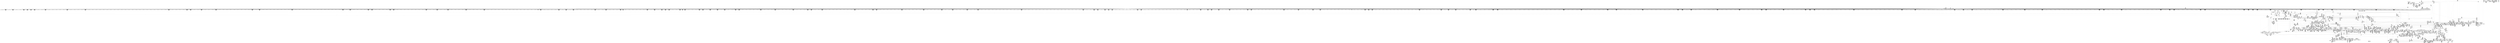 digraph {
	CE0x6ca7b10 [shape=record,shape=Mrecord,label="{CE0x6ca7b10|selinux_file_receive:_tmp2|*SummSink*}"]
	CE0x4f5fd60 [shape=record,shape=Mrecord,label="{CE0x4f5fd60|__validate_creds:_call|include/linux/cred.h,173}"]
	CE0x4ec3d20 [shape=record,shape=Mrecord,label="{CE0x4ec3d20|file_has_perm:_av|Function::file_has_perm&Arg::av::|*SummSink*}"]
	CE0x4e97630 [shape=record,shape=Mrecord,label="{CE0x4e97630|file_to_av:_if.end19|*SummSink*}"]
	CE0x4f480c0 [shape=record,shape=Mrecord,label="{CE0x4f480c0|file_has_perm:_out|*SummSource*}"]
	CE0x4ff4540 [shape=record,shape=Mrecord,label="{CE0x4ff4540|avc_has_perm:_ssid|Function::avc_has_perm&Arg::ssid::}"]
	CE0x4f2e240 [shape=record,shape=Mrecord,label="{CE0x4f2e240|file_has_perm:_tmp1|*SummSink*}"]
	CE0x4f0d390 [shape=record,shape=Mrecord,label="{CE0x4f0d390|file_to_av:_f_mode|security/selinux/hooks.c,1902|*SummSink*}"]
	CE0x4fc1530 [shape=record,shape=Mrecord,label="{CE0x4fc1530|0:_i32,_4:_i32,_8:_i16,_12:_i32,_16:_i32,_20:_i32,_24:_i32,_56:_i8*,_:_SCMRE_474,475_}"]
	CE0x4ee8560 [shape=record,shape=Mrecord,label="{CE0x4ee8560|8:_i8,_32:_%struct.inode*,_%struct.selinux_audit_data*,_128:_i32,_132:_i32,_456:_i8*,_:_SCMRE_166,167_}"]
	CE0x4ea14f0 [shape=record,shape=Mrecord,label="{CE0x4ea14f0|i32_78|*Constant*}"]
	CE0x4fd8340 [shape=record,shape=Mrecord,label="{CE0x4fd8340|0:_i32,_4:_i32,_8:_i16,_12:_i32,_16:_i32,_20:_i32,_24:_i32,_56:_i8*,_:_SCMRE_928,929_}"]
	CE0x4f5c1c0 [shape=record,shape=Mrecord,label="{CE0x4f5c1c0|file_has_perm:_tmp17|security/selinux/hooks.c,1689|*SummSink*}"]
	CE0x4f6e980 [shape=record,shape=Mrecord,label="{CE0x4f6e980|file_has_perm:_tmp23|security/selinux/hooks.c,1694}"]
	CE0x4f71de0 [shape=record,shape=Mrecord,label="{CE0x4f71de0|file_has_perm:_tmp25|security/selinux/hooks.c,1695}"]
	CE0x4ec4760 [shape=record,shape=Mrecord,label="{CE0x4ec4760|get_current:_tmp}"]
	CE0x4f076f0 [shape=record,shape=Mrecord,label="{CE0x4f076f0|_call_void_mcount()_#3|*SummSink*}"]
	CE0x4f44f10 [shape=record,shape=Mrecord,label="{CE0x4f44f10|file_has_perm:_tmp|*SummSink*}"]
	CE0x4fe6680 [shape=record,shape=Mrecord,label="{CE0x4fe6680|__validate_creds:_bb}"]
	CE0x4fe9d50 [shape=record,shape=Mrecord,label="{CE0x4fe9d50|inode_has_perm:_lnot1|security/selinux/hooks.c,1611|*SummSink*}"]
	CE0x4fc7750 [shape=record,shape=Mrecord,label="{CE0x4fc7750|0:_i32,_4:_i32,_8:_i16,_12:_i32,_16:_i32,_20:_i32,_24:_i32,_56:_i8*,_:_SCMRE_577,578_}"]
	CE0x4fdaa50 [shape=record,shape=Mrecord,label="{CE0x4fdaa50|0:_i32,_4:_i32,_8:_i16,_12:_i32,_16:_i32,_20:_i32,_24:_i32,_56:_i8*,_:_SCMRE_983,984_}"]
	CE0x4fd5e20 [shape=record,shape=Mrecord,label="{CE0x4fd5e20|0:_i32,_4:_i32,_8:_i16,_12:_i32,_16:_i32,_20:_i32,_24:_i32,_56:_i8*,_:_SCMRE_906,907_}"]
	CE0x4f60990 [shape=record,shape=Mrecord,label="{CE0x4f60990|i32_4|*Constant*|*SummSink*}"]
	CE0x4eb2710 [shape=record,shape=Mrecord,label="{CE0x4eb2710|selinux_file_receive:_if.end}"]
	CE0x4ec3aa0 [shape=record,shape=Mrecord,label="{CE0x4ec3aa0|file_has_perm:_av|Function::file_has_perm&Arg::av::}"]
	CE0x4ff8710 [shape=record,shape=Mrecord,label="{CE0x4ff8710|inode_has_perm:_tmp16|security/selinux/hooks.c,1615|*SummSink*}"]
	CE0x4ec8eb0 [shape=record,shape=Mrecord,label="{CE0x4ec8eb0|8:_i8,_32:_%struct.inode*,_%struct.selinux_audit_data*,_128:_i32,_132:_i32,_456:_i8*,_:_SCMRE_121,122_}"]
	CE0x4fd70b0 [shape=record,shape=Mrecord,label="{CE0x4fd70b0|0:_i32,_4:_i32,_8:_i16,_12:_i32,_16:_i32,_20:_i32,_24:_i32,_56:_i8*,_:_SCMRE_917,918_}"]
	CE0x4fe3840 [shape=record,shape=Mrecord,label="{CE0x4fe3840|28:_i32,_32:_i16,_:_CRE_28,32_|*MultipleSource*|*LoadInst*|security/selinux/hooks.c,1615|security/selinux/hooks.c,1615|security/selinux/hooks.c,1617}"]
	CE0x4ebdf20 [shape=record,shape=Mrecord,label="{CE0x4ebdf20|8:_i8,_32:_%struct.inode*,_%struct.selinux_audit_data*,_128:_i32,_132:_i32,_456:_i8*,_:_SCMRE_51,52_}"]
	CE0x4e9d510 [shape=record,shape=Mrecord,label="{CE0x4e9d510|i64*_getelementptr_inbounds_(_11_x_i64_,_11_x_i64_*___llvm_gcov_ctr268,_i64_0,_i64_9)|*Constant*|*SummSink*}"]
	CE0x4fbd070 [shape=record,shape=Mrecord,label="{CE0x4fbd070|0:_i32,_4:_i32,_8:_i16,_12:_i32,_16:_i32,_20:_i32,_24:_i32,_56:_i8*,_:_SCMRE_303,304_}"]
	CE0x4f42a50 [shape=record,shape=Mrecord,label="{CE0x4f42a50|0:_i32,_4:_i32,_8:_i16,_12:_i32,_16:_i32,_20:_i32,_24:_i32,_56:_i8*,_:_SCMRE_281,282_}"]
	CE0x4ebf1d0 [shape=record,shape=Mrecord,label="{CE0x4ebf1d0|8:_i8,_32:_%struct.inode*,_%struct.selinux_audit_data*,_128:_i32,_132:_i32,_456:_i8*,_:_SCMRE_216,224_|*MultipleSource*|Function::selinux_file_receive&Arg::file::|Function::file_has_perm&Arg::file::|security/selinux/hooks.c,1902|Function::file_to_av&Arg::file::}"]
	CE0x4fd0e00 [shape=record,shape=Mrecord,label="{CE0x4fd0e00|0:_i32,_4:_i32,_8:_i16,_12:_i32,_16:_i32,_20:_i32,_24:_i32,_56:_i8*,_:_SCMRE_840,848_|*MultipleSource*|*LoadInst*|include/linux/fs.h,1916|security/selinux/hooks.c,1675|Function::inode_has_perm&Arg::inode::|security/selinux/hooks.c,1611}"]
	CE0x4f64c40 [shape=record,shape=Mrecord,label="{CE0x4f64c40|__validate_creds:_tmp1|*SummSink*}"]
	CE0x4f3c7d0 [shape=record,shape=Mrecord,label="{CE0x4f3c7d0|0:_i32,_4:_i32,_8:_i16,_12:_i32,_16:_i32,_20:_i32,_24:_i32,_56:_i8*,_:_SCMRE_199,200_}"]
	CE0x4ebec00 [shape=record,shape=Mrecord,label="{CE0x4ebec00|8:_i8,_32:_%struct.inode*,_%struct.selinux_audit_data*,_128:_i32,_132:_i32,_456:_i8*,_:_SCMRE_304,312_|*MultipleSource*|Function::selinux_file_receive&Arg::file::|Function::file_has_perm&Arg::file::|security/selinux/hooks.c,1902|Function::file_to_av&Arg::file::}"]
	CE0x4f05880 [shape=record,shape=Mrecord,label="{CE0x4f05880|file_has_perm:_tmp2|*LoadInst*|security/selinux/hooks.c,1674|*SummSource*}"]
	CE0x4eedf70 [shape=record,shape=Mrecord,label="{CE0x4eedf70|8:_i8,_32:_%struct.inode*,_%struct.selinux_audit_data*,_128:_i32,_132:_i32,_456:_i8*,_:_SCMRE_65,66_}"]
	CE0x4fd4680 [shape=record,shape=Mrecord,label="{CE0x4fd4680|0:_i32,_4:_i32,_8:_i16,_12:_i32,_16:_i32,_20:_i32,_24:_i32,_56:_i8*,_:_SCMRE_892,893_}"]
	CE0x4f00200 [shape=record,shape=Mrecord,label="{CE0x4f00200|i64_2|*Constant*}"]
	CE0x4ec19b0 [shape=record,shape=Mrecord,label="{CE0x4ec19b0|file_to_av:_file|Function::file_to_av&Arg::file::}"]
	CE0x4f32c40 [shape=record,shape=Mrecord,label="{CE0x4f32c40|i32_1024|*Constant*}"]
	CE0x4f0e0e0 [shape=record,shape=Mrecord,label="{CE0x4f0e0e0|inode_has_perm:_tmp1|*SummSink*}"]
	CE0x4fcc6a0 [shape=record,shape=Mrecord,label="{CE0x4fcc6a0|0:_i32,_4:_i32,_8:_i16,_12:_i32,_16:_i32,_20:_i32,_24:_i32,_56:_i8*,_:_SCMRE_864,865_}"]
	CE0x4f615a0 [shape=record,shape=Mrecord,label="{CE0x4f615a0|inode_has_perm:_tmp|*SummSink*}"]
	CE0x4f2ffa0 [shape=record,shape=Mrecord,label="{CE0x4f2ffa0|file_to_av:_conv9|security/selinux/hooks.c,1906|*SummSink*}"]
	CE0x4f139f0 [shape=record,shape=Mrecord,label="{CE0x4f139f0|file_has_perm:_cmp|security/selinux/hooks.c,1683|*SummSink*}"]
	CE0x4ea4620 [shape=record,shape=Mrecord,label="{CE0x4ea4620|selinux_file_receive:_tmp11|security/selinux/hooks.c,3414|*SummSink*}"]
	CE0x4f040e0 [shape=record,shape=Mrecord,label="{CE0x4f040e0|cred_sid:_tmp}"]
	CE0x4ef9380 [shape=record,shape=Mrecord,label="{CE0x4ef9380|file_inode:_tmp3|*SummSink*}"]
	CE0x4fcb920 [shape=record,shape=Mrecord,label="{CE0x4fcb920|0:_i32,_4:_i32,_8:_i16,_12:_i32,_16:_i32,_20:_i32,_24:_i32,_56:_i8*,_:_SCMRE_616,617_}"]
	CE0x4fd0300 [shape=record,shape=Mrecord,label="{CE0x4fd0300|0:_i32,_4:_i32,_8:_i16,_12:_i32,_16:_i32,_20:_i32,_24:_i32,_56:_i8*,_:_SCMRE_808,816_|*MultipleSource*|*LoadInst*|include/linux/fs.h,1916|security/selinux/hooks.c,1675|Function::inode_has_perm&Arg::inode::|security/selinux/hooks.c,1611}"]
	CE0x4eea540 [shape=record,shape=Mrecord,label="{CE0x4eea540|8:_i8,_32:_%struct.inode*,_%struct.selinux_audit_data*,_128:_i32,_132:_i32,_456:_i8*,_:_SCMRE_206,207_}"]
	CE0x4f06e60 [shape=record,shape=Mrecord,label="{CE0x4f06e60|file_to_av:_if.then18|*SummSink*}"]
	CE0x4edcd60 [shape=record,shape=Mrecord,label="{CE0x4edcd60|GLOBAL:___llvm_gcov_ctr171|Global_var:__llvm_gcov_ctr171}"]
	CE0x4f03df0 [shape=record,shape=Mrecord,label="{CE0x4f03df0|avc_has_perm:_entry|*SummSink*}"]
	CE0x4fcde60 [shape=record,shape=Mrecord,label="{CE0x4fcde60|0:_i32,_4:_i32,_8:_i16,_12:_i32,_16:_i32,_20:_i32,_24:_i32,_56:_i8*,_:_SCMRE_688,692_|*MultipleSource*|*LoadInst*|include/linux/fs.h,1916|security/selinux/hooks.c,1675|Function::inode_has_perm&Arg::inode::|security/selinux/hooks.c,1611}"]
	CE0x4ee3a10 [shape=record,shape=Mrecord,label="{CE0x4ee3a10|i64_12|*Constant*}"]
	CE0x4ef6730 [shape=record,shape=Mrecord,label="{CE0x4ef6730|file_has_perm:_call1|security/selinux/hooks.c,1677}"]
	CE0x4f14870 [shape=record,shape=Mrecord,label="{CE0x4f14870|file_has_perm:_tmp8|security/selinux/hooks.c,1683|*SummSink*}"]
	CE0x4f3cce0 [shape=record,shape=Mrecord,label="{CE0x4f3cce0|0:_i32,_4:_i32,_8:_i16,_12:_i32,_16:_i32,_20:_i32,_24:_i32,_56:_i8*,_:_SCMRE_202,203_}"]
	CE0x4e95280 [shape=record,shape=Mrecord,label="{CE0x4e95280|selinux_file_receive:_tmp10|security/selinux/hooks.c,3414|*SummSource*}"]
	CE0x4fd90c0 [shape=record,shape=Mrecord,label="{CE0x4fd90c0|0:_i32,_4:_i32,_8:_i16,_12:_i32,_16:_i32,_20:_i32,_24:_i32,_56:_i8*,_:_SCMRE_976,977_}"]
	CE0x4f72980 [shape=record,shape=Mrecord,label="{CE0x4f72980|GLOBAL:_inode_has_perm|*Constant*}"]
	CE0x4eb12e0 [shape=record,shape=Mrecord,label="{CE0x4eb12e0|i64*_getelementptr_inbounds_(_11_x_i64_,_11_x_i64_*___llvm_gcov_ctr268,_i64_0,_i64_10)|*Constant*|*SummSource*}"]
	CE0x4f70980 [shape=record,shape=Mrecord,label="{CE0x4f70980|file_has_perm:_rc.1}"]
	CE0x4fbfce0 [shape=record,shape=Mrecord,label="{CE0x4fbfce0|0:_i32,_4:_i32,_8:_i16,_12:_i32,_16:_i32,_20:_i32,_24:_i32,_56:_i8*,_:_SCMRE_408,416_|*MultipleSource*|*LoadInst*|include/linux/fs.h,1916|security/selinux/hooks.c,1675|Function::inode_has_perm&Arg::inode::|security/selinux/hooks.c,1611}"]
	CE0x4f48b20 [shape=record,shape=Mrecord,label="{CE0x4f48b20|cred_sid:_tmp4|*LoadInst*|security/selinux/hooks.c,196|*SummSink*}"]
	CE0x4ec00f0 [shape=record,shape=Mrecord,label="{CE0x4ec00f0|COLLAPSED:_GCMRE_current_task_external_global_%struct.task_struct*:_elem_0::|security/selinux/hooks.c,3414}"]
	CE0x4eddd90 [shape=record,shape=Mrecord,label="{CE0x4eddd90|file_to_av:_av.2|*SummSource*}"]
	CE0x4ebd790 [shape=record,shape=Mrecord,label="{CE0x4ebd790|i32_0|*Constant*|*SummSink*}"]
	CE0x4ec4c90 [shape=record,shape=Mrecord,label="{CE0x4ec4c90|i32_7|*Constant*|*SummSink*}"]
	CE0x4ef71e0 [shape=record,shape=Mrecord,label="{CE0x4ef71e0|file_has_perm:_if.end10|*SummSink*}"]
	CE0x4f37520 [shape=record,shape=Mrecord,label="{CE0x4f37520|0:_i32,_4:_i32,_8:_i16,_12:_i32,_16:_i32,_20:_i32,_24:_i32,_56:_i8*,_:_SCMRE_150,151_}"]
	CE0x4e94e40 [shape=record,shape=Mrecord,label="{CE0x4e94e40|selinux_file_receive:_tmp9|security/selinux/hooks.c,3414|*SummSink*}"]
	CE0x4ef6870 [shape=record,shape=Mrecord,label="{CE0x4ef6870|file_has_perm:_type|security/selinux/hooks.c,1680}"]
	CE0x4fbdc40 [shape=record,shape=Mrecord,label="{CE0x4fbdc40|0:_i32,_4:_i32,_8:_i16,_12:_i32,_16:_i32,_20:_i32,_24:_i32,_56:_i8*,_:_SCMRE_310,311_}"]
	CE0x4ee8d50 [shape=record,shape=Mrecord,label="{CE0x4ee8d50|8:_i8,_32:_%struct.inode*,_%struct.selinux_audit_data*,_128:_i32,_132:_i32,_456:_i8*,_:_SCMRE_108,109_}"]
	CE0x4fbc140 [shape=record,shape=Mrecord,label="{CE0x4fbc140|0:_i32,_4:_i32,_8:_i16,_12:_i32,_16:_i32,_20:_i32,_24:_i32,_56:_i8*,_:_SCMRE_294,295_}"]
	CE0x4ff7e10 [shape=record,shape=Mrecord,label="{CE0x4ff7e10|i64*_getelementptr_inbounds_(_5_x_i64_,_5_x_i64_*___llvm_gcov_ctr155,_i64_0,_i64_4)|*Constant*|*SummSource*}"]
	CE0x4f00330 [shape=record,shape=Mrecord,label="{CE0x4f00330|file_to_av:_tmp3|security/selinux/hooks.c,1902}"]
	CE0x4ff7650 [shape=record,shape=Mrecord,label="{CE0x4ff7650|_call_void___invalid_creds(%struct.cred*_%cred,_i8*_%file,_i32_%line)_#10,_!dbg_!27721|include/linux/cred.h,174}"]
	CE0x4f5efe0 [shape=record,shape=Mrecord,label="{CE0x4f5efe0|__validate_creds:_expval|include/linux/cred.h,173|*SummSink*}"]
	CE0x4fce3e0 [shape=record,shape=Mrecord,label="{CE0x4fce3e0|0:_i32,_4:_i32,_8:_i16,_12:_i32,_16:_i32,_20:_i32,_24:_i32,_56:_i8*,_:_SCMRE_704,712_|*MultipleSource*|*LoadInst*|include/linux/fs.h,1916|security/selinux/hooks.c,1675|Function::inode_has_perm&Arg::inode::|security/selinux/hooks.c,1611}"]
	CE0x4f43fb0 [shape=record,shape=Mrecord,label="{CE0x4f43fb0|file_has_perm:_tobool|security/selinux/hooks.c,1688|*SummSink*}"]
	CE0x4f42540 [shape=record,shape=Mrecord,label="{CE0x4f42540|0:_i32,_4:_i32,_8:_i16,_12:_i32,_16:_i32,_20:_i32,_24:_i32,_56:_i8*,_:_SCMRE_278,279_}"]
	CE0x4f428a0 [shape=record,shape=Mrecord,label="{CE0x4f428a0|0:_i32,_4:_i32,_8:_i16,_12:_i32,_16:_i32,_20:_i32,_24:_i32,_56:_i8*,_:_SCMRE_280,281_}"]
	CE0x4ff2c10 [shape=record,shape=Mrecord,label="{CE0x4ff2c10|__validate_creds:_expval|include/linux/cred.h,173|*SummSource*}"]
	CE0x4ecc100 [shape=record,shape=Mrecord,label="{CE0x4ecc100|8:_i8,_32:_%struct.inode*,_%struct.selinux_audit_data*,_128:_i32,_132:_i32,_456:_i8*,_:_SCMRE_184,185_}"]
	CE0x4ea1b60 [shape=record,shape=Mrecord,label="{CE0x4ea1b60|selinux_file_receive:_cred4|security/selinux/hooks.c,3414|*SummSink*}"]
	CE0x4f70090 [shape=record,shape=Mrecord,label="{CE0x4f70090|file_has_perm:_tmp27|security/selinux/hooks.c,1694|*SummSource*}"]
	CE0x4edcbe0 [shape=record,shape=Mrecord,label="{CE0x4edcbe0|i64_0|*Constant*}"]
	CE0x4fd8f10 [shape=record,shape=Mrecord,label="{CE0x4fd8f10|0:_i32,_4:_i32,_8:_i16,_12:_i32,_16:_i32,_20:_i32,_24:_i32,_56:_i8*,_:_SCMRE_935,936_}"]
	CE0x4ef1150 [shape=record,shape=Mrecord,label="{CE0x4ef1150|i64*_getelementptr_inbounds_(_15_x_i64_,_15_x_i64_*___llvm_gcov_ctr171,_i64_0,_i64_13)|*Constant*}"]
	CE0x4f73540 [shape=record,shape=Mrecord,label="{CE0x4f73540|inode_has_perm:_inode|Function::inode_has_perm&Arg::inode::}"]
	CE0x4fec6a0 [shape=record,shape=Mrecord,label="{CE0x4fec6a0|inode_has_perm:_tmp8|security/selinux/hooks.c,1611}"]
	CE0x4ef18f0 [shape=record,shape=Mrecord,label="{CE0x4ef18f0|file_to_av:_tmp30|security/selinux/hooks.c,1914}"]
	CE0x4fd5ac0 [shape=record,shape=Mrecord,label="{CE0x4fd5ac0|0:_i32,_4:_i32,_8:_i16,_12:_i32,_16:_i32,_20:_i32,_24:_i32,_56:_i8*,_:_SCMRE_904,905_}"]
	CE0x4f49ed0 [shape=record,shape=Mrecord,label="{CE0x4f49ed0|file_has_perm:_if.end}"]
	CE0x4fe5b00 [shape=record,shape=Mrecord,label="{CE0x4fe5b00|__validate_creds:_tobool|include/linux/cred.h,173|*SummSource*}"]
	CE0x4f63000 [shape=record,shape=Mrecord,label="{CE0x4f63000|inode_has_perm:_tmp5|security/selinux/hooks.c,1609|*SummSink*}"]
	CE0x4eb7cc0 [shape=record,shape=Mrecord,label="{CE0x4eb7cc0|8:_i8,_32:_%struct.inode*,_%struct.selinux_audit_data*,_128:_i32,_132:_i32,_456:_i8*,_:_SCMRE_2,3_}"]
	CE0x4edee10 [shape=record,shape=Mrecord,label="{CE0x4edee10|file_to_av:_tmp7|security/selinux/hooks.c,1903|*SummSource*}"]
	CE0x4f4c820 [shape=record,shape=Mrecord,label="{CE0x4f4c820|_call_void___validate_creds(%struct.cred*_%cred,_i8*_getelementptr_inbounds_(_25_x_i8_,_25_x_i8_*_.str3,_i32_0,_i32_0),_i32_1609)_#10,_!dbg_!27719|security/selinux/hooks.c,1609}"]
	CE0x4ef8790 [shape=record,shape=Mrecord,label="{CE0x4ef8790|file_has_perm:_if.then8|*SummSink*}"]
	CE0x4eb7ff0 [shape=record,shape=Mrecord,label="{CE0x4eb7ff0|8:_i8,_32:_%struct.inode*,_%struct.selinux_audit_data*,_128:_i32,_132:_i32,_456:_i8*,_:_SCMRE_5,6_}"]
	CE0x4fda8a0 [shape=record,shape=Mrecord,label="{CE0x4fda8a0|0:_i32,_4:_i32,_8:_i16,_12:_i32,_16:_i32,_20:_i32,_24:_i32,_56:_i8*,_:_SCMRE_982,983_}"]
	CE0x4ff5a30 [shape=record,shape=Mrecord,label="{CE0x4ff5a30|__validate_creds:_tmp4|include/linux/cred.h,173|*SummSink*}"]
	CE0x4ebaf50 [shape=record,shape=Mrecord,label="{CE0x4ebaf50|i64_2|*Constant*|*SummSink*}"]
	CE0x4fd7770 [shape=record,shape=Mrecord,label="{CE0x4fd7770|0:_i32,_4:_i32,_8:_i16,_12:_i32,_16:_i32,_20:_i32,_24:_i32,_56:_i8*,_:_SCMRE_921,922_}"]
	CE0x4ff8ca0 [shape=record,shape=Mrecord,label="{CE0x4ff8ca0|i32_3|*Constant*|*SummSource*}"]
	CE0x4eee560 [shape=record,shape=Mrecord,label="{CE0x4eee560|8:_i8,_32:_%struct.inode*,_%struct.selinux_audit_data*,_128:_i32,_132:_i32,_456:_i8*,_:_SCMRE_66,67_}"]
	CE0x4ef7c20 [shape=record,shape=Mrecord,label="{CE0x4ef7c20|cred_sid:_tmp|*SummSink*}"]
	CE0x4eee6e0 [shape=record,shape=Mrecord,label="{CE0x4eee6e0|8:_i8,_32:_%struct.inode*,_%struct.selinux_audit_data*,_128:_i32,_132:_i32,_456:_i8*,_:_SCMRE_67,68_}"]
	CE0x4fc2b80 [shape=record,shape=Mrecord,label="{CE0x4fc2b80|0:_i32,_4:_i32,_8:_i16,_12:_i32,_16:_i32,_20:_i32,_24:_i32,_56:_i8*,_:_SCMRE_486,487_}"]
	CE0x4fc73f0 [shape=record,shape=Mrecord,label="{CE0x4fc73f0|0:_i32,_4:_i32,_8:_i16,_12:_i32,_16:_i32,_20:_i32,_24:_i32,_56:_i8*,_:_SCMRE_575,576_}"]
	CE0x4fd1890 [shape=record,shape=Mrecord,label="{CE0x4fd1890|0:_i32,_4:_i32,_8:_i16,_12:_i32,_16:_i32,_20:_i32,_24:_i32,_56:_i8*,_:_SCMRE_866,867_}"]
	CE0x4fe1f60 [shape=record,shape=Mrecord,label="{CE0x4fe1f60|inode_has_perm:_tmp19|security/selinux/hooks.c,1618|*SummSource*}"]
	CE0x4f041c0 [shape=record,shape=Mrecord,label="{CE0x4f041c0|cred_sid:_tmp|*SummSource*}"]
	CE0x4ea79b0 [shape=record,shape=Mrecord,label="{CE0x4ea79b0|i64_5|*Constant*|*SummSource*}"]
	CE0x4ea6e10 [shape=record,shape=Mrecord,label="{CE0x4ea6e10|get_current:_entry}"]
	CE0x4fcfef0 [shape=record,shape=Mrecord,label="{CE0x4fcfef0|0:_i32,_4:_i32,_8:_i16,_12:_i32,_16:_i32,_20:_i32,_24:_i32,_56:_i8*,_:_SCMRE_800,804_|*MultipleSource*|*LoadInst*|include/linux/fs.h,1916|security/selinux/hooks.c,1675|Function::inode_has_perm&Arg::inode::|security/selinux/hooks.c,1611}"]
	CE0x4f37880 [shape=record,shape=Mrecord,label="{CE0x4f37880|0:_i32,_4:_i32,_8:_i16,_12:_i32,_16:_i32,_20:_i32,_24:_i32,_56:_i8*,_:_SCMRE_152,153_}"]
	CE0x4f68bc0 [shape=record,shape=Mrecord,label="{CE0x4f68bc0|__validate_creds:_entry|*SummSink*}"]
	CE0x4ee1420 [shape=record,shape=Mrecord,label="{CE0x4ee1420|i64*_getelementptr_inbounds_(_15_x_i64_,_15_x_i64_*___llvm_gcov_ctr171,_i64_0,_i64_10)|*Constant*|*SummSource*}"]
	CE0x4f050a0 [shape=record,shape=Mrecord,label="{CE0x4f050a0|file_has_perm:_bb|*SummSource*}"]
	CE0x4f34680 [shape=record,shape=Mrecord,label="{CE0x4f34680|0:_i32,_4:_i32,_8:_i16,_12:_i32,_16:_i32,_20:_i32,_24:_i32,_56:_i8*,_:_SCMRE_76,80_|*MultipleSource*|*LoadInst*|include/linux/fs.h,1916|security/selinux/hooks.c,1675|Function::inode_has_perm&Arg::inode::|security/selinux/hooks.c,1611}"]
	CE0x4e972e0 [shape=record,shape=Mrecord,label="{CE0x4e972e0|selinux_file_receive:_do.end}"]
	CE0x4f3fab0 [shape=record,shape=Mrecord,label="{CE0x4f3fab0|0:_i32,_4:_i32,_8:_i16,_12:_i32,_16:_i32,_20:_i32,_24:_i32,_56:_i8*,_:_SCMRE_253,254_}"]
	CE0x4ebad70 [shape=record,shape=Mrecord,label="{CE0x4ebad70|i64_2|*Constant*|*SummSource*}"]
	CE0x4f759b0 [shape=record,shape=Mrecord,label="{CE0x4f759b0|i64*_getelementptr_inbounds_(_2_x_i64_,_2_x_i64_*___llvm_gcov_ctr162,_i64_0,_i64_0)|*Constant*|*SummSink*}"]
	CE0x4ea2d20 [shape=record,shape=Mrecord,label="{CE0x4ea2d20|selinux_file_receive:_tmp6|security/selinux/hooks.c,3414|*SummSource*}"]
	CE0x4f03b90 [shape=record,shape=Mrecord,label="{CE0x4f03b90|file_inode:_tmp4|*LoadInst*|include/linux/fs.h,1916|*SummSource*}"]
	CE0x4fcaf00 [shape=record,shape=Mrecord,label="{CE0x4fcaf00|0:_i32,_4:_i32,_8:_i16,_12:_i32,_16:_i32,_20:_i32,_24:_i32,_56:_i8*,_:_SCMRE_610,611_}"]
	CE0x4f0d320 [shape=record,shape=Mrecord,label="{CE0x4f0d320|8:_i8,_32:_%struct.inode*,_%struct.selinux_audit_data*,_128:_i32,_132:_i32,_456:_i8*,_:_SCMRE_16,24_|*MultipleSource*|Function::selinux_file_receive&Arg::file::|Function::file_has_perm&Arg::file::|security/selinux/hooks.c,1902|Function::file_to_av&Arg::file::}"]
	CE0x4f722c0 [shape=record,shape=Mrecord,label="{CE0x4f722c0|inode_has_perm:_entry|*SummSource*}"]
	CE0x4f659e0 [shape=record,shape=Mrecord,label="{CE0x4f659e0|inode_has_perm:_bb|*SummSink*}"]
	CE0x4fdac00 [shape=record,shape=Mrecord,label="{CE0x4fdac00|inode_has_perm:_tmp6|*LoadInst*|security/selinux/hooks.c,1611|*SummSource*}"]
	CE0x4ea0f60 [shape=record,shape=Mrecord,label="{CE0x4ea0f60|file_to_av:_tmp13|security/selinux/hooks.c,1904|*SummSource*}"]
	CE0x4fc2310 [shape=record,shape=Mrecord,label="{CE0x4fc2310|0:_i32,_4:_i32,_8:_i16,_12:_i32,_16:_i32,_20:_i32,_24:_i32,_56:_i8*,_:_SCMRE_481,482_}"]
	CE0x4e9e280 [shape=record,shape=Mrecord,label="{CE0x4e9e280|8:_i8,_32:_%struct.inode*,_%struct.selinux_audit_data*,_128:_i32,_132:_i32,_456:_i8*,_:_SCMRE_87,88_}"]
	CE0x4eb2b80 [shape=record,shape=Mrecord,label="{CE0x4eb2b80|i64*_getelementptr_inbounds_(_11_x_i64_,_11_x_i64_*___llvm_gcov_ctr268,_i64_0,_i64_6)|*Constant*}"]
	CE0x4ee83e0 [shape=record,shape=Mrecord,label="{CE0x4ee83e0|8:_i8,_32:_%struct.inode*,_%struct.selinux_audit_data*,_128:_i32,_132:_i32,_456:_i8*,_:_SCMRE_165,166_}"]
	CE0x4f11220 [shape=record,shape=Mrecord,label="{CE0x4f11220|file_to_av:_tmp2|*LoadInst*|security/selinux/hooks.c,1902|*SummSink*}"]
	CE0x4f0edc0 [shape=record,shape=Mrecord,label="{CE0x4f0edc0|__validate_creds:_lnot|include/linux/cred.h,173|*SummSource*}"]
	CE0x4fc1a10 [shape=record,shape=Mrecord,label="{CE0x4fc1a10|0:_i32,_4:_i32,_8:_i16,_12:_i32,_16:_i32,_20:_i32,_24:_i32,_56:_i8*,_:_SCMRE_475,476_}"]
	CE0x4edf460 [shape=record,shape=Mrecord,label="{CE0x4edf460|i32_6|*Constant*|*SummSource*}"]
	CE0x4f104b0 [shape=record,shape=Mrecord,label="{CE0x4f104b0|8:_i8,_32:_%struct.inode*,_%struct.selinux_audit_data*,_128:_i32,_132:_i32,_456:_i8*,_:_SCMRE_472,480_|*MultipleSource*|Function::selinux_file_receive&Arg::file::|Function::file_has_perm&Arg::file::|security/selinux/hooks.c,1902|Function::file_to_av&Arg::file::}"]
	CE0x4f04150 [shape=record,shape=Mrecord,label="{CE0x4f04150|COLLAPSED:_GCMRE___llvm_gcov_ctr131_internal_global_2_x_i64_zeroinitializer:_elem_0:default:}"]
	CE0x4f59200 [shape=record,shape=Mrecord,label="{CE0x4f59200|file_has_perm:_tmp15|security/selinux/hooks.c,1688|*SummSource*}"]
	CE0x4f0e630 [shape=record,shape=Mrecord,label="{CE0x4f0e630|_call_void_mcount()_#3}"]
	CE0x4f4c340 [shape=record,shape=Mrecord,label="{CE0x4f4c340|avc_has_perm:_auditdata|Function::avc_has_perm&Arg::auditdata::}"]
	CE0x4f676c0 [shape=record,shape=Mrecord,label="{CE0x4f676c0|i32_22|*Constant*}"]
	CE0x4ee7720 [shape=record,shape=Mrecord,label="{CE0x4ee7720|GLOBAL:_current_task|Global_var:current_task}"]
	CE0x4ea0de0 [shape=record,shape=Mrecord,label="{CE0x4ea0de0|file_to_av:_tmp13|security/selinux/hooks.c,1904}"]
	CE0x4ef9e10 [shape=record,shape=Mrecord,label="{CE0x4ef9e10|_call_void_mcount()_#3}"]
	CE0x4ff39c0 [shape=record,shape=Mrecord,label="{CE0x4ff39c0|inode_has_perm:_tmp18|security/selinux/hooks.c,1617|*SummSink*}"]
	CE0x4ecbb00 [shape=record,shape=Mrecord,label="{CE0x4ecbb00|8:_i8,_32:_%struct.inode*,_%struct.selinux_audit_data*,_128:_i32,_132:_i32,_456:_i8*,_:_SCMRE_180,181_}"]
	CE0x4ef4d60 [shape=record,shape=Mrecord,label="{CE0x4ef4d60|cred_sid:_tmp3|*SummSink*}"]
	CE0x4f66d20 [shape=record,shape=Mrecord,label="{CE0x4f66d20|__validate_creds:_lnot.ext|include/linux/cred.h,173|*SummSink*}"]
	CE0x4fea2b0 [shape=record,shape=Mrecord,label="{CE0x4fea2b0|inode_has_perm:_lnot.ext|security/selinux/hooks.c,1611|*SummSource*}"]
	CE0x4f00bd0 [shape=record,shape=Mrecord,label="{CE0x4f00bd0|8:_i8,_32:_%struct.inode*,_%struct.selinux_audit_data*,_128:_i32,_132:_i32,_456:_i8*,_:_SCMRE_83,84_}"]
	CE0x4fee940 [shape=record,shape=Mrecord,label="{CE0x4fee940|i64*_getelementptr_inbounds_(_8_x_i64_,_8_x_i64_*___llvm_gcov_ctr154,_i64_0,_i64_6)|*Constant*}"]
	CE0x4fc4c20 [shape=record,shape=Mrecord,label="{CE0x4fc4c20|0:_i32,_4:_i32,_8:_i16,_12:_i32,_16:_i32,_20:_i32,_24:_i32,_56:_i8*,_:_SCMRE_553,554_}"]
	CE0x4ea1180 [shape=record,shape=Mrecord,label="{CE0x4ea1180|_ret_%struct.task_struct*_%tmp4,_!dbg_!27714|./arch/x86/include/asm/current.h,14}"]
	CE0x4e9e100 [shape=record,shape=Mrecord,label="{CE0x4e9e100|8:_i8,_32:_%struct.inode*,_%struct.selinux_audit_data*,_128:_i32,_132:_i32,_456:_i8*,_:_SCMRE_86,87_}"]
	CE0x4fee3f0 [shape=record,shape=Mrecord,label="{CE0x4fee3f0|inode_has_perm:_tmp12|security/selinux/hooks.c,1612}"]
	CE0x4f44730 [shape=record,shape=Mrecord,label="{CE0x4f44730|file_has_perm:_call1|security/selinux/hooks.c,1677|*SummSource*}"]
	CE0x4f2fcb0 [shape=record,shape=Mrecord,label="{CE0x4f2fcb0|file_to_av:_conv9|security/selinux/hooks.c,1906}"]
	CE0x4f0f1c0 [shape=record,shape=Mrecord,label="{CE0x4f0f1c0|inode_has_perm:_tmp5|security/selinux/hooks.c,1609|*SummSource*}"]
	CE0x4f3eaf0 [shape=record,shape=Mrecord,label="{CE0x4f3eaf0|0:_i32,_4:_i32,_8:_i16,_12:_i32,_16:_i32,_20:_i32,_24:_i32,_56:_i8*,_:_SCMRE_243,244_}"]
	CE0x4fd1d70 [shape=record,shape=Mrecord,label="{CE0x4fd1d70|0:_i32,_4:_i32,_8:_i16,_12:_i32,_16:_i32,_20:_i32,_24:_i32,_56:_i8*,_:_SCMRE_867,868_}"]
	CE0x4eea0c0 [shape=record,shape=Mrecord,label="{CE0x4eea0c0|8:_i8,_32:_%struct.inode*,_%struct.selinux_audit_data*,_128:_i32,_132:_i32,_456:_i8*,_:_SCMRE_203,204_}"]
	CE0x4ecb7c0 [shape=record,shape=Mrecord,label="{CE0x4ecb7c0|i64*_getelementptr_inbounds_(_2_x_i64_,_2_x_i64_*___llvm_gcov_ctr162,_i64_0,_i64_0)|*Constant*|*SummSource*}"]
	CE0x4fe7e40 [shape=record,shape=Mrecord,label="{CE0x4fe7e40|__validate_creds:_tmp3|include/linux/cred.h,173}"]
	CE0x4ff71e0 [shape=record,shape=Mrecord,label="{CE0x4ff71e0|__validate_creds:_tmp7|include/linux/cred.h,174|*SummSource*}"]
	CE0x4fca9f0 [shape=record,shape=Mrecord,label="{CE0x4fca9f0|0:_i32,_4:_i32,_8:_i16,_12:_i32,_16:_i32,_20:_i32,_24:_i32,_56:_i8*,_:_SCMRE_607,608_}"]
	CE0x4fbf1e0 [shape=record,shape=Mrecord,label="{CE0x4fbf1e0|0:_i32,_4:_i32,_8:_i16,_12:_i32,_16:_i32,_20:_i32,_24:_i32,_56:_i8*,_:_SCMRE_376,384_|*MultipleSource*|*LoadInst*|include/linux/fs.h,1916|security/selinux/hooks.c,1675|Function::inode_has_perm&Arg::inode::|security/selinux/hooks.c,1611}"]
	CE0x4f11780 [shape=record,shape=Mrecord,label="{CE0x4f11780|i32_1|*Constant*}"]
	CE0x4fd4b90 [shape=record,shape=Mrecord,label="{CE0x4fd4b90|0:_i32,_4:_i32,_8:_i16,_12:_i32,_16:_i32,_20:_i32,_24:_i32,_56:_i8*,_:_SCMRE_895,896_}"]
	CE0x4f2f510 [shape=record,shape=Mrecord,label="{CE0x4f2f510|i32_2|*Constant*}"]
	CE0x4f40680 [shape=record,shape=Mrecord,label="{CE0x4f40680|0:_i32,_4:_i32,_8:_i16,_12:_i32,_16:_i32,_20:_i32,_24:_i32,_56:_i8*,_:_SCMRE_260,261_}"]
	CE0x4ee4010 [shape=record,shape=Mrecord,label="{CE0x4ee4010|file_to_av:_tmp25|security/selinux/hooks.c,1910}"]
	CE0x4eb5fc0 [shape=record,shape=Mrecord,label="{CE0x4eb5fc0|i64_3|*Constant*}"]
	CE0x4fd4170 [shape=record,shape=Mrecord,label="{CE0x4fd4170|0:_i32,_4:_i32,_8:_i16,_12:_i32,_16:_i32,_20:_i32,_24:_i32,_56:_i8*,_:_SCMRE_889,890_}"]
	CE0x4f6c010 [shape=record,shape=Mrecord,label="{CE0x4f6c010|i64*_getelementptr_inbounds_(_8_x_i64_,_8_x_i64_*___llvm_gcov_ctr154,_i64_0,_i64_0)|*Constant*|*SummSource*}"]
	CE0x4ec6360 [shape=record,shape=Mrecord,label="{CE0x4ec6360|inode_has_perm:_tmp2}"]
	CE0x4f06700 [shape=record,shape=Mrecord,label="{CE0x4f06700|i32_14|*Constant*|*SummSource*}"]
	CE0x4fedda0 [shape=record,shape=Mrecord,label="{CE0x4fedda0|inode_has_perm:_tmp11|security/selinux/hooks.c,1612|*SummSource*}"]
	CE0x4eee140 [shape=record,shape=Mrecord,label="{CE0x4eee140|file_to_av:_and|security/selinux/hooks.c,1902|*SummSink*}"]
	CE0x4fd29d0 [shape=record,shape=Mrecord,label="{CE0x4fd29d0|0:_i32,_4:_i32,_8:_i16,_12:_i32,_16:_i32,_20:_i32,_24:_i32,_56:_i8*,_:_SCMRE_875,876_}"]
	CE0x4f2d7c0 [shape=record,shape=Mrecord,label="{CE0x4f2d7c0|i16_8|*Constant*}"]
	CE0x4f5de20 [shape=record,shape=Mrecord,label="{CE0x4f5de20|file_has_perm:_tmp21|security/selinux/hooks.c,1694}"]
	CE0x4ebde40 [shape=record,shape=Mrecord,label="{CE0x4ebde40|8:_i8,_32:_%struct.inode*,_%struct.selinux_audit_data*,_128:_i32,_132:_i32,_456:_i8*,_:_SCMRE_49,50_}"]
	CE0x4f45460 [shape=record,shape=Mrecord,label="{CE0x4f45460|cred_sid:_tmp6|security/selinux/hooks.c,197}"]
	CE0x4f2f640 [shape=record,shape=Mrecord,label="{CE0x4f2f640|i32_2|*Constant*|*SummSource*}"]
	CE0x4eeafc0 [shape=record,shape=Mrecord,label="{CE0x4eeafc0|8:_i8,_32:_%struct.inode*,_%struct.selinux_audit_data*,_128:_i32,_132:_i32,_456:_i8*,_:_SCMRE_213,214_}"]
	CE0x4f47bd0 [shape=record,shape=Mrecord,label="{CE0x4f47bd0|cred_sid:_tmp6|security/selinux/hooks.c,197|*SummSource*}"]
	CE0x4ff5260 [shape=record,shape=Mrecord,label="{CE0x4ff5260|i64*_getelementptr_inbounds_(_8_x_i64_,_8_x_i64_*___llvm_gcov_ctr154,_i64_0,_i64_7)|*Constant*|*SummSink*}"]
	CE0x4f0fca0 [shape=record,shape=Mrecord,label="{CE0x4f0fca0|8:_i8,_32:_%struct.inode*,_%struct.selinux_audit_data*,_128:_i32,_132:_i32,_456:_i8*,_:_SCMRE_440,448_|*MultipleSource*|Function::selinux_file_receive&Arg::file::|Function::file_has_perm&Arg::file::|security/selinux/hooks.c,1902|Function::file_to_av&Arg::file::}"]
	CE0x4f37370 [shape=record,shape=Mrecord,label="{CE0x4f37370|0:_i32,_4:_i32,_8:_i16,_12:_i32,_16:_i32,_20:_i32,_24:_i32,_56:_i8*,_:_SCMRE_149,150_}"]
	CE0x4f4ef00 [shape=record,shape=Mrecord,label="{CE0x4f4ef00|GLOBAL:_file_inode|*Constant*|*SummSource*}"]
	CE0x4f6fef0 [shape=record,shape=Mrecord,label="{CE0x4f6fef0|file_has_perm:_tmp27|security/selinux/hooks.c,1694}"]
	CE0x4f0c6c0 [shape=record,shape=Mrecord,label="{CE0x4f0c6c0|8:_i8,_32:_%struct.inode*,_%struct.selinux_audit_data*,_128:_i32,_132:_i32,_456:_i8*,_:_SCMRE_155,156_}"]
	CE0x4eb0c90 [shape=record,shape=Mrecord,label="{CE0x4eb0c90|selinux_file_receive:_tmp19|security/selinux/hooks.c,3414}"]
	CE0x4f005d0 [shape=record,shape=Mrecord,label="{CE0x4f005d0|8:_i8,_32:_%struct.inode*,_%struct.selinux_audit_data*,_128:_i32,_132:_i32,_456:_i8*,_:_SCMRE_79,80_}"]
	CE0x4f3e3c0 [shape=record,shape=Mrecord,label="{CE0x4f3e3c0|0:_i32,_4:_i32,_8:_i16,_12:_i32,_16:_i32,_20:_i32,_24:_i32,_56:_i8*,_:_SCMRE_241,242_}"]
	CE0x4ee00b0 [shape=record,shape=Mrecord,label="{CE0x4ee00b0|file_to_av:_tmp14|*LoadInst*|security/selinux/hooks.c,1905|*SummSink*}"]
	CE0x4f72330 [shape=record,shape=Mrecord,label="{CE0x4f72330|file_has_perm:_call9|security/selinux/hooks.c,1695}"]
	CE0x4ff28b0 [shape=record,shape=Mrecord,label="{CE0x4ff28b0|__validate_creds:_if.end|*SummSink*}"]
	CE0x4edf080 [shape=record,shape=Mrecord,label="{CE0x4edf080|file_to_av:_tmp13|security/selinux/hooks.c,1904|*SummSink*}"]
	CE0x4fc9250 [shape=record,shape=Mrecord,label="{CE0x4fc9250|0:_i32,_4:_i32,_8:_i16,_12:_i32,_16:_i32,_20:_i32,_24:_i32,_56:_i8*,_:_SCMRE_593,594_}"]
	CE0x4ef7770 [shape=record,shape=Mrecord,label="{CE0x4ef7770|file_has_perm:_tmp1}"]
	CE0x4f13c20 [shape=record,shape=Mrecord,label="{CE0x4f13c20|file_has_perm:_tmp7|security/selinux/hooks.c,1683}"]
	CE0x4efd820 [shape=record,shape=Mrecord,label="{CE0x4efd820|get_current:_tmp|*SummSource*}"]
	CE0x4ede890 [shape=record,shape=Mrecord,label="{CE0x4ede890|i64*_getelementptr_inbounds_(_15_x_i64_,_15_x_i64_*___llvm_gcov_ctr171,_i64_0,_i64_3)|*Constant*|*SummSource*}"]
	CE0x4eb6030 [shape=record,shape=Mrecord,label="{CE0x4eb6030|i64_3|*Constant*|*SummSource*}"]
	CE0x4f32750 [shape=record,shape=Mrecord,label="{CE0x4f32750|file_to_av:_conv14|security/selinux/hooks.c,1908}"]
	CE0x4eb0f50 [shape=record,shape=Mrecord,label="{CE0x4eb0f50|i64*_getelementptr_inbounds_(_11_x_i64_,_11_x_i64_*___llvm_gcov_ctr268,_i64_0,_i64_10)|*Constant*}"]
	CE0x4ee61b0 [shape=record,shape=Mrecord,label="{CE0x4ee61b0|file_to_av:_tmp19|security/selinux/hooks.c,1906|*SummSource*}"]
	CE0x4ecbf80 [shape=record,shape=Mrecord,label="{CE0x4ecbf80|8:_i8,_32:_%struct.inode*,_%struct.selinux_audit_data*,_128:_i32,_132:_i32,_456:_i8*,_:_SCMRE_183,184_}"]
	CE0x4f43c50 [shape=record,shape=Mrecord,label="{CE0x4f43c50|_ret_i32_%retval.0,_!dbg_!27728|security/selinux/avc.c,775|*SummSource*}"]
	CE0x4eeacc0 [shape=record,shape=Mrecord,label="{CE0x4eeacc0|8:_i8,_32:_%struct.inode*,_%struct.selinux_audit_data*,_128:_i32,_132:_i32,_456:_i8*,_:_SCMRE_211,212_}"]
	CE0x4ef8130 [shape=record,shape=Mrecord,label="{CE0x4ef8130|avc_has_perm:_tsid|Function::avc_has_perm&Arg::tsid::|*SummSink*}"]
	CE0x4e97860 [shape=record,shape=Mrecord,label="{CE0x4e97860|i64*_getelementptr_inbounds_(_2_x_i64_,_2_x_i64_*___llvm_gcov_ctr98,_i64_0,_i64_0)|*Constant*|*SummSink*}"]
	CE0x4fbdfa0 [shape=record,shape=Mrecord,label="{CE0x4fbdfa0|0:_i32,_4:_i32,_8:_i16,_12:_i32,_16:_i32,_20:_i32,_24:_i32,_56:_i8*,_:_SCMRE_472,473_}"]
	CE0x4fc5590 [shape=record,shape=Mrecord,label="{CE0x4fc5590|0:_i32,_4:_i32,_8:_i16,_12:_i32,_16:_i32,_20:_i32,_24:_i32,_56:_i8*,_:_SCMRE_557,558_}"]
	CE0x4e9ccc0 [shape=record,shape=Mrecord,label="{CE0x4e9ccc0|i32_3414|*Constant*|*SummSink*}"]
	CE0x4f65ce0 [shape=record,shape=Mrecord,label="{CE0x4f65ce0|__validate_creds:_conv|include/linux/cred.h,173}"]
	CE0x4efc230 [shape=record,shape=Mrecord,label="{CE0x4efc230|8:_i8,_32:_%struct.inode*,_%struct.selinux_audit_data*,_128:_i32,_132:_i32,_456:_i8*,_:_SCMRE_120,121_}"]
	CE0x4ea48a0 [shape=record,shape=Mrecord,label="{CE0x4ea48a0|selinux_file_receive:_tmp12|security/selinux/hooks.c,3414}"]
	CE0x4fcb410 [shape=record,shape=Mrecord,label="{CE0x4fcb410|0:_i32,_4:_i32,_8:_i16,_12:_i32,_16:_i32,_20:_i32,_24:_i32,_56:_i8*,_:_SCMRE_613,614_}"]
	CE0x4f306e0 [shape=record,shape=Mrecord,label="{CE0x4f306e0|file_to_av:_or10|security/selinux/hooks.c,1906|*SummSink*}"]
	CE0x4f39020 [shape=record,shape=Mrecord,label="{CE0x4f39020|0:_i32,_4:_i32,_8:_i16,_12:_i32,_16:_i32,_20:_i32,_24:_i32,_56:_i8*,_:_SCMRE_166,167_}"]
	CE0x4f679f0 [shape=record,shape=Mrecord,label="{CE0x4f679f0|GLOBAL:___validate_creds|*Constant*|*SummSource*}"]
	CE0x4e9ab90 [shape=record,shape=Mrecord,label="{CE0x4e9ab90|_call_void_mcount()_#3}"]
	CE0x4f376d0 [shape=record,shape=Mrecord,label="{CE0x4f376d0|0:_i32,_4:_i32,_8:_i16,_12:_i32,_16:_i32,_20:_i32,_24:_i32,_56:_i8*,_:_SCMRE_151,152_}"]
	CE0x4fc7090 [shape=record,shape=Mrecord,label="{CE0x4fc7090|0:_i32,_4:_i32,_8:_i16,_12:_i32,_16:_i32,_20:_i32,_24:_i32,_56:_i8*,_:_SCMRE_573,574_}"]
	CE0x4fcd8e0 [shape=record,shape=Mrecord,label="{CE0x4fcd8e0|0:_i32,_4:_i32,_8:_i16,_12:_i32,_16:_i32,_20:_i32,_24:_i32,_56:_i8*,_:_SCMRE_680,684_|*MultipleSource*|*LoadInst*|include/linux/fs.h,1916|security/selinux/hooks.c,1675|Function::inode_has_perm&Arg::inode::|security/selinux/hooks.c,1611}"]
	CE0x4ea4120 [shape=record,shape=Mrecord,label="{CE0x4ea4120|selinux_file_receive:_tmp14|security/selinux/hooks.c,3414|*SummSink*}"]
	CE0x4f380f0 [shape=record,shape=Mrecord,label="{CE0x4f380f0|0:_i32,_4:_i32,_8:_i16,_12:_i32,_16:_i32,_20:_i32,_24:_i32,_56:_i8*,_:_SCMRE_157,158_}"]
	CE0x4f175e0 [shape=record,shape=Mrecord,label="{CE0x4f175e0|file_to_av:_av.0|*SummSource*}"]
	CE0x4fdad40 [shape=record,shape=Mrecord,label="{CE0x4fdad40|0:_i32,_4:_i32,_8:_i16,_12:_i32,_16:_i32,_20:_i32,_24:_i32,_56:_i8*,_:_SCMRE_988,992_|*MultipleSource*|*LoadInst*|include/linux/fs.h,1916|security/selinux/hooks.c,1675|Function::inode_has_perm&Arg::inode::|security/selinux/hooks.c,1611}"]
	CE0x4fde660 [shape=record,shape=Mrecord,label="{CE0x4fde660|inode_has_perm:_tmp14|security/selinux/hooks.c,1614}"]
	CE0x4eb2400 [shape=record,shape=Mrecord,label="{CE0x4eb2400|file_to_av:_if.then8|*SummSource*}"]
	CE0x4f60280 [shape=record,shape=Mrecord,label="{CE0x4f60280|__validate_creds:_file|Function::__validate_creds&Arg::file::|*SummSource*}"]
	CE0x4fda4b0 [shape=record,shape=Mrecord,label="{CE0x4fda4b0|0:_i32,_4:_i32,_8:_i16,_12:_i32,_16:_i32,_20:_i32,_24:_i32,_56:_i8*,_:_SCMRE_979,980_}"]
	CE0x4eb4850 [shape=record,shape=Mrecord,label="{CE0x4eb4850|selinux_file_receive:_tmp13|security/selinux/hooks.c,3414|*SummSink*}"]
	CE0x4ebbd50 [shape=record,shape=Mrecord,label="{CE0x4ebbd50|i1_true|*Constant*}"]
	CE0x4ef6000 [shape=record,shape=Mrecord,label="{CE0x4ef6000|_call_void_mcount()_#3|*SummSource*}"]
	CE0x4ff2ee0 [shape=record,shape=Mrecord,label="{CE0x4ff2ee0|__validate_creds:_tmp2|include/linux/cred.h,173|*SummSource*}"]
	CE0x4ff7460 [shape=record,shape=Mrecord,label="{CE0x4ff7460|_call_void___invalid_creds(%struct.cred*_%cred,_i8*_%file,_i32_%line)_#10,_!dbg_!27721|include/linux/cred.h,174|*SummSource*}"]
	CE0x4f0c240 [shape=record,shape=Mrecord,label="{CE0x4f0c240|8:_i8,_32:_%struct.inode*,_%struct.selinux_audit_data*,_128:_i32,_132:_i32,_456:_i8*,_:_SCMRE_152,153_}"]
	CE0x4ff9cc0 [shape=record,shape=Mrecord,label="{CE0x4ff9cc0|cred_sid:_tmp}"]
	CE0x4ef8f30 [shape=record,shape=Mrecord,label="{CE0x4ef8f30|_ret_%struct.inode*_%tmp4,_!dbg_!27713|include/linux/fs.h,1916}"]
	CE0x4fdd830 [shape=record,shape=Mrecord,label="{CE0x4fdd830|inode_has_perm:_sid3|security/selinux/hooks.c,1617}"]
	CE0x4f0cb40 [shape=record,shape=Mrecord,label="{CE0x4f0cb40|8:_i8,_32:_%struct.inode*,_%struct.selinux_audit_data*,_128:_i32,_132:_i32,_456:_i8*,_:_SCMRE_158,159_}"]
	CE0x4f03e80 [shape=record,shape=Mrecord,label="{CE0x4f03e80|avc_has_perm:_requested|Function::avc_has_perm&Arg::requested::|*SummSink*}"]
	CE0x4e9d380 [shape=record,shape=Mrecord,label="{CE0x4e9d380|i64*_getelementptr_inbounds_(_11_x_i64_,_11_x_i64_*___llvm_gcov_ctr268,_i64_0,_i64_9)|*Constant*|*SummSource*}"]
	CE0x4f6e260 [shape=record,shape=Mrecord,label="{CE0x4f6e260|_ret_void,_!dbg_!27722|include/linux/cred.h,175|*SummSink*}"]
	CE0x69fdf50 [shape=record,shape=Mrecord,label="{CE0x69fdf50|selinux_file_receive:_tmp|*SummSource*}"]
	CE0x4febef0 [shape=record,shape=Mrecord,label="{CE0x4febef0|inode_has_perm:_tmp7|security/selinux/hooks.c,1611|*SummSink*}"]
	CE0x4f3ec10 [shape=record,shape=Mrecord,label="{CE0x4f3ec10|0:_i32,_4:_i32,_8:_i16,_12:_i32,_16:_i32,_20:_i32,_24:_i32,_56:_i8*,_:_SCMRE_244,245_}"]
	CE0x4ebd900 [shape=record,shape=Mrecord,label="{CE0x4ebd900|selinux_file_receive:_tobool|security/selinux/hooks.c,3414}"]
	CE0x4eb53c0 [shape=record,shape=Mrecord,label="{CE0x4eb53c0|selinux_file_receive:_tobool|security/selinux/hooks.c,3414|*SummSource*}"]
	CE0x4f07bb0 [shape=record,shape=Mrecord,label="{CE0x4f07bb0|i8*_getelementptr_inbounds_(_25_x_i8_,_25_x_i8_*_.str3,_i32_0,_i32_0)|*Constant*}"]
	CE0x4f4abe0 [shape=record,shape=Mrecord,label="{CE0x4f4abe0|cred_sid:_security|security/selinux/hooks.c,196}"]
	CE0x4f16ef0 [shape=record,shape=Mrecord,label="{CE0x4f16ef0|file_to_av:_or|security/selinux/hooks.c,1903|*SummSource*}"]
	CE0x4ee6140 [shape=record,shape=Mrecord,label="{CE0x4ee6140|file_to_av:_tmp19|security/selinux/hooks.c,1906}"]
	CE0x4f08ca0 [shape=record,shape=Mrecord,label="{CE0x4f08ca0|8:_i8,_32:_%struct.inode*,_%struct.selinux_audit_data*,_128:_i32,_132:_i32,_456:_i8*,_:_SCMRE_178,179_}"]
	CE0x4fc9ac0 [shape=record,shape=Mrecord,label="{CE0x4fc9ac0|0:_i32,_4:_i32,_8:_i16,_12:_i32,_16:_i32,_20:_i32,_24:_i32,_56:_i8*,_:_SCMRE_598,599_}"]
	CE0x4ec2cc0 [shape=record,shape=Mrecord,label="{CE0x4ec2cc0|file_has_perm:_entry}"]
	CE0x4f38b10 [shape=record,shape=Mrecord,label="{CE0x4f38b10|0:_i32,_4:_i32,_8:_i16,_12:_i32,_16:_i32,_20:_i32,_24:_i32,_56:_i8*,_:_SCMRE_163,164_}"]
	CE0x4fd0b40 [shape=record,shape=Mrecord,label="{CE0x4fd0b40|0:_i32,_4:_i32,_8:_i16,_12:_i32,_16:_i32,_20:_i32,_24:_i32,_56:_i8*,_:_SCMRE_832,840_|*MultipleSource*|*LoadInst*|include/linux/fs.h,1916|security/selinux/hooks.c,1675|Function::inode_has_perm&Arg::inode::|security/selinux/hooks.c,1611}"]
	CE0x4ebcbd0 [shape=record,shape=Mrecord,label="{CE0x4ebcbd0|selinux_file_receive:_tobool1|security/selinux/hooks.c,3414}"]
	CE0x4e995a0 [shape=record,shape=Mrecord,label="{CE0x4e995a0|__validate_creds:_if.then}"]
	CE0x4e977a0 [shape=record,shape=Mrecord,label="{CE0x4e977a0|file_to_av:_if.end16}"]
	CE0x4fdb2b0 [shape=record,shape=Mrecord,label="{CE0x4fdb2b0|0:_i32,_4:_i32,_8:_i16,_12:_i32,_16:_i32,_20:_i32,_24:_i32,_56:_i8*,_:_SCMRE_1000,1008_|*MultipleSource*|*LoadInst*|include/linux/fs.h,1916|security/selinux/hooks.c,1675|Function::inode_has_perm&Arg::inode::|security/selinux/hooks.c,1611}"]
	CE0x4f37f40 [shape=record,shape=Mrecord,label="{CE0x4f37f40|0:_i32,_4:_i32,_8:_i16,_12:_i32,_16:_i32,_20:_i32,_24:_i32,_56:_i8*,_:_SCMRE_156,157_}"]
	CE0x4ec0f20 [shape=record,shape=Mrecord,label="{CE0x4ec0f20|GLOBAL:_file_to_av|*Constant*|*SummSource*}"]
	CE0x4f705e0 [shape=record,shape=Mrecord,label="{CE0x4f705e0|file_has_perm:_tmp27|security/selinux/hooks.c,1694|*SummSink*}"]
	CE0x4f4a210 [shape=record,shape=Mrecord,label="{CE0x4f4a210|file_has_perm:_if.then5}"]
	CE0x4f4b750 [shape=record,shape=Mrecord,label="{CE0x4f4b750|i64_16|*Constant*|*SummSink*}"]
	CE0x4f39530 [shape=record,shape=Mrecord,label="{CE0x4f39530|0:_i32,_4:_i32,_8:_i16,_12:_i32,_16:_i32,_20:_i32,_24:_i32,_56:_i8*,_:_SCMRE_169,170_}"]
	CE0x4fd4ef0 [shape=record,shape=Mrecord,label="{CE0x4fd4ef0|0:_i32,_4:_i32,_8:_i16,_12:_i32,_16:_i32,_20:_i32,_24:_i32,_56:_i8*,_:_SCMRE_897,898_}"]
	CE0x4fd50a0 [shape=record,shape=Mrecord,label="{CE0x4fd50a0|0:_i32,_4:_i32,_8:_i16,_12:_i32,_16:_i32,_20:_i32,_24:_i32,_56:_i8*,_:_SCMRE_898,899_}"]
	CE0x4fec360 [shape=record,shape=Mrecord,label="{CE0x4fec360|GLOBAL:___llvm_gcov_ctr154|Global_var:__llvm_gcov_ctr154|*SummSource*}"]
	CE0x4f34100 [shape=record,shape=Mrecord,label="{CE0x4f34100|0:_i32,_4:_i32,_8:_i16,_12:_i32,_16:_i32,_20:_i32,_24:_i32,_56:_i8*,_:_SCMRE_64,72_|*MultipleSource*|*LoadInst*|include/linux/fs.h,1916|security/selinux/hooks.c,1675|Function::inode_has_perm&Arg::inode::|security/selinux/hooks.c,1611}"]
	CE0x4f4bd60 [shape=record,shape=Mrecord,label="{CE0x4f4bd60|file_has_perm:_tmp5|security/selinux/hooks.c,1681|*SummSink*}"]
	CE0x4f491a0 [shape=record,shape=Mrecord,label="{CE0x4f491a0|file_has_perm:_if.then|*SummSource*}"]
	CE0x4fde000 [shape=record,shape=Mrecord,label="{CE0x4fde000|inode_has_perm:_tmp13|security/selinux/hooks.c,1614|*SummSink*}"]
	CE0x4fe6860 [shape=record,shape=Mrecord,label="{CE0x4fe6860|__validate_creds:_bb|*SummSink*}"]
	CE0x4f33600 [shape=record,shape=Mrecord,label="{CE0x4f33600|0:_i32,_4:_i32,_8:_i16,_12:_i32,_16:_i32,_20:_i32,_24:_i32,_56:_i8*,_:_SCMRE_32,40_|*MultipleSource*|*LoadInst*|include/linux/fs.h,1916|security/selinux/hooks.c,1675|Function::inode_has_perm&Arg::inode::|security/selinux/hooks.c,1611}"]
	CE0x4f2fe30 [shape=record,shape=Mrecord,label="{CE0x4f2fe30|file_to_av:_conv9|security/selinux/hooks.c,1906|*SummSource*}"]
	CE0x4fd5c70 [shape=record,shape=Mrecord,label="{CE0x4fd5c70|0:_i32,_4:_i32,_8:_i16,_12:_i32,_16:_i32,_20:_i32,_24:_i32,_56:_i8*,_:_SCMRE_905,906_}"]
	CE0x4f01ef0 [shape=record,shape=Mrecord,label="{CE0x4f01ef0|cred_sid:_sid|security/selinux/hooks.c,197|*SummSource*}"]
	CE0x4fbc4a0 [shape=record,shape=Mrecord,label="{CE0x4fbc4a0|0:_i32,_4:_i32,_8:_i16,_12:_i32,_16:_i32,_20:_i32,_24:_i32,_56:_i8*,_:_SCMRE_296,297_}"]
	CE0x4fc8830 [shape=record,shape=Mrecord,label="{CE0x4fc8830|0:_i32,_4:_i32,_8:_i16,_12:_i32,_16:_i32,_20:_i32,_24:_i32,_56:_i8*,_:_SCMRE_587,588_}"]
	CE0x4ff7ac0 [shape=record,shape=Mrecord,label="{CE0x4ff7ac0|GLOBAL:___invalid_creds|*Constant*|*SummSource*}"]
	CE0x4f4b3c0 [shape=record,shape=Mrecord,label="{CE0x4f4b3c0|__validate_creds:_lnot1|include/linux/cred.h,173|*SummSource*}"]
	CE0x4f42390 [shape=record,shape=Mrecord,label="{CE0x4f42390|0:_i32,_4:_i32,_8:_i16,_12:_i32,_16:_i32,_20:_i32,_24:_i32,_56:_i8*,_:_SCMRE_277,278_}"]
	CE0x4ec80f0 [shape=record,shape=Mrecord,label="{CE0x4ec80f0|selinux_file_receive:_bb}"]
	CE0x4ee54b0 [shape=record,shape=Mrecord,label="{CE0x4ee54b0|file_to_av:_tmp18|security/selinux/hooks.c,1905}"]
	CE0x4e99930 [shape=record,shape=Mrecord,label="{CE0x4e99930|8:_i8,_32:_%struct.inode*,_%struct.selinux_audit_data*,_128:_i32,_132:_i32,_456:_i8*,_:_SCMRE_73,74_}"]
	CE0x4eaf580 [shape=record,shape=Mrecord,label="{CE0x4eaf580|8:_i8,_32:_%struct.inode*,_%struct.selinux_audit_data*,_128:_i32,_132:_i32,_456:_i8*,_:_SCMRE_424,428_|*MultipleSource*|Function::selinux_file_receive&Arg::file::|Function::file_has_perm&Arg::file::|security/selinux/hooks.c,1902|Function::file_to_av&Arg::file::}"]
	CE0x4ec17e0 [shape=record,shape=Mrecord,label="{CE0x4ec17e0|selinux_file_receive:_file|Function::selinux_file_receive&Arg::file::|*SummSink*}"]
	CE0x47ec390 [shape=record,shape=Mrecord,label="{CE0x47ec390|selinux_file_receive:_tmp7|security/selinux/hooks.c,3414}"]
	CE0x4ff4040 [shape=record,shape=Mrecord,label="{CE0x4ff4040|inode_has_perm:_call4|security/selinux/hooks.c,1617|*SummSink*}"]
	CE0x4ef8d70 [shape=record,shape=Mrecord,label="{CE0x4ef8d70|file_has_perm:_tmp2|*LoadInst*|security/selinux/hooks.c,1674|*SummSink*}"]
	CE0x4eeb740 [shape=record,shape=Mrecord,label="{CE0x4eeb740|8:_i8,_32:_%struct.inode*,_%struct.selinux_audit_data*,_128:_i32,_132:_i32,_456:_i8*,_:_SCMRE_248,256_|*MultipleSource*|Function::selinux_file_receive&Arg::file::|Function::file_has_perm&Arg::file::|security/selinux/hooks.c,1902|Function::file_to_av&Arg::file::}"]
	CE0x4fed3b0 [shape=record,shape=Mrecord,label="{CE0x4fed3b0|inode_has_perm:_tmp10|security/selinux/hooks.c,1611|*SummSink*}"]
	CE0x4ef4670 [shape=record,shape=Mrecord,label="{CE0x4ef4670|file_has_perm:_ad|security/selinux/hooks.c, 1676|*SummSink*}"]
	CE0x4f03570 [shape=record,shape=Mrecord,label="{CE0x4f03570|GLOBAL:_cred_sid|*Constant*|*SummSource*}"]
	CE0x4ec3720 [shape=record,shape=Mrecord,label="{CE0x4ec3720|file_has_perm:_file|Function::file_has_perm&Arg::file::|*SummSource*}"]
	CE0x4ee1540 [shape=record,shape=Mrecord,label="{CE0x4ee1540|file_to_av:_tmp23|security/selinux/hooks.c,1909|*SummSink*}"]
	CE0x4f61610 [shape=record,shape=Mrecord,label="{CE0x4f61610|i64*_getelementptr_inbounds_(_8_x_i64_,_8_x_i64_*___llvm_gcov_ctr154,_i64_0,_i64_1)|*Constant*|*SummSink*}"]
	CE0x4fc8680 [shape=record,shape=Mrecord,label="{CE0x4fc8680|0:_i32,_4:_i32,_8:_i16,_12:_i32,_16:_i32,_20:_i32,_24:_i32,_56:_i8*,_:_SCMRE_586,587_}"]
	CE0x4f15240 [shape=record,shape=Mrecord,label="{CE0x4f15240|file_has_perm:_tmp10|security/selinux/hooks.c,1683|*SummSink*}"]
	CE0x4ec98f0 [shape=record,shape=Mrecord,label="{CE0x4ec98f0|inode_has_perm:_do.body|*SummSource*}"]
	CE0x4ec3200 [shape=record,shape=Mrecord,label="{CE0x4ec3200|file_has_perm:_cred|Function::file_has_perm&Arg::cred::|*SummSource*}"]
	CE0x4f37a30 [shape=record,shape=Mrecord,label="{CE0x4f37a30|0:_i32,_4:_i32,_8:_i16,_12:_i32,_16:_i32,_20:_i32,_24:_i32,_56:_i8*,_:_SCMRE_153,154_}"]
	CE0x4fcb770 [shape=record,shape=Mrecord,label="{CE0x4fcb770|0:_i32,_4:_i32,_8:_i16,_12:_i32,_16:_i32,_20:_i32,_24:_i32,_56:_i8*,_:_SCMRE_615,616_}"]
	CE0x4fd7c80 [shape=record,shape=Mrecord,label="{CE0x4fd7c80|0:_i32,_4:_i32,_8:_i16,_12:_i32,_16:_i32,_20:_i32,_24:_i32,_56:_i8*,_:_SCMRE_924,925_}"]
	CE0x4ff61e0 [shape=record,shape=Mrecord,label="{CE0x4ff61e0|i64*_getelementptr_inbounds_(_5_x_i64_,_5_x_i64_*___llvm_gcov_ctr155,_i64_0,_i64_3)|*Constant*|*SummSource*}"]
	CE0x4fdee50 [shape=record,shape=Mrecord,label="{CE0x4fdee50|inode_has_perm:_call|security/selinux/hooks.c,1614|*SummSink*}"]
	CE0x4e9e400 [shape=record,shape=Mrecord,label="{CE0x4e9e400|8:_i8,_32:_%struct.inode*,_%struct.selinux_audit_data*,_128:_i32,_132:_i32,_456:_i8*,_:_SCMRE_88,89_}"]
	CE0x4fcf460 [shape=record,shape=Mrecord,label="{CE0x4fcf460|0:_i32,_4:_i32,_8:_i16,_12:_i32,_16:_i32,_20:_i32,_24:_i32,_56:_i8*,_:_SCMRE_760,768_|*MultipleSource*|*LoadInst*|include/linux/fs.h,1916|security/selinux/hooks.c,1675|Function::inode_has_perm&Arg::inode::|security/selinux/hooks.c,1611}"]
	CE0x4ef69c0 [shape=record,shape=Mrecord,label="{CE0x4ef69c0|file_inode:_f|Function::file_inode&Arg::f::}"]
	CE0x4f6b5b0 [shape=record,shape=Mrecord,label="{CE0x4f6b5b0|__validate_creds:_line|Function::__validate_creds&Arg::line::|*SummSink*}"]
	CE0x4f455e0 [shape=record,shape=Mrecord,label="{CE0x4f455e0|file_has_perm:_call4|security/selinux/hooks.c,1684|*SummSink*}"]
	CE0x4f3c620 [shape=record,shape=Mrecord,label="{CE0x4f3c620|0:_i32,_4:_i32,_8:_i16,_12:_i32,_16:_i32,_20:_i32,_24:_i32,_56:_i8*,_:_SCMRE_198,199_}"]
	CE0x4f6d060 [shape=record,shape=Mrecord,label="{CE0x4f6d060|_ret_void,_!dbg_!27722|include/linux/cred.h,175|*SummSource*}"]
	CE0x4f62ac0 [shape=record,shape=Mrecord,label="{CE0x4f62ac0|_call_void_mcount()_#3|*SummSink*}"]
	CE0x4ead620 [shape=record,shape=Mrecord,label="{CE0x4ead620|8:_i8,_32:_%struct.inode*,_%struct.selinux_audit_data*,_128:_i32,_132:_i32,_456:_i8*,_:_SCMRE_392,396_|*MultipleSource*|Function::selinux_file_receive&Arg::file::|Function::file_has_perm&Arg::file::|security/selinux/hooks.c,1902|Function::file_to_av&Arg::file::}"]
	CE0x4f68c30 [shape=record,shape=Mrecord,label="{CE0x4f68c30|__validate_creds:_cred|Function::__validate_creds&Arg::cred::|*SummSink*}"]
	CE0x4ee3160 [shape=record,shape=Mrecord,label="{CE0x4ee3160|file_to_av:_tobool17|security/selinux/hooks.c,1910|*SummSource*}"]
	CE0x4f17170 [shape=record,shape=Mrecord,label="{CE0x4f17170|file_to_av:_av.0}"]
	CE0x4f16620 [shape=record,shape=Mrecord,label="{CE0x4f16620|file_to_av:_conv1|security/selinux/hooks.c,1903|*SummSource*}"]
	CE0x4f64820 [shape=record,shape=Mrecord,label="{CE0x4f64820|_call_void___validate_creds(%struct.cred*_%cred,_i8*_getelementptr_inbounds_(_25_x_i8_,_25_x_i8_*_.str3,_i32_0,_i32_0),_i32_1609)_#10,_!dbg_!27719|security/selinux/hooks.c,1609|*SummSink*}"]
	CE0x4f13460 [shape=record,shape=Mrecord,label="{CE0x4f13460|file_has_perm:_tmp6|security/selinux/hooks.c,1683|*SummSource*}"]
	CE0x4f2ead0 [shape=record,shape=Mrecord,label="{CE0x4f2ead0|file_to_av:_tobool4|security/selinux/hooks.c,1904}"]
	CE0x4fd3fc0 [shape=record,shape=Mrecord,label="{CE0x4fd3fc0|0:_i32,_4:_i32,_8:_i16,_12:_i32,_16:_i32,_20:_i32,_24:_i32,_56:_i8*,_:_SCMRE_888,889_}"]
	CE0x4f03440 [shape=record,shape=Mrecord,label="{CE0x4f03440|GLOBAL:_cred_sid|*Constant*}"]
	CE0x4f6fd20 [shape=record,shape=Mrecord,label="{CE0x4f6fd20|i64*_getelementptr_inbounds_(_12_x_i64_,_12_x_i64_*___llvm_gcov_ctr170,_i64_0,_i64_10)|*Constant*|*SummSink*}"]
	CE0x4f5a4e0 [shape=record,shape=Mrecord,label="{CE0x4f5a4e0|i64*_getelementptr_inbounds_(_12_x_i64_,_12_x_i64_*___llvm_gcov_ctr170,_i64_0,_i64_6)|*Constant*|*SummSource*}"]
	CE0x4f3d8b0 [shape=record,shape=Mrecord,label="{CE0x4f3d8b0|0:_i32,_4:_i32,_8:_i16,_12:_i32,_16:_i32,_20:_i32,_24:_i32,_56:_i8*,_:_SCMRE_208,210_|*MultipleSource*|*LoadInst*|include/linux/fs.h,1916|security/selinux/hooks.c,1675|Function::inode_has_perm&Arg::inode::|security/selinux/hooks.c,1611}"]
	CE0x4f755e0 [shape=record,shape=Mrecord,label="{CE0x4f755e0|file_has_perm:_tmp29|security/selinux/hooks.c,1698|*SummSource*}"]
	CE0x4f40bf0 [shape=record,shape=Mrecord,label="{CE0x4f40bf0|0:_i32,_4:_i32,_8:_i16,_12:_i32,_16:_i32,_20:_i32,_24:_i32,_56:_i8*,_:_SCMRE_263,264_}"]
	CE0x4f409e0 [shape=record,shape=Mrecord,label="{CE0x4f409e0|0:_i32,_4:_i32,_8:_i16,_12:_i32,_16:_i32,_20:_i32,_24:_i32,_56:_i8*,_:_SCMRE_262,263_}"]
	CE0x4ebc3f0 [shape=record,shape=Mrecord,label="{CE0x4ebc3f0|i64*_getelementptr_inbounds_(_11_x_i64_,_11_x_i64_*___llvm_gcov_ctr268,_i64_0,_i64_8)|*Constant*}"]
	CE0x4f725d0 [shape=record,shape=Mrecord,label="{CE0x4f725d0|file_has_perm:_call9|security/selinux/hooks.c,1695|*SummSink*}"]
	CE0x4f490b0 [shape=record,shape=Mrecord,label="{CE0x4f490b0|file_has_perm:_if.then}"]
	CE0x4f6ea60 [shape=record,shape=Mrecord,label="{CE0x4f6ea60|file_has_perm:_tmp23|security/selinux/hooks.c,1694|*SummSource*}"]
	CE0x4e997b0 [shape=record,shape=Mrecord,label="{CE0x4e997b0|8:_i8,_32:_%struct.inode*,_%struct.selinux_audit_data*,_128:_i32,_132:_i32,_456:_i8*,_:_SCMRE_72,73_}"]
	CE0x4f080a0 [shape=record,shape=Mrecord,label="{CE0x4f080a0|8:_i8,_32:_%struct.inode*,_%struct.selinux_audit_data*,_128:_i32,_132:_i32,_456:_i8*,_:_SCMRE_170,171_}"]
	CE0x4ee3060 [shape=record,shape=Mrecord,label="{CE0x4ee3060|file_to_av:_tobool17|security/selinux/hooks.c,1910}"]
	CE0x4ebfe90 [shape=record,shape=Mrecord,label="{CE0x4ebfe90|selinux_file_receive:_tmp9|security/selinux/hooks.c,3414|*SummSource*}"]
	CE0x4ef1440 [shape=record,shape=Mrecord,label="{CE0x4ef1440|i64*_getelementptr_inbounds_(_15_x_i64_,_15_x_i64_*___llvm_gcov_ctr171,_i64_0,_i64_13)|*Constant*|*SummSource*}"]
	CE0x4ec44a0 [shape=record,shape=Mrecord,label="{CE0x4ec44a0|_ret_i32_%call6,_!dbg_!27741|security/selinux/hooks.c,3416|*SummSource*}"]
	CE0x4f5ff40 [shape=record,shape=Mrecord,label="{CE0x4f5ff40|__validate_creds:_call|include/linux/cred.h,173|*SummSink*}"]
	CE0x4ef2fa0 [shape=record,shape=Mrecord,label="{CE0x4ef2fa0|file_to_av:_tmp32|security/selinux/hooks.c,1917}"]
	CE0x4f4c7b0 [shape=record,shape=Mrecord,label="{CE0x4f4c7b0|GLOBAL:___validate_creds|*Constant*}"]
	CE0x4ea16d0 [shape=record,shape=Mrecord,label="{CE0x4ea16d0|i32_78|*Constant*|*SummSink*}"]
	CE0x4ee1290 [shape=record,shape=Mrecord,label="{CE0x4ee1290|i64*_getelementptr_inbounds_(_15_x_i64_,_15_x_i64_*___llvm_gcov_ctr171,_i64_0,_i64_10)|*Constant*}"]
	CE0x4edf980 [shape=record,shape=Mrecord,label="{CE0x4edf980|file_to_av:_f_flags|security/selinux/hooks.c,1905}"]
	CE0x4eb06f0 [shape=record,shape=Mrecord,label="{CE0x4eb06f0|selinux_file_receive:_tmp18|security/selinux/hooks.c,3414}"]
	CE0x4eee350 [shape=record,shape=Mrecord,label="{CE0x4eee350|i64_1|*Constant*}"]
	CE0x4eae880 [shape=record,shape=Mrecord,label="{CE0x4eae880|8:_i8,_32:_%struct.inode*,_%struct.selinux_audit_data*,_128:_i32,_132:_i32,_456:_i8*,_:_SCMRE_400,404_|*MultipleSource*|Function::selinux_file_receive&Arg::file::|Function::file_has_perm&Arg::file::|security/selinux/hooks.c,1902|Function::file_to_av&Arg::file::}"]
	CE0x4efaab0 [shape=record,shape=Mrecord,label="{CE0x4efaab0|i64*_getelementptr_inbounds_(_2_x_i64_,_2_x_i64_*___llvm_gcov_ctr131,_i64_0,_i64_0)|*Constant*|*SummSource*}"]
	CE0x4f33340 [shape=record,shape=Mrecord,label="{CE0x4f33340|0:_i32,_4:_i32,_8:_i16,_12:_i32,_16:_i32,_20:_i32,_24:_i32,_56:_i8*,_:_SCMRE_24,32_|*MultipleSource*|*LoadInst*|include/linux/fs.h,1916|security/selinux/hooks.c,1675|Function::inode_has_perm&Arg::inode::|security/selinux/hooks.c,1611}"]
	CE0x4f00010 [shape=record,shape=Mrecord,label="{CE0x4f00010|file_to_av:_tmp|*SummSource*}"]
	CE0x4eccb80 [shape=record,shape=Mrecord,label="{CE0x4eccb80|8:_i8,_32:_%struct.inode*,_%struct.selinux_audit_data*,_128:_i32,_132:_i32,_456:_i8*,_:_SCMRE_191,192_}"]
	CE0x4fe8870 [shape=record,shape=Mrecord,label="{CE0x4fe8870|inode_has_perm:_tmp20|security/selinux/hooks.c,1618|*SummSource*}"]
	CE0x4f396e0 [shape=record,shape=Mrecord,label="{CE0x4f396e0|0:_i32,_4:_i32,_8:_i16,_12:_i32,_16:_i32,_20:_i32,_24:_i32,_56:_i8*,_:_SCMRE_170,171_}"]
	CE0x4eab280 [shape=record,shape=Mrecord,label="{CE0x4eab280|selinux_file_receive:_bb|*SummSource*}"]
	CE0x4f145f0 [shape=record,shape=Mrecord,label="{CE0x4f145f0|file_has_perm:_tmp8|security/selinux/hooks.c,1683}"]
	CE0x4f13d50 [shape=record,shape=Mrecord,label="{CE0x4f13d50|file_has_perm:_tmp7|security/selinux/hooks.c,1683|*SummSource*}"]
	CE0x4f73040 [shape=record,shape=Mrecord,label="{CE0x4f73040|file_has_perm:_tmp26|security/selinux/hooks.c,1694|*SummSource*}"]
	CE0x4f637b0 [shape=record,shape=Mrecord,label="{CE0x4f637b0|inode_has_perm:_if.end}"]
	CE0x4f01f60 [shape=record,shape=Mrecord,label="{CE0x4f01f60|cred_sid:_sid|security/selinux/hooks.c,197}"]
	CE0x4f6df60 [shape=record,shape=Mrecord,label="{CE0x4f6df60|cred_sid:_tmp4|*LoadInst*|security/selinux/hooks.c,196}"]
	CE0x4fc6b80 [shape=record,shape=Mrecord,label="{CE0x4fc6b80|0:_i32,_4:_i32,_8:_i16,_12:_i32,_16:_i32,_20:_i32,_24:_i32,_56:_i8*,_:_SCMRE_570,571_}"]
	CE0x4fca4e0 [shape=record,shape=Mrecord,label="{CE0x4fca4e0|0:_i32,_4:_i32,_8:_i16,_12:_i32,_16:_i32,_20:_i32,_24:_i32,_56:_i8*,_:_SCMRE_604,605_}"]
	CE0x4ece1b0 [shape=record,shape=Mrecord,label="{CE0x4ece1b0|8:_i8,_32:_%struct.inode*,_%struct.selinux_audit_data*,_128:_i32,_132:_i32,_456:_i8*,_:_SCMRE_60,61_}"]
	CE0x4edd1b0 [shape=record,shape=Mrecord,label="{CE0x4edd1b0|file_to_av:_tmp4|security/selinux/hooks.c,1902|*SummSource*}"]
	CE0x4f63960 [shape=record,shape=Mrecord,label="{CE0x4f63960|inode_has_perm:_if.end|*SummSink*}"]
	CE0x4ea0b00 [shape=record,shape=Mrecord,label="{CE0x4ea0b00|file_to_av:_tmp12|security/selinux/hooks.c,1904|*SummSource*}"]
	CE0x4f04c60 [shape=record,shape=Mrecord,label="{CE0x4f04c60|i64_16|*Constant*|*SummSource*}"]
	CE0x4f14da0 [shape=record,shape=Mrecord,label="{CE0x4f14da0|file_has_perm:_tmp9|security/selinux/hooks.c,1683|*SummSink*}"]
	CE0x4f028e0 [shape=record,shape=Mrecord,label="{CE0x4f028e0|i32_0|*Constant*}"]
	CE0x4ec4af0 [shape=record,shape=Mrecord,label="{CE0x4ec4af0|cred_sid:_entry|*SummSink*}"]
	CE0x4fd55b0 [shape=record,shape=Mrecord,label="{CE0x4fd55b0|0:_i32,_4:_i32,_8:_i16,_12:_i32,_16:_i32,_20:_i32,_24:_i32,_56:_i8*,_:_SCMRE_901,902_}"]
	CE0x4f70c20 [shape=record,shape=Mrecord,label="{CE0x4f70c20|file_has_perm:_rc.1|*SummSink*}"]
	CE0x4f16690 [shape=record,shape=Mrecord,label="{CE0x4f16690|file_to_av:_conv|security/selinux/hooks.c,1903}"]
	CE0x4eb7ae0 [shape=record,shape=Mrecord,label="{CE0x4eb7ae0|file_to_av:_tmp2|*LoadInst*|security/selinux/hooks.c,1902|*SummSource*}"]
	CE0x4ea1f90 [shape=record,shape=Mrecord,label="{CE0x4ea1f90|%struct.task_struct*_(%struct.task_struct**)*_asm_movq_%gs:$_1:P_,$0_,_r,im,_dirflag_,_fpsr_,_flags_|*SummSink*}"]
	CE0x4e9df80 [shape=record,shape=Mrecord,label="{CE0x4e9df80|8:_i8,_32:_%struct.inode*,_%struct.selinux_audit_data*,_128:_i32,_132:_i32,_456:_i8*,_:_SCMRE_85,86_}"]
	CE0x4ea5a60 [shape=record,shape=Mrecord,label="{CE0x4ea5a60|get_current:_tmp1|*SummSource*}"]
	CE0x4fea490 [shape=record,shape=Mrecord,label="{CE0x4fea490|GLOBAL:_llvm.expect.i64|*Constant*}"]
	CE0x4fd9270 [shape=record,shape=Mrecord,label="{CE0x4fd9270|0:_i32,_4:_i32,_8:_i16,_12:_i32,_16:_i32,_20:_i32,_24:_i32,_56:_i8*,_:_SCMRE_936,944_|*MultipleSource*|*LoadInst*|include/linux/fs.h,1916|security/selinux/hooks.c,1675|Function::inode_has_perm&Arg::inode::|security/selinux/hooks.c,1611}"]
	CE0x4e9eb90 [shape=record,shape=Mrecord,label="{CE0x4e9eb90|file_has_perm:_tobool|security/selinux/hooks.c,1688|*SummSource*}"]
	CE0x4ec8a30 [shape=record,shape=Mrecord,label="{CE0x4ec8a30|8:_i8,_32:_%struct.inode*,_%struct.selinux_audit_data*,_128:_i32,_132:_i32,_456:_i8*,_:_SCMRE_117,118_}"]
	CE0x4ee6a50 [shape=record,shape=Mrecord,label="{CE0x4ee6a50|file_to_av:_and6|security/selinux/hooks.c,1905|*SummSink*}"]
	CE0x4f07070 [shape=record,shape=Mrecord,label="{CE0x4f07070|file_to_av:_if.end|*SummSource*}"]
	CE0x4ea8e40 [shape=record,shape=Mrecord,label="{CE0x4ea8e40|GLOBAL:_selinux_file_receive.__warned|Global_var:selinux_file_receive.__warned|*SummSource*}"]
	CE0x4fcbc80 [shape=record,shape=Mrecord,label="{CE0x4fcbc80|0:_i32,_4:_i32,_8:_i16,_12:_i32,_16:_i32,_20:_i32,_24:_i32,_56:_i8*,_:_SCMRE_618,619_}"]
	CE0x4f06fd0 [shape=record,shape=Mrecord,label="{CE0x4f06fd0|file_to_av:_if.end}"]
	CE0x4fd8a00 [shape=record,shape=Mrecord,label="{CE0x4fd8a00|0:_i32,_4:_i32,_8:_i16,_12:_i32,_16:_i32,_20:_i32,_24:_i32,_56:_i8*,_:_SCMRE_932,933_}"]
	CE0x4e91cf0 [shape=record,shape=Mrecord,label="{CE0x4e91cf0|_call_void_lockdep_rcu_suspicious(i8*_getelementptr_inbounds_(_25_x_i8_,_25_x_i8_*_.str3,_i32_0,_i32_0),_i32_3414,_i8*_getelementptr_inbounds_(_45_x_i8_,_45_x_i8_*_.str12,_i32_0,_i32_0))_#10,_!dbg_!27728|security/selinux/hooks.c,3414}"]
	CE0x4fca840 [shape=record,shape=Mrecord,label="{CE0x4fca840|0:_i32,_4:_i32,_8:_i16,_12:_i32,_16:_i32,_20:_i32,_24:_i32,_56:_i8*,_:_SCMRE_606,607_}"]
	CE0x4ec4060 [shape=record,shape=Mrecord,label="{CE0x4ec4060|_ret_i32_%rc.1,_!dbg_!27749|security/selinux/hooks.c,1698|*SummSource*}"]
	CE0x4fea7b0 [shape=record,shape=Mrecord,label="{CE0x4fea7b0|i64_3|*Constant*}"]
	CE0x4fe1ac0 [shape=record,shape=Mrecord,label="{CE0x4fe1ac0|inode_has_perm:_tmp17|security/selinux/hooks.c,1617}"]
	CE0x4fbbc30 [shape=record,shape=Mrecord,label="{CE0x4fbbc30|0:_i32,_4:_i32,_8:_i16,_12:_i32,_16:_i32,_20:_i32,_24:_i32,_56:_i8*,_:_SCMRE_291,292_}"]
	CE0x4f47500 [shape=record,shape=Mrecord,label="{CE0x4f47500|__validate_creds:_lnot|include/linux/cred.h,173}"]
	CE0x4fce120 [shape=record,shape=Mrecord,label="{CE0x4fce120|0:_i32,_4:_i32,_8:_i16,_12:_i32,_16:_i32,_20:_i32,_24:_i32,_56:_i8*,_:_SCMRE_696,704_|*MultipleSource*|*LoadInst*|include/linux/fs.h,1916|security/selinux/hooks.c,1675|Function::inode_has_perm&Arg::inode::|security/selinux/hooks.c,1611}"]
	CE0x4f04f80 [shape=record,shape=Mrecord,label="{CE0x4f04f80|file_has_perm:_sid2|security/selinux/hooks.c,1683}"]
	CE0x4ef14f0 [shape=record,shape=Mrecord,label="{CE0x4ef14f0|i64*_getelementptr_inbounds_(_15_x_i64_,_15_x_i64_*___llvm_gcov_ctr171,_i64_0,_i64_13)|*Constant*|*SummSink*}"]
	CE0x4ef67a0 [shape=record,shape=Mrecord,label="{CE0x4ef67a0|_ret_%struct.inode*_%tmp4,_!dbg_!27713|include/linux/fs.h,1916|*SummSink*}"]
	CE0x4ec5fd0 [shape=record,shape=Mrecord,label="{CE0x4ec5fd0|8:_i8,_32:_%struct.inode*,_%struct.selinux_audit_data*,_128:_i32,_132:_i32,_456:_i8*,_:_SCMRE_136,140_|*MultipleSource*|Function::selinux_file_receive&Arg::file::|Function::file_has_perm&Arg::file::|security/selinux/hooks.c,1902|Function::file_to_av&Arg::file::}"]
	CE0x4f71a60 [shape=record,shape=Mrecord,label="{CE0x4f71a60|file_has_perm:_tmp25|security/selinux/hooks.c,1695|*SummSink*}"]
	CE0x4f6bf50 [shape=record,shape=Mrecord,label="{CE0x4f6bf50|i64*_getelementptr_inbounds_(_8_x_i64_,_8_x_i64_*___llvm_gcov_ctr154,_i64_0,_i64_0)|*Constant*}"]
	CE0x4ebd230 [shape=record,shape=Mrecord,label="{CE0x4ebd230|i8_1|*Constant*|*SummSource*}"]
	CE0x4f37be0 [shape=record,shape=Mrecord,label="{CE0x4f37be0|0:_i32,_4:_i32,_8:_i16,_12:_i32,_16:_i32,_20:_i32,_24:_i32,_56:_i8*,_:_SCMRE_154,155_}"]
	CE0x4e91dd0 [shape=record,shape=Mrecord,label="{CE0x4e91dd0|_call_void_lockdep_rcu_suspicious(i8*_getelementptr_inbounds_(_25_x_i8_,_25_x_i8_*_.str3,_i32_0,_i32_0),_i32_3414,_i8*_getelementptr_inbounds_(_45_x_i8_,_45_x_i8_*_.str12,_i32_0,_i32_0))_#10,_!dbg_!27728|security/selinux/hooks.c,3414|*SummSink*}"]
	CE0x4f3bc00 [shape=record,shape=Mrecord,label="{CE0x4f3bc00|0:_i32,_4:_i32,_8:_i16,_12:_i32,_16:_i32,_20:_i32,_24:_i32,_56:_i8*,_:_SCMRE_192,193_}"]
	CE0x4ee10a0 [shape=record,shape=Mrecord,label="{CE0x4ee10a0|file_to_av:_tmp23|security/selinux/hooks.c,1909}"]
	CE0x4f41e80 [shape=record,shape=Mrecord,label="{CE0x4f41e80|0:_i32,_4:_i32,_8:_i16,_12:_i32,_16:_i32,_20:_i32,_24:_i32,_56:_i8*,_:_SCMRE_274,275_}"]
	CE0x4f08220 [shape=record,shape=Mrecord,label="{CE0x4f08220|8:_i8,_32:_%struct.inode*,_%struct.selinux_audit_data*,_128:_i32,_132:_i32,_456:_i8*,_:_SCMRE_171,172_}"]
	CE0x4f0eb60 [shape=record,shape=Mrecord,label="{CE0x4f0eb60|GLOBAL:_creds_are_invalid|*Constant*|*SummSource*}"]
	CE0x4fd2160 [shape=record,shape=Mrecord,label="{CE0x4fd2160|0:_i32,_4:_i32,_8:_i16,_12:_i32,_16:_i32,_20:_i32,_24:_i32,_56:_i8*,_:_SCMRE_870,871_}"]
	CE0x4f3fe10 [shape=record,shape=Mrecord,label="{CE0x4f3fe10|0:_i32,_4:_i32,_8:_i16,_12:_i32,_16:_i32,_20:_i32,_24:_i32,_56:_i8*,_:_SCMRE_255,256_}"]
	CE0x4ef3c60 [shape=record,shape=Mrecord,label="{CE0x4ef3c60|file_has_perm:_bb}"]
	CE0x4f2e050 [shape=record,shape=Mrecord,label="{CE0x4f2e050|file_inode:_tmp|*SummSource*}"]
	CE0x6109b80 [shape=record,shape=Mrecord,label="{CE0x6109b80|i64*_getelementptr_inbounds_(_11_x_i64_,_11_x_i64_*___llvm_gcov_ctr268,_i64_0,_i64_1)|*Constant*|*SummSource*}"]
	CE0x4f5b220 [shape=record,shape=Mrecord,label="{CE0x4f5b220|file_has_perm:_tmp19|security/selinux/hooks.c,1690|*SummSource*}"]
	CE0x47ec4a0 [shape=record,shape=Mrecord,label="{CE0x47ec4a0|selinux_file_receive:_tmp7|security/selinux/hooks.c,3414|*SummSource*}"]
	CE0x4fd6690 [shape=record,shape=Mrecord,label="{CE0x4fd6690|0:_i32,_4:_i32,_8:_i16,_12:_i32,_16:_i32,_20:_i32,_24:_i32,_56:_i8*,_:_SCMRE_911,912_}"]
	CE0x4f5d090 [shape=record,shape=Mrecord,label="{CE0x4f5d090|i64_8|*Constant*|*SummSource*}"]
	CE0x4eb2840 [shape=record,shape=Mrecord,label="{CE0x4eb2840|selinux_file_receive:_tmp12|security/selinux/hooks.c,3414|*SummSink*}"]
	CE0x4eb3700 [shape=record,shape=Mrecord,label="{CE0x4eb3700|GLOBAL:_selinux_file_receive.__warned|Global_var:selinux_file_receive.__warned}"]
	CE0x4f426f0 [shape=record,shape=Mrecord,label="{CE0x4f426f0|0:_i32,_4:_i32,_8:_i16,_12:_i32,_16:_i32,_20:_i32,_24:_i32,_56:_i8*,_:_SCMRE_279,280_}"]
	CE0x4fdd400 [shape=record,shape=Mrecord,label="{CE0x4fdd400|inode_has_perm:_tmp15|*LoadInst*|security/selinux/hooks.c,1615}"]
	CE0x4f0f9d0 [shape=record,shape=Mrecord,label="{CE0x4f0f9d0|i64*_getelementptr_inbounds_(_8_x_i64_,_8_x_i64_*___llvm_gcov_ctr154,_i64_0,_i64_2)|*Constant*}"]
	CE0x4f40320 [shape=record,shape=Mrecord,label="{CE0x4f40320|0:_i32,_4:_i32,_8:_i16,_12:_i32,_16:_i32,_20:_i32,_24:_i32,_56:_i8*,_:_SCMRE_258,259_}"]
	CE0x4e943c0 [shape=record,shape=Mrecord,label="{CE0x4e943c0|selinux_file_receive:_tmp3}"]
	CE0x4e9f060 [shape=record,shape=Mrecord,label="{CE0x4e9f060|file_has_perm:_tmp12|security/selinux/hooks.c,1688}"]
	CE0x4f00750 [shape=record,shape=Mrecord,label="{CE0x4f00750|8:_i8,_32:_%struct.inode*,_%struct.selinux_audit_data*,_128:_i32,_132:_i32,_456:_i8*,_:_SCMRE_80,81_}"]
	CE0x4e9ef80 [shape=record,shape=Mrecord,label="{CE0x4e9ef80|i64_3|*Constant*}"]
	CE0x4f36950 [shape=record,shape=Mrecord,label="{CE0x4f36950|0:_i32,_4:_i32,_8:_i16,_12:_i32,_16:_i32,_20:_i32,_24:_i32,_56:_i8*,_:_SCMRE_143,144_}"]
	CE0x4f48cf0 [shape=record,shape=Mrecord,label="{CE0x4f48cf0|cred_sid:_tmp5|security/selinux/hooks.c,196}"]
	CE0x4f421e0 [shape=record,shape=Mrecord,label="{CE0x4f421e0|0:_i32,_4:_i32,_8:_i16,_12:_i32,_16:_i32,_20:_i32,_24:_i32,_56:_i8*,_:_SCMRE_276,277_}"]
	CE0x4f72e70 [shape=record,shape=Mrecord,label="{CE0x4f72e70|inode_has_perm:_cred|Function::inode_has_perm&Arg::cred::}"]
	CE0x4ee6d60 [shape=record,shape=Mrecord,label="{CE0x4ee6d60|get_current:_tmp2|*SummSink*}"]
	CE0x4fed110 [shape=record,shape=Mrecord,label="{CE0x4fed110|inode_has_perm:_tmp10|security/selinux/hooks.c,1611}"]
	CE0x4ea10e0 [shape=record,shape=Mrecord,label="{CE0x4ea10e0|_ret_%struct.task_struct*_%tmp4,_!dbg_!27714|./arch/x86/include/asm/current.h,14|*SummSource*}"]
	CE0x4f39f50 [shape=record,shape=Mrecord,label="{CE0x4f39f50|0:_i32,_4:_i32,_8:_i16,_12:_i32,_16:_i32,_20:_i32,_24:_i32,_56:_i8*,_:_SCMRE_175,176_}"]
	CE0x4fcbfe0 [shape=record,shape=Mrecord,label="{CE0x4fcbfe0|0:_i32,_4:_i32,_8:_i16,_12:_i32,_16:_i32,_20:_i32,_24:_i32,_56:_i8*,_:_SCMRE_620,621_}"]
	CE0x4f2e570 [shape=record,shape=Mrecord,label="{CE0x4f2e570|file_has_perm:_ad|security/selinux/hooks.c, 1676|*SummSource*}"]
	CE0x4ea3a20 [shape=record,shape=Mrecord,label="{CE0x4ea3a20|i64*_getelementptr_inbounds_(_11_x_i64_,_11_x_i64_*___llvm_gcov_ctr268,_i64_0,_i64_0)|*Constant*}"]
	CE0x4f3ce90 [shape=record,shape=Mrecord,label="{CE0x4f3ce90|0:_i32,_4:_i32,_8:_i16,_12:_i32,_16:_i32,_20:_i32,_24:_i32,_56:_i8*,_:_SCMRE_203,204_}"]
	CE0x4eb85d0 [shape=record,shape=Mrecord,label="{CE0x4eb85d0|selinux_file_receive:_tmp16|security/selinux/hooks.c,3414}"]
	CE0x4ef03c0 [shape=record,shape=Mrecord,label="{CE0x4ef03c0|file_to_av:_tmp27|security/selinux/hooks.c,1910}"]
	CE0x4f04070 [shape=record,shape=Mrecord,label="{CE0x4f04070|file_inode:_tmp4|*LoadInst*|include/linux/fs.h,1916|*SummSink*}"]
	CE0x4e9f5c0 [shape=record,shape=Mrecord,label="{CE0x4e9f5c0|file_has_perm:_tmp13|security/selinux/hooks.c,1688}"]
	CE0x4ff43d0 [shape=record,shape=Mrecord,label="{CE0x4ff43d0|avc_has_perm:_entry}"]
	CE0x4ee0f00 [shape=record,shape=Mrecord,label="{CE0x4ee0f00|file_to_av:_av.1|*SummSink*}"]
	CE0x4ee5050 [shape=record,shape=Mrecord,label="{CE0x4ee5050|file_to_av:_tmp17|security/selinux/hooks.c,1905}"]
	CE0x4f7ac60 [shape=record,shape=Mrecord,label="{CE0x4f7ac60|i64*_getelementptr_inbounds_(_8_x_i64_,_8_x_i64_*___llvm_gcov_ctr154,_i64_0,_i64_0)|*Constant*|*SummSink*}"]
	CE0x4ef7030 [shape=record,shape=Mrecord,label="{CE0x4ef7030|file_has_perm:_if.end10}"]
	CE0x4ec20d0 [shape=record,shape=Mrecord,label="{CE0x4ec20d0|_ret_i32_%av.3,_!dbg_!27739|security/selinux/hooks.c,1917|*SummSource*}"]
	CE0x4fd5250 [shape=record,shape=Mrecord,label="{CE0x4fd5250|0:_i32,_4:_i32,_8:_i16,_12:_i32,_16:_i32,_20:_i32,_24:_i32,_56:_i8*,_:_SCMRE_899,900_}"]
	CE0x4f13910 [shape=record,shape=Mrecord,label="{CE0x4f13910|file_has_perm:_cmp|security/selinux/hooks.c,1683|*SummSource*}"]
	CE0x4eaeb30 [shape=record,shape=Mrecord,label="{CE0x4eaeb30|8:_i8,_32:_%struct.inode*,_%struct.selinux_audit_data*,_128:_i32,_132:_i32,_456:_i8*,_:_SCMRE_404,408_|*MultipleSource*|Function::selinux_file_receive&Arg::file::|Function::file_has_perm&Arg::file::|security/selinux/hooks.c,1902|Function::file_to_av&Arg::file::}"]
	CE0x69fdfc0 [shape=record,shape=Mrecord,label="{CE0x69fdfc0|selinux_file_receive:_tmp}"]
	CE0x4f710d0 [shape=record,shape=Mrecord,label="{CE0x4f710d0|i64*_getelementptr_inbounds_(_12_x_i64_,_12_x_i64_*___llvm_gcov_ctr170,_i64_0,_i64_11)|*Constant*}"]
	CE0x4f72ab0 [shape=record,shape=Mrecord,label="{CE0x4f72ab0|inode_has_perm:_entry}"]
	CE0x4fccd50 [shape=record,shape=Mrecord,label="{CE0x4fccd50|0:_i32,_4:_i32,_8:_i16,_12:_i32,_16:_i32,_20:_i32,_24:_i32,_56:_i8*,_:_SCMRE_648,656_|*MultipleSource*|*LoadInst*|include/linux/fs.h,1916|security/selinux/hooks.c,1675|Function::inode_has_perm&Arg::inode::|security/selinux/hooks.c,1611}"]
	CE0x4fc64c0 [shape=record,shape=Mrecord,label="{CE0x4fc64c0|0:_i32,_4:_i32,_8:_i16,_12:_i32,_16:_i32,_20:_i32,_24:_i32,_56:_i8*,_:_SCMRE_566,567_}"]
	CE0x4fea010 [shape=record,shape=Mrecord,label="{CE0x4fea010|inode_has_perm:_conv|security/selinux/hooks.c,1611}"]
	CE0x4ff3680 [shape=record,shape=Mrecord,label="{CE0x4ff3680|inode_has_perm:_sclass|security/selinux/hooks.c,1617|*SummSource*}"]
	CE0x4e9ef10 [shape=record,shape=Mrecord,label="{CE0x4e9ef10|i64*_getelementptr_inbounds_(_12_x_i64_,_12_x_i64_*___llvm_gcov_ctr170,_i64_0,_i64_5)|*Constant*|*SummSink*}"]
	CE0x4ee3700 [shape=record,shape=Mrecord,label="{CE0x4ee3700|i64_11|*Constant*|*SummSource*}"]
	CE0x4efcc10 [shape=record,shape=Mrecord,label="{CE0x4efcc10|8:_i8,_32:_%struct.inode*,_%struct.selinux_audit_data*,_128:_i32,_132:_i32,_456:_i8*,_:_SCMRE_14,15_}"]
	CE0x4eacfe0 [shape=record,shape=Mrecord,label="{CE0x4eacfe0|8:_i8,_32:_%struct.inode*,_%struct.selinux_audit_data*,_128:_i32,_132:_i32,_456:_i8*,_:_SCMRE_316,320_|*MultipleSource*|Function::selinux_file_receive&Arg::file::|Function::file_has_perm&Arg::file::|security/selinux/hooks.c,1902|Function::file_to_av&Arg::file::}"]
	CE0x4f71440 [shape=record,shape=Mrecord,label="{CE0x4f71440|file_has_perm:_tmp29|security/selinux/hooks.c,1698|*SummSink*}"]
	CE0x4fdebb0 [shape=record,shape=Mrecord,label="{CE0x4fdebb0|inode_has_perm:_call|security/selinux/hooks.c,1614}"]
	CE0x4fc8b90 [shape=record,shape=Mrecord,label="{CE0x4fc8b90|0:_i32,_4:_i32,_8:_i16,_12:_i32,_16:_i32,_20:_i32,_24:_i32,_56:_i8*,_:_SCMRE_589,590_}"]
	CE0x4edd320 [shape=record,shape=Mrecord,label="{CE0x4edd320|file_to_av:_tmp4|security/selinux/hooks.c,1902|*SummSink*}"]
	CE0x4f30590 [shape=record,shape=Mrecord,label="{CE0x4f30590|i64_512|*Constant*|*SummSink*}"]
	CE0x4feae40 [shape=record,shape=Mrecord,label="{CE0x4feae40|i64_0|*Constant*}"]
	CE0x4fbc800 [shape=record,shape=Mrecord,label="{CE0x4fbc800|0:_i32,_4:_i32,_8:_i16,_12:_i32,_16:_i32,_20:_i32,_24:_i32,_56:_i8*,_:_SCMRE_298,299_}"]
	CE0x4ea5dd0 [shape=record,shape=Mrecord,label="{CE0x4ea5dd0|selinux_file_receive:_land.lhs.true2|*SummSink*}"]
	CE0x4ff8380 [shape=record,shape=Mrecord,label="{CE0x4ff8380|inode_has_perm:_tmp16|security/selinux/hooks.c,1615}"]
	CE0x4fd8bb0 [shape=record,shape=Mrecord,label="{CE0x4fd8bb0|0:_i32,_4:_i32,_8:_i16,_12:_i32,_16:_i32,_20:_i32,_24:_i32,_56:_i8*,_:_SCMRE_933,934_}"]
	CE0x4f00d50 [shape=record,shape=Mrecord,label="{CE0x4f00d50|8:_i8,_32:_%struct.inode*,_%struct.selinux_audit_data*,_128:_i32,_132:_i32,_456:_i8*,_:_SCMRE_84,85_}"]
	CE0x4fdaef0 [shape=record,shape=Mrecord,label="{CE0x4fdaef0|0:_i32,_4:_i32,_8:_i16,_12:_i32,_16:_i32,_20:_i32,_24:_i32,_56:_i8*,_:_SCMRE_992,1000_|*MultipleSource*|*LoadInst*|include/linux/fs.h,1916|security/selinux/hooks.c,1675|Function::inode_has_perm&Arg::inode::|security/selinux/hooks.c,1611}"]
	CE0x4ef7120 [shape=record,shape=Mrecord,label="{CE0x4ef7120|file_has_perm:_if.end10|*SummSource*}"]
	CE0x4eb9230 [shape=record,shape=Mrecord,label="{CE0x4eb9230|selinux_file_receive:_tmp10|security/selinux/hooks.c,3414|*SummSink*}"]
	CE0x4f5d020 [shape=record,shape=Mrecord,label="{CE0x4f5d020|file_has_perm:_tmp20|security/selinux/hooks.c,1694}"]
	CE0x4f66c30 [shape=record,shape=Mrecord,label="{CE0x4f66c30|inode_has_perm:_bb}"]
	CE0x4f66e90 [shape=record,shape=Mrecord,label="{CE0x4f66e90|__validate_creds:_conv|include/linux/cred.h,173|*SummSink*}"]
	CE0x4fe7c10 [shape=record,shape=Mrecord,label="{CE0x4fe7c10|__validate_creds:_tmp3|include/linux/cred.h,173|*SummSink*}"]
	CE0x4e99f30 [shape=record,shape=Mrecord,label="{CE0x4e99f30|8:_i8,_32:_%struct.inode*,_%struct.selinux_audit_data*,_128:_i32,_132:_i32,_456:_i8*,_:_SCMRE_77,78_}"]
	CE0x4f6db00 [shape=record,shape=Mrecord,label="{CE0x4f6db00|i32_10|*Constant*}"]
	CE0x4fea140 [shape=record,shape=Mrecord,label="{CE0x4fea140|inode_has_perm:_lnot.ext|security/selinux/hooks.c,1611}"]
	CE0x4ea1290 [shape=record,shape=Mrecord,label="{CE0x4ea1290|_ret_%struct.task_struct*_%tmp4,_!dbg_!27714|./arch/x86/include/asm/current.h,14|*SummSink*}"]
	CE0x4fd6ba0 [shape=record,shape=Mrecord,label="{CE0x4fd6ba0|0:_i32,_4:_i32,_8:_i16,_12:_i32,_16:_i32,_20:_i32,_24:_i32,_56:_i8*,_:_SCMRE_914,915_}"]
	CE0x4fc0260 [shape=record,shape=Mrecord,label="{CE0x4fc0260|0:_i32,_4:_i32,_8:_i16,_12:_i32,_16:_i32,_20:_i32,_24:_i32,_56:_i8*,_:_SCMRE_424,432_|*MultipleSource*|*LoadInst*|include/linux/fs.h,1916|security/selinux/hooks.c,1675|Function::inode_has_perm&Arg::inode::|security/selinux/hooks.c,1611}"]
	CE0x4fca330 [shape=record,shape=Mrecord,label="{CE0x4fca330|0:_i32,_4:_i32,_8:_i16,_12:_i32,_16:_i32,_20:_i32,_24:_i32,_56:_i8*,_:_SCMRE_603,604_}"]
	CE0x4f032a0 [shape=record,shape=Mrecord,label="{CE0x4f032a0|file_inode:_f_inode|include/linux/fs.h,1916|*SummSink*}"]
	CE0x4fbe150 [shape=record,shape=Mrecord,label="{CE0x4fbe150|0:_i32,_4:_i32,_8:_i16,_12:_i32,_16:_i32,_20:_i32,_24:_i32,_56:_i8*,_:_SCMRE_312,320_|*MultipleSource*|*LoadInst*|include/linux/fs.h,1916|security/selinux/hooks.c,1675|Function::inode_has_perm&Arg::inode::|security/selinux/hooks.c,1611}"]
	CE0x4ec3b80 [shape=record,shape=Mrecord,label="{CE0x4ec3b80|file_has_perm:_av|Function::file_has_perm&Arg::av::|*SummSource*}"]
	CE0x4ee0770 [shape=record,shape=Mrecord,label="{CE0x4ee0770|i64_7|*Constant*}"]
	CE0x4ede210 [shape=record,shape=Mrecord,label="{CE0x4ede210|file_to_av:_tmp6|security/selinux/hooks.c,1902}"]
	CE0x4f05810 [shape=record,shape=Mrecord,label="{CE0x4f05810|file_has_perm:_tmp3|security/selinux/hooks.c,1674}"]
	CE0x4f59710 [shape=record,shape=Mrecord,label="{CE0x4f59710|i64*_getelementptr_inbounds_(_12_x_i64_,_12_x_i64_*___llvm_gcov_ctr170,_i64_0,_i64_5)|*Constant*}"]
	CE0x4f5d1c0 [shape=record,shape=Mrecord,label="{CE0x4f5d1c0|i64_8|*Constant*|*SummSink*}"]
	CE0x4fc2d30 [shape=record,shape=Mrecord,label="{CE0x4fc2d30|0:_i32,_4:_i32,_8:_i16,_12:_i32,_16:_i32,_20:_i32,_24:_i32,_56:_i8*,_:_SCMRE_487,488_}"]
	CE0x4f3b6f0 [shape=record,shape=Mrecord,label="{CE0x4f3b6f0|0:_i32,_4:_i32,_8:_i16,_12:_i32,_16:_i32,_20:_i32,_24:_i32,_56:_i8*,_:_SCMRE_189,190_}"]
	CE0x4f2cfe0 [shape=record,shape=Mrecord,label="{CE0x4f2cfe0|cred_sid:_cred|Function::cred_sid&Arg::cred::}"]
	CE0x4eed2e0 [shape=record,shape=Mrecord,label="{CE0x4eed2e0|8:_i8,_32:_%struct.inode*,_%struct.selinux_audit_data*,_128:_i32,_132:_i32,_456:_i8*,_:_SCMRE_102,103_}"]
	CE0x4ef9740 [shape=record,shape=Mrecord,label="{CE0x4ef9740|file_has_perm:_tmp4|security/selinux/hooks.c,1681}"]
	CE0x4f14130 [shape=record,shape=Mrecord,label="{CE0x4f14130|GLOBAL:___llvm_gcov_ctr170|Global_var:__llvm_gcov_ctr170}"]
	CE0x4f66a40 [shape=record,shape=Mrecord,label="{CE0x4f66a40|inode_has_perm:_if.then|*SummSource*}"]
	CE0x4ee9050 [shape=record,shape=Mrecord,label="{CE0x4ee9050|8:_i8,_32:_%struct.inode*,_%struct.selinux_audit_data*,_128:_i32,_132:_i32,_456:_i8*,_:_SCMRE_110,111_}"]
	CE0x4eb73a0 [shape=record,shape=Mrecord,label="{CE0x4eb73a0|selinux_file_receive:_call|security/selinux/hooks.c,3414|*SummSource*}"]
	CE0x4ea84e0 [shape=record,shape=Mrecord,label="{CE0x4ea84e0|i64_0|*Constant*|*SummSink*}"]
	CE0x4ee5bb0 [shape=record,shape=Mrecord,label="{CE0x4ee5bb0|i64*_getelementptr_inbounds_(_15_x_i64_,_15_x_i64_*___llvm_gcov_ctr171,_i64_0,_i64_8)|*Constant*|*SummSource*}"]
	CE0x4f6cb00 [shape=record,shape=Mrecord,label="{CE0x4f6cb00|i32_1|*Constant*}"]
	CE0x4f5aa30 [shape=record,shape=Mrecord,label="{CE0x4f5aa30|file_has_perm:_tmp18|security/selinux/hooks.c,1690|*SummSource*}"]
	CE0x4ea75b0 [shape=record,shape=Mrecord,label="{CE0x4ea75b0|selinux_file_receive:_tmp8|security/selinux/hooks.c,3414|*SummSink*}"]
	CE0x4fd7410 [shape=record,shape=Mrecord,label="{CE0x4fd7410|0:_i32,_4:_i32,_8:_i16,_12:_i32,_16:_i32,_20:_i32,_24:_i32,_56:_i8*,_:_SCMRE_919,920_}"]
	CE0x4fbc2f0 [shape=record,shape=Mrecord,label="{CE0x4fbc2f0|0:_i32,_4:_i32,_8:_i16,_12:_i32,_16:_i32,_20:_i32,_24:_i32,_56:_i8*,_:_SCMRE_295,296_}"]
	CE0x4f63a10 [shape=record,shape=Mrecord,label="{CE0x4f63a10|__validate_creds:_tmp}"]
	CE0x4f3d040 [shape=record,shape=Mrecord,label="{CE0x4f3d040|0:_i32,_4:_i32,_8:_i16,_12:_i32,_16:_i32,_20:_i32,_24:_i32,_56:_i8*,_:_SCMRE_204,205_}"]
	CE0x4ef4560 [shape=record,shape=Mrecord,label="{CE0x4ef4560|i32_22|*Constant*}"]
	CE0x4f4bf80 [shape=record,shape=Mrecord,label="{CE0x4f4bf80|avc_has_perm:_requested|Function::avc_has_perm&Arg::requested::}"]
	CE0x4ec6560 [shape=record,shape=Mrecord,label="{CE0x4ec6560|file_to_av:_if.then5|*SummSink*}"]
	CE0x4f34ec0 [shape=record,shape=Mrecord,label="{CE0x4f34ec0|0:_i32,_4:_i32,_8:_i16,_12:_i32,_16:_i32,_20:_i32,_24:_i32,_56:_i8*,_:_SCMRE_96,104_|*MultipleSource*|*LoadInst*|include/linux/fs.h,1916|security/selinux/hooks.c,1675|Function::inode_has_perm&Arg::inode::|security/selinux/hooks.c,1611}"]
	CE0x4f6ade0 [shape=record,shape=Mrecord,label="{CE0x4f6ade0|inode_has_perm:_tmp}"]
	CE0x4fcbad0 [shape=record,shape=Mrecord,label="{CE0x4fcbad0|0:_i32,_4:_i32,_8:_i16,_12:_i32,_16:_i32,_20:_i32,_24:_i32,_56:_i8*,_:_SCMRE_617,618_}"]
	CE0x4f7adc0 [shape=record,shape=Mrecord,label="{CE0x4f7adc0|cred_sid:_bb|*SummSource*}"]
	CE0x4f750f0 [shape=record,shape=Mrecord,label="{CE0x4f750f0|file_has_perm:_tmp29|security/selinux/hooks.c,1698}"]
	CE0x4eef080 [shape=record,shape=Mrecord,label="{CE0x4eef080|8:_i8,_32:_%struct.inode*,_%struct.selinux_audit_data*,_128:_i32,_132:_i32,_456:_i8*,_:_SCMRE_92,93_}"]
	CE0x4f05f80 [shape=record,shape=Mrecord,label="{CE0x4f05f80|file_has_perm:_call4|security/selinux/hooks.c,1684}"]
	CE0x4eebed0 [shape=record,shape=Mrecord,label="{CE0x4eebed0|8:_i8,_32:_%struct.inode*,_%struct.selinux_audit_data*,_128:_i32,_132:_i32,_456:_i8*,_:_SCMRE_312,316_|*MultipleSource*|Function::selinux_file_receive&Arg::file::|Function::file_has_perm&Arg::file::|security/selinux/hooks.c,1902|Function::file_to_av&Arg::file::}"]
	CE0x4ee91d0 [shape=record,shape=Mrecord,label="{CE0x4ee91d0|8:_i8,_32:_%struct.inode*,_%struct.selinux_audit_data*,_128:_i32,_132:_i32,_456:_i8*,_:_SCMRE_111,112_}"]
	CE0x4fe1cc0 [shape=record,shape=Mrecord,label="{CE0x4fe1cc0|inode_has_perm:_tmp17|security/selinux/hooks.c,1617|*SummSource*}"]
	CE0x4fe8c70 [shape=record,shape=Mrecord,label="{CE0x4fe8c70|inode_has_perm:_and|security/selinux/hooks.c,1611}"]
	CE0x4f01ff0 [shape=record,shape=Mrecord,label="{CE0x4f01ff0|cred_sid:_sid|security/selinux/hooks.c,197|*SummSink*}"]
	CE0x4ebbe60 [shape=record,shape=Mrecord,label="{CE0x4ebbe60|i1_true|*Constant*|*SummSource*}"]
	CE0x4ea3e60 [shape=record,shape=Mrecord,label="{CE0x4ea3e60|selinux_file_receive:_tmp14|security/selinux/hooks.c,3414}"]
	CE0x4ffba60 [shape=record,shape=Mrecord,label="{CE0x4ffba60|cred_sid:_bb}"]
	CE0x4e98230 [shape=record,shape=Mrecord,label="{CE0x4e98230|get_current:_tmp3|*SummSource*}"]
	CE0x4ec6b70 [shape=record,shape=Mrecord,label="{CE0x4ec6b70|get_current:_bb}"]
	CE0x4ec2670 [shape=record,shape=Mrecord,label="{CE0x4ec2670|selinux_file_receive:_call6|security/selinux/hooks.c,3416|*SummSink*}"]
	CE0x4f6f500 [shape=record,shape=Mrecord,label="{CE0x4f6f500|file_has_perm:_rc.0|*SummSource*}"]
	CE0x4ec07f0 [shape=record,shape=Mrecord,label="{CE0x4ec07f0|selinux_file_receive:_call5|security/selinux/hooks.c,3416}"]
	CE0x4fbd3d0 [shape=record,shape=Mrecord,label="{CE0x4fbd3d0|0:_i32,_4:_i32,_8:_i16,_12:_i32,_16:_i32,_20:_i32,_24:_i32,_56:_i8*,_:_SCMRE_305,306_}"]
	CE0x4fbe0e0 [shape=record,shape=Mrecord,label="{CE0x4fbe0e0|0:_i32,_4:_i32,_8:_i16,_12:_i32,_16:_i32,_20:_i32,_24:_i32,_56:_i8*,_:_SCMRE_320,328_|*MultipleSource*|*LoadInst*|include/linux/fs.h,1916|security/selinux/hooks.c,1675|Function::inode_has_perm&Arg::inode::|security/selinux/hooks.c,1611}"]
	CE0x4edcfc0 [shape=record,shape=Mrecord,label="{CE0x4edcfc0|GLOBAL:___llvm_gcov_ctr171|Global_var:__llvm_gcov_ctr171|*SummSink*}"]
	CE0x4eaff60 [shape=record,shape=Mrecord,label="{CE0x4eaff60|8:_i8,_32:_%struct.inode*,_%struct.selinux_audit_data*,_128:_i32,_132:_i32,_456:_i8*,_:_SCMRE_432,436_|*MultipleSource*|Function::selinux_file_receive&Arg::file::|Function::file_has_perm&Arg::file::|security/selinux/hooks.c,1902|Function::file_to_av&Arg::file::}"]
	CE0x4ec5e50 [shape=record,shape=Mrecord,label="{CE0x4ec5e50|8:_i8,_32:_%struct.inode*,_%struct.selinux_audit_data*,_128:_i32,_132:_i32,_456:_i8*,_:_SCMRE_132,136_|*MultipleSource*|Function::selinux_file_receive&Arg::file::|Function::file_has_perm&Arg::file::|security/selinux/hooks.c,1902|Function::file_to_av&Arg::file::}"]
	CE0x4fd35a0 [shape=record,shape=Mrecord,label="{CE0x4fd35a0|0:_i32,_4:_i32,_8:_i16,_12:_i32,_16:_i32,_20:_i32,_24:_i32,_56:_i8*,_:_SCMRE_882,883_}"]
	CE0x4ec13f0 [shape=record,shape=Mrecord,label="{CE0x4ec13f0|file_to_av:_entry|*SummSink*}"]
	CE0x4ea0490 [shape=record,shape=Mrecord,label="{CE0x4ea0490|file_to_av:_tmp11|security/selinux/hooks.c,1904}"]
	CE0x4fe8d50 [shape=record,shape=Mrecord,label="{CE0x4fe8d50|inode_has_perm:_and|security/selinux/hooks.c,1611|*SummSink*}"]
	CE0x4ea64b0 [shape=record,shape=Mrecord,label="{CE0x4ea64b0|selinux_file_receive:_call3|security/selinux/hooks.c,3414|*SummSource*}"]
	CE0x4e9da50 [shape=record,shape=Mrecord,label="{CE0x4e9da50|get_current:_tmp4|./arch/x86/include/asm/current.h,14}"]
	CE0x4ea70d0 [shape=record,shape=Mrecord,label="{CE0x4ea70d0|get_current:_entry|*SummSink*}"]
	CE0x4f0e790 [shape=record,shape=Mrecord,label="{CE0x4f0e790|_call_void_mcount()_#3|*SummSink*}"]
	CE0x4f5b0b0 [shape=record,shape=Mrecord,label="{CE0x4f5b0b0|file_has_perm:_tmp19|security/selinux/hooks.c,1690}"]
	CE0x4fbb3c0 [shape=record,shape=Mrecord,label="{CE0x4fbb3c0|0:_i32,_4:_i32,_8:_i16,_12:_i32,_16:_i32,_20:_i32,_24:_i32,_56:_i8*,_:_SCMRE_286,287_}"]
	CE0x4f3b540 [shape=record,shape=Mrecord,label="{CE0x4f3b540|0:_i32,_4:_i32,_8:_i16,_12:_i32,_16:_i32,_20:_i32,_24:_i32,_56:_i8*,_:_SCMRE_188,189_}"]
	CE0x4eedaf0 [shape=record,shape=Mrecord,label="{CE0x4eedaf0|8:_i8,_32:_%struct.inode*,_%struct.selinux_audit_data*,_128:_i32,_132:_i32,_456:_i8*,_:_SCMRE_62,63_}"]
	CE0x4fbef20 [shape=record,shape=Mrecord,label="{CE0x4fbef20|0:_i32,_4:_i32,_8:_i16,_12:_i32,_16:_i32,_20:_i32,_24:_i32,_56:_i8*,_:_SCMRE_360,376_|*MultipleSource*|*LoadInst*|include/linux/fs.h,1916|security/selinux/hooks.c,1675|Function::inode_has_perm&Arg::inode::|security/selinux/hooks.c,1611}"]
	CE0x4f12f30 [shape=record,shape=Mrecord,label="{CE0x4f12f30|0:_i32,_:_CRE_4,8_|*MultipleSource*|*LoadInst*|security/selinux/hooks.c,1674|security/selinux/hooks.c,1674|security/selinux/hooks.c,1683}"]
	CE0x4efdaa0 [shape=record,shape=Mrecord,label="{CE0x4efdaa0|GLOBAL:_current_task|Global_var:current_task|*SummSource*}"]
	CE0x4f63700 [shape=record,shape=Mrecord,label="{CE0x4f63700|inode_has_perm:_return|*SummSink*}"]
	CE0x4f73bb0 [shape=record,shape=Mrecord,label="{CE0x4f73bb0|inode_has_perm:_perms|Function::inode_has_perm&Arg::perms::|*SummSource*}"]
	CE0x4fbb210 [shape=record,shape=Mrecord,label="{CE0x4fbb210|0:_i32,_4:_i32,_8:_i16,_12:_i32,_16:_i32,_20:_i32,_24:_i32,_56:_i8*,_:_SCMRE_285,286_}"]
	CE0x4eeb8c0 [shape=record,shape=Mrecord,label="{CE0x4eeb8c0|8:_i8,_32:_%struct.inode*,_%struct.selinux_audit_data*,_128:_i32,_132:_i32,_456:_i8*,_:_SCMRE_256,264_|*MultipleSource*|Function::selinux_file_receive&Arg::file::|Function::file_has_perm&Arg::file::|security/selinux/hooks.c,1902|Function::file_to_av&Arg::file::}"]
	CE0x4fd44d0 [shape=record,shape=Mrecord,label="{CE0x4fd44d0|0:_i32,_4:_i32,_8:_i16,_12:_i32,_16:_i32,_20:_i32,_24:_i32,_56:_i8*,_:_SCMRE_891,892_}"]
	CE0x4e9c5b0 [shape=record,shape=Mrecord,label="{CE0x4e9c5b0|i8*_getelementptr_inbounds_(_25_x_i8_,_25_x_i8_*_.str3,_i32_0,_i32_0)|*Constant*}"]
	CE0x4ef09e0 [shape=record,shape=Mrecord,label="{CE0x4ef09e0|file_to_av:_tmp28|security/selinux/hooks.c,1910|*SummSource*}"]
	CE0x4ea0780 [shape=record,shape=Mrecord,label="{CE0x4ea0780|file_to_av:_tmp11|security/selinux/hooks.c,1904|*SummSink*}"]
	CE0x4ef6ab0 [shape=record,shape=Mrecord,label="{CE0x4ef6ab0|cred_sid:_tmp1|*SummSink*}"]
	CE0x4ec1f60 [shape=record,shape=Mrecord,label="{CE0x4ec1f60|_ret_i32_%av.3,_!dbg_!27739|security/selinux/hooks.c,1917}"]
	CE0x4ea6ae0 [shape=record,shape=Mrecord,label="{CE0x4ea6ae0|GLOBAL:_get_current|*Constant*|*SummSource*}"]
	CE0x4f3f900 [shape=record,shape=Mrecord,label="{CE0x4f3f900|0:_i32,_4:_i32,_8:_i16,_12:_i32,_16:_i32,_20:_i32,_24:_i32,_56:_i8*,_:_SCMRE_252,253_}"]
	CE0x4eea9c0 [shape=record,shape=Mrecord,label="{CE0x4eea9c0|8:_i8,_32:_%struct.inode*,_%struct.selinux_audit_data*,_128:_i32,_132:_i32,_456:_i8*,_:_SCMRE_209,210_}"]
	CE0x4fdbb80 [shape=record,shape=Mrecord,label="{CE0x4fdbb80|i32_512|*Constant*|*SummSource*}"]
	CE0x4f41610 [shape=record,shape=Mrecord,label="{CE0x4f41610|0:_i32,_4:_i32,_8:_i16,_12:_i32,_16:_i32,_20:_i32,_24:_i32,_56:_i8*,_:_SCMRE_269,270_}"]
	CE0x4eeab40 [shape=record,shape=Mrecord,label="{CE0x4eeab40|8:_i8,_32:_%struct.inode*,_%struct.selinux_audit_data*,_128:_i32,_132:_i32,_456:_i8*,_:_SCMRE_210,211_}"]
	CE0x4f4afd0 [shape=record,shape=Mrecord,label="{CE0x4f4afd0|file_has_perm:_if.then8}"]
	CE0x4f04a30 [shape=record,shape=Mrecord,label="{CE0x4f04a30|_call_void_mcount()_#3}"]
	CE0x4f0f050 [shape=record,shape=Mrecord,label="{CE0x4f0f050|inode_has_perm:_tmp5|security/selinux/hooks.c,1609}"]
	CE0x4f4af60 [shape=record,shape=Mrecord,label="{CE0x4f4af60|file_has_perm:_if.then8|*SummSource*}"]
	CE0x4f7ad30 [shape=record,shape=Mrecord,label="{CE0x4f7ad30|cred_sid:_bb}"]
	CE0x4edefd0 [shape=record,shape=Mrecord,label="{CE0x4edefd0|i32_1|*Constant*|*SummSink*}"]
	CE0x4f6aec0 [shape=record,shape=Mrecord,label="{CE0x4f6aec0|inode_has_perm:_tmp|*SummSource*}"]
	CE0x4eb0800 [shape=record,shape=Mrecord,label="{CE0x4eb0800|selinux_file_receive:_tmp18|security/selinux/hooks.c,3414|*SummSource*}"]
	CE0x4fca690 [shape=record,shape=Mrecord,label="{CE0x4fca690|0:_i32,_4:_i32,_8:_i16,_12:_i32,_16:_i32,_20:_i32,_24:_i32,_56:_i8*,_:_SCMRE_605,606_}"]
	CE0x4edf2e0 [shape=record,shape=Mrecord,label="{CE0x4edf2e0|i32_6|*Constant*}"]
	CE0x4ee7000 [shape=record,shape=Mrecord,label="{CE0x4ee7000|file_to_av:_bb|*SummSource*}"]
	CE0x4f11a30 [shape=record,shape=Mrecord,label="{CE0x4f11a30|i32_1|*Constant*|*SummSource*}"]
	CE0x4fca180 [shape=record,shape=Mrecord,label="{CE0x4fca180|0:_i32,_4:_i32,_8:_i16,_12:_i32,_16:_i32,_20:_i32,_24:_i32,_56:_i8*,_:_SCMRE_602,603_}"]
	CE0x4efd350 [shape=record,shape=Mrecord,label="{CE0x4efd350|file_has_perm:_f_security|security/selinux/hooks.c,1674|*SummSource*}"]
	CE0x4ffb9f0 [shape=record,shape=Mrecord,label="{CE0x4ffb9f0|__validate_creds:_tmp9|include/linux/cred.h,175|*SummSink*}"]
	CE0x4ea7620 [shape=record,shape=Mrecord,label="{CE0x4ea7620|i64*_getelementptr_inbounds_(_11_x_i64_,_11_x_i64_*___llvm_gcov_ctr268,_i64_0,_i64_6)|*Constant*|*SummSink*}"]
	CE0x4f0dfd0 [shape=record,shape=Mrecord,label="{CE0x4f0dfd0|inode_has_perm:_tmp1|*SummSource*}"]
	CE0x4f16c40 [shape=record,shape=Mrecord,label="{CE0x4f16c40|file_to_av:_or|security/selinux/hooks.c,1903}"]
	CE0x4f590d0 [shape=record,shape=Mrecord,label="{CE0x4f590d0|file_has_perm:_tmp15|security/selinux/hooks.c,1688}"]
	CE0x4feaf10 [shape=record,shape=Mrecord,label="{CE0x4feaf10|inode_has_perm:_expval|security/selinux/hooks.c,1611}"]
	CE0x4fceee0 [shape=record,shape=Mrecord,label="{CE0x4fceee0|0:_i32,_4:_i32,_8:_i16,_12:_i32,_16:_i32,_20:_i32,_24:_i32,_56:_i8*,_:_SCMRE_744,752_|*MultipleSource*|*LoadInst*|include/linux/fs.h,1916|security/selinux/hooks.c,1675|Function::inode_has_perm&Arg::inode::|security/selinux/hooks.c,1611}"]
	CE0x4fd49e0 [shape=record,shape=Mrecord,label="{CE0x4fd49e0|0:_i32,_4:_i32,_8:_i16,_12:_i32,_16:_i32,_20:_i32,_24:_i32,_56:_i8*,_:_SCMRE_894,895_}"]
	CE0x4ea2200 [shape=record,shape=Mrecord,label="{CE0x4ea2200|selinux_file_receive:_do.body|*SummSink*}"]
	CE0x4f66b00 [shape=record,shape=Mrecord,label="{CE0x4f66b00|inode_has_perm:_if.then|*SummSink*}"]
	CE0x4f4b920 [shape=record,shape=Mrecord,label="{CE0x4f4b920|i32_22|*Constant*|*SummSource*}"]
	CE0x4fbe650 [shape=record,shape=Mrecord,label="{CE0x4fbe650|0:_i32,_4:_i32,_8:_i16,_12:_i32,_16:_i32,_20:_i32,_24:_i32,_56:_i8*,_:_SCMRE_336,344_|*MultipleSource*|*LoadInst*|include/linux/fs.h,1916|security/selinux/hooks.c,1675|Function::inode_has_perm&Arg::inode::|security/selinux/hooks.c,1611}"]
	CE0x4f629d0 [shape=record,shape=Mrecord,label="{CE0x4f629d0|_call_void_mcount()_#3|*SummSource*}"]
	CE0x4fc1e00 [shape=record,shape=Mrecord,label="{CE0x4fc1e00|0:_i32,_4:_i32,_8:_i16,_12:_i32,_16:_i32,_20:_i32,_24:_i32,_56:_i8*,_:_SCMRE_478,479_}"]
	CE0x4ebd120 [shape=record,shape=Mrecord,label="{CE0x4ebd120|i8_1|*Constant*}"]
	CE0x4ee0a10 [shape=record,shape=Mrecord,label="{CE0x4ee0a10|i64_7|*Constant*|*SummSink*}"]
	CE0x4eb7440 [shape=record,shape=Mrecord,label="{CE0x4eb7440|selinux_file_receive:_call|security/selinux/hooks.c,3414|*SummSink*}"]
	CE0x4ee51d0 [shape=record,shape=Mrecord,label="{CE0x4ee51d0|file_to_av:_tmp17|security/selinux/hooks.c,1905|*SummSource*}"]
	CE0x4feab30 [shape=record,shape=Mrecord,label="{CE0x4feab30|GLOBAL:_llvm.expect.i64|*Constant*|*SummSink*}"]
	CE0x4ff9e30 [shape=record,shape=Mrecord,label="{CE0x4ff9e30|cred_sid:_tmp1}"]
	CE0x4eba8f0 [shape=record,shape=Mrecord,label="{CE0x4eba8f0|file_to_av:_if.end16|*SummSink*}"]
	CE0x4ff5ed0 [shape=record,shape=Mrecord,label="{CE0x4ff5ed0|__validate_creds:_tmp5|include/linux/cred.h,173|*SummSink*}"]
	CE0x4fdd680 [shape=record,shape=Mrecord,label="{CE0x4fdd680|inode_has_perm:_tmp15|*LoadInst*|security/selinux/hooks.c,1615|*SummSink*}"]
	CE0x4f01090 [shape=record,shape=Mrecord,label="{CE0x4f01090|i64*_getelementptr_inbounds_(_2_x_i64_,_2_x_i64_*___llvm_gcov_ctr98,_i64_0,_i64_0)|*Constant*|*SummSource*}"]
	CE0x4ec8bb0 [shape=record,shape=Mrecord,label="{CE0x4ec8bb0|8:_i8,_32:_%struct.inode*,_%struct.selinux_audit_data*,_128:_i32,_132:_i32,_456:_i8*,_:_SCMRE_118,119_}"]
	CE0x4f46230 [shape=record,shape=Mrecord,label="{CE0x4f46230|inode_has_perm:_tmp3|*SummSource*}"]
	CE0x4ebfb20 [shape=record,shape=Mrecord,label="{CE0x4ebfb20|i64_4|*Constant*}"]
	CE0x4fd9770 [shape=record,shape=Mrecord,label="{CE0x4fd9770|0:_i32,_4:_i32,_8:_i16,_12:_i32,_16:_i32,_20:_i32,_24:_i32,_56:_i8*,_:_SCMRE_960,968_|*MultipleSource*|*LoadInst*|include/linux/fs.h,1916|security/selinux/hooks.c,1675|Function::inode_has_perm&Arg::inode::|security/selinux/hooks.c,1611}"]
	CE0x4ecdd30 [shape=record,shape=Mrecord,label="{CE0x4ecdd30|8:_i8,_32:_%struct.inode*,_%struct.selinux_audit_data*,_128:_i32,_132:_i32,_456:_i8*,_:_SCMRE_57,58_}"]
	CE0x4f012f0 [shape=record,shape=Mrecord,label="{CE0x4f012f0|get_current:_tmp|*SummSink*}"]
	CE0x4f6fe00 [shape=record,shape=Mrecord,label="{CE0x4f6fe00|file_has_perm:_tmp28|security/selinux/hooks.c,1698|*SummSource*}"]
	CE0x4f03140 [shape=record,shape=Mrecord,label="{CE0x4f03140|file_inode:_f_inode|include/linux/fs.h,1916}"]
	CE0x4f49da0 [shape=record,shape=Mrecord,label="{CE0x4f49da0|cred_sid:_tmp4|*LoadInst*|security/selinux/hooks.c,196}"]
	CE0x4f2f230 [shape=record,shape=Mrecord,label="{CE0x4f2f230|file_to_av:_tmp10|security/selinux/hooks.c,1904}"]
	CE0x4f47800 [shape=record,shape=Mrecord,label="{CE0x4f47800|i8_1|*Constant*}"]
	CE0x4feaf80 [shape=record,shape=Mrecord,label="{CE0x4feaf80|inode_has_perm:_expval|security/selinux/hooks.c,1611|*SummSink*}"]
	CE0x4eb64c0 [shape=record,shape=Mrecord,label="{CE0x4eb64c0|selinux_file_receive:_tmp8|security/selinux/hooks.c,3414}"]
	CE0x4fcc7e0 [shape=record,shape=Mrecord,label="{CE0x4fcc7e0|0:_i32,_4:_i32,_8:_i16,_12:_i32,_16:_i32,_20:_i32,_24:_i32,_56:_i8*,_:_SCMRE_632,640_|*MultipleSource*|*LoadInst*|include/linux/fs.h,1916|security/selinux/hooks.c,1675|Function::inode_has_perm&Arg::inode::|security/selinux/hooks.c,1611}"]
	CE0x4fcc850 [shape=record,shape=Mrecord,label="{CE0x4fcc850|0:_i32,_4:_i32,_8:_i16,_12:_i32,_16:_i32,_20:_i32,_24:_i32,_56:_i8*,_:_SCMRE_624,628_|*MultipleSource*|*LoadInst*|include/linux/fs.h,1916|security/selinux/hooks.c,1675|Function::inode_has_perm&Arg::inode::|security/selinux/hooks.c,1611}"]
	CE0x4f61b00 [shape=record,shape=Mrecord,label="{CE0x4f61b00|i64*_getelementptr_inbounds_(_5_x_i64_,_5_x_i64_*___llvm_gcov_ctr155,_i64_0,_i64_0)|*Constant*|*SummSource*}"]
	CE0x4e91d60 [shape=record,shape=Mrecord,label="{CE0x4e91d60|_call_void_lockdep_rcu_suspicious(i8*_getelementptr_inbounds_(_25_x_i8_,_25_x_i8_*_.str3,_i32_0,_i32_0),_i32_3414,_i8*_getelementptr_inbounds_(_45_x_i8_,_45_x_i8_*_.str12,_i32_0,_i32_0))_#10,_!dbg_!27728|security/selinux/hooks.c,3414|*SummSource*}"]
	CE0x4f3eee0 [shape=record,shape=Mrecord,label="{CE0x4f3eee0|0:_i32,_4:_i32,_8:_i16,_12:_i32,_16:_i32,_20:_i32,_24:_i32,_56:_i8*,_:_SCMRE_246,247_}"]
	CE0x4eb9f40 [shape=record,shape=Mrecord,label="{CE0x4eb9f40|i64_1|*Constant*|*SummSink*}"]
	CE0x4f39a40 [shape=record,shape=Mrecord,label="{CE0x4f39a40|0:_i32,_4:_i32,_8:_i16,_12:_i32,_16:_i32,_20:_i32,_24:_i32,_56:_i8*,_:_SCMRE_172,173_}"]
	CE0x4ec38c0 [shape=record,shape=Mrecord,label="{CE0x4ec38c0|file_has_perm:_file|Function::file_has_perm&Arg::file::|*SummSink*}"]
	CE0x4ff3820 [shape=record,shape=Mrecord,label="{CE0x4ff3820|inode_has_perm:_call4|security/selinux/hooks.c,1617}"]
	CE0x4e9f6f0 [shape=record,shape=Mrecord,label="{CE0x4e9f6f0|file_has_perm:_tmp13|security/selinux/hooks.c,1688|*SummSource*}"]
	CE0x4ebf370 [shape=record,shape=Mrecord,label="{CE0x4ebf370|8:_i8,_32:_%struct.inode*,_%struct.selinux_audit_data*,_128:_i32,_132:_i32,_456:_i8*,_:_SCMRE_232,240_|*MultipleSource*|Function::selinux_file_receive&Arg::file::|Function::file_has_perm&Arg::file::|security/selinux/hooks.c,1902|Function::file_to_av&Arg::file::}"]
	CE0x4fd9200 [shape=record,shape=Mrecord,label="{CE0x4fd9200|0:_i32,_4:_i32,_8:_i16,_12:_i32,_16:_i32,_20:_i32,_24:_i32,_56:_i8*,_:_SCMRE_944,952_|*MultipleSource*|*LoadInst*|include/linux/fs.h,1916|security/selinux/hooks.c,1675|Function::inode_has_perm&Arg::inode::|security/selinux/hooks.c,1611}"]
	CE0x4ebf3e0 [shape=record,shape=Mrecord,label="{CE0x4ebf3e0|8:_i8,_32:_%struct.inode*,_%struct.selinux_audit_data*,_128:_i32,_132:_i32,_456:_i8*,_:_SCMRE_145,146_}"]
	CE0x4f658d0 [shape=record,shape=Mrecord,label="{CE0x4f658d0|inode_has_perm:_bb|*SummSource*}"]
	CE0x4f4e8f0 [shape=record,shape=Mrecord,label="{CE0x4f4e8f0|file_has_perm:_tmp3|security/selinux/hooks.c,1674|*SummSink*}"]
	CE0x4f132b0 [shape=record,shape=Mrecord,label="{CE0x4f132b0|0:_i32,_:_CRE_12,16_|*MultipleSource*|*LoadInst*|security/selinux/hooks.c,1674|security/selinux/hooks.c,1674|security/selinux/hooks.c,1683}"]
	CE0x4ee9f40 [shape=record,shape=Mrecord,label="{CE0x4ee9f40|8:_i8,_32:_%struct.inode*,_%struct.selinux_audit_data*,_128:_i32,_132:_i32,_456:_i8*,_:_SCMRE_202,203_}"]
	CE0x4fbffa0 [shape=record,shape=Mrecord,label="{CE0x4fbffa0|0:_i32,_4:_i32,_8:_i16,_12:_i32,_16:_i32,_20:_i32,_24:_i32,_56:_i8*,_:_SCMRE_416,424_|*MultipleSource*|*LoadInst*|include/linux/fs.h,1916|security/selinux/hooks.c,1675|Function::inode_has_perm&Arg::inode::|security/selinux/hooks.c,1611}"]
	CE0x4fbd220 [shape=record,shape=Mrecord,label="{CE0x4fbd220|0:_i32,_4:_i32,_8:_i16,_12:_i32,_16:_i32,_20:_i32,_24:_i32,_56:_i8*,_:_SCMRE_304,305_}"]
	CE0x4f4d040 [shape=record,shape=Mrecord,label="{CE0x4f4d040|inode_has_perm:_do.body|*SummSink*}"]
	CE0x4ec45d0 [shape=record,shape=Mrecord,label="{CE0x4ec45d0|_ret_i32_%call6,_!dbg_!27741|security/selinux/hooks.c,3416|*SummSink*}"]
	CE0x4ea7850 [shape=record,shape=Mrecord,label="{CE0x4ea7850|i64_5|*Constant*}"]
	CE0x4fc9fd0 [shape=record,shape=Mrecord,label="{CE0x4fc9fd0|0:_i32,_4:_i32,_8:_i16,_12:_i32,_16:_i32,_20:_i32,_24:_i32,_56:_i8*,_:_SCMRE_601,602_}"]
	CE0x4f3b390 [shape=record,shape=Mrecord,label="{CE0x4f3b390|0:_i32,_4:_i32,_8:_i16,_12:_i32,_16:_i32,_20:_i32,_24:_i32,_56:_i8*,_:_SCMRE_187,188_}"]
	CE0x4f5da50 [shape=record,shape=Mrecord,label="{CE0x4f5da50|file_has_perm:_tmp20|security/selinux/hooks.c,1694|*SummSink*}"]
	CE0x4fdd390 [shape=record,shape=Mrecord,label="{CE0x4fdd390|i32_3|*Constant*|*SummSink*}"]
	CE0x4f079c0 [shape=record,shape=Mrecord,label="{CE0x4f079c0|i32_7|*Constant*|*SummSource*}"]
	CE0x4f2e7c0 [shape=record,shape=Mrecord,label="{CE0x4f2e7c0|file_to_av:_and3|security/selinux/hooks.c,1904}"]
	CE0x4ee48f0 [shape=record,shape=Mrecord,label="{CE0x4ee48f0|file_to_av:_tmp15|security/selinux/hooks.c,1905|*SummSink*}"]
	CE0x4f32600 [shape=record,shape=Mrecord,label="{CE0x4f32600|file_to_av:_or13|security/selinux/hooks.c,1908|*SummSink*}"]
	CE0x4f45db0 [shape=record,shape=Mrecord,label="{CE0x4f45db0|file_has_perm:_tmp}"]
	CE0x4e95170 [shape=record,shape=Mrecord,label="{CE0x4e95170|selinux_file_receive:_tmp10|security/selinux/hooks.c,3414}"]
	CE0x4f69a20 [shape=record,shape=Mrecord,label="{CE0x4f69a20|0:_i32,_4:_i32,_8:_i16,_12:_i32,_16:_i32,_20:_i32,_24:_i32,_56:_i8*,_:_SCMRE_0,2_|*MultipleSource*|*LoadInst*|include/linux/fs.h,1916|security/selinux/hooks.c,1675|Function::inode_has_perm&Arg::inode::|security/selinux/hooks.c,1611}"]
	CE0x4eefe50 [shape=record,shape=Mrecord,label="{CE0x4eefe50|file_to_av:_tmp26|security/selinux/hooks.c,1910}"]
	CE0x4fd0880 [shape=record,shape=Mrecord,label="{CE0x4fd0880|0:_i32,_4:_i32,_8:_i16,_12:_i32,_16:_i32,_20:_i32,_24:_i32,_56:_i8*,_:_SCMRE_824,832_|*MultipleSource*|*LoadInst*|include/linux/fs.h,1916|security/selinux/hooks.c,1675|Function::inode_has_perm&Arg::inode::|security/selinux/hooks.c,1611}"]
	CE0x4eb9ed0 [shape=record,shape=Mrecord,label="{CE0x4eb9ed0|i64*_getelementptr_inbounds_(_11_x_i64_,_11_x_i64_*___llvm_gcov_ctr268,_i64_0,_i64_1)|*Constant*|*SummSink*}"]
	CE0x4eba0c0 [shape=record,shape=Mrecord,label="{CE0x4eba0c0|selinux_file_receive:_tmp1|*SummSink*}"]
	CE0x4eddc10 [shape=record,shape=Mrecord,label="{CE0x4eddc10|file_to_av:_av.2}"]
	CE0x4f4d0b0 [shape=record,shape=Mrecord,label="{CE0x4f4d0b0|inode_has_perm:_do.body}"]
	CE0x4f731f0 [shape=record,shape=Mrecord,label="{CE0x4f731f0|inode_has_perm:_cred|Function::inode_has_perm&Arg::cred::|*SummSource*}"]
	CE0x4f3f240 [shape=record,shape=Mrecord,label="{CE0x4f3f240|0:_i32,_4:_i32,_8:_i16,_12:_i32,_16:_i32,_20:_i32,_24:_i32,_56:_i8*,_:_SCMRE_248,249_}"]
	CE0x4fbfa20 [shape=record,shape=Mrecord,label="{CE0x4fbfa20|0:_i32,_4:_i32,_8:_i16,_12:_i32,_16:_i32,_20:_i32,_24:_i32,_56:_i8*,_:_SCMRE_400,408_|*MultipleSource*|*LoadInst*|include/linux/fs.h,1916|security/selinux/hooks.c,1675|Function::inode_has_perm&Arg::inode::|security/selinux/hooks.c,1611}"]
	CE0x4efff30 [shape=record,shape=Mrecord,label="{CE0x4efff30|file_to_av:_tmp}"]
	CE0x4ec35b0 [shape=record,shape=Mrecord,label="{CE0x4ec35b0|file_has_perm:_file|Function::file_has_perm&Arg::file::}"]
	CE0x4ee4b60 [shape=record,shape=Mrecord,label="{CE0x4ee4b60|file_to_av:_tmp16|security/selinux/hooks.c,1905}"]
	CE0x4ecbe00 [shape=record,shape=Mrecord,label="{CE0x4ecbe00|8:_i8,_32:_%struct.inode*,_%struct.selinux_audit_data*,_128:_i32,_132:_i32,_456:_i8*,_:_SCMRE_182,183_}"]
	CE0x4ec0b30 [shape=record,shape=Mrecord,label="{CE0x4ec0b30|selinux_file_receive:_call5|security/selinux/hooks.c,3416|*SummSink*}"]
	CE0x4ee57a0 [shape=record,shape=Mrecord,label="{CE0x4ee57a0|file_to_av:_tmp18|security/selinux/hooks.c,1905|*SummSink*}"]
	CE0x4fcc190 [shape=record,shape=Mrecord,label="{CE0x4fcc190|0:_i32,_4:_i32,_8:_i16,_12:_i32,_16:_i32,_20:_i32,_24:_i32,_56:_i8*,_:_SCMRE_621,622_}"]
	CE0x4fc43e0 [shape=record,shape=Mrecord,label="{CE0x4fc43e0|0:_i32,_4:_i32,_8:_i16,_12:_i32,_16:_i32,_20:_i32,_24:_i32,_56:_i8*,_:_SCMRE_536,540_|*MultipleSource*|*LoadInst*|include/linux/fs.h,1916|security/selinux/hooks.c,1675|Function::inode_has_perm&Arg::inode::|security/selinux/hooks.c,1611}"]
	CE0x4f2f7b0 [shape=record,shape=Mrecord,label="{CE0x4f2f7b0|i32_2|*Constant*|*SummSink*}"]
	CE0x4f5cfb0 [shape=record,shape=Mrecord,label="{CE0x4f5cfb0|file_has_perm:_tobool7|security/selinux/hooks.c,1694|*SummSink*}"]
	CE0x4ea5640 [shape=record,shape=Mrecord,label="{CE0x4ea5640|get_current:_tmp1|*SummSink*}"]
	CE0x4ee86e0 [shape=record,shape=Mrecord,label="{CE0x4ee86e0|8:_i8,_32:_%struct.inode*,_%struct.selinux_audit_data*,_128:_i32,_132:_i32,_456:_i8*,_:_SCMRE_167,168_}"]
	CE0x4fddf90 [shape=record,shape=Mrecord,label="{CE0x4fddf90|inode_has_perm:_tmp13|security/selinux/hooks.c,1614|*SummSource*}"]
	CE0x4eac520 [shape=record,shape=Mrecord,label="{CE0x4eac520|8:_i8,_32:_%struct.inode*,_%struct.selinux_audit_data*,_128:_i32,_132:_i32,_456:_i8*,_:_SCMRE_296,304_|*MultipleSource*|Function::selinux_file_receive&Arg::file::|Function::file_has_perm&Arg::file::|security/selinux/hooks.c,1902|Function::file_to_av&Arg::file::}"]
	CE0x4eaede0 [shape=record,shape=Mrecord,label="{CE0x4eaede0|8:_i8,_32:_%struct.inode*,_%struct.selinux_audit_data*,_128:_i32,_132:_i32,_456:_i8*,_:_SCMRE_416,424_|*MultipleSource*|Function::selinux_file_receive&Arg::file::|Function::file_has_perm&Arg::file::|security/selinux/hooks.c,1902|Function::file_to_av&Arg::file::}"]
	CE0x4eb6270 [shape=record,shape=Mrecord,label="{CE0x4eb6270|selinux_file_receive:_tmp4|security/selinux/hooks.c,3414|*SummSource*}"]
	CE0x4f462f0 [shape=record,shape=Mrecord,label="{CE0x4f462f0|inode_has_perm:_tmp3|*SummSink*}"]
	CE0x4f162f0 [shape=record,shape=Mrecord,label="{CE0x4f162f0|file_to_av:_tmp8|security/selinux/hooks.c,1903}"]
	CE0x4f41b20 [shape=record,shape=Mrecord,label="{CE0x4f41b20|0:_i32,_4:_i32,_8:_i16,_12:_i32,_16:_i32,_20:_i32,_24:_i32,_56:_i8*,_:_SCMRE_272,273_}"]
	CE0x4ef5af0 [shape=record,shape=Mrecord,label="{CE0x4ef5af0|inode_has_perm:_i_flags|security/selinux/hooks.c,1611|*SummSource*}"]
	CE0x4eb7a00 [shape=record,shape=Mrecord,label="{CE0x4eb7a00|file_to_av:_tmp2|*LoadInst*|security/selinux/hooks.c,1902}"]
	CE0x4f32a00 [shape=record,shape=Mrecord,label="{CE0x4f32a00|file_to_av:_conv14|security/selinux/hooks.c,1908|*SummSink*}"]
	CE0x4ff77c0 [shape=record,shape=Mrecord,label="{CE0x4ff77c0|GLOBAL:___invalid_creds|*Constant*|*SummSink*}"]
	CE0x4f2ed80 [shape=record,shape=Mrecord,label="{CE0x4f2ed80|file_to_av:_tobool4|security/selinux/hooks.c,1904|*SummSink*}"]
	CE0x4eb2c90 [shape=record,shape=Mrecord,label="{CE0x4eb2c90|i64*_getelementptr_inbounds_(_11_x_i64_,_11_x_i64_*___llvm_gcov_ctr268,_i64_0,_i64_6)|*Constant*|*SummSource*}"]
	CE0x4f35440 [shape=record,shape=Mrecord,label="{CE0x4f35440|0:_i32,_4:_i32,_8:_i16,_12:_i32,_16:_i32,_20:_i32,_24:_i32,_56:_i8*,_:_SCMRE_112,120_|*MultipleSource*|*LoadInst*|include/linux/fs.h,1916|security/selinux/hooks.c,1675|Function::inode_has_perm&Arg::inode::|security/selinux/hooks.c,1611}"]
	CE0x4ec49e0 [shape=record,shape=Mrecord,label="{CE0x4ec49e0|cred_sid:_entry|*SummSource*}"]
	CE0x4fbcec0 [shape=record,shape=Mrecord,label="{CE0x4fbcec0|0:_i32,_4:_i32,_8:_i16,_12:_i32,_16:_i32,_20:_i32,_24:_i32,_56:_i8*,_:_SCMRE_302,303_}"]
	CE0x4ee3f40 [shape=record,shape=Mrecord,label="{CE0x4ee3f40|i64_12|*Constant*|*SummSink*}"]
	CE0x4efd140 [shape=record,shape=Mrecord,label="{CE0x4efd140|file_has_perm:_tmp2|*LoadInst*|security/selinux/hooks.c,1674}"]
	CE0x4fcad50 [shape=record,shape=Mrecord,label="{CE0x4fcad50|0:_i32,_4:_i32,_8:_i16,_12:_i32,_16:_i32,_20:_i32,_24:_i32,_56:_i8*,_:_SCMRE_609,610_}"]
	CE0x4f6ae50 [shape=record,shape=Mrecord,label="{CE0x4f6ae50|COLLAPSED:_GCMRE___llvm_gcov_ctr154_internal_global_8_x_i64_zeroinitializer:_elem_0:default:}"]
	CE0x4feaca0 [shape=record,shape=Mrecord,label="{CE0x4feaca0|GLOBAL:_llvm.expect.i64|*Constant*|*SummSource*}"]
	CE0x4e9aa10 [shape=record,shape=Mrecord,label="{CE0x4e9aa10|selinux_file_receive:_tmp3|*SummSink*}"]
	CE0x4ee7550 [shape=record,shape=Mrecord,label="{CE0x4ee7550|file_to_av:_if.then8}"]
	CE0x4eed970 [shape=record,shape=Mrecord,label="{CE0x4eed970|8:_i8,_32:_%struct.inode*,_%struct.selinux_audit_data*,_128:_i32,_132:_i32,_456:_i8*,_:_SCMRE_61,62_}"]
	CE0x4f6d290 [shape=record,shape=Mrecord,label="{CE0x4f6d290|__validate_creds:_lnot1|include/linux/cred.h,173|*SummSink*}"]
	CE0x4ea29e0 [shape=record,shape=Mrecord,label="{CE0x4ea29e0|8:_i8,_32:_%struct.inode*,_%struct.selinux_audit_data*,_128:_i32,_132:_i32,_456:_i8*,_:_SCMRE_10,11_}"]
	CE0x4eb9620 [shape=record,shape=Mrecord,label="{CE0x4eb9620|selinux_file_receive:_tmp11|security/selinux/hooks.c,3414|*SummSource*}"]
	CE0x4ff4a70 [shape=record,shape=Mrecord,label="{CE0x4ff4a70|_ret_i32_%retval.0,_!dbg_!27728|security/selinux/avc.c,775}"]
	CE0x4f48f80 [shape=record,shape=Mrecord,label="{CE0x4f48f80|file_has_perm:_if.then5|*SummSink*}"]
	CE0x4eeddf0 [shape=record,shape=Mrecord,label="{CE0x4eeddf0|8:_i8,_32:_%struct.inode*,_%struct.selinux_audit_data*,_128:_i32,_132:_i32,_456:_i8*,_:_SCMRE_64,65_}"]
	CE0x4fce6a0 [shape=record,shape=Mrecord,label="{CE0x4fce6a0|0:_i32,_4:_i32,_8:_i16,_12:_i32,_16:_i32,_20:_i32,_24:_i32,_56:_i8*,_:_SCMRE_712,728_|*MultipleSource*|*LoadInst*|include/linux/fs.h,1916|security/selinux/hooks.c,1675|Function::inode_has_perm&Arg::inode::|security/selinux/hooks.c,1611}"]
	CE0x4ef1db0 [shape=record,shape=Mrecord,label="{CE0x4ef1db0|file_to_av:_tmp30|security/selinux/hooks.c,1914|*SummSource*}"]
	CE0x4f69b90 [shape=record,shape=Mrecord,label="{CE0x4f69b90|0:_i32,_4:_i32,_8:_i16,_12:_i32,_16:_i32,_20:_i32,_24:_i32,_56:_i8*,_:_SCMRE_2,4_|*MultipleSource*|*LoadInst*|include/linux/fs.h,1916|security/selinux/hooks.c,1675|Function::inode_has_perm&Arg::inode::|security/selinux/hooks.c,1611}"]
	CE0x4ef4210 [shape=record,shape=Mrecord,label="{CE0x4ef4210|cred_sid:_tmp2}"]
	CE0x4f2d050 [shape=record,shape=Mrecord,label="{CE0x4f2d050|cred_sid:_cred|Function::cred_sid&Arg::cred::|*SummSource*}"]
	CE0x4f2d8f0 [shape=record,shape=Mrecord,label="{CE0x4f2d8f0|i16_8|*Constant*|*SummSource*}"]
	CE0x4f6c1e0 [shape=record,shape=Mrecord,label="{CE0x4f6c1e0|__validate_creds:_tmp|*SummSink*}"]
	CE0x4f0eaf0 [shape=record,shape=Mrecord,label="{CE0x4f0eaf0|i1_true|*Constant*}"]
	CE0x4ee0560 [shape=record,shape=Mrecord,label="{CE0x4ee0560|file_to_av:_tobool7|security/selinux/hooks.c,1905|*SummSink*}"]
	CE0x4ea85d0 [shape=record,shape=Mrecord,label="{CE0x4ea85d0|selinux_file_receive:_tmp4|security/selinux/hooks.c,3414|*SummSink*}"]
	CE0x4eac000 [shape=record,shape=Mrecord,label="{CE0x4eac000|selinux_file_receive:_if.end|*SummSink*}"]
	CE0x4f39890 [shape=record,shape=Mrecord,label="{CE0x4f39890|0:_i32,_4:_i32,_8:_i16,_12:_i32,_16:_i32,_20:_i32,_24:_i32,_56:_i8*,_:_SCMRE_171,172_}"]
	CE0x4fe7fb0 [shape=record,shape=Mrecord,label="{CE0x4fe7fb0|__validate_creds:_tmp3|include/linux/cred.h,173|*SummSource*}"]
	CE0x4f04d60 [shape=record,shape=Mrecord,label="{CE0x4f04d60|i32_8|*Constant*|*SummSink*}"]
	CE0x4fdb8c0 [shape=record,shape=Mrecord,label="{CE0x4fdb8c0|inode_has_perm:_tobool|security/selinux/hooks.c,1611|*SummSink*}"]
	CE0x4f6b760 [shape=record,shape=Mrecord,label="{CE0x4f6b760|__validate_creds:_line|Function::__validate_creds&Arg::line::|*SummSource*}"]
	CE0x4ead540 [shape=record,shape=Mrecord,label="{CE0x4ead540|8:_i8,_32:_%struct.inode*,_%struct.selinux_audit_data*,_128:_i32,_132:_i32,_456:_i8*,_:_SCMRE_328,336_|*MultipleSource*|Function::selinux_file_receive&Arg::file::|Function::file_has_perm&Arg::file::|security/selinux/hooks.c,1902|Function::file_to_av&Arg::file::}"]
	CE0x4eea3c0 [shape=record,shape=Mrecord,label="{CE0x4eea3c0|8:_i8,_32:_%struct.inode*,_%struct.selinux_audit_data*,_128:_i32,_132:_i32,_456:_i8*,_:_SCMRE_205,206_}"]
	CE0x4f5bb40 [shape=record,shape=Mrecord,label="{CE0x4f5bb40|i64_8|*Constant*}"]
	CE0x4f41cd0 [shape=record,shape=Mrecord,label="{CE0x4f41cd0|0:_i32,_4:_i32,_8:_i16,_12:_i32,_16:_i32,_20:_i32,_24:_i32,_56:_i8*,_:_SCMRE_273,274_}"]
	CE0x4f43ac0 [shape=record,shape=Mrecord,label="{CE0x4f43ac0|avc_has_perm:_auditdata|Function::avc_has_perm&Arg::auditdata::|*SummSink*}"]
	CE0x4fc8170 [shape=record,shape=Mrecord,label="{CE0x4fc8170|0:_i32,_4:_i32,_8:_i16,_12:_i32,_16:_i32,_20:_i32,_24:_i32,_56:_i8*,_:_SCMRE_583,584_}"]
	CE0x4fd4830 [shape=record,shape=Mrecord,label="{CE0x4fd4830|0:_i32,_4:_i32,_8:_i16,_12:_i32,_16:_i32,_20:_i32,_24:_i32,_56:_i8*,_:_SCMRE_893,894_}"]
	CE0x4ef3510 [shape=record,shape=Mrecord,label="{CE0x4ef3510|file_to_av:_tmp32|security/selinux/hooks.c,1917|*SummSource*}"]
	CE0x4efa2c0 [shape=record,shape=Mrecord,label="{CE0x4efa2c0|file_has_perm:_tmp5|security/selinux/hooks.c,1681}"]
	CE0x4fcc340 [shape=record,shape=Mrecord,label="{CE0x4fcc340|0:_i32,_4:_i32,_8:_i16,_12:_i32,_16:_i32,_20:_i32,_24:_i32,_56:_i8*,_:_SCMRE_622,623_}"]
	CE0x4f2e4d0 [shape=record,shape=Mrecord,label="{CE0x4f2e4d0|file_has_perm:_ad|security/selinux/hooks.c, 1676}"]
	CE0x4f086a0 [shape=record,shape=Mrecord,label="{CE0x4f086a0|8:_i8,_32:_%struct.inode*,_%struct.selinux_audit_data*,_128:_i32,_132:_i32,_456:_i8*,_:_SCMRE_174,175_}"]
	CE0x4ede390 [shape=record,shape=Mrecord,label="{CE0x4ede390|file_to_av:_tmp6|security/selinux/hooks.c,1902|*SummSource*}"]
	CE0x4fcf9e0 [shape=record,shape=Mrecord,label="{CE0x4fcf9e0|0:_i32,_4:_i32,_8:_i16,_12:_i32,_16:_i32,_20:_i32,_24:_i32,_56:_i8*,_:_SCMRE_776,792_|*MultipleSource*|*LoadInst*|include/linux/fs.h,1916|security/selinux/hooks.c,1675|Function::inode_has_perm&Arg::inode::|security/selinux/hooks.c,1611}"]
	CE0x4f48e70 [shape=record,shape=Mrecord,label="{CE0x4f48e70|file_has_perm:_if.then5|*SummSource*}"]
	CE0x4fd7260 [shape=record,shape=Mrecord,label="{CE0x4fd7260|0:_i32,_4:_i32,_8:_i16,_12:_i32,_16:_i32,_20:_i32,_24:_i32,_56:_i8*,_:_SCMRE_918,919_}"]
	CE0x4f67650 [shape=record,shape=Mrecord,label="{CE0x4f67650|cred_sid:_security|security/selinux/hooks.c,196}"]
	CE0x4ee9c40 [shape=record,shape=Mrecord,label="{CE0x4ee9c40|8:_i8,_32:_%struct.inode*,_%struct.selinux_audit_data*,_128:_i32,_132:_i32,_456:_i8*,_:_SCMRE_200,201_}"]
	CE0x4f404d0 [shape=record,shape=Mrecord,label="{CE0x4f404d0|0:_i32,_4:_i32,_8:_i16,_12:_i32,_16:_i32,_20:_i32,_24:_i32,_56:_i8*,_:_SCMRE_259,260_}"]
	CE0x4ea49b0 [shape=record,shape=Mrecord,label="{CE0x4ea49b0|selinux_file_receive:_tmp12|security/selinux/hooks.c,3414|*SummSource*}"]
	CE0x4f46ec0 [shape=record,shape=Mrecord,label="{CE0x4f46ec0|i64*_getelementptr_inbounds_(_12_x_i64_,_12_x_i64_*___llvm_gcov_ctr170,_i64_0,_i64_0)|*Constant*}"]
	CE0x4f5adb0 [shape=record,shape=Mrecord,label="{CE0x4f5adb0|file_has_perm:_tmp19|security/selinux/hooks.c,1690|*SummSink*}"]
	CE0x4f3bdb0 [shape=record,shape=Mrecord,label="{CE0x4f3bdb0|0:_i32,_4:_i32,_8:_i16,_12:_i32,_16:_i32,_20:_i32,_24:_i32,_56:_i8*,_:_SCMRE_193,194_}"]
	CE0x4f03c20 [shape=record,shape=Mrecord,label="{CE0x4f03c20|avc_has_perm:_entry}"]
	CE0x4f69f70 [shape=record,shape=Mrecord,label="{CE0x4f69f70|0:_i32,_4:_i32,_8:_i16,_12:_i32,_16:_i32,_20:_i32,_24:_i32,_56:_i8*,_:_SCMRE_4,8_|*MultipleSource*|*LoadInst*|include/linux/fs.h,1916|security/selinux/hooks.c,1675|Function::inode_has_perm&Arg::inode::|security/selinux/hooks.c,1611}"]
	CE0x4f5bfb0 [shape=record,shape=Mrecord,label="{CE0x4f5bfb0|file_has_perm:_tmp16|security/selinux/hooks.c,1689|*SummSink*}"]
	CE0x4eedc70 [shape=record,shape=Mrecord,label="{CE0x4eedc70|8:_i8,_32:_%struct.inode*,_%struct.selinux_audit_data*,_128:_i32,_132:_i32,_456:_i8*,_:_SCMRE_63,64_}"]
	CE0x4fc2ee0 [shape=record,shape=Mrecord,label="{CE0x4fc2ee0|0:_i32,_4:_i32,_8:_i16,_12:_i32,_16:_i32,_20:_i32,_24:_i32,_56:_i8*,_:_SCMRE_552,553_}"]
	CE0x4fe93f0 [shape=record,shape=Mrecord,label="{CE0x4fe93f0|inode_has_perm:_lnot|security/selinux/hooks.c,1611|*SummSink*}"]
	CE0x4f30960 [shape=record,shape=Mrecord,label="{CE0x4f30960|file_to_av:_conv11|security/selinux/hooks.c,1906}"]
	CE0x4eb4770 [shape=record,shape=Mrecord,label="{CE0x4eb4770|selinux_file_receive:_tmp13|security/selinux/hooks.c,3414}"]
	CE0x4ff7f70 [shape=record,shape=Mrecord,label="{CE0x4ff7f70|i64*_getelementptr_inbounds_(_5_x_i64_,_5_x_i64_*___llvm_gcov_ctr155,_i64_0,_i64_4)|*Constant*}"]
	CE0x4fd3750 [shape=record,shape=Mrecord,label="{CE0x4fd3750|0:_i32,_4:_i32,_8:_i16,_12:_i32,_16:_i32,_20:_i32,_24:_i32,_56:_i8*,_:_SCMRE_883,884_}"]
	CE0x4fc5350 [shape=record,shape=Mrecord,label="{CE0x4fc5350|0:_i32,_4:_i32,_8:_i16,_12:_i32,_16:_i32,_20:_i32,_24:_i32,_56:_i8*,_:_SCMRE_555,556_}"]
	CE0x4ff5d60 [shape=record,shape=Mrecord,label="{CE0x4ff5d60|__validate_creds:_tmp5|include/linux/cred.h,173|*SummSource*}"]
	CE0x4f4bea0 [shape=record,shape=Mrecord,label="{CE0x4f4bea0|_ret_i32_%retval.0,_!dbg_!27728|security/selinux/avc.c,775}"]
	CE0x4f3a460 [shape=record,shape=Mrecord,label="{CE0x4f3a460|0:_i32,_4:_i32,_8:_i16,_12:_i32,_16:_i32,_20:_i32,_24:_i32,_56:_i8*,_:_SCMRE_178,179_}"]
	CE0x4f10200 [shape=record,shape=Mrecord,label="{CE0x4f10200|8:_i8,_32:_%struct.inode*,_%struct.selinux_audit_data*,_128:_i32,_132:_i32,_456:_i8*,_:_SCMRE_464,472_|*MultipleSource*|Function::selinux_file_receive&Arg::file::|Function::file_has_perm&Arg::file::|security/selinux/hooks.c,1902|Function::file_to_av&Arg::file::}"]
	CE0x4fbf760 [shape=record,shape=Mrecord,label="{CE0x4fbf760|0:_i32,_4:_i32,_8:_i16,_12:_i32,_16:_i32,_20:_i32,_24:_i32,_56:_i8*,_:_SCMRE_392,400_|*MultipleSource*|*LoadInst*|include/linux/fs.h,1916|security/selinux/hooks.c,1675|Function::inode_has_perm&Arg::inode::|security/selinux/hooks.c,1611}"]
	CE0x4eeb440 [shape=record,shape=Mrecord,label="{CE0x4eeb440|8:_i8,_32:_%struct.inode*,_%struct.selinux_audit_data*,_128:_i32,_132:_i32,_456:_i8*,_:_SCMRE_224,232_|*MultipleSource*|Function::selinux_file_receive&Arg::file::|Function::file_has_perm&Arg::file::|security/selinux/hooks.c,1902|Function::file_to_av&Arg::file::}"]
	CE0x4f04aa0 [shape=record,shape=Mrecord,label="{CE0x4f04aa0|_call_void_mcount()_#3|*SummSource*}"]
	CE0x4eabf90 [shape=record,shape=Mrecord,label="{CE0x4eabf90|selinux_file_receive:_if.end|*SummSource*}"]
	CE0x4f39380 [shape=record,shape=Mrecord,label="{CE0x4f39380|0:_i32,_4:_i32,_8:_i16,_12:_i32,_16:_i32,_20:_i32,_24:_i32,_56:_i8*,_:_SCMRE_168,169_}"]
	CE0x4e9fdd0 [shape=record,shape=Mrecord,label="{CE0x4e9fdd0|file_to_av:_tmp9|*LoadInst*|security/selinux/hooks.c,1904}"]
	CE0x4efd0d0 [shape=record,shape=Mrecord,label="{CE0x4efd0d0|file_has_perm:_f_security|security/selinux/hooks.c,1674|*SummSink*}"]
	CE0x4eb0500 [shape=record,shape=Mrecord,label="{CE0x4eb0500|selinux_file_receive:_tmp19|security/selinux/hooks.c,3414|*SummSource*}"]
	CE0x4f10760 [shape=record,shape=Mrecord,label="{CE0x4f10760|8:_i8,_32:_%struct.inode*,_%struct.selinux_audit_data*,_128:_i32,_132:_i32,_456:_i8*,_:_SCMRE_488,496_|*MultipleSource*|Function::selinux_file_receive&Arg::file::|Function::file_has_perm&Arg::file::|security/selinux/hooks.c,1902|Function::file_to_av&Arg::file::}"]
	"CONST[source:1(input),value:2(dynamic)][purpose:{object}]"
	CE0x4fc69d0 [shape=record,shape=Mrecord,label="{CE0x4fc69d0|0:_i32,_4:_i32,_8:_i16,_12:_i32,_16:_i32,_20:_i32,_24:_i32,_56:_i8*,_:_SCMRE_569,570_}"]
	CE0x4ec29b0 [shape=record,shape=Mrecord,label="{CE0x4ec29b0|GLOBAL:_file_has_perm|*Constant*|*SummSource*}"]
	CE0x4ef42f0 [shape=record,shape=Mrecord,label="{CE0x4ef42f0|cred_sid:_tmp2|*SummSink*}"]
	CE0x4fbb720 [shape=record,shape=Mrecord,label="{CE0x4fbb720|0:_i32,_4:_i32,_8:_i16,_12:_i32,_16:_i32,_20:_i32,_24:_i32,_56:_i8*,_:_SCMRE_288,289_}"]
	CE0x4f6d860 [shape=record,shape=Mrecord,label="{CE0x4f6d860|cred_sid:_cred|Function::cred_sid&Arg::cred::}"]
	CE0x4f5e0c0 [shape=record,shape=Mrecord,label="{CE0x4f5e0c0|file_has_perm:_tmp21|security/selinux/hooks.c,1694|*SummSink*}"]
	CE0x4f620e0 [shape=record,shape=Mrecord,label="{CE0x4f620e0|inode_has_perm:_tmp4|security/selinux/hooks.c,1609|*SummSource*}"]
	CE0x4ec3310 [shape=record,shape=Mrecord,label="{CE0x4ec3310|file_has_perm:_cred|Function::file_has_perm&Arg::cred::|*SummSink*}"]
	CE0x4fc3090 [shape=record,shape=Mrecord,label="{CE0x4fc3090|0:_i32,_4:_i32,_8:_i16,_12:_i32,_16:_i32,_20:_i32,_24:_i32,_56:_i8*,_:_SCMRE_488,496_|*MultipleSource*|*LoadInst*|include/linux/fs.h,1916|security/selinux/hooks.c,1675|Function::inode_has_perm&Arg::inode::|security/selinux/hooks.c,1611}"]
	CE0x4f34c00 [shape=record,shape=Mrecord,label="{CE0x4f34c00|0:_i32,_4:_i32,_8:_i16,_12:_i32,_16:_i32,_20:_i32,_24:_i32,_56:_i8*,_:_SCMRE_88,96_|*MultipleSource*|*LoadInst*|include/linux/fs.h,1916|security/selinux/hooks.c,1675|Function::inode_has_perm&Arg::inode::|security/selinux/hooks.c,1611}"]
	CE0x4f0d1f0 [shape=record,shape=Mrecord,label="{CE0x4f0d1f0|file_to_av:_f_mode|security/selinux/hooks.c,1902}"]
	CE0x4ea1a90 [shape=record,shape=Mrecord,label="{CE0x4ea1a90|selinux_file_receive:_cred4|security/selinux/hooks.c,3414|*SummSource*}"]
	CE0x4fc5fb0 [shape=record,shape=Mrecord,label="{CE0x4fc5fb0|0:_i32,_4:_i32,_8:_i16,_12:_i32,_16:_i32,_20:_i32,_24:_i32,_56:_i8*,_:_SCMRE_563,564_}"]
	CE0x6ca7aa0 [shape=record,shape=Mrecord,label="{CE0x6ca7aa0|selinux_file_receive:_tmp2}"]
	CE0x4fd6330 [shape=record,shape=Mrecord,label="{CE0x4fd6330|0:_i32,_4:_i32,_8:_i16,_12:_i32,_16:_i32,_20:_i32,_24:_i32,_56:_i8*,_:_SCMRE_909,910_}"]
	CE0x4edfda0 [shape=record,shape=Mrecord,label="{CE0x4edfda0|i64*_getelementptr_inbounds_(_15_x_i64_,_15_x_i64_*___llvm_gcov_ctr171,_i64_0,_i64_8)|*Constant*|*SummSink*}"]
	CE0x4ee8a50 [shape=record,shape=Mrecord,label="{CE0x4ee8a50|8:_i8,_32:_%struct.inode*,_%struct.selinux_audit_data*,_128:_i32,_132:_i32,_456:_i8*,_:_SCMRE_106,107_}"]
	CE0x4ee8ed0 [shape=record,shape=Mrecord,label="{CE0x4ee8ed0|8:_i8,_32:_%struct.inode*,_%struct.selinux_audit_data*,_128:_i32,_132:_i32,_456:_i8*,_:_SCMRE_109,110_}"]
	CE0x4ecc400 [shape=record,shape=Mrecord,label="{CE0x4ecc400|8:_i8,_32:_%struct.inode*,_%struct.selinux_audit_data*,_128:_i32,_132:_i32,_456:_i8*,_:_SCMRE_186,187_}"]
	CE0x4f47ea0 [shape=record,shape=Mrecord,label="{CE0x4f47ea0|file_has_perm:_if.then|*SummSink*}"]
	CE0x4efa000 [shape=record,shape=Mrecord,label="{CE0x4efa000|_call_void_mcount()_#3|*SummSink*}"]
	CE0x4fe5ea0 [shape=record,shape=Mrecord,label="{CE0x4fe5ea0|GLOBAL:___llvm_gcov_ctr155|Global_var:__llvm_gcov_ctr155}"]
	CE0x4ee45d0 [shape=record,shape=Mrecord,label="{CE0x4ee45d0|i64_6|*Constant*}"]
	CE0x4fcdba0 [shape=record,shape=Mrecord,label="{CE0x4fcdba0|0:_i32,_4:_i32,_8:_i16,_12:_i32,_16:_i32,_20:_i32,_24:_i32,_56:_i8*,_:_SCMRE_684,688_|*MultipleSource*|*LoadInst*|include/linux/fs.h,1916|security/selinux/hooks.c,1675|Function::inode_has_perm&Arg::inode::|security/selinux/hooks.c,1611}"]
	CE0x4fc6ee0 [shape=record,shape=Mrecord,label="{CE0x4fc6ee0|0:_i32,_4:_i32,_8:_i16,_12:_i32,_16:_i32,_20:_i32,_24:_i32,_56:_i8*,_:_SCMRE_572,573_}"]
	CE0x4fd2820 [shape=record,shape=Mrecord,label="{CE0x4fd2820|0:_i32,_4:_i32,_8:_i16,_12:_i32,_16:_i32,_20:_i32,_24:_i32,_56:_i8*,_:_SCMRE_874,875_}"]
	CE0x4fd6f00 [shape=record,shape=Mrecord,label="{CE0x4fd6f00|0:_i32,_4:_i32,_8:_i16,_12:_i32,_16:_i32,_20:_i32,_24:_i32,_56:_i8*,_:_SCMRE_916,917_}"]
	CE0x4f37010 [shape=record,shape=Mrecord,label="{CE0x4f37010|0:_i32,_4:_i32,_8:_i16,_12:_i32,_16:_i32,_20:_i32,_24:_i32,_56:_i8*,_:_SCMRE_147,148_}"]
	CE0x4ff2570 [shape=record,shape=Mrecord,label="{CE0x4ff2570|i64*_getelementptr_inbounds_(_5_x_i64_,_5_x_i64_*___llvm_gcov_ctr155,_i64_0,_i64_0)|*Constant*|*SummSink*}"]
	CE0x4f06cd0 [shape=record,shape=Mrecord,label="{CE0x4f06cd0|file_inode:_tmp2}"]
	CE0x4e94260 [shape=record,shape=Mrecord,label="{CE0x4e94260|selinux_file_receive:_call|security/selinux/hooks.c,3414}"]
	CE0x4ee4720 [shape=record,shape=Mrecord,label="{CE0x4ee4720|file_to_av:_tmp15|security/selinux/hooks.c,1905}"]
	CE0x4ebfd90 [shape=record,shape=Mrecord,label="{CE0x4ebfd90|selinux_file_receive:_tmp9|security/selinux/hooks.c,3414}"]
	CE0x4eeece0 [shape=record,shape=Mrecord,label="{CE0x4eeece0|8:_i8,_32:_%struct.inode*,_%struct.selinux_audit_data*,_128:_i32,_132:_i32,_456:_i8*,_:_SCMRE_71,72_}"]
	CE0x4eef200 [shape=record,shape=Mrecord,label="{CE0x4eef200|8:_i8,_32:_%struct.inode*,_%struct.selinux_audit_data*,_128:_i32,_132:_i32,_456:_i8*,_:_SCMRE_93,94_}"]
	CE0x4fbba80 [shape=record,shape=Mrecord,label="{CE0x4fbba80|0:_i32,_4:_i32,_8:_i16,_12:_i32,_16:_i32,_20:_i32,_24:_i32,_56:_i8*,_:_SCMRE_290,291_}"]
	CE0x4ff35a0 [shape=record,shape=Mrecord,label="{CE0x4ff35a0|inode_has_perm:_sclass|security/selinux/hooks.c,1617}"]
	CE0x4ec2f50 [shape=record,shape=Mrecord,label="{CE0x4ec2f50|file_has_perm:_entry|*SummSink*}"]
	CE0x4ebc460 [shape=record,shape=Mrecord,label="{CE0x4ebc460|i64*_getelementptr_inbounds_(_11_x_i64_,_11_x_i64_*___llvm_gcov_ctr268,_i64_0,_i64_8)|*Constant*|*SummSource*}"]
	CE0x4e99ab0 [shape=record,shape=Mrecord,label="{CE0x4e99ab0|8:_i8,_32:_%struct.inode*,_%struct.selinux_audit_data*,_128:_i32,_132:_i32,_456:_i8*,_:_SCMRE_74,75_}"]
	CE0x4eb3f20 [shape=record,shape=Mrecord,label="{CE0x4eb3f20|i32_0|*Constant*|*SummSource*}"]
	CE0x4f02ff0 [shape=record,shape=Mrecord,label="{CE0x4f02ff0|file_inode:_f_inode|include/linux/fs.h,1916|*SummSource*}"]
	CE0x4f6c270 [shape=record,shape=Mrecord,label="{CE0x4f6c270|GLOBAL:_creds_are_invalid|*Constant*}"]
	CE0x4fd2310 [shape=record,shape=Mrecord,label="{CE0x4fd2310|0:_i32,_4:_i32,_8:_i16,_12:_i32,_16:_i32,_20:_i32,_24:_i32,_56:_i8*,_:_SCMRE_871,872_}"]
	CE0x4f42c00 [shape=record,shape=Mrecord,label="{CE0x4f42c00|0:_i32,_4:_i32,_8:_i16,_12:_i32,_16:_i32,_20:_i32,_24:_i32,_56:_i8*,_:_SCMRE_282,283_}"]
	CE0x4f133d0 [shape=record,shape=Mrecord,label="{CE0x4f133d0|file_has_perm:_tmp6|security/selinux/hooks.c,1683}"]
	CE0x4f4b9c0 [shape=record,shape=Mrecord,label="{CE0x4f4b9c0|i32_22|*Constant*|*SummSink*}"]
	CE0x4ff42a0 [shape=record,shape=Mrecord,label="{CE0x4ff42a0|i32_(i32,_i32,_i16,_i32,_%struct.common_audit_data*)*_bitcast_(i32_(i32,_i32,_i16,_i32,_%struct.common_audit_data.495*)*_avc_has_perm_to_i32_(i32,_i32,_i16,_i32,_%struct.common_audit_data*)*)|*Constant*}"]
	CE0x4ffb600 [shape=record,shape=Mrecord,label="{CE0x4ffb600|__validate_creds:_tmp8|include/linux/cred.h,175|*SummSource*}"]
	CE0x4ff3ed0 [shape=record,shape=Mrecord,label="{CE0x4ff3ed0|inode_has_perm:_call4|security/selinux/hooks.c,1617|*SummSource*}"]
	CE0x4fe8f20 [shape=record,shape=Mrecord,label="{CE0x4fe8f20|i1_true|*Constant*}"]
	CE0x4f4f340 [shape=record,shape=Mrecord,label="{CE0x4f4f340|file_inode:_entry|*SummSink*}"]
	CE0x4ef9b30 [shape=record,shape=Mrecord,label="{CE0x4ef9b30|file_has_perm:_tmp5|security/selinux/hooks.c,1681}"]
	CE0x4eeb2c0 [shape=record,shape=Mrecord,label="{CE0x4eeb2c0|8:_i8,_32:_%struct.inode*,_%struct.selinux_audit_data*,_128:_i32,_132:_i32,_456:_i8*,_:_SCMRE_215,216_}"]
	CE0x4ecdab0 [shape=record,shape=Mrecord,label="{CE0x4ecdab0|8:_i8,_32:_%struct.inode*,_%struct.selinux_audit_data*,_128:_i32,_132:_i32,_456:_i8*,_:_SCMRE_54,55_}"]
	CE0x4fbbf90 [shape=record,shape=Mrecord,label="{CE0x4fbbf90|0:_i32,_4:_i32,_8:_i16,_12:_i32,_16:_i32,_20:_i32,_24:_i32,_56:_i8*,_:_SCMRE_293,294_}"]
	CE0x4fee560 [shape=record,shape=Mrecord,label="{CE0x4fee560|inode_has_perm:_tmp12|security/selinux/hooks.c,1612|*SummSource*}"]
	CE0x4eb67d0 [shape=record,shape=Mrecord,label="{CE0x4eb67d0|selinux_file_receive:_tmp5|security/selinux/hooks.c,3414|*SummSource*}"]
	CE0x4fcd0a0 [shape=record,shape=Mrecord,label="{CE0x4fcd0a0|0:_i32,_4:_i32,_8:_i16,_12:_i32,_16:_i32,_20:_i32,_24:_i32,_56:_i8*,_:_SCMRE_656,664_|*MultipleSource*|*LoadInst*|include/linux/fs.h,1916|security/selinux/hooks.c,1675|Function::inode_has_perm&Arg::inode::|security/selinux/hooks.c,1611}"]
	CE0x4fddf20 [shape=record,shape=Mrecord,label="{CE0x4fddf20|inode_has_perm:_tmp13|security/selinux/hooks.c,1614}"]
	CE0x4f10f00 [shape=record,shape=Mrecord,label="{CE0x4f10f00|8:_i8,_32:_%struct.inode*,_%struct.selinux_audit_data*,_128:_i32,_132:_i32,_456:_i8*,_:_SCMRE_504,512_|*MultipleSource*|Function::selinux_file_receive&Arg::file::|Function::file_has_perm&Arg::file::|security/selinux/hooks.c,1902|Function::file_to_av&Arg::file::}"]
	CE0x4ec8d30 [shape=record,shape=Mrecord,label="{CE0x4ec8d30|8:_i8,_32:_%struct.inode*,_%struct.selinux_audit_data*,_128:_i32,_132:_i32,_456:_i8*,_:_SCMRE_119,120_}"]
	CE0x4ef6d90 [shape=record,shape=Mrecord,label="{CE0x4ef6d90|i64*_getelementptr_inbounds_(_2_x_i64_,_2_x_i64_*___llvm_gcov_ctr131,_i64_0,_i64_1)|*Constant*|*SummSource*}"]
	CE0x4ebcde0 [shape=record,shape=Mrecord,label="{CE0x4ebcde0|selinux_file_receive:_tobool1|security/selinux/hooks.c,3414|*SummSink*}"]
	CE0x4f3ed30 [shape=record,shape=Mrecord,label="{CE0x4f3ed30|0:_i32,_4:_i32,_8:_i16,_12:_i32,_16:_i32,_20:_i32,_24:_i32,_56:_i8*,_:_SCMRE_245,246_}"]
	"CONST[source:0(mediator),value:2(dynamic)][purpose:{subject}]"
	CE0x4fc2820 [shape=record,shape=Mrecord,label="{CE0x4fc2820|0:_i32,_4:_i32,_8:_i16,_12:_i32,_16:_i32,_20:_i32,_24:_i32,_56:_i8*,_:_SCMRE_484,485_}"]
	CE0x4ef8960 [shape=record,shape=Mrecord,label="{CE0x4ef8960|file_inode:_tmp2|*SummSink*}"]
	CE0x4ef9230 [shape=record,shape=Mrecord,label="{CE0x4ef9230|file_inode:_tmp3|*SummSource*}"]
	CE0x4ee6530 [shape=record,shape=Mrecord,label="{CE0x4ee6530|file_to_av:_tmp20|security/selinux/hooks.c,1906|*SummSink*}"]
	CE0x4f48a60 [shape=record,shape=Mrecord,label="{CE0x4f48a60|cred_sid:_tmp4|*LoadInst*|security/selinux/hooks.c,196|*SummSource*}"]
	CE0x4f48770 [shape=record,shape=Mrecord,label="{CE0x4f48770|file_has_perm:_type|security/selinux/hooks.c,1680|*SummSource*}"]
	CE0x4ea5b70 [shape=record,shape=Mrecord,label="{CE0x4ea5b70|selinux_file_receive:_if.then}"]
	CE0x4f3a970 [shape=record,shape=Mrecord,label="{CE0x4f3a970|0:_i32,_4:_i32,_8:_i16,_12:_i32,_16:_i32,_20:_i32,_24:_i32,_56:_i8*,_:_SCMRE_181,182_}"]
	CE0x4f71360 [shape=record,shape=Mrecord,label="{CE0x4f71360|i64*_getelementptr_inbounds_(_12_x_i64_,_12_x_i64_*___llvm_gcov_ctr170,_i64_0,_i64_11)|*Constant*|*SummSink*}"]
	CE0x4ea7b70 [shape=record,shape=Mrecord,label="{CE0x4ea7b70|i64_5|*Constant*|*SummSink*}"]
	CE0x4ebc010 [shape=record,shape=Mrecord,label="{CE0x4ebc010|i1_true|*Constant*|*SummSink*}"]
	CE0x4fd6d50 [shape=record,shape=Mrecord,label="{CE0x4fd6d50|0:_i32,_4:_i32,_8:_i16,_12:_i32,_16:_i32,_20:_i32,_24:_i32,_56:_i8*,_:_SCMRE_915,916_}"]
	CE0x4f2fc40 [shape=record,shape=Mrecord,label="{CE0x4f2fc40|i64*_getelementptr_inbounds_(_15_x_i64_,_15_x_i64_*___llvm_gcov_ctr171,_i64_0,_i64_9)|*Constant*|*SummSink*}"]
	CE0x4fc4960 [shape=record,shape=Mrecord,label="{CE0x4fc4960|0:_i32,_4:_i32,_8:_i16,_12:_i32,_16:_i32,_20:_i32,_24:_i32,_56:_i8*,_:_SCMRE_544,552_|*MultipleSource*|*LoadInst*|include/linux/fs.h,1916|security/selinux/hooks.c,1675|Function::inode_has_perm&Arg::inode::|security/selinux/hooks.c,1611}"]
	CE0x4fdece0 [shape=record,shape=Mrecord,label="{CE0x4fdece0|inode_has_perm:_call|security/selinux/hooks.c,1614|*SummSource*}"]
	CE0x4f63670 [shape=record,shape=Mrecord,label="{CE0x4f63670|inode_has_perm:_return|*SummSource*}"]
	CE0x4f343c0 [shape=record,shape=Mrecord,label="{CE0x4f343c0|0:_i32,_4:_i32,_8:_i16,_12:_i32,_16:_i32,_20:_i32,_24:_i32,_56:_i8*,_:_SCMRE_72,76_|*MultipleSource*|*LoadInst*|include/linux/fs.h,1916|security/selinux/hooks.c,1675|Function::inode_has_perm&Arg::inode::|security/selinux/hooks.c,1611}"]
	CE0x4fdd510 [shape=record,shape=Mrecord,label="{CE0x4fdd510|inode_has_perm:_tmp15|*LoadInst*|security/selinux/hooks.c,1615|*SummSource*}"]
	CE0x4f49f90 [shape=record,shape=Mrecord,label="{CE0x4f49f90|file_has_perm:_if.end|*SummSource*}"]
	CE0x4ff2f50 [shape=record,shape=Mrecord,label="{CE0x4ff2f50|__validate_creds:_tobool|include/linux/cred.h,173}"]
	CE0x4febcf0 [shape=record,shape=Mrecord,label="{CE0x4febcf0|i64*_getelementptr_inbounds_(_8_x_i64_,_8_x_i64_*___llvm_gcov_ctr154,_i64_0,_i64_5)|*Constant*|*SummSink*}"]
	CE0x4fbd580 [shape=record,shape=Mrecord,label="{CE0x4fbd580|0:_i32,_4:_i32,_8:_i16,_12:_i32,_16:_i32,_20:_i32,_24:_i32,_56:_i8*,_:_SCMRE_306,307_}"]
	CE0x4fbddf0 [shape=record,shape=Mrecord,label="{CE0x4fbddf0|0:_i32,_4:_i32,_8:_i16,_12:_i32,_16:_i32,_20:_i32,_24:_i32,_56:_i8*,_:_SCMRE_311,312_}"]
	CE0x4ee7f60 [shape=record,shape=Mrecord,label="{CE0x4ee7f60|8:_i8,_32:_%struct.inode*,_%struct.selinux_audit_data*,_128:_i32,_132:_i32,_456:_i8*,_:_SCMRE_162,163_}"]
	CE0x4efe530 [shape=record,shape=Mrecord,label="{CE0x4efe530|avc_has_perm:_entry|*SummSource*}"]
	CE0x4eea240 [shape=record,shape=Mrecord,label="{CE0x4eea240|8:_i8,_32:_%struct.inode*,_%struct.selinux_audit_data*,_128:_i32,_132:_i32,_456:_i8*,_:_SCMRE_204,205_}"]
	CE0x4f38e70 [shape=record,shape=Mrecord,label="{CE0x4f38e70|0:_i32,_4:_i32,_8:_i16,_12:_i32,_16:_i32,_20:_i32,_24:_i32,_56:_i8*,_:_SCMRE_165,166_}"]
	CE0x4efd7b0 [shape=record,shape=Mrecord,label="{CE0x4efd7b0|COLLAPSED:_GCMRE___llvm_gcov_ctr98_internal_global_2_x_i64_zeroinitializer:_elem_0:default:}"]
	CE0x4f41100 [shape=record,shape=Mrecord,label="{CE0x4f41100|0:_i32,_4:_i32,_8:_i16,_12:_i32,_16:_i32,_20:_i32,_24:_i32,_56:_i8*,_:_SCMRE_266,267_}"]
	CE0x4ea2560 [shape=record,shape=Mrecord,label="{CE0x4ea2560|8:_i8,_32:_%struct.inode*,_%struct.selinux_audit_data*,_128:_i32,_132:_i32,_456:_i8*,_:_SCMRE_7,8_}"]
	CE0x4f63600 [shape=record,shape=Mrecord,label="{CE0x4f63600|inode_has_perm:_return}"]
	CE0x4ecd480 [shape=record,shape=Mrecord,label="{CE0x4ecd480|8:_i8,_32:_%struct.inode*,_%struct.selinux_audit_data*,_128:_i32,_132:_i32,_456:_i8*,_:_SCMRE_197,198_}"]
	CE0x4fed240 [shape=record,shape=Mrecord,label="{CE0x4fed240|inode_has_perm:_tmp10|security/selinux/hooks.c,1611|*SummSource*}"]
	CE0x4fee8d0 [shape=record,shape=Mrecord,label="{CE0x4fee8d0|i64*_getelementptr_inbounds_(_8_x_i64_,_8_x_i64_*___llvm_gcov_ctr154,_i64_0,_i64_6)|*Constant*|*SummSink*}"]
	CE0x4ebe410 [shape=record,shape=Mrecord,label="{CE0x4ebe410|get_current:_tmp2}"]
	CE0x4feea70 [shape=record,shape=Mrecord,label="{CE0x4feea70|i64*_getelementptr_inbounds_(_8_x_i64_,_8_x_i64_*___llvm_gcov_ctr154,_i64_0,_i64_6)|*Constant*|*SummSource*}"]
	CE0x4f452f0 [shape=record,shape=Mrecord,label="{CE0x4f452f0|0:_i32,_4:_i32,_8:_i32,_12:_i32,_:_CMRE_20,24_|*MultipleSource*|security/selinux/hooks.c,196|security/selinux/hooks.c,197|*LoadInst*|security/selinux/hooks.c,196}"]
	CE0x4fd4d40 [shape=record,shape=Mrecord,label="{CE0x4fd4d40|0:_i32,_4:_i32,_8:_i16,_12:_i32,_16:_i32,_20:_i32,_24:_i32,_56:_i8*,_:_SCMRE_896,897_}"]
	CE0x4eb86e0 [shape=record,shape=Mrecord,label="{CE0x4eb86e0|selinux_file_receive:_tmp16|security/selinux/hooks.c,3414|*SummSource*}"]
	CE0x4ff5630 [shape=record,shape=Mrecord,label="{CE0x4ff5630|i64*_getelementptr_inbounds_(_8_x_i64_,_8_x_i64_*___llvm_gcov_ctr154,_i64_0,_i64_7)|*Constant*}"]
	CE0x4e9c3b0 [shape=record,shape=Mrecord,label="{CE0x4e9c3b0|GLOBAL:_lockdep_rcu_suspicious|*Constant*|*SummSource*}"]
	CE0x4f646b0 [shape=record,shape=Mrecord,label="{CE0x4f646b0|_call_void___validate_creds(%struct.cred*_%cred,_i8*_getelementptr_inbounds_(_25_x_i8_,_25_x_i8_*_.str3,_i32_0,_i32_0),_i32_1609)_#10,_!dbg_!27719|security/selinux/hooks.c,1609|*SummSource*}"]
	CE0x4f0bb00 [shape=record,shape=Mrecord,label="{CE0x4f0bb00|file_to_av:_bb}"]
	CE0x4f58e90 [shape=record,shape=Mrecord,label="{CE0x4f58e90|file_has_perm:_tmp14|security/selinux/hooks.c,1688|*SummSink*}"]
	CE0x4f6e030 [shape=record,shape=Mrecord,label="{CE0x4f6e030|cred_sid:_tmp5|security/selinux/hooks.c,196}"]
	CE0x4fd6840 [shape=record,shape=Mrecord,label="{CE0x4fd6840|0:_i32,_4:_i32,_8:_i16,_12:_i32,_16:_i32,_20:_i32,_24:_i32,_56:_i8*,_:_SCMRE_912,913_}"]
	CE0x4ebac40 [shape=record,shape=Mrecord,label="{CE0x4ebac40|i64_2|*Constant*}"]
	CE0x4f036e0 [shape=record,shape=Mrecord,label="{CE0x4f036e0|GLOBAL:_cred_sid|*Constant*|*SummSink*}"]
	CE0x4efb270 [shape=record,shape=Mrecord,label="{CE0x4efb270|avc_has_perm:_ssid|Function::avc_has_perm&Arg::ssid::|*SummSource*}"]
	CE0x4f59840 [shape=record,shape=Mrecord,label="{CE0x4f59840|i64*_getelementptr_inbounds_(_12_x_i64_,_12_x_i64_*___llvm_gcov_ctr170,_i64_0,_i64_5)|*Constant*|*SummSource*}"]
	CE0x4fd10c0 [shape=record,shape=Mrecord,label="{CE0x4fd10c0|0:_i32,_4:_i32,_8:_i16,_12:_i32,_16:_i32,_20:_i32,_24:_i32,_56:_i8*,_:_SCMRE_848,856_|*MultipleSource*|*LoadInst*|include/linux/fs.h,1916|security/selinux/hooks.c,1675|Function::inode_has_perm&Arg::inode::|security/selinux/hooks.c,1611}"]
	CE0x4efa810 [shape=record,shape=Mrecord,label="{CE0x4efa810|file_has_perm:_f_path|security/selinux/hooks.c,1681|*SummSink*}"]
	CE0x4fe8ce0 [shape=record,shape=Mrecord,label="{CE0x4fe8ce0|inode_has_perm:_and|security/selinux/hooks.c,1611|*SummSource*}"]
	CE0x4ef97d0 [shape=record,shape=Mrecord,label="{CE0x4ef97d0|file_has_perm:_tmp4|security/selinux/hooks.c,1681|*SummSource*}"]
	CE0x4fd3ab0 [shape=record,shape=Mrecord,label="{CE0x4fd3ab0|0:_i32,_4:_i32,_8:_i16,_12:_i32,_16:_i32,_20:_i32,_24:_i32,_56:_i8*,_:_SCMRE_885,886_}"]
	CE0x4f5fe30 [shape=record,shape=Mrecord,label="{CE0x4f5fe30|__validate_creds:_call|include/linux/cred.h,173|*SummSource*}"]
	CE0x4ebc920 [shape=record,shape=Mrecord,label="{CE0x4ebc920|selinux_file_receive:_tmp15|security/selinux/hooks.c,3414|*SummSink*}"]
	CE0x4ff4940 [shape=record,shape=Mrecord,label="{CE0x4ff4940|avc_has_perm:_tclass|Function::avc_has_perm&Arg::tclass::}"]
	CE0x4e97520 [shape=record,shape=Mrecord,label="{CE0x4e97520|file_to_av:_if.end19|*SummSource*}"]
	CE0x4ec5b50 [shape=record,shape=Mrecord,label="{CE0x4ec5b50|8:_i8,_32:_%struct.inode*,_%struct.selinux_audit_data*,_128:_i32,_132:_i32,_456:_i8*,_:_SCMRE_126,127_}"]
	CE0x4f364d0 [shape=record,shape=Mrecord,label="{CE0x4f364d0|0:_i32,_4:_i32,_8:_i16,_12:_i32,_16:_i32,_20:_i32,_24:_i32,_56:_i8*,_:_SCMRE_140,141_}"]
	CE0x4f365f0 [shape=record,shape=Mrecord,label="{CE0x4f365f0|0:_i32,_4:_i32,_8:_i16,_12:_i32,_16:_i32,_20:_i32,_24:_i32,_56:_i8*,_:_SCMRE_141,142_}"]
	CE0x4ec2870 [shape=record,shape=Mrecord,label="{CE0x4ec2870|GLOBAL:_file_has_perm|*Constant*}"]
	CE0x4fc7240 [shape=record,shape=Mrecord,label="{CE0x4fc7240|0:_i32,_4:_i32,_8:_i16,_12:_i32,_16:_i32,_20:_i32,_24:_i32,_56:_i8*,_:_SCMRE_574,575_}"]
	CE0x4ebf4c0 [shape=record,shape=Mrecord,label="{CE0x4ebf4c0|8:_i8,_32:_%struct.inode*,_%struct.selinux_audit_data*,_128:_i32,_132:_i32,_456:_i8*,_:_SCMRE_147,148_}"]
	CE0x4ef8fd0 [shape=record,shape=Mrecord,label="{CE0x4ef8fd0|file_inode:_f|Function::file_inode&Arg::f::|*SummSource*}"]
	CE0x4ec2270 [shape=record,shape=Mrecord,label="{CE0x4ec2270|_ret_i32_%av.3,_!dbg_!27739|security/selinux/hooks.c,1917|*SummSink*}"]
	CE0x4f58bf0 [shape=record,shape=Mrecord,label="{CE0x4f58bf0|file_has_perm:_tmp14|security/selinux/hooks.c,1688}"]
	CE0x4feb1b0 [shape=record,shape=Mrecord,label="{CE0x4feb1b0|inode_has_perm:_expval|security/selinux/hooks.c,1611|*SummSource*}"]
	CE0x4ea18a0 [shape=record,shape=Mrecord,label="{CE0x4ea18a0|selinux_file_receive:_cred4|security/selinux/hooks.c,3414}"]
	CE0x4fc90a0 [shape=record,shape=Mrecord,label="{CE0x4fc90a0|0:_i32,_4:_i32,_8:_i16,_12:_i32,_16:_i32,_20:_i32,_24:_i32,_56:_i8*,_:_SCMRE_592,593_}"]
	CE0x4fe7970 [shape=record,shape=Mrecord,label="{CE0x4fe7970|GLOBAL:___llvm_gcov_ctr155|Global_var:__llvm_gcov_ctr155|*SummSource*}"]
	CE0x4f62930 [shape=record,shape=Mrecord,label="{CE0x4f62930|__validate_creds:_file|Function::__validate_creds&Arg::file::}"]
	CE0x4e94d20 [shape=record,shape=Mrecord,label="{CE0x4e94d20|i64*_getelementptr_inbounds_(_11_x_i64_,_11_x_i64_*___llvm_gcov_ctr268,_i64_0,_i64_0)|*Constant*|*SummSink*}"]
	CE0x4f0ece0 [shape=record,shape=Mrecord,label="{CE0x4f0ece0|GLOBAL:_creds_are_invalid|*Constant*|*SummSink*}"]
	CE0x4f35700 [shape=record,shape=Mrecord,label="{CE0x4f35700|0:_i32,_4:_i32,_8:_i16,_12:_i32,_16:_i32,_20:_i32,_24:_i32,_56:_i8*,_:_SCMRE_120,128_|*MultipleSource*|*LoadInst*|include/linux/fs.h,1916|security/selinux/hooks.c,1675|Function::inode_has_perm&Arg::inode::|security/selinux/hooks.c,1611}"]
	CE0x4f08820 [shape=record,shape=Mrecord,label="{CE0x4f08820|8:_i8,_32:_%struct.inode*,_%struct.selinux_audit_data*,_128:_i32,_132:_i32,_456:_i8*,_:_SCMRE_175,176_}"]
	CE0x4f69740 [shape=record,shape=Mrecord,label="{CE0x4f69740|cred_sid:_tmp2}"]
	CE0x4f3bf60 [shape=record,shape=Mrecord,label="{CE0x4f3bf60|0:_i32,_4:_i32,_8:_i16,_12:_i32,_16:_i32,_20:_i32,_24:_i32,_56:_i8*,_:_SCMRE_194,195_}"]
	CE0x4fd4320 [shape=record,shape=Mrecord,label="{CE0x4fd4320|0:_i32,_4:_i32,_8:_i16,_12:_i32,_16:_i32,_20:_i32,_24:_i32,_56:_i8*,_:_SCMRE_890,891_}"]
	CE0x4ea4340 [shape=record,shape=Mrecord,label="{CE0x4ea4340|_call_void_mcount()_#3|*SummSink*}"]
	CE0x4e9ff50 [shape=record,shape=Mrecord,label="{CE0x4e9ff50|file_to_av:_tmp9|*LoadInst*|security/selinux/hooks.c,1904|*SummSource*}"]
	CE0x4ea5ed0 [shape=record,shape=Mrecord,label="{CE0x4ea5ed0|i64*_getelementptr_inbounds_(_2_x_i64_,_2_x_i64_*___llvm_gcov_ctr98,_i64_0,_i64_1)|*Constant*|*SummSource*}"]
	CE0x4f3ffc0 [shape=record,shape=Mrecord,label="{CE0x4f3ffc0|0:_i32,_4:_i32,_8:_i16,_12:_i32,_16:_i32,_20:_i32,_24:_i32,_56:_i8*,_:_SCMRE_256,257_}"]
	CE0x4f111b0 [shape=record,shape=Mrecord,label="{CE0x4f111b0|8:_i8,_32:_%struct.inode*,_%struct.selinux_audit_data*,_128:_i32,_132:_i32,_456:_i8*,_:_SCMRE_496,504_|*MultipleSource*|Function::selinux_file_receive&Arg::file::|Function::file_has_perm&Arg::file::|security/selinux/hooks.c,1902|Function::file_to_av&Arg::file::}"]
	CE0x4feced0 [shape=record,shape=Mrecord,label="{CE0x4feced0|inode_has_perm:_tmp9|security/selinux/hooks.c,1611|*SummSink*}"]
	CE0x4fd8850 [shape=record,shape=Mrecord,label="{CE0x4fd8850|0:_i32,_4:_i32,_8:_i16,_12:_i32,_16:_i32,_20:_i32,_24:_i32,_56:_i8*,_:_SCMRE_931,932_}"]
	CE0x4ee18d0 [shape=record,shape=Mrecord,label="{CE0x4ee18d0|file_to_av:_tmp24|security/selinux/hooks.c,1909}"]
	CE0x4ec0e10 [shape=record,shape=Mrecord,label="{CE0x4ec0e10|GLOBAL:_file_to_av|*Constant*}"]
	CE0x4f31240 [shape=record,shape=Mrecord,label="{CE0x4f31240|file_to_av:_tmp21|security/selinux/hooks.c,1908|*SummSource*}"]
	CE0x4ef2c10 [shape=record,shape=Mrecord,label="{CE0x4ef2c10|file_to_av:_tmp31|security/selinux/hooks.c,1917|*SummSink*}"]
	CE0x4fcc990 [shape=record,shape=Mrecord,label="{CE0x4fcc990|0:_i32,_4:_i32,_8:_i16,_12:_i32,_16:_i32,_20:_i32,_24:_i32,_56:_i8*,_:_SCMRE_640,648_|*MultipleSource*|*LoadInst*|include/linux/fs.h,1916|security/selinux/hooks.c,1675|Function::inode_has_perm&Arg::inode::|security/selinux/hooks.c,1611}"]
	CE0x4fd2d30 [shape=record,shape=Mrecord,label="{CE0x4fd2d30|0:_i32,_4:_i32,_8:_i16,_12:_i32,_16:_i32,_20:_i32,_24:_i32,_56:_i8*,_:_SCMRE_877,878_}"]
	CE0x4fdeb40 [shape=record,shape=Mrecord,label="{CE0x4fdeb40|inode_has_perm:_i_security|security/selinux/hooks.c,1615|*SummSink*}"]
	CE0x4f371c0 [shape=record,shape=Mrecord,label="{CE0x4f371c0|0:_i32,_4:_i32,_8:_i16,_12:_i32,_16:_i32,_20:_i32,_24:_i32,_56:_i8*,_:_SCMRE_148,149_}"]
	CE0x4e9c6b0 [shape=record,shape=Mrecord,label="{CE0x4e9c6b0|i8*_getelementptr_inbounds_(_25_x_i8_,_25_x_i8_*_.str3,_i32_0,_i32_0)|*Constant*|*SummSource*}"]
	CE0x4eeef00 [shape=record,shape=Mrecord,label="{CE0x4eeef00|8:_i8,_32:_%struct.inode*,_%struct.selinux_audit_data*,_128:_i32,_132:_i32,_456:_i8*,_:_SCMRE_91,92_}"]
	CE0x61c6740 [shape=record,shape=Mrecord,label="{CE0x61c6740|selinux_file_receive:_do.body}"]
	CE0x4ef9c60 [shape=record,shape=Mrecord,label="{CE0x4ef9c60|file_has_perm:_tmp5|security/selinux/hooks.c,1681|*SummSource*}"]
	CE0x4f481d0 [shape=record,shape=Mrecord,label="{CE0x4f481d0|file_has_perm:_out|*SummSink*}"]
	CE0x4ebed80 [shape=record,shape=Mrecord,label="{CE0x4ebed80|8:_i8,_32:_%struct.inode*,_%struct.selinux_audit_data*,_128:_i32,_132:_i32,_456:_i8*,_:_SCMRE_144,145_}"]
	CE0x4ecb6f0 [shape=record,shape=Mrecord,label="{CE0x4ecb6f0|i64*_getelementptr_inbounds_(_2_x_i64_,_2_x_i64_*___llvm_gcov_ctr162,_i64_0,_i64_0)|*Constant*}"]
	CE0x4ec2540 [shape=record,shape=Mrecord,label="{CE0x4ec2540|selinux_file_receive:_call6|security/selinux/hooks.c,3416|*SummSource*}"]
	CE0x4f6bae0 [shape=record,shape=Mrecord,label="{CE0x4f6bae0|cred_sid:_tmp6|security/selinux/hooks.c,197}"]
	CE0x4f2ef90 [shape=record,shape=Mrecord,label="{CE0x4f2ef90|i64_5|*Constant*}"]
	CE0x4ec9550 [shape=record,shape=Mrecord,label="{CE0x4ec9550|file_to_av:_tmp1}"]
	CE0x4fc0d60 [shape=record,shape=Mrecord,label="{CE0x4fc0d60|0:_i32,_4:_i32,_8:_i16,_12:_i32,_16:_i32,_20:_i32,_24:_i32,_56:_i8*,_:_SCMRE_456,464_|*MultipleSource*|*LoadInst*|include/linux/fs.h,1916|security/selinux/hooks.c,1675|Function::inode_has_perm&Arg::inode::|security/selinux/hooks.c,1611}"]
	CE0x4ee5340 [shape=record,shape=Mrecord,label="{CE0x4ee5340|file_to_av:_tmp17|security/selinux/hooks.c,1905|*SummSink*}"]
	CE0x4ef0860 [shape=record,shape=Mrecord,label="{CE0x4ef0860|file_to_av:_tmp28|security/selinux/hooks.c,1910}"]
	CE0x4ef4c90 [shape=record,shape=Mrecord,label="{CE0x4ef4c90|cred_sid:_tmp3|*SummSource*}"]
	CE0x4fe65d0 [shape=record,shape=Mrecord,label="{CE0x4fe65d0|__validate_creds:_if.then|*SummSink*}"]
	CE0x4fc89e0 [shape=record,shape=Mrecord,label="{CE0x4fc89e0|0:_i32,_4:_i32,_8:_i16,_12:_i32,_16:_i32,_20:_i32,_24:_i32,_56:_i8*,_:_SCMRE_588,589_}"]
	CE0x4fbda90 [shape=record,shape=Mrecord,label="{CE0x4fbda90|0:_i32,_4:_i32,_8:_i16,_12:_i32,_16:_i32,_20:_i32,_24:_i32,_56:_i8*,_:_SCMRE_309,310_}"]
	CE0x4f2ec50 [shape=record,shape=Mrecord,label="{CE0x4f2ec50|file_to_av:_tobool4|security/selinux/hooks.c,1904|*SummSource*}"]
	CE0x4f0c0c0 [shape=record,shape=Mrecord,label="{CE0x4f0c0c0|8:_i8,_32:_%struct.inode*,_%struct.selinux_audit_data*,_128:_i32,_132:_i32,_456:_i8*,_:_SCMRE_151,152_}"]
	CE0x4f74220 [shape=record,shape=Mrecord,label="{CE0x4f74220|inode_has_perm:_adp|Function::inode_has_perm&Arg::adp::|*SummSink*}"]
	CE0x4f6c350 [shape=record,shape=Mrecord,label="{CE0x4f6c350|__validate_creds:_tmp1}"]
	CE0x4ec7f50 [shape=record,shape=Mrecord,label="{CE0x4ec7f50|i64*_getelementptr_inbounds_(_11_x_i64_,_11_x_i64_*___llvm_gcov_ctr268,_i64_0,_i64_9)|*Constant*}"]
	CE0x4f10c50 [shape=record,shape=Mrecord,label="{CE0x4f10c50|8:_i8,_32:_%struct.inode*,_%struct.selinux_audit_data*,_128:_i32,_132:_i32,_456:_i8*,_:_SCMRE_480,488_|*MultipleSource*|Function::selinux_file_receive&Arg::file::|Function::file_has_perm&Arg::file::|security/selinux/hooks.c,1902|Function::file_to_av&Arg::file::}"]
	CE0x4f3d3a0 [shape=record,shape=Mrecord,label="{CE0x4f3d3a0|0:_i32,_4:_i32,_8:_i16,_12:_i32,_16:_i32,_20:_i32,_24:_i32,_56:_i8*,_:_SCMRE_206,207_}"]
	CE0x4f5b9a0 [shape=record,shape=Mrecord,label="{CE0x4f5b9a0|file_has_perm:_tobool7|security/selinux/hooks.c,1694|*SummSource*}"]
	CE0x4ef6d20 [shape=record,shape=Mrecord,label="{CE0x4ef6d20|i64*_getelementptr_inbounds_(_2_x_i64_,_2_x_i64_*___llvm_gcov_ctr131,_i64_0,_i64_1)|*Constant*}"]
	CE0x4eef500 [shape=record,shape=Mrecord,label="{CE0x4eef500|8:_i8,_32:_%struct.inode*,_%struct.selinux_audit_data*,_128:_i32,_132:_i32,_456:_i8*,_:_SCMRE_95,96_}"]
	CE0x4fcf720 [shape=record,shape=Mrecord,label="{CE0x4fcf720|0:_i32,_4:_i32,_8:_i16,_12:_i32,_16:_i32,_20:_i32,_24:_i32,_56:_i8*,_:_SCMRE_768,776_|*MultipleSource*|*LoadInst*|include/linux/fs.h,1916|security/selinux/hooks.c,1675|Function::inode_has_perm&Arg::inode::|security/selinux/hooks.c,1611}"]
	CE0x4fc7e10 [shape=record,shape=Mrecord,label="{CE0x4fc7e10|0:_i32,_4:_i32,_8:_i16,_12:_i32,_16:_i32,_20:_i32,_24:_i32,_56:_i8*,_:_SCMRE_581,582_}"]
	CE0x4ec41d0 [shape=record,shape=Mrecord,label="{CE0x4ec41d0|_ret_i32_%rc.1,_!dbg_!27749|security/selinux/hooks.c,1698|*SummSink*}"]
	CE0x4f3a2b0 [shape=record,shape=Mrecord,label="{CE0x4f3a2b0|0:_i32,_4:_i32,_8:_i16,_12:_i32,_16:_i32,_20:_i32,_24:_i32,_56:_i8*,_:_SCMRE_177,178_}"]
	CE0x4f08da0 [shape=record,shape=Mrecord,label="{CE0x4f08da0|8:_i8,_32:_%struct.inode*,_%struct.selinux_audit_data*,_128:_i32,_132:_i32,_456:_i8*,_:_SCMRE_179,180_}"]
	CE0x4f33b80 [shape=record,shape=Mrecord,label="{CE0x4f33b80|0:_i32,_4:_i32,_8:_i16,_12:_i32,_16:_i32,_20:_i32,_24:_i32,_56:_i8*,_:_SCMRE_48,56_|*MultipleSource*|*LoadInst*|include/linux/fs.h,1916|security/selinux/hooks.c,1675|Function::inode_has_perm&Arg::inode::|security/selinux/hooks.c,1611}"]
	CE0x4ec16d0 [shape=record,shape=Mrecord,label="{CE0x4ec16d0|selinux_file_receive:_file|Function::selinux_file_receive&Arg::file::|*SummSource*}"]
	CE0x4f0c540 [shape=record,shape=Mrecord,label="{CE0x4f0c540|8:_i8,_32:_%struct.inode*,_%struct.selinux_audit_data*,_128:_i32,_132:_i32,_456:_i8*,_:_SCMRE_154,155_}"]
	CE0x4ee0d90 [shape=record,shape=Mrecord,label="{CE0x4ee0d90|file_to_av:_av.1|*SummSource*}"]
	CE0x4ef9eb0 [shape=record,shape=Mrecord,label="{CE0x4ef9eb0|_call_void_mcount()_#3|*SummSource*}"]
	CE0x4fe8700 [shape=record,shape=Mrecord,label="{CE0x4fe8700|inode_has_perm:_tmp20|security/selinux/hooks.c,1618}"]
	CE0x4f16810 [shape=record,shape=Mrecord,label="{CE0x4f16810|file_to_av:_conv|security/selinux/hooks.c,1903|*SummSource*}"]
	CE0x4f68820 [shape=record,shape=Mrecord,label="{CE0x4f68820|__validate_creds:_lnot.ext|include/linux/cred.h,173}"]
	CE0x4ea69d0 [shape=record,shape=Mrecord,label="{CE0x4ea69d0|GLOBAL:_get_current|*Constant*}"]
	CE0x4fd33f0 [shape=record,shape=Mrecord,label="{CE0x4fd33f0|0:_i32,_4:_i32,_8:_i16,_12:_i32,_16:_i32,_20:_i32,_24:_i32,_56:_i8*,_:_SCMRE_881,882_}"]
	CE0x4fd86a0 [shape=record,shape=Mrecord,label="{CE0x4fd86a0|0:_i32,_4:_i32,_8:_i16,_12:_i32,_16:_i32,_20:_i32,_24:_i32,_56:_i8*,_:_SCMRE_930,931_}"]
	CE0x4f36e60 [shape=record,shape=Mrecord,label="{CE0x4f36e60|0:_i32,_4:_i32,_8:_i16,_12:_i32,_16:_i32,_20:_i32,_24:_i32,_56:_i8*,_:_SCMRE_146,147_}"]
	CE0x4eddba0 [shape=record,shape=Mrecord,label="{CE0x4eddba0|file_to_av:_tobool17|security/selinux/hooks.c,1910|*SummSink*}"]
	CE0x4eec830 [shape=record,shape=Mrecord,label="{CE0x4eec830|_call_void_mcount()_#3|*SummSource*}"]
	CE0x4eef680 [shape=record,shape=Mrecord,label="{CE0x4eef680|8:_i8,_32:_%struct.inode*,_%struct.selinux_audit_data*,_128:_i32,_132:_i32,_456:_i8*,_:_SCMRE_96,97_}"]
	CE0x4eecfe0 [shape=record,shape=Mrecord,label="{CE0x4eecfe0|8:_i8,_32:_%struct.inode*,_%struct.selinux_audit_data*,_128:_i32,_132:_i32,_456:_i8*,_:_SCMRE_100,101_}"]
	CE0x4f5e670 [shape=record,shape=Mrecord,label="{CE0x4f5e670|file_has_perm:_tmp22|security/selinux/hooks.c,1694|*SummSink*}"]
	CE0x4f46fc0 [shape=record,shape=Mrecord,label="{CE0x4f46fc0|i64*_getelementptr_inbounds_(_12_x_i64_,_12_x_i64_*___llvm_gcov_ctr170,_i64_0,_i64_0)|*Constant*|*SummSource*}"]
	CE0x4f43220 [shape=record,shape=Mrecord,label="{CE0x4f43220|avc_has_perm:_tclass|Function::avc_has_perm&Arg::tclass::|*SummSource*}"]
	CE0x4e9d9b0 [shape=record,shape=Mrecord,label="{CE0x4e9d9b0|selinux_file_receive:_tmp17|security/selinux/hooks.c,3414|*SummSink*}"]
	CE0x4ebfc60 [shape=record,shape=Mrecord,label="{CE0x4ebfc60|i64_4|*Constant*|*SummSink*}"]
	CE0x4f43290 [shape=record,shape=Mrecord,label="{CE0x4f43290|avc_has_perm:_tclass|Function::avc_has_perm&Arg::tclass::|*SummSink*}"]
	CE0x4f6fc70 [shape=record,shape=Mrecord,label="{CE0x4f6fc70|i64*_getelementptr_inbounds_(_12_x_i64_,_12_x_i64_*___llvm_gcov_ctr170,_i64_0,_i64_10)|*Constant*|*SummSource*}"]
	CE0x4fc8ef0 [shape=record,shape=Mrecord,label="{CE0x4fc8ef0|0:_i32,_4:_i32,_8:_i16,_12:_i32,_16:_i32,_20:_i32,_24:_i32,_56:_i8*,_:_SCMRE_591,592_}"]
	CE0x4ee4820 [shape=record,shape=Mrecord,label="{CE0x4ee4820|file_to_av:_tmp15|security/selinux/hooks.c,1905|*SummSource*}"]
	CE0x4f0c9c0 [shape=record,shape=Mrecord,label="{CE0x4f0c9c0|8:_i8,_32:_%struct.inode*,_%struct.selinux_audit_data*,_128:_i32,_132:_i32,_456:_i8*,_:_SCMRE_157,158_}"]
	CE0x4eea840 [shape=record,shape=Mrecord,label="{CE0x4eea840|8:_i8,_32:_%struct.inode*,_%struct.selinux_audit_data*,_128:_i32,_132:_i32,_456:_i8*,_:_SCMRE_208,209_}"]
	CE0x4f6ce10 [shape=record,shape=Mrecord,label="{CE0x4f6ce10|i32_4|*Constant*}"]
	CE0x4eec3c0 [shape=record,shape=Mrecord,label="{CE0x4eec3c0|8:_i8,_32:_%struct.inode*,_%struct.selinux_audit_data*,_128:_i32,_132:_i32,_456:_i8*,_:_SCMRE_264,280_|*MultipleSource*|Function::selinux_file_receive&Arg::file::|Function::file_has_perm&Arg::file::|security/selinux/hooks.c,1902|Function::file_to_av&Arg::file::}"]
	CE0x4ef27c0 [shape=record,shape=Mrecord,label="{CE0x4ef27c0|file_to_av:_tmp31|security/selinux/hooks.c,1917}"]
	CE0x4f14700 [shape=record,shape=Mrecord,label="{CE0x4f14700|file_has_perm:_tmp8|security/selinux/hooks.c,1683|*SummSource*}"]
	CE0x4f0d710 [shape=record,shape=Mrecord,label="{CE0x4f0d710|8:_i8,_32:_%struct.inode*,_%struct.selinux_audit_data*,_128:_i32,_132:_i32,_456:_i8*,_:_SCMRE_0,1_}"]
	CE0x4fe6750 [shape=record,shape=Mrecord,label="{CE0x4fe6750|__validate_creds:_bb|*SummSource*}"]
	CE0x4fbc650 [shape=record,shape=Mrecord,label="{CE0x4fbc650|0:_i32,_4:_i32,_8:_i16,_12:_i32,_16:_i32,_20:_i32,_24:_i32,_56:_i8*,_:_SCMRE_297,298_}"]
	CE0x4fc2160 [shape=record,shape=Mrecord,label="{CE0x4fc2160|0:_i32,_4:_i32,_8:_i16,_12:_i32,_16:_i32,_20:_i32,_24:_i32,_56:_i8*,_:_SCMRE_480,481_}"]
	CE0x4e9f930 [shape=record,shape=Mrecord,label="{CE0x4e9f930|file_to_av:_f_mode2|security/selinux/hooks.c,1904}"]
	CE0x4fcb260 [shape=record,shape=Mrecord,label="{CE0x4fcb260|0:_i32,_4:_i32,_8:_i16,_12:_i32,_16:_i32,_20:_i32,_24:_i32,_56:_i8*,_:_SCMRE_612,613_}"]
	CE0x4ec23e0 [shape=record,shape=Mrecord,label="{CE0x4ec23e0|selinux_file_receive:_call6|security/selinux/hooks.c,3416}"]
	CE0x4ec1d50 [shape=record,shape=Mrecord,label="{CE0x4ec1d50|file_to_av:_file|Function::file_to_av&Arg::file::|*SummSink*}"]
	CE0x4ff6ef0 [shape=record,shape=Mrecord,label="{CE0x4ff6ef0|GLOBAL:___invalid_creds|*Constant*}"]
	CE0x4fedd30 [shape=record,shape=Mrecord,label="{CE0x4fedd30|inode_has_perm:_tmp11|security/selinux/hooks.c,1612}"]
	CE0x4fdb600 [shape=record,shape=Mrecord,label="{CE0x4fdb600|inode_has_perm:_tmp6|*LoadInst*|security/selinux/hooks.c,1611|*SummSink*}"]
	CE0x4f60a50 [shape=record,shape=Mrecord,label="{CE0x4f60a50|inode_has_perm:_i_flags|security/selinux/hooks.c,1611|*SummSink*}"]
	CE0x4e9c840 [shape=record,shape=Mrecord,label="{CE0x4e9c840|i8*_getelementptr_inbounds_(_25_x_i8_,_25_x_i8_*_.str3,_i32_0,_i32_0)|*Constant*|*SummSink*}"]
	CE0x4efffa0 [shape=record,shape=Mrecord,label="{CE0x4efffa0|COLLAPSED:_GCMRE___llvm_gcov_ctr171_internal_global_15_x_i64_zeroinitializer:_elem_0:default:}"]
	CE0x4f713d0 [shape=record,shape=Mrecord,label="{CE0x4f713d0|file_has_perm:_tmp28|security/selinux/hooks.c,1698|*SummSink*}"]
	CE0x4ea0980 [shape=record,shape=Mrecord,label="{CE0x4ea0980|file_to_av:_tmp12|security/selinux/hooks.c,1904}"]
	CE0x4f07420 [shape=record,shape=Mrecord,label="{CE0x4f07420|cred_sid:_tmp5|security/selinux/hooks.c,196|*SummSource*}"]
	CE0x4f35ed0 [shape=record,shape=Mrecord,label="{CE0x4f35ed0|0:_i32,_4:_i32,_8:_i16,_12:_i32,_16:_i32,_20:_i32,_24:_i32,_56:_i8*,_:_SCMRE_138,139_}"]
	CE0x4ff7070 [shape=record,shape=Mrecord,label="{CE0x4ff7070|__validate_creds:_tmp7|include/linux/cred.h,174}"]
	CE0x4f31d00 [shape=record,shape=Mrecord,label="{CE0x4f31d00|file_to_av:_tmp23|security/selinux/hooks.c,1909|*SummSource*}"]
	CE0x4fede10 [shape=record,shape=Mrecord,label="{CE0x4fede10|inode_has_perm:_tmp11|security/selinux/hooks.c,1612|*SummSink*}"]
	CE0x4ec66d0 [shape=record,shape=Mrecord,label="{CE0x4ec66d0|file_to_av:_if.then18}"]
	CE0x4ff4740 [shape=record,shape=Mrecord,label="{CE0x4ff4740|inode_has_perm:_retval.0}"]
	CE0x4f6f940 [shape=record,shape=Mrecord,label="{CE0x4f6f940|file_has_perm:_tmp26|security/selinux/hooks.c,1694}"]
	CE0x4f5bcb0 [shape=record,shape=Mrecord,label="{CE0x4f5bcb0|file_has_perm:_tobool7|security/selinux/hooks.c,1694}"]
	CE0x4f32f50 [shape=record,shape=Mrecord,label="{CE0x4f32f50|i32_1024|*Constant*|*SummSink*}"]
	CE0x4f66950 [shape=record,shape=Mrecord,label="{CE0x4f66950|inode_has_perm:_if.then}"]
	CE0x4f30670 [shape=record,shape=Mrecord,label="{CE0x4f30670|file_to_av:_or10|security/selinux/hooks.c,1906|*SummSource*}"]
	CE0x4efd980 [shape=record,shape=Mrecord,label="{CE0x4efd980|file_to_av:_tobool|security/selinux/hooks.c,1902|*SummSource*}"]
	CE0x4ff7b30 [shape=record,shape=Mrecord,label="{CE0x4ff7b30|_call_void___invalid_creds(%struct.cred*_%cred,_i8*_%file,_i32_%line)_#10,_!dbg_!27721|include/linux/cred.h,174|*SummSink*}"]
	CE0x4ebe590 [shape=record,shape=Mrecord,label="{CE0x4ebe590|i64*_getelementptr_inbounds_(_2_x_i64_,_2_x_i64_*___llvm_gcov_ctr98,_i64_0,_i64_0)|*Constant*}"]
	CE0x4ea8860 [shape=record,shape=Mrecord,label="{CE0x4ea8860|i64_0|*Constant*}"]
	CE0x4ec59d0 [shape=record,shape=Mrecord,label="{CE0x4ec59d0|8:_i8,_32:_%struct.inode*,_%struct.selinux_audit_data*,_128:_i32,_132:_i32,_456:_i8*,_:_SCMRE_125,126_}"]
	CE0x4efa450 [shape=record,shape=Mrecord,label="{CE0x4efa450|file_has_perm:_path|security/selinux/hooks.c,1681|*SummSink*}"]
	CE0x4ec63d0 [shape=record,shape=Mrecord,label="{CE0x4ec63d0|inode_has_perm:_tmp2|*SummSource*}"]
	CE0x4fda5d0 [shape=record,shape=Mrecord,label="{CE0x4fda5d0|0:_i32,_4:_i32,_8:_i16,_12:_i32,_16:_i32,_20:_i32,_24:_i32,_56:_i8*,_:_SCMRE_980,981_}"]
	CE0x4f6c2e0 [shape=record,shape=Mrecord,label="{CE0x4f6c2e0|i64_1|*Constant*}"]
	CE0x4f38cc0 [shape=record,shape=Mrecord,label="{CE0x4f38cc0|0:_i32,_4:_i32,_8:_i16,_12:_i32,_16:_i32,_20:_i32,_24:_i32,_56:_i8*,_:_SCMRE_164,165_}"]
	CE0x4f302a0 [shape=record,shape=Mrecord,label="{CE0x4f302a0|i64_512|*Constant*}"]
	CE0x4ec6920 [shape=record,shape=Mrecord,label="{CE0x4ec6920|get_current:_tmp4|./arch/x86/include/asm/current.h,14|*SummSource*}"]
	CE0x4ecca00 [shape=record,shape=Mrecord,label="{CE0x4ecca00|8:_i8,_32:_%struct.inode*,_%struct.selinux_audit_data*,_128:_i32,_132:_i32,_456:_i8*,_:_SCMRE_190,191_}"]
	CE0x4fd8d60 [shape=record,shape=Mrecord,label="{CE0x4fd8d60|0:_i32,_4:_i32,_8:_i16,_12:_i32,_16:_i32,_20:_i32,_24:_i32,_56:_i8*,_:_SCMRE_934,935_}"]
	CE0x4f5a3b0 [shape=record,shape=Mrecord,label="{CE0x4f5a3b0|i64*_getelementptr_inbounds_(_12_x_i64_,_12_x_i64_*___llvm_gcov_ctr170,_i64_0,_i64_6)|*Constant*}"]
	CE0x4ea22f0 [shape=record,shape=Mrecord,label="{CE0x4ea22f0|selinux_file_receive:_land.lhs.true}"]
	CE0x4ef2960 [shape=record,shape=Mrecord,label="{CE0x4ef2960|i64*_getelementptr_inbounds_(_15_x_i64_,_15_x_i64_*___llvm_gcov_ctr171,_i64_0,_i64_14)|*Constant*}"]
	CE0x4f74870 [shape=record,shape=Mrecord,label="{CE0x4f74870|file_has_perm:_rc.0}"]
	CE0x4ef7340 [shape=record,shape=Mrecord,label="{CE0x4ef7340|cred_sid:_tmp1|*SummSource*}"]
	CE0x4e98190 [shape=record,shape=Mrecord,label="{CE0x4e98190|get_current:_tmp3}"]
	CE0x4eb2160 [shape=record,shape=Mrecord,label="{CE0x4eb2160|file_to_av:_tmp|*SummSink*}"]
	CE0x4ecc580 [shape=record,shape=Mrecord,label="{CE0x4ecc580|8:_i8,_32:_%struct.inode*,_%struct.selinux_audit_data*,_128:_i32,_132:_i32,_456:_i8*,_:_SCMRE_187,188_}"]
	CE0x4f05500 [shape=record,shape=Mrecord,label="{CE0x4f05500|0:_i32,_4:_i32,_8:_i32,_12:_i32,_:_CMRE_4,8_|*MultipleSource*|security/selinux/hooks.c,196|security/selinux/hooks.c,197|*LoadInst*|security/selinux/hooks.c,196}"]
	CE0x4eac200 [shape=record,shape=Mrecord,label="{CE0x4eac200|8:_i8,_32:_%struct.inode*,_%struct.selinux_audit_data*,_128:_i32,_132:_i32,_456:_i8*,_:_SCMRE_280,288_|*MultipleSource*|Function::selinux_file_receive&Arg::file::|Function::file_has_perm&Arg::file::|security/selinux/hooks.c,1902|Function::file_to_av&Arg::file::}"]
	CE0x4f4b5d0 [shape=record,shape=Mrecord,label="{CE0x4f4b5d0|i32_8|*Constant*|*SummSource*}"]
	CE0x4eec8d0 [shape=record,shape=Mrecord,label="{CE0x4eec8d0|_call_void_mcount()_#3|*SummSink*}"]
	CE0x4efc790 [shape=record,shape=Mrecord,label="{CE0x4efc790|8:_i8,_32:_%struct.inode*,_%struct.selinux_audit_data*,_128:_i32,_132:_i32,_456:_i8*,_:_SCMRE_11,12_}"]
	CE0x4efd670 [shape=record,shape=Mrecord,label="{CE0x4efd670|file_to_av:_if.then5|*SummSource*}"]
	CE0x4ebf450 [shape=record,shape=Mrecord,label="{CE0x4ebf450|8:_i8,_32:_%struct.inode*,_%struct.selinux_audit_data*,_128:_i32,_132:_i32,_456:_i8*,_:_SCMRE_146,147_}"]
	CE0x4f08520 [shape=record,shape=Mrecord,label="{CE0x4f08520|8:_i8,_32:_%struct.inode*,_%struct.selinux_audit_data*,_128:_i32,_132:_i32,_456:_i8*,_:_SCMRE_173,174_}"]
	CE0x4f60c50 [shape=record,shape=Mrecord,label="{CE0x4f60c50|inode_has_perm:_i_flags|security/selinux/hooks.c,1611}"]
	CE0x4f681b0 [shape=record,shape=Mrecord,label="{CE0x4f681b0|i32_4|*Constant*|*SummSource*}"]
	CE0x4f2da60 [shape=record,shape=Mrecord,label="{CE0x4f2da60|i16_8|*Constant*|*SummSink*}"]
	CE0x4ef4c20 [shape=record,shape=Mrecord,label="{CE0x4ef4c20|cred_sid:_tmp3}"]
	CE0x4efa330 [shape=record,shape=Mrecord,label="{CE0x4efa330|file_has_perm:_path|security/selinux/hooks.c,1681}"]
	CE0x4f45840 [shape=record,shape=Mrecord,label="{CE0x4f45840|i32_(i32,_i32,_i16,_i32,_%struct.common_audit_data*)*_bitcast_(i32_(i32,_i32,_i16,_i32,_%struct.common_audit_data.495*)*_avc_has_perm_to_i32_(i32,_i32,_i16,_i32,_%struct.common_audit_data*)*)|*Constant*}"]
	CE0x4eee9e0 [shape=record,shape=Mrecord,label="{CE0x4eee9e0|8:_i8,_32:_%struct.inode*,_%struct.selinux_audit_data*,_128:_i32,_132:_i32,_456:_i8*,_:_SCMRE_69,70_}"]
	CE0x4efa3c0 [shape=record,shape=Mrecord,label="{CE0x4efa3c0|file_has_perm:_path|security/selinux/hooks.c,1681|*SummSource*}"]
	CE0x4ec0370 [shape=record,shape=Mrecord,label="{CE0x4ec0370|selinux_file_receive:_tmp21|security/selinux/hooks.c,3414|*SummSource*}"]
	CE0x4f6ce80 [shape=record,shape=Mrecord,label="{CE0x4f6ce80|_ret_void,_!dbg_!27722|include/linux/cred.h,175}"]
	CE0x4ecd600 [shape=record,shape=Mrecord,label="{CE0x4ecd600|8:_i8,_32:_%struct.inode*,_%struct.selinux_audit_data*,_128:_i32,_132:_i32,_456:_i8*,_:_SCMRE_198,199_}"]
	CE0x4eaffd0 [shape=record,shape=Mrecord,label="{CE0x4eaffd0|8:_i8,_32:_%struct.inode*,_%struct.selinux_audit_data*,_128:_i32,_132:_i32,_456:_i8*,_:_SCMRE_436,440_|*MultipleSource*|Function::selinux_file_receive&Arg::file::|Function::file_has_perm&Arg::file::|security/selinux/hooks.c,1902|Function::file_to_av&Arg::file::}"]
	CE0x4eb1790 [shape=record,shape=Mrecord,label="{CE0x4eb1790|selinux_file_receive:_tmp20|security/selinux/hooks.c,3414|*SummSource*}"]
	CE0x4e9f2e0 [shape=record,shape=Mrecord,label="{CE0x4e9f2e0|file_has_perm:_tmp12|security/selinux/hooks.c,1688|*SummSink*}"]
	CE0x4f716e0 [shape=record,shape=Mrecord,label="{CE0x4f716e0|file_has_perm:_tmp24|security/selinux/hooks.c,1695|*SummSource*}"]
	CE0x4f2e8a0 [shape=record,shape=Mrecord,label="{CE0x4f2e8a0|file_to_av:_and3|security/selinux/hooks.c,1904|*SummSink*}"]
	CE0x4fc3ba0 [shape=record,shape=Mrecord,label="{CE0x4fc3ba0|0:_i32,_4:_i32,_8:_i16,_12:_i32,_16:_i32,_20:_i32,_24:_i32,_56:_i8*,_:_SCMRE_512,520_|*MultipleSource*|*LoadInst*|include/linux/fs.h,1916|security/selinux/hooks.c,1675|Function::inode_has_perm&Arg::inode::|security/selinux/hooks.c,1611}"]
	CE0x4ef2450 [shape=record,shape=Mrecord,label="{CE0x4ef2450|file_to_av:_av.3|*SummSink*}"]
	CE0x4f16940 [shape=record,shape=Mrecord,label="{CE0x4f16940|file_to_av:_conv|security/selinux/hooks.c,1903|*SummSink*}"]
	CE0x4f00450 [shape=record,shape=Mrecord,label="{CE0x4f00450|8:_i8,_32:_%struct.inode*,_%struct.selinux_audit_data*,_128:_i32,_132:_i32,_456:_i8*,_:_SCMRE_78,79_}"]
	CE0x4ec8180 [shape=record,shape=Mrecord,label="{CE0x4ec8180|i64*_getelementptr_inbounds_(_2_x_i64_,_2_x_i64_*___llvm_gcov_ctr98,_i64_0,_i64_1)|*Constant*}"]
	CE0x4f00e80 [shape=record,shape=Mrecord,label="{CE0x4f00e80|file_to_av:_tobool|security/selinux/hooks.c,1902|*SummSink*}"]
	CE0x4fbbde0 [shape=record,shape=Mrecord,label="{CE0x4fbbde0|0:_i32,_4:_i32,_8:_i16,_12:_i32,_16:_i32,_20:_i32,_24:_i32,_56:_i8*,_:_SCMRE_292,293_}"]
	CE0x4eb6170 [shape=record,shape=Mrecord,label="{CE0x4eb6170|selinux_file_receive:_tmp4|security/selinux/hooks.c,3414}"]
	CE0x4fe9590 [shape=record,shape=Mrecord,label="{CE0x4fe9590|inode_has_perm:_lnot|security/selinux/hooks.c,1611|*SummSource*}"]
	CE0x4efb200 [shape=record,shape=Mrecord,label="{CE0x4efb200|avc_has_perm:_ssid|Function::avc_has_perm&Arg::ssid::}"]
	CE0x4ea26e0 [shape=record,shape=Mrecord,label="{CE0x4ea26e0|8:_i8,_32:_%struct.inode*,_%struct.selinux_audit_data*,_128:_i32,_132:_i32,_456:_i8*,_:_SCMRE_8,9_}"]
	CE0x4f31ef0 [shape=record,shape=Mrecord,label="{CE0x4f31ef0|file_to_av:_conv12|security/selinux/hooks.c,1908|*SummSource*}"]
	CE0x4eee860 [shape=record,shape=Mrecord,label="{CE0x4eee860|8:_i8,_32:_%struct.inode*,_%struct.selinux_audit_data*,_128:_i32,_132:_i32,_456:_i8*,_:_SCMRE_68,69_}"]
	CE0x4fbd8e0 [shape=record,shape=Mrecord,label="{CE0x4fbd8e0|0:_i32,_4:_i32,_8:_i16,_12:_i32,_16:_i32,_20:_i32,_24:_i32,_56:_i8*,_:_SCMRE_308,309_}"]
	CE0x4f417c0 [shape=record,shape=Mrecord,label="{CE0x4f417c0|0:_i32,_4:_i32,_8:_i16,_12:_i32,_16:_i32,_20:_i32,_24:_i32,_56:_i8*,_:_SCMRE_270,271_}"]
	CE0x4f06270 [shape=record,shape=Mrecord,label="{CE0x4f06270|file_inode:_tmp1|*SummSink*}"]
	CE0x4eaf510 [shape=record,shape=Mrecord,label="{CE0x4eaf510|8:_i8,_32:_%struct.inode*,_%struct.selinux_audit_data*,_128:_i32,_132:_i32,_456:_i8*,_:_SCMRE_448,456_|*MultipleSource*|Function::selinux_file_receive&Arg::file::|Function::file_has_perm&Arg::file::|security/selinux/hooks.c,1902|Function::file_to_av&Arg::file::}"]
	CE0x4f638a0 [shape=record,shape=Mrecord,label="{CE0x4f638a0|inode_has_perm:_if.end|*SummSource*}"]
	CE0x4fcb5c0 [shape=record,shape=Mrecord,label="{CE0x4fcb5c0|0:_i32,_4:_i32,_8:_i16,_12:_i32,_16:_i32,_20:_i32,_24:_i32,_56:_i8*,_:_SCMRE_614,615_}"]
	CE0x4fd3090 [shape=record,shape=Mrecord,label="{CE0x4fd3090|0:_i32,_4:_i32,_8:_i16,_12:_i32,_16:_i32,_20:_i32,_24:_i32,_56:_i8*,_:_SCMRE_879,880_}"]
	CE0x4f15800 [shape=record,shape=Mrecord,label="{CE0x4f15800|file_has_perm:_sid3|security/selinux/hooks.c,1684|*SummSource*}"]
	CE0x4fdbb10 [shape=record,shape=Mrecord,label="{CE0x4fdbb10|i32_512|*Constant*|*SummSink*}"]
	CE0x4ea1740 [shape=record,shape=Mrecord,label="{CE0x4ea1740|i32_78|*Constant*|*SummSource*}"]
	CE0x4f6f680 [shape=record,shape=Mrecord,label="{CE0x4f6f680|file_has_perm:_rc.0|*SummSink*}"]
	CE0x4fc9760 [shape=record,shape=Mrecord,label="{CE0x4fc9760|0:_i32,_4:_i32,_8:_i16,_12:_i32,_16:_i32,_20:_i32,_24:_i32,_56:_i8*,_:_SCMRE_596,597_}"]
	CE0x4f47fd0 [shape=record,shape=Mrecord,label="{CE0x4f47fd0|file_has_perm:_out}"]
	CE0x4f6b6f0 [shape=record,shape=Mrecord,label="{CE0x4f6b6f0|__validate_creds:_line|Function::__validate_creds&Arg::line::}"]
	CE0x4ea5360 [shape=record,shape=Mrecord,label="{CE0x4ea5360|selinux_file_receive:_entry|*SummSource*}"]
	CE0x4f5c6b0 [shape=record,shape=Mrecord,label="{CE0x4f5c6b0|file_has_perm:_tmp17|security/selinux/hooks.c,1689|*SummSource*}"]
	CE0x4f03a10 [shape=record,shape=Mrecord,label="{CE0x4f03a10|file_inode:_tmp4|*LoadInst*|include/linux/fs.h,1916}"]
	CE0x4ead8d0 [shape=record,shape=Mrecord,label="{CE0x4ead8d0|8:_i8,_32:_%struct.inode*,_%struct.selinux_audit_data*,_128:_i32,_132:_i32,_456:_i8*,_:_SCMRE_344,360_|*MultipleSource*|Function::selinux_file_receive&Arg::file::|Function::file_has_perm&Arg::file::|security/selinux/hooks.c,1902|Function::file_to_av&Arg::file::}"]
	CE0x4f32490 [shape=record,shape=Mrecord,label="{CE0x4f32490|file_to_av:_or13|security/selinux/hooks.c,1908|*SummSource*}"]
	CE0x4f31990 [shape=record,shape=Mrecord,label="{CE0x4f31990|file_to_av:_tmp22|security/selinux/hooks.c,1908}"]
	CE0x4f461c0 [shape=record,shape=Mrecord,label="{CE0x4f461c0|inode_has_perm:_tmp3}"]
	CE0x4ebcce0 [shape=record,shape=Mrecord,label="{CE0x4ebcce0|selinux_file_receive:_tobool1|security/selinux/hooks.c,3414|*SummSource*}"]
	CE0x4eb9e60 [shape=record,shape=Mrecord,label="{CE0x4eb9e60|i64_1|*Constant*|*SummSource*}"]
	CE0x4ee5a30 [shape=record,shape=Mrecord,label="{CE0x4ee5a30|i64*_getelementptr_inbounds_(_15_x_i64_,_15_x_i64_*___llvm_gcov_ctr171,_i64_0,_i64_8)|*Constant*}"]
	CE0x4f137e0 [shape=record,shape=Mrecord,label="{CE0x4f137e0|file_has_perm:_cmp|security/selinux/hooks.c,1683}"]
	CE0x4f32d90 [shape=record,shape=Mrecord,label="{CE0x4f32d90|i32_1024|*Constant*|*SummSource*}"]
	CE0x4eb4e50 [shape=record,shape=Mrecord,label="{CE0x4eb4e50|GLOBAL:_lockdep_rcu_suspicious|*Constant*}"]
	CE0x4f4a0a0 [shape=record,shape=Mrecord,label="{CE0x4f4a0a0|file_has_perm:_if.end|*SummSink*}"]
	CE0x4f3ae80 [shape=record,shape=Mrecord,label="{CE0x4f3ae80|0:_i32,_4:_i32,_8:_i16,_12:_i32,_16:_i32,_20:_i32,_24:_i32,_56:_i8*,_:_SCMRE_184,185_}"]
	CE0x4ec70b0 [shape=record,shape=Mrecord,label="{CE0x4ec70b0|file_to_av:_if.then|*SummSink*}"]
	CE0x4fd7fe0 [shape=record,shape=Mrecord,label="{CE0x4fd7fe0|0:_i32,_4:_i32,_8:_i16,_12:_i32,_16:_i32,_20:_i32,_24:_i32,_56:_i8*,_:_SCMRE_926,927_}"]
	CE0x4f083a0 [shape=record,shape=Mrecord,label="{CE0x4f083a0|8:_i8,_32:_%struct.inode*,_%struct.selinux_audit_data*,_128:_i32,_132:_i32,_456:_i8*,_:_SCMRE_172,173_}"]
	CE0x4ef8720 [shape=record,shape=Mrecord,label="{CE0x4ef8720|i64*_getelementptr_inbounds_(_12_x_i64_,_12_x_i64_*___llvm_gcov_ctr170,_i64_0,_i64_0)|*Constant*|*SummSink*}"]
	CE0x4ea63a0 [shape=record,shape=Mrecord,label="{CE0x4ea63a0|selinux_file_receive:_call3|security/selinux/hooks.c,3414}"]
	CE0x4ecc280 [shape=record,shape=Mrecord,label="{CE0x4ecc280|8:_i8,_32:_%struct.inode*,_%struct.selinux_audit_data*,_128:_i32,_132:_i32,_456:_i8*,_:_SCMRE_185,186_}"]
	CE0x4eb2630 [shape=record,shape=Mrecord,label="{CE0x4eb2630|file_to_av:_if.else}"]
	CE0x4f60d60 [shape=record,shape=Mrecord,label="{CE0x4f60d60|0:_i32,_4:_i32,_8:_i16,_12:_i32,_16:_i32,_20:_i32,_24:_i32,_56:_i8*,_:_SCMRE_136,137_}"]
	CE0x4ec1090 [shape=record,shape=Mrecord,label="{CE0x4ec1090|GLOBAL:_file_to_av|*Constant*|*SummSink*}"]
	CE0x4f38450 [shape=record,shape=Mrecord,label="{CE0x4f38450|0:_i32,_4:_i32,_8:_i16,_12:_i32,_16:_i32,_20:_i32,_24:_i32,_56:_i8*,_:_SCMRE_159,160_}"]
	CE0x4ec6cd0 [shape=record,shape=Mrecord,label="{CE0x4ec6cd0|get_current:_bb|*SummSource*}"]
	CE0x4ec4db0 [shape=record,shape=Mrecord,label="{CE0x4ec4db0|file_to_av:_f_mode|security/selinux/hooks.c,1902|*SummSource*}"]
	CE0x4f02c00 [shape=record,shape=Mrecord,label="{CE0x4f02c00|i32_(i32,_i32,_i16,_i32,_%struct.common_audit_data*)*_bitcast_(i32_(i32,_i32,_i16,_i32,_%struct.common_audit_data.495*)*_avc_has_perm_to_i32_(i32,_i32,_i16,_i32,_%struct.common_audit_data*)*)|*Constant*|*SummSource*}"]
	CE0x4ede710 [shape=record,shape=Mrecord,label="{CE0x4ede710|i64*_getelementptr_inbounds_(_15_x_i64_,_15_x_i64_*___llvm_gcov_ctr171,_i64_0,_i64_3)|*Constant*}"]
	CE0x4f01640 [shape=record,shape=Mrecord,label="{CE0x4f01640|GLOBAL:_current_task|Global_var:current_task|*SummSink*}"]
	CE0x4ef06b0 [shape=record,shape=Mrecord,label="{CE0x4ef06b0|file_to_av:_tmp27|security/selinux/hooks.c,1910|*SummSink*}"]
	CE0x4fc9e20 [shape=record,shape=Mrecord,label="{CE0x4fc9e20|0:_i32,_4:_i32,_8:_i16,_12:_i32,_16:_i32,_20:_i32,_24:_i32,_56:_i8*,_:_SCMRE_600,601_}"]
	CE0x4f62070 [shape=record,shape=Mrecord,label="{CE0x4f62070|inode_has_perm:_tmp4|security/selinux/hooks.c,1609}"]
	CE0x4fe9be0 [shape=record,shape=Mrecord,label="{CE0x4fe9be0|inode_has_perm:_lnot1|security/selinux/hooks.c,1611|*SummSource*}"]
	CE0x4fd9d80 [shape=record,shape=Mrecord,label="{CE0x4fd9d80|0:_i32,_4:_i32,_8:_i16,_12:_i32,_16:_i32,_20:_i32,_24:_i32,_56:_i8*,_:_SCMRE_977,978_}"]
	CE0x4ebe080 [shape=record,shape=Mrecord,label="{CE0x4ebe080|8:_i8,_32:_%struct.inode*,_%struct.selinux_audit_data*,_128:_i32,_132:_i32,_456:_i8*,_:_SCMRE_53,54_}"]
	CE0x4ec11f0 [shape=record,shape=Mrecord,label="{CE0x4ec11f0|file_to_av:_entry}"]
	CE0x4f675e0 [shape=record,shape=Mrecord,label="{CE0x4f675e0|_call_void_mcount()_#3}"]
	CE0x4fd2b80 [shape=record,shape=Mrecord,label="{CE0x4fd2b80|0:_i32,_4:_i32,_8:_i16,_12:_i32,_16:_i32,_20:_i32,_24:_i32,_56:_i8*,_:_SCMRE_876,877_}"]
	CE0x4f41970 [shape=record,shape=Mrecord,label="{CE0x4f41970|0:_i32,_4:_i32,_8:_i16,_12:_i32,_16:_i32,_20:_i32,_24:_i32,_56:_i8*,_:_SCMRE_271,272_}"]
	CE0x4fc1c50 [shape=record,shape=Mrecord,label="{CE0x4fc1c50|0:_i32,_4:_i32,_8:_i16,_12:_i32,_16:_i32,_20:_i32,_24:_i32,_56:_i8*,_:_SCMRE_477,478_}"]
	CE0x4fc1b30 [shape=record,shape=Mrecord,label="{CE0x4fc1b30|0:_i32,_4:_i32,_8:_i16,_12:_i32,_16:_i32,_20:_i32,_24:_i32,_56:_i8*,_:_SCMRE_476,477_}"]
	CE0x4ef6ec0 [shape=record,shape=Mrecord,label="{CE0x4ef6ec0|file_has_perm:_if.end6|*SummSource*}"]
	CE0x4fdcfc0 [shape=record,shape=Mrecord,label="{CE0x4fdcfc0|inode_has_perm:_i_security|security/selinux/hooks.c,1615|*SummSource*}"]
	CE0x4f5e3d0 [shape=record,shape=Mrecord,label="{CE0x4f5e3d0|file_has_perm:_tmp22|security/selinux/hooks.c,1694}"]
	CE0x4f6ec10 [shape=record,shape=Mrecord,label="{CE0x4f6ec10|file_has_perm:_tmp23|security/selinux/hooks.c,1694|*SummSink*}"]
	CE0x4e9d940 [shape=record,shape=Mrecord,label="{CE0x4e9d940|selinux_file_receive:_tmp17|security/selinux/hooks.c,3414|*SummSource*}"]
	CE0x4ff8b30 [shape=record,shape=Mrecord,label="{CE0x4ff8b30|i32_3|*Constant*}"]
	CE0x4ffc040 [shape=record,shape=Mrecord,label="{CE0x4ffc040|i64*_getelementptr_inbounds_(_2_x_i64_,_2_x_i64_*___llvm_gcov_ctr131,_i64_0,_i64_0)|*Constant*}"]
	CE0x4fbec60 [shape=record,shape=Mrecord,label="{CE0x4fbec60|0:_i32,_4:_i32,_8:_i16,_12:_i32,_16:_i32,_20:_i32,_24:_i32,_56:_i8*,_:_SCMRE_352,360_|*MultipleSource*|*LoadInst*|include/linux/fs.h,1916|security/selinux/hooks.c,1675|Function::inode_has_perm&Arg::inode::|security/selinux/hooks.c,1611}"]
	CE0x4f5aaa0 [shape=record,shape=Mrecord,label="{CE0x4f5aaa0|file_has_perm:_tmp18|security/selinux/hooks.c,1690|*SummSink*}"]
	CE0x4f740b0 [shape=record,shape=Mrecord,label="{CE0x4f740b0|inode_has_perm:_adp|Function::inode_has_perm&Arg::adp::|*SummSource*}"]
	CE0x4ec6440 [shape=record,shape=Mrecord,label="{CE0x4ec6440|inode_has_perm:_tmp2|*SummSink*}"]
	CE0x4ec5740 [shape=record,shape=Mrecord,label="{CE0x4ec5740|8:_i8,_32:_%struct.inode*,_%struct.selinux_audit_data*,_128:_i32,_132:_i32,_456:_i8*,_:_SCMRE_124,125_}"]
	CE0x4fd7e30 [shape=record,shape=Mrecord,label="{CE0x4fd7e30|0:_i32,_4:_i32,_8:_i16,_12:_i32,_16:_i32,_20:_i32,_24:_i32,_56:_i8*,_:_SCMRE_925,926_}"]
	CE0x4f367a0 [shape=record,shape=Mrecord,label="{CE0x4f367a0|0:_i32,_4:_i32,_8:_i16,_12:_i32,_16:_i32,_20:_i32,_24:_i32,_56:_i8*,_:_SCMRE_142,143_}"]
	CE0x4f60b50 [shape=record,shape=Mrecord,label="{CE0x4f60b50|inode_has_perm:_tmp6|*LoadInst*|security/selinux/hooks.c,1611}"]
	CE0x4eb6690 [shape=record,shape=Mrecord,label="{CE0x4eb6690|selinux_file_receive:_tmp5|security/selinux/hooks.c,3414}"]
	CE0x4efb310 [shape=record,shape=Mrecord,label="{CE0x4efb310|avc_has_perm:_ssid|Function::avc_has_perm&Arg::ssid::|*SummSink*}"]
	CE0x4ee7230 [shape=record,shape=Mrecord,label="{CE0x4ee7230|i64*_getelementptr_inbounds_(_15_x_i64_,_15_x_i64_*___llvm_gcov_ctr171,_i64_0,_i64_0)|*Constant*}"]
	CE0x4f43e30 [shape=record,shape=Mrecord,label="{CE0x4f43e30|_ret_i32_%retval.0,_!dbg_!27728|security/selinux/avc.c,775|*SummSink*}"]
	CE0x4ff25e0 [shape=record,shape=Mrecord,label="{CE0x4ff25e0|__validate_creds:_if.end}"]
	CE0x4f5bf40 [shape=record,shape=Mrecord,label="{CE0x4f5bf40|file_has_perm:_tmp16|security/selinux/hooks.c,1689|*SummSource*}"]
	CE0x4fc0520 [shape=record,shape=Mrecord,label="{CE0x4fc0520|0:_i32,_4:_i32,_8:_i16,_12:_i32,_16:_i32,_20:_i32,_24:_i32,_56:_i8*,_:_SCMRE_432,440_|*MultipleSource*|*LoadInst*|include/linux/fs.h,1916|security/selinux/hooks.c,1675|Function::inode_has_perm&Arg::inode::|security/selinux/hooks.c,1611}"]
	CE0x4ee15b0 [shape=record,shape=Mrecord,label="{CE0x4ee15b0|file_to_av:_tmp24|security/selinux/hooks.c,1909|*SummSink*}"]
	CE0x4f32360 [shape=record,shape=Mrecord,label="{CE0x4f32360|file_to_av:_or13|security/selinux/hooks.c,1908}"]
	CE0x4ecd000 [shape=record,shape=Mrecord,label="{CE0x4ecd000|8:_i8,_32:_%struct.inode*,_%struct.selinux_audit_data*,_128:_i32,_132:_i32,_456:_i8*,_:_SCMRE_194,195_}"]
	CE0x4fd93b0 [shape=record,shape=Mrecord,label="{CE0x4fd93b0|0:_i32,_4:_i32,_8:_i16,_12:_i32,_16:_i32,_20:_i32,_24:_i32,_56:_i8*,_:_SCMRE_952,960_|*MultipleSource*|*LoadInst*|include/linux/fs.h,1916|security/selinux/hooks.c,1675|Function::inode_has_perm&Arg::inode::|security/selinux/hooks.c,1611}"]
	CE0x4f72460 [shape=record,shape=Mrecord,label="{CE0x4f72460|file_has_perm:_call9|security/selinux/hooks.c,1695|*SummSource*}"]
	CE0x4f70f30 [shape=record,shape=Mrecord,label="{CE0x4f70f30|file_has_perm:_tmp28|security/selinux/hooks.c,1698}"]
	CE0x4f5d530 [shape=record,shape=Mrecord,label="{CE0x4f5d530|file_has_perm:_tmp20|security/selinux/hooks.c,1694|*SummSource*}"]
	CE0x4ee7110 [shape=record,shape=Mrecord,label="{CE0x4ee7110|file_to_av:_bb|*SummSink*}"]
	CE0x4ea3930 [shape=record,shape=Mrecord,label="{CE0x4ea3930|selinux_file_receive:_land.lhs.true|*SummSink*}"]
	CE0x4fd24c0 [shape=record,shape=Mrecord,label="{CE0x4fd24c0|0:_i32,_4:_i32,_8:_i16,_12:_i32,_16:_i32,_20:_i32,_24:_i32,_56:_i8*,_:_SCMRE_872,873_}"]
	CE0x4fc3e60 [shape=record,shape=Mrecord,label="{CE0x4fc3e60|0:_i32,_4:_i32,_8:_i16,_12:_i32,_16:_i32,_20:_i32,_24:_i32,_56:_i8*,_:_SCMRE_520,528_|*MultipleSource*|*LoadInst*|include/linux/fs.h,1916|security/selinux/hooks.c,1675|Function::inode_has_perm&Arg::inode::|security/selinux/hooks.c,1611}"]
	CE0x4eed760 [shape=record,shape=Mrecord,label="{CE0x4eed760|8:_i8,_32:_%struct.inode*,_%struct.selinux_audit_data*,_128:_i32,_132:_i32,_456:_i8*,_:_SCMRE_105,106_}"]
	CE0x4fce960 [shape=record,shape=Mrecord,label="{CE0x4fce960|0:_i32,_4:_i32,_8:_i16,_12:_i32,_16:_i32,_20:_i32,_24:_i32,_56:_i8*,_:_SCMRE_728,736_|*MultipleSource*|*LoadInst*|include/linux/fs.h,1916|security/selinux/hooks.c,1675|Function::inode_has_perm&Arg::inode::|security/selinux/hooks.c,1611}"]
	CE0x4eb65a0 [shape=record,shape=Mrecord,label="{CE0x4eb65a0|GLOBAL:___llvm_gcov_ctr268|Global_var:__llvm_gcov_ctr268|*SummSink*}"]
	CE0x4f338c0 [shape=record,shape=Mrecord,label="{CE0x4f338c0|0:_i32,_4:_i32,_8:_i16,_12:_i32,_16:_i32,_20:_i32,_24:_i32,_56:_i8*,_:_SCMRE_40,48_|*MultipleSource*|*LoadInst*|include/linux/fs.h,1916|security/selinux/hooks.c,1675|Function::inode_has_perm&Arg::inode::|security/selinux/hooks.c,1611}"]
	CE0x4ee7de0 [shape=record,shape=Mrecord,label="{CE0x4ee7de0|8:_i8,_32:_%struct.inode*,_%struct.selinux_audit_data*,_128:_i32,_132:_i32,_456:_i8*,_:_SCMRE_161,162_}"]
	CE0x4eed460 [shape=record,shape=Mrecord,label="{CE0x4eed460|8:_i8,_32:_%struct.inode*,_%struct.selinux_audit_data*,_128:_i32,_132:_i32,_456:_i8*,_:_SCMRE_103,104_}"]
	CE0x4f14b00 [shape=record,shape=Mrecord,label="{CE0x4f14b00|file_has_perm:_tmp9|security/selinux/hooks.c,1683}"]
	CE0x4eb1390 [shape=record,shape=Mrecord,label="{CE0x4eb1390|i64*_getelementptr_inbounds_(_11_x_i64_,_11_x_i64_*___llvm_gcov_ctr268,_i64_0,_i64_10)|*Constant*|*SummSink*}"]
	CE0x4ff6e80 [shape=record,shape=Mrecord,label="{CE0x4ff6e80|__validate_creds:_tmp7|include/linux/cred.h,174|*SummSink*}"]
	CE0x4eb26a0 [shape=record,shape=Mrecord,label="{CE0x4eb26a0|file_to_av:_if.else|*SummSource*}"]
	CE0x4ef2c80 [shape=record,shape=Mrecord,label="{CE0x4ef2c80|file_to_av:_tmp32|security/selinux/hooks.c,1917|*SummSink*}"]
	CE0x4efe180 [shape=record,shape=Mrecord,label="{CE0x4efe180|_call_void_mcount()_#3|*SummSource*}"]
	CE0x4f2dfe0 [shape=record,shape=Mrecord,label="{CE0x4f2dfe0|COLLAPSED:_GCMRE___llvm_gcov_ctr162_internal_global_2_x_i64_zeroinitializer:_elem_0:default:}"]
	CE0x4fde310 [shape=record,shape=Mrecord,label="{CE0x4fde310|inode_has_perm:_tmp14|security/selinux/hooks.c,1614|*SummSink*}"]
	CE0x4ea00c0 [shape=record,shape=Mrecord,label="{CE0x4ea00c0|file_to_av:_tmp9|*LoadInst*|security/selinux/hooks.c,1904|*SummSink*}"]
	CE0x4f58910 [shape=record,shape=Mrecord,label="{CE0x4f58910|file_has_perm:_tmp13|security/selinux/hooks.c,1688|*SummSink*}"]
	CE0x4f30600 [shape=record,shape=Mrecord,label="{CE0x4f30600|file_to_av:_or10|security/selinux/hooks.c,1906}"]
	CE0x4f75cc0 [shape=record,shape=Mrecord,label="{CE0x4f75cc0|file_inode:_bb|*SummSink*}"]
	CE0x4fe7aa0 [shape=record,shape=Mrecord,label="{CE0x4fe7aa0|GLOBAL:___llvm_gcov_ctr155|Global_var:__llvm_gcov_ctr155|*SummSink*}"]
	CE0x4e9c480 [shape=record,shape=Mrecord,label="{CE0x4e9c480|GLOBAL:_lockdep_rcu_suspicious|*Constant*|*SummSink*}"]
	CE0x4ec95c0 [shape=record,shape=Mrecord,label="{CE0x4ec95c0|file_to_av:_tmp1|*SummSource*}"]
	CE0x4eb2f00 [shape=record,shape=Mrecord,label="{CE0x4eb2f00|selinux_file_receive:_land.lhs.true2}"]
	CE0x4f65b50 [shape=record,shape=Mrecord,label="{CE0x4f65b50|inode_has_perm:_do.end}"]
	CE0x4f5ed20 [shape=record,shape=Mrecord,label="{CE0x4f5ed20|__validate_creds:_expval|include/linux/cred.h,173}"]
	CE0x4fc5e00 [shape=record,shape=Mrecord,label="{CE0x4fc5e00|0:_i32,_4:_i32,_8:_i16,_12:_i32,_16:_i32,_20:_i32,_24:_i32,_56:_i8*,_:_SCMRE_562,563_}"]
	CE0x4ee0430 [shape=record,shape=Mrecord,label="{CE0x4ee0430|file_to_av:_tobool7|security/selinux/hooks.c,1905|*SummSource*}"]
	CE0x4eb9510 [shape=record,shape=Mrecord,label="{CE0x4eb9510|selinux_file_receive:_tmp11|security/selinux/hooks.c,3414}"]
	CE0x4f7aee0 [shape=record,shape=Mrecord,label="{CE0x4f7aee0|cred_sid:_bb|*SummSink*}"]
	CE0x4fd5910 [shape=record,shape=Mrecord,label="{CE0x4fd5910|0:_i32,_4:_i32,_8:_i16,_12:_i32,_16:_i32,_20:_i32,_24:_i32,_56:_i8*,_:_SCMRE_903,904_}"]
	"CONST[source:2(external),value:2(dynamic)][purpose:{subject}]"
	CE0x4f312b0 [shape=record,shape=Mrecord,label="{CE0x4f312b0|file_to_av:_tmp21|security/selinux/hooks.c,1908|*SummSink*}"]
	CE0x4efa660 [shape=record,shape=Mrecord,label="{CE0x4efa660|file_has_perm:_f_path|security/selinux/hooks.c,1681}"]
	CE0x4ea6cb0 [shape=record,shape=Mrecord,label="{CE0x4ea6cb0|GLOBAL:_get_current|*Constant*|*SummSink*}"]
	CE0x4f70ab0 [shape=record,shape=Mrecord,label="{CE0x4f70ab0|file_has_perm:_rc.1|*SummSource*}"]
	CE0x4eb40b0 [shape=record,shape=Mrecord,label="{CE0x4eb40b0|i64*_getelementptr_inbounds_(_11_x_i64_,_11_x_i64_*___llvm_gcov_ctr268,_i64_0,_i64_0)|*Constant*|*SummSource*}"]
	CE0x4fbcb60 [shape=record,shape=Mrecord,label="{CE0x4fbcb60|0:_i32,_4:_i32,_8:_i16,_12:_i32,_16:_i32,_20:_i32,_24:_i32,_56:_i8*,_:_SCMRE_300,301_}"]
	CE0x4f4ba80 [shape=record,shape=Mrecord,label="{CE0x4f4ba80|cred_sid:_security|security/selinux/hooks.c,196|*SummSink*}"]
	CE0x4ee3870 [shape=record,shape=Mrecord,label="{CE0x4ee3870|i64_11|*Constant*|*SummSink*}"]
	CE0x4ef0b50 [shape=record,shape=Mrecord,label="{CE0x4ef0b50|file_to_av:_tmp28|security/selinux/hooks.c,1910|*SummSink*}"]
	CE0x4fec4d0 [shape=record,shape=Mrecord,label="{CE0x4fec4d0|GLOBAL:___llvm_gcov_ctr154|Global_var:__llvm_gcov_ctr154|*SummSink*}"]
	CE0x4f6d9a0 [shape=record,shape=Mrecord,label="{CE0x4f6d9a0|_ret_i32_%tmp6,_!dbg_!27716|security/selinux/hooks.c,197}"]
	CE0x4e9e580 [shape=record,shape=Mrecord,label="{CE0x4e9e580|8:_i8,_32:_%struct.inode*,_%struct.selinux_audit_data*,_128:_i32,_132:_i32,_456:_i8*,_:_SCMRE_89,90_}"]
	CE0x4eeb140 [shape=record,shape=Mrecord,label="{CE0x4eeb140|8:_i8,_32:_%struct.inode*,_%struct.selinux_audit_data*,_128:_i32,_132:_i32,_456:_i8*,_:_SCMRE_214,215_}"]
	CE0x4ff4bf0 [shape=record,shape=Mrecord,label="{CE0x4ff4bf0|avc_has_perm:_requested|Function::avc_has_perm&Arg::requested::}"]
	CE0x4f07f20 [shape=record,shape=Mrecord,label="{CE0x4f07f20|8:_i8,_32:_%struct.inode*,_%struct.selinux_audit_data*,_128:_i32,_132:_i32,_456:_i8*,_:_SCMRE_169,170_}"]
	CE0x4f3d700 [shape=record,shape=Mrecord,label="{CE0x4f3d700|0:_i32,_4:_i32,_8:_i16,_12:_i32,_16:_i32,_20:_i32,_24:_i32,_56:_i8*,_:_SCMRE_240,241_}"]
	CE0x4f72c20 [shape=record,shape=Mrecord,label="{CE0x4f72c20|GLOBAL:_inode_has_perm|*Constant*|*SummSource*}"]
	CE0x4f64a50 [shape=record,shape=Mrecord,label="{CE0x4f64a50|__validate_creds:_tmp1|*SummSource*}"]
	CE0x4f36b00 [shape=record,shape=Mrecord,label="{CE0x4f36b00|0:_i32,_4:_i32,_8:_i16,_12:_i32,_16:_i32,_20:_i32,_24:_i32,_56:_i8*,_:_SCMRE_144,145_}"]
	CE0x4f12d90 [shape=record,shape=Mrecord,label="{CE0x4f12d90|file_has_perm:_sid3|security/selinux/hooks.c,1684|*SummSink*}"]
	CE0x4f4c0f0 [shape=record,shape=Mrecord,label="{CE0x4f4c0f0|avc_has_perm:_requested|Function::avc_has_perm&Arg::requested::|*SummSource*}"]
	CE0x6109ab0 [shape=record,shape=Mrecord,label="{CE0x6109ab0|i64*_getelementptr_inbounds_(_11_x_i64_,_11_x_i64_*___llvm_gcov_ctr268,_i64_0,_i64_1)|*Constant*}"]
	CE0x4f4cf30 [shape=record,shape=Mrecord,label="{CE0x4f4cf30|cred_sid:_tmp6|security/selinux/hooks.c,197|*SummSink*}"]
	CE0x4eb6530 [shape=record,shape=Mrecord,label="{CE0x4eb6530|GLOBAL:___llvm_gcov_ctr268|Global_var:__llvm_gcov_ctr268|*SummSource*}"]
	CE0x4f04b70 [shape=record,shape=Mrecord,label="{CE0x4f04b70|_call_void_mcount()_#3|*SummSink*}"]
	CE0x4ef6f50 [shape=record,shape=Mrecord,label="{CE0x4ef6f50|file_has_perm:_if.end6|*SummSink*}"]
	CE0x4f3a100 [shape=record,shape=Mrecord,label="{CE0x4f3a100|0:_i32,_4:_i32,_8:_i16,_12:_i32,_16:_i32,_20:_i32,_24:_i32,_56:_i8*,_:_SCMRE_176,177_}"]
	CE0x4f150d0 [shape=record,shape=Mrecord,label="{CE0x4f150d0|file_has_perm:_tmp10|security/selinux/hooks.c,1683|*SummSource*}"]
	CE0x4f5df50 [shape=record,shape=Mrecord,label="{CE0x4f5df50|file_has_perm:_tmp21|security/selinux/hooks.c,1694|*SummSource*}"]
	CE0x4fd1380 [shape=record,shape=Mrecord,label="{CE0x4fd1380|0:_i32,_4:_i32,_8:_i16,_12:_i32,_16:_i32,_20:_i32,_24:_i32,_56:_i8*,_:_SCMRE_856,864_|*MultipleSource*|*LoadInst*|include/linux/fs.h,1916|security/selinux/hooks.c,1675|Function::inode_has_perm&Arg::inode::|security/selinux/hooks.c,1611}"]
	CE0x4f35180 [shape=record,shape=Mrecord,label="{CE0x4f35180|0:_i32,_4:_i32,_8:_i16,_12:_i32,_16:_i32,_20:_i32,_24:_i32,_56:_i8*,_:_SCMRE_104,112_|*MultipleSource*|*LoadInst*|include/linux/fs.h,1916|security/selinux/hooks.c,1675|Function::inode_has_perm&Arg::inode::|security/selinux/hooks.c,1611}"]
	CE0x4f43630 [shape=record,shape=Mrecord,label="{CE0x4f43630|i64*_getelementptr_inbounds_(_8_x_i64_,_8_x_i64_*___llvm_gcov_ctr154,_i64_0,_i64_1)|*Constant*}"]
	CE0x4f315c0 [shape=record,shape=Mrecord,label="{CE0x4f315c0|file_to_av:_tmp22|security/selinux/hooks.c,1908|*SummSink*}"]
	CE0x4ee80e0 [shape=record,shape=Mrecord,label="{CE0x4ee80e0|8:_i8,_32:_%struct.inode*,_%struct.selinux_audit_data*,_128:_i32,_132:_i32,_456:_i8*,_:_SCMRE_163,164_}"]
	CE0x4f41460 [shape=record,shape=Mrecord,label="{CE0x4f41460|0:_i32,_4:_i32,_8:_i16,_12:_i32,_16:_i32,_20:_i32,_24:_i32,_56:_i8*,_:_SCMRE_268,269_}"]
	CE0x4ee94d0 [shape=record,shape=Mrecord,label="{CE0x4ee94d0|8:_i8,_32:_%struct.inode*,_%struct.selinux_audit_data*,_128:_i32,_132:_i32,_456:_i8*,_:_SCMRE_113,114_}"]
	CE0x4eb48f0 [shape=record,shape=Mrecord,label="{CE0x4eb48f0|selinux_file_receive:_do.body|*SummSource*}"]
	CE0x4f05c20 [shape=record,shape=Mrecord,label="{CE0x4f05c20|file_inode:_tmp1|*SummSource*}"]
	CE0x4ee6990 [shape=record,shape=Mrecord,label="{CE0x4ee6990|file_to_av:_and6|security/selinux/hooks.c,1905|*SummSource*}"]
	CE0x4ee6dd0 [shape=record,shape=Mrecord,label="{CE0x4ee6dd0|get_current:_tmp2|*SummSource*}"]
	CE0x4f5ed90 [shape=record,shape=Mrecord,label="{CE0x4f5ed90|i64_0|*Constant*}"]
	CE0x4edfe10 [shape=record,shape=Mrecord,label="{CE0x4edfe10|file_to_av:_tmp14|*LoadInst*|security/selinux/hooks.c,1905}"]
	CE0x4fc2670 [shape=record,shape=Mrecord,label="{CE0x4fc2670|0:_i32,_4:_i32,_8:_i16,_12:_i32,_16:_i32,_20:_i32,_24:_i32,_56:_i8*,_:_SCMRE_483,484_}"]
	CE0x4eed160 [shape=record,shape=Mrecord,label="{CE0x4eed160|8:_i8,_32:_%struct.inode*,_%struct.selinux_audit_data*,_128:_i32,_132:_i32,_456:_i8*,_:_SCMRE_101,102_}"]
	CE0x4ea2860 [shape=record,shape=Mrecord,label="{CE0x4ea2860|8:_i8,_32:_%struct.inode*,_%struct.selinux_audit_data*,_128:_i32,_132:_i32,_456:_i8*,_:_SCMRE_9,10_}"]
	CE0x4f37d90 [shape=record,shape=Mrecord,label="{CE0x4f37d90|0:_i32,_4:_i32,_8:_i16,_12:_i32,_16:_i32,_20:_i32,_24:_i32,_56:_i8*,_:_SCMRE_155,156_}"]
	CE0x4fe9700 [shape=record,shape=Mrecord,label="{CE0x4fe9700|inode_has_perm:_lnot.ext|security/selinux/hooks.c,1611|*SummSink*}"]
	CE0x4ea2c10 [shape=record,shape=Mrecord,label="{CE0x4ea2c10|selinux_file_receive:_tmp6|security/selinux/hooks.c,3414}"]
	CE0x4ef8840 [shape=record,shape=Mrecord,label="{CE0x4ef8840|file_has_perm:_if.end6}"]
	CE0x4fd9fd0 [shape=record,shape=Mrecord,label="{CE0x4fd9fd0|0:_i32,_4:_i32,_8:_i16,_12:_i32,_16:_i32,_20:_i32,_24:_i32,_56:_i8*,_:_SCMRE_978,979_}"]
	CE0x4f75b50 [shape=record,shape=Mrecord,label="{CE0x4f75b50|file_inode:_bb|*SummSource*}"]
	CE0x4fc7c60 [shape=record,shape=Mrecord,label="{CE0x4fc7c60|0:_i32,_4:_i32,_8:_i16,_12:_i32,_16:_i32,_20:_i32,_24:_i32,_56:_i8*,_:_SCMRE_580,581_}"]
	CE0x4fc6820 [shape=record,shape=Mrecord,label="{CE0x4fc6820|0:_i32,_4:_i32,_8:_i16,_12:_i32,_16:_i32,_20:_i32,_24:_i32,_56:_i8*,_:_SCMRE_568,569_}"]
	CE0x4f07ca0 [shape=record,shape=Mrecord,label="{CE0x4f07ca0|__validate_creds:_cred|Function::__validate_creds&Arg::cred::}"]
	CE0x4fe9210 [shape=record,shape=Mrecord,label="{CE0x4fe9210|inode_has_perm:_tobool|security/selinux/hooks.c,1611|*SummSource*}"]
	CE0x4ff50b0 [shape=record,shape=Mrecord,label="{CE0x4ff50b0|inode_has_perm:_retval.0|*SummSource*}"]
	CE0x4ebe170 [shape=record,shape=Mrecord,label="{CE0x4ebe170|8:_i8,_32:_%struct.inode*,_%struct.selinux_audit_data*,_128:_i32,_132:_i32,_456:_i8*,_:_SCMRE_55,56_}"]
	CE0x4f49c20 [shape=record,shape=Mrecord,label="{CE0x4f49c20|COLLAPSED:_CMRE:_elem_0::|security/selinux/hooks.c,196}"]
	CE0x4ee8bd0 [shape=record,shape=Mrecord,label="{CE0x4ee8bd0|8:_i8,_32:_%struct.inode*,_%struct.selinux_audit_data*,_128:_i32,_132:_i32,_456:_i8*,_:_SCMRE_107,108_}"]
	CE0x4eb7e70 [shape=record,shape=Mrecord,label="{CE0x4eb7e70|8:_i8,_32:_%struct.inode*,_%struct.selinux_audit_data*,_128:_i32,_132:_i32,_456:_i8*,_:_SCMRE_4,5_}"]
	CE0x4f4b560 [shape=record,shape=Mrecord,label="{CE0x4f4b560|i32_8|*Constant*}"]
	CE0x4f30dc0 [shape=record,shape=Mrecord,label="{CE0x4f30dc0|i64*_getelementptr_inbounds_(_15_x_i64_,_15_x_i64_*___llvm_gcov_ctr171,_i64_0,_i64_9)|*Constant*}"]
	CE0x4ff2740 [shape=record,shape=Mrecord,label="{CE0x4ff2740|__validate_creds:_if.end|*SummSource*}"]
	CE0x4fc9910 [shape=record,shape=Mrecord,label="{CE0x4fc9910|0:_i32,_4:_i32,_8:_i16,_12:_i32,_16:_i32,_20:_i32,_24:_i32,_56:_i8*,_:_SCMRE_597,598_}"]
	CE0x4eb60d0 [shape=record,shape=Mrecord,label="{CE0x4eb60d0|i64_3|*Constant*|*SummSink*}"]
	CE0x4fd3c60 [shape=record,shape=Mrecord,label="{CE0x4fd3c60|0:_i32,_4:_i32,_8:_i16,_12:_i32,_16:_i32,_20:_i32,_24:_i32,_56:_i8*,_:_SCMRE_886,887_}"]
	CE0x4f0de10 [shape=record,shape=Mrecord,label="{CE0x4f0de10|inode_has_perm:_tmp1}"]
	CE0x4f5bed0 [shape=record,shape=Mrecord,label="{CE0x4f5bed0|file_has_perm:_tmp16|security/selinux/hooks.c,1689}"]
	CE0x4ff3890 [shape=record,shape=Mrecord,label="{CE0x4ff3890|inode_has_perm:_tmp18|security/selinux/hooks.c,1617|*SummSource*}"]
	CE0x4ebc8b0 [shape=record,shape=Mrecord,label="{CE0x4ebc8b0|selinux_file_receive:_tmp15|security/selinux/hooks.c,3414|*SummSource*}"]
	CE0x4f5f1a0 [shape=record,shape=Mrecord,label="{CE0x4f5f1a0|i32_1609|*Constant*|*SummSource*}"]
	CE0x4efa9e0 [shape=record,shape=Mrecord,label="{CE0x4efa9e0|i64*_getelementptr_inbounds_(_2_x_i64_,_2_x_i64_*___llvm_gcov_ctr131,_i64_0,_i64_0)|*Constant*}"]
	CE0x4eb7c50 [shape=record,shape=Mrecord,label="{CE0x4eb7c50|8:_i8,_32:_%struct.inode*,_%struct.selinux_audit_data*,_128:_i32,_132:_i32,_456:_i8*,_:_SCMRE_1,2_}"]
	CE0x4f3b1e0 [shape=record,shape=Mrecord,label="{CE0x4f3b1e0|0:_i32,_4:_i32,_8:_i16,_12:_i32,_16:_i32,_20:_i32,_24:_i32,_56:_i8*,_:_SCMRE_186,187_}"]
	CE0x4f382a0 [shape=record,shape=Mrecord,label="{CE0x4f382a0|0:_i32,_4:_i32,_8:_i16,_12:_i32,_16:_i32,_20:_i32,_24:_i32,_56:_i8*,_:_SCMRE_158,159_}"]
	CE0x4ecab20 [shape=record,shape=Mrecord,label="{CE0x4ecab20|file_has_perm:_call1|security/selinux/hooks.c,1677|*SummSink*}"]
	CE0x4ef5e80 [shape=record,shape=Mrecord,label="{CE0x4ef5e80|_call_void_mcount()_#3}"]
	CE0x4ff6c30 [shape=record,shape=Mrecord,label="{CE0x4ff6c30|__validate_creds:_tmp6|include/linux/cred.h,174|*SummSink*}"]
	CE0x4f0b230 [shape=record,shape=Mrecord,label="{CE0x4f0b230|file_has_perm:_tmp11|security/selinux/hooks.c,1684|*SummSource*}"]
	CE0x4eae5d0 [shape=record,shape=Mrecord,label="{CE0x4eae5d0|8:_i8,_32:_%struct.inode*,_%struct.selinux_audit_data*,_128:_i32,_132:_i32,_456:_i8*,_:_SCMRE_396,400_|*MultipleSource*|Function::selinux_file_receive&Arg::file::|Function::file_has_perm&Arg::file::|security/selinux/hooks.c,1902|Function::file_to_av&Arg::file::}"]
	CE0x4ff64d0 [shape=record,shape=Mrecord,label="{CE0x4ff64d0|i64*_getelementptr_inbounds_(_5_x_i64_,_5_x_i64_*___llvm_gcov_ctr155,_i64_0,_i64_3)|*Constant*|*SummSink*}"]
	CE0x4feb660 [shape=record,shape=Mrecord,label="{CE0x4feb660|inode_has_perm:_tobool2|security/selinux/hooks.c,1611|*SummSource*}"]
	CE0x4fecd60 [shape=record,shape=Mrecord,label="{CE0x4fecd60|inode_has_perm:_tmp9|security/selinux/hooks.c,1611|*SummSource*}"]
	CE0x4ef2160 [shape=record,shape=Mrecord,label="{CE0x4ef2160|file_to_av:_av.3}"]
	CE0x4ec9030 [shape=record,shape=Mrecord,label="{CE0x4ec9030|8:_i8,_32:_%struct.inode*,_%struct.selinux_audit_data*,_128:_i32,_132:_i32,_456:_i8*,_:_SCMRE_122,123_}"]
	CE0x4ebab00 [shape=record,shape=Mrecord,label="{CE0x4ebab00|file_to_av:_if.end15|*SummSource*}"]
	CE0x4ea6620 [shape=record,shape=Mrecord,label="{CE0x4ea6620|selinux_file_receive:_call3|security/selinux/hooks.c,3414|*SummSink*}"]
	CE0x4f30ef0 [shape=record,shape=Mrecord,label="{CE0x4f30ef0|i64*_getelementptr_inbounds_(_15_x_i64_,_15_x_i64_*___llvm_gcov_ctr171,_i64_0,_i64_9)|*Constant*|*SummSource*}"]
	CE0x4edd860 [shape=record,shape=Mrecord,label="{CE0x4edd860|file_to_av:_tmp24|security/selinux/hooks.c,1909|*SummSource*}"]
	CE0x4fd3240 [shape=record,shape=Mrecord,label="{CE0x4fd3240|0:_i32,_4:_i32,_8:_i16,_12:_i32,_16:_i32,_20:_i32,_24:_i32,_56:_i8*,_:_SCMRE_880,881_}"]
	CE0x4ef66c0 [shape=record,shape=Mrecord,label="{CE0x4ef66c0|file_inode:_f|Function::file_inode&Arg::f::|*SummSink*}"]
	CE0x4ee6920 [shape=record,shape=Mrecord,label="{CE0x4ee6920|file_to_av:_and6|security/selinux/hooks.c,1905}"]
	CE0x4ee7c60 [shape=record,shape=Mrecord,label="{CE0x4ee7c60|8:_i8,_32:_%struct.inode*,_%struct.selinux_audit_data*,_128:_i32,_132:_i32,_456:_i8*,_:_SCMRE_160,161_}"]
	CE0x4eaca80 [shape=record,shape=Mrecord,label="{CE0x4eaca80|8:_i8,_32:_%struct.inode*,_%struct.selinux_audit_data*,_128:_i32,_132:_i32,_456:_i8*,_:_SCMRE_384,392_|*MultipleSource*|Function::selinux_file_receive&Arg::file::|Function::file_has_perm&Arg::file::|security/selinux/hooks.c,1902|Function::file_to_av&Arg::file::}"]
	CE0x4ee72d0 [shape=record,shape=Mrecord,label="{CE0x4ee72d0|i64*_getelementptr_inbounds_(_15_x_i64_,_15_x_i64_*___llvm_gcov_ctr171,_i64_0,_i64_0)|*Constant*|*SummSource*}"]
	CE0x4ecce80 [shape=record,shape=Mrecord,label="{CE0x4ecce80|8:_i8,_32:_%struct.inode*,_%struct.selinux_audit_data*,_128:_i32,_132:_i32,_456:_i8*,_:_SCMRE_193,194_}"]
	"CONST[source:2(external),value:0(static)][purpose:{operation}]"
	CE0x4fe1ec0 [shape=record,shape=Mrecord,label="{CE0x4fe1ec0|inode_has_perm:_tmp17|security/selinux/hooks.c,1617|*SummSink*}"]
	CE0x4f3c470 [shape=record,shape=Mrecord,label="{CE0x4f3c470|0:_i32,_4:_i32,_8:_i16,_12:_i32,_16:_i32,_20:_i32,_24:_i32,_56:_i8*,_:_SCMRE_197,198_}"]
	CE0x4f17060 [shape=record,shape=Mrecord,label="{CE0x4f17060|file_to_av:_or|security/selinux/hooks.c,1903|*SummSink*}"]
	CE0x4ecbc80 [shape=record,shape=Mrecord,label="{CE0x4ecbc80|8:_i8,_32:_%struct.inode*,_%struct.selinux_audit_data*,_128:_i32,_132:_i32,_456:_i8*,_:_SCMRE_181,182_}"]
	CE0x4efcfb0 [shape=record,shape=Mrecord,label="{CE0x4efcfb0|i32_14|*Constant*|*SummSink*}"]
	CE0x4eecce0 [shape=record,shape=Mrecord,label="{CE0x4eecce0|8:_i8,_32:_%struct.inode*,_%struct.selinux_audit_data*,_128:_i32,_132:_i32,_456:_i8*,_:_SCMRE_98,99_}"]
	CE0x4f13010 [shape=record,shape=Mrecord,label="{CE0x4f13010|0:_i32,_:_CRE_8,12_|*MultipleSource*|*LoadInst*|security/selinux/hooks.c,1674|security/selinux/hooks.c,1674|security/selinux/hooks.c,1683}"]
	CE0x4fc1fb0 [shape=record,shape=Mrecord,label="{CE0x4fc1fb0|0:_i32,_4:_i32,_8:_i16,_12:_i32,_16:_i32,_20:_i32,_24:_i32,_56:_i8*,_:_SCMRE_479,480_}"]
	CE0x4ecd180 [shape=record,shape=Mrecord,label="{CE0x4ecd180|8:_i8,_32:_%struct.inode*,_%struct.selinux_audit_data*,_128:_i32,_132:_i32,_456:_i8*,_:_SCMRE_195,196_}"]
	CE0x4f74510 [shape=record,shape=Mrecord,label="{CE0x4f74510|_ret_i32_%retval.0,_!dbg_!27739|security/selinux/hooks.c,1618|*SummSource*}"]
	CE0x4eef380 [shape=record,shape=Mrecord,label="{CE0x4eef380|8:_i8,_32:_%struct.inode*,_%struct.selinux_audit_data*,_128:_i32,_132:_i32,_456:_i8*,_:_SCMRE_94,95_}"]
	CE0x4ec1b70 [shape=record,shape=Mrecord,label="{CE0x4ec1b70|file_to_av:_file|Function::file_to_av&Arg::file::|*SummSource*}"]
	CE0x4f71260 [shape=record,shape=Mrecord,label="{CE0x4f71260|i64*_getelementptr_inbounds_(_12_x_i64_,_12_x_i64_*___llvm_gcov_ctr170,_i64_0,_i64_11)|*Constant*|*SummSource*}"]
	CE0x4f38960 [shape=record,shape=Mrecord,label="{CE0x4f38960|0:_i32,_4:_i32,_8:_i16,_12:_i32,_16:_i32,_20:_i32,_24:_i32,_56:_i8*,_:_SCMRE_162,163_}"]
	CE0x4eb9fe0 [shape=record,shape=Mrecord,label="{CE0x4eb9fe0|selinux_file_receive:_tmp1}"]
	CE0x4f08b20 [shape=record,shape=Mrecord,label="{CE0x4f08b20|8:_i8,_32:_%struct.inode*,_%struct.selinux_audit_data*,_128:_i32,_132:_i32,_456:_i8*,_:_SCMRE_177,178_}"]
	CE0x4f65c20 [shape=record,shape=Mrecord,label="{CE0x4f65c20|inode_has_perm:_do.end|*SummSource*}"]
	CE0x4ec2df0 [shape=record,shape=Mrecord,label="{CE0x4ec2df0|file_has_perm:_entry|*SummSource*}"]
	CE0x4ee2d40 [shape=record,shape=Mrecord,label="{CE0x4ee2d40|file_to_av:_av.2|*SummSink*}"]
	CE0x4ef0140 [shape=record,shape=Mrecord,label="{CE0x4ef0140|file_to_av:_tmp26|security/selinux/hooks.c,1910|*SummSink*}"]
	CE0x4eb09b0 [shape=record,shape=Mrecord,label="{CE0x4eb09b0|selinux_file_receive:_tmp18|security/selinux/hooks.c,3414|*SummSink*}"]
	CE0x4edff40 [shape=record,shape=Mrecord,label="{CE0x4edff40|file_to_av:_tmp14|*LoadInst*|security/selinux/hooks.c,1905|*SummSource*}"]
	CE0x4efd280 [shape=record,shape=Mrecord,label="{CE0x4efd280|file_has_perm:_f_security|security/selinux/hooks.c,1674}"]
	CE0x4ef7fc0 [shape=record,shape=Mrecord,label="{CE0x4ef7fc0|avc_has_perm:_tsid|Function::avc_has_perm&Arg::tsid::|*SummSource*}"]
	CE0x4f5f380 [shape=record,shape=Mrecord,label="{CE0x4f5f380|i32_1609|*Constant*|*SummSink*}"]
	CE0x4fc29d0 [shape=record,shape=Mrecord,label="{CE0x4fc29d0|0:_i32,_4:_i32,_8:_i16,_12:_i32,_16:_i32,_20:_i32,_24:_i32,_56:_i8*,_:_SCMRE_485,486_}"]
	CE0x4eb15f0 [shape=record,shape=Mrecord,label="{CE0x4eb15f0|selinux_file_receive:_tmp20|security/selinux/hooks.c,3414}"]
	CE0x4e94190 [shape=record,shape=Mrecord,label="{CE0x4e94190|selinux_file_receive:_tmp2|*SummSource*}"]
	CE0x4efde40 [shape=record,shape=Mrecord,label="{CE0x4efde40|file_to_av:_tmp1|*SummSink*}"]
	CE0x4f43940 [shape=record,shape=Mrecord,label="{CE0x4f43940|avc_has_perm:_auditdata|Function::avc_has_perm&Arg::auditdata::|*SummSource*}"]
	CE0x4fbe9a0 [shape=record,shape=Mrecord,label="{CE0x4fbe9a0|0:_i32,_4:_i32,_8:_i16,_12:_i32,_16:_i32,_20:_i32,_24:_i32,_56:_i8*,_:_SCMRE_344,352_|*MultipleSource*|*LoadInst*|include/linux/fs.h,1916|security/selinux/hooks.c,1675|Function::inode_has_perm&Arg::inode::|security/selinux/hooks.c,1611}"]
	CE0x4f04590 [shape=record,shape=Mrecord,label="{CE0x4f04590|_ret_i32_%tmp6,_!dbg_!27716|security/selinux/hooks.c,197|*SummSource*}"]
	CE0x4fd84f0 [shape=record,shape=Mrecord,label="{CE0x4fd84f0|0:_i32,_4:_i32,_8:_i16,_12:_i32,_16:_i32,_20:_i32,_24:_i32,_56:_i8*,_:_SCMRE_929,930_}"]
	CE0x4f45e20 [shape=record,shape=Mrecord,label="{CE0x4f45e20|COLLAPSED:_GCMRE___llvm_gcov_ctr170_internal_global_12_x_i64_zeroinitializer:_elem_0:default:}"]
	CE0x4f171e0 [shape=record,shape=Mrecord,label="{CE0x4f171e0|file_to_av:_conv1|security/selinux/hooks.c,1903|*SummSink*}"]
	CE0x4fc0aa0 [shape=record,shape=Mrecord,label="{CE0x4fc0aa0|0:_i32,_4:_i32,_8:_i16,_12:_i32,_16:_i32,_20:_i32,_24:_i32,_56:_i8*,_:_SCMRE_448,456_|*MultipleSource*|*LoadInst*|include/linux/fs.h,1916|security/selinux/hooks.c,1675|Function::inode_has_perm&Arg::inode::|security/selinux/hooks.c,1611}"]
	CE0x4f2f0c0 [shape=record,shape=Mrecord,label="{CE0x4f2f0c0|i64_4|*Constant*}"]
	CE0x4ea7420 [shape=record,shape=Mrecord,label="{CE0x4ea7420|selinux_file_receive:_tmp8|security/selinux/hooks.c,3414|*SummSource*}"]
	CE0x4efd5a0 [shape=record,shape=Mrecord,label="{CE0x4efd5a0|file_to_av:_if.then5}"]
	CE0x4fd05c0 [shape=record,shape=Mrecord,label="{CE0x4fd05c0|0:_i32,_4:_i32,_8:_i16,_12:_i32,_16:_i32,_20:_i32,_24:_i32,_56:_i8*,_:_SCMRE_816,824_|*MultipleSource*|*LoadInst*|include/linux/fs.h,1916|security/selinux/hooks.c,1675|Function::inode_has_perm&Arg::inode::|security/selinux/hooks.c,1611}"]
	CE0x4f74430 [shape=record,shape=Mrecord,label="{CE0x4f74430|_ret_i32_%retval.0,_!dbg_!27739|security/selinux/hooks.c,1618}"]
	CE0x4ecdbb0 [shape=record,shape=Mrecord,label="{CE0x4ecdbb0|8:_i8,_32:_%struct.inode*,_%struct.selinux_audit_data*,_128:_i32,_132:_i32,_456:_i8*,_:_SCMRE_56,57_}"]
	CE0x4e9f140 [shape=record,shape=Mrecord,label="{CE0x4e9f140|file_has_perm:_tmp12|security/selinux/hooks.c,1688|*SummSource*}"]
	CE0x4ece030 [shape=record,shape=Mrecord,label="{CE0x4ece030|8:_i8,_32:_%struct.inode*,_%struct.selinux_audit_data*,_128:_i32,_132:_i32,_456:_i8*,_:_SCMRE_59,60_}"]
	CE0x4fbc9b0 [shape=record,shape=Mrecord,label="{CE0x4fbc9b0|0:_i32,_4:_i32,_8:_i16,_12:_i32,_16:_i32,_20:_i32,_24:_i32,_56:_i8*,_:_SCMRE_299,300_}"]
	CE0x4ef20f0 [shape=record,shape=Mrecord,label="{CE0x4ef20f0|file_to_av:_tmp31|security/selinux/hooks.c,1917|*SummSource*}"]
	CE0x4f2d4c0 [shape=record,shape=Mrecord,label="{CE0x4f2d4c0|0:_i32,_4:_i32,_8:_i32,_12:_i32,_:_CMRE_8,12_|*MultipleSource*|security/selinux/hooks.c,196|security/selinux/hooks.c,197|*LoadInst*|security/selinux/hooks.c,196}"]
	CE0x4f6fd90 [shape=record,shape=Mrecord,label="{CE0x4f6fd90|file_has_perm:_tmp26|security/selinux/hooks.c,1694|*SummSink*}"]
	CE0x4efbc70 [shape=record,shape=Mrecord,label="{CE0x4efbc70|8:_i8,_32:_%struct.inode*,_%struct.selinux_audit_data*,_128:_i32,_132:_i32,_456:_i8*,_:_SCMRE_24,32_|*MultipleSource*|Function::selinux_file_receive&Arg::file::|Function::file_has_perm&Arg::file::|security/selinux/hooks.c,1902|Function::file_to_av&Arg::file::}"]
	CE0x4eed5e0 [shape=record,shape=Mrecord,label="{CE0x4eed5e0|8:_i8,_32:_%struct.inode*,_%struct.selinux_audit_data*,_128:_i32,_132:_i32,_456:_i8*,_:_SCMRE_104,105_}"]
	CE0x4ee0c60 [shape=record,shape=Mrecord,label="{CE0x4ee0c60|file_to_av:_av.1}"]
	CE0x4f73300 [shape=record,shape=Mrecord,label="{CE0x4f73300|inode_has_perm:_cred|Function::inode_has_perm&Arg::cred::|*SummSink*}"]
	CE0x4f15fa0 [shape=record,shape=Mrecord,label="{CE0x4f15fa0|file_to_av:_tmp8|security/selinux/hooks.c,1903|*SummSink*}"]
	CE0x4f62770 [shape=record,shape=Mrecord,label="{CE0x4f62770|__validate_creds:_file|Function::__validate_creds&Arg::file::|*SummSink*}"]
	CE0x4f6efb0 [shape=record,shape=Mrecord,label="{CE0x4f6efb0|i64*_getelementptr_inbounds_(_12_x_i64_,_12_x_i64_*___llvm_gcov_ctr170,_i64_0,_i64_9)|*Constant*}"]
	CE0x4fc3020 [shape=record,shape=Mrecord,label="{CE0x4fc3020|0:_i32,_4:_i32,_8:_i16,_12:_i32,_16:_i32,_20:_i32,_24:_i32,_56:_i8*,_:_SCMRE_496,500_|*MultipleSource*|*LoadInst*|include/linux/fs.h,1916|security/selinux/hooks.c,1675|Function::inode_has_perm&Arg::inode::|security/selinux/hooks.c,1611}"]
	CE0x4f6dc10 [shape=record,shape=Mrecord,label="{CE0x4f6dc10|i32_10|*Constant*|*SummSource*}"]
	CE0x4fe8330 [shape=record,shape=Mrecord,label="{CE0x4fe8330|__validate_creds:_tmp4|include/linux/cred.h,173}"]
	CE0x4fe3970 [shape=record,shape=Mrecord,label="{CE0x4fe3970|28:_i32,_32:_i16,_:_CRE_32,34_|*MultipleSource*|*LoadInst*|security/selinux/hooks.c,1615|security/selinux/hooks.c,1615|security/selinux/hooks.c,1617}"]
	CE0x4fc8d40 [shape=record,shape=Mrecord,label="{CE0x4fc8d40|0:_i32,_4:_i32,_8:_i16,_12:_i32,_16:_i32,_20:_i32,_24:_i32,_56:_i8*,_:_SCMRE_590,591_}"]
	CE0x4fc9c70 [shape=record,shape=Mrecord,label="{CE0x4fc9c70|0:_i32,_4:_i32,_8:_i16,_12:_i32,_16:_i32,_20:_i32,_24:_i32,_56:_i8*,_:_SCMRE_599,600_}"]
	CE0x4f5a340 [shape=record,shape=Mrecord,label="{CE0x4f5a340|i64*_getelementptr_inbounds_(_12_x_i64_,_12_x_i64_*___llvm_gcov_ctr170,_i64_0,_i64_6)|*Constant*|*SummSink*}"]
	CE0x4f627e0 [shape=record,shape=Mrecord,label="{CE0x4f627e0|i32_1609|*Constant*}"]
	CE0x4ecd8c0 [shape=record,shape=Mrecord,label="{CE0x4ecd8c0|i8*_getelementptr_inbounds_(_45_x_i8_,_45_x_i8_*_.str12,_i32_0,_i32_0)|*Constant*|*SummSink*}"]
	CE0x4ededa0 [shape=record,shape=Mrecord,label="{CE0x4ededa0|file_to_av:_tmp7|security/selinux/hooks.c,1903}"]
	CE0x4eeffd0 [shape=record,shape=Mrecord,label="{CE0x4eeffd0|file_to_av:_tmp26|security/selinux/hooks.c,1910|*SummSource*}"]
	CE0x4ee6ae0 [shape=record,shape=Mrecord,label="{CE0x4ee6ae0|%struct.task_struct*_(%struct.task_struct**)*_asm_movq_%gs:$_1:P_,$0_,_r,im,_dirflag_,_fpsr_,_flags_}"]
	CE0x4f01de0 [shape=record,shape=Mrecord,label="{CE0x4f01de0|cred_sid:_tmp5|security/selinux/hooks.c,196|*SummSink*}"]
	CE0x4edc9c0 [shape=record,shape=Mrecord,label="{CE0x4edc9c0|file_to_av:_tmp3|security/selinux/hooks.c,1902|*SummSink*}"]
	CE0x4f6a160 [shape=record,shape=Mrecord,label="{CE0x4f6a160|0:_i32,_4:_i32,_8:_i16,_12:_i32,_16:_i32,_20:_i32,_24:_i32,_56:_i8*,_:_SCMRE_8,12_|*MultipleSource*|*LoadInst*|include/linux/fs.h,1916|security/selinux/hooks.c,1675|Function::inode_has_perm&Arg::inode::|security/selinux/hooks.c,1611}"]
	CE0x4fc6670 [shape=record,shape=Mrecord,label="{CE0x4fc6670|0:_i32,_4:_i32,_8:_i16,_12:_i32,_16:_i32,_20:_i32,_24:_i32,_56:_i8*,_:_SCMRE_567,568_}"]
	CE0x4f07180 [shape=record,shape=Mrecord,label="{CE0x4f07180|file_to_av:_if.end|*SummSink*}"]
	CE0x4efbdf0 [shape=record,shape=Mrecord,label="{CE0x4efbdf0|8:_i8,_32:_%struct.inode*,_%struct.selinux_audit_data*,_128:_i32,_132:_i32,_456:_i8*,_:_SCMRE_40,48_|*MultipleSource*|Function::selinux_file_receive&Arg::file::|Function::file_has_perm&Arg::file::|security/selinux/hooks.c,1902|Function::file_to_av&Arg::file::}"]
	CE0x4f4b1d0 [shape=record,shape=Mrecord,label="{CE0x4f4b1d0|GLOBAL:_llvm.expect.i64|*Constant*}"]
	CE0x4febb80 [shape=record,shape=Mrecord,label="{CE0x4febb80|inode_has_perm:_tmp7|security/selinux/hooks.c,1611}"]
	CE0x4f5c540 [shape=record,shape=Mrecord,label="{CE0x4f5c540|file_has_perm:_tmp17|security/selinux/hooks.c,1689}"]
	CE0x4fe90a0 [shape=record,shape=Mrecord,label="{CE0x4fe90a0|inode_has_perm:_tobool|security/selinux/hooks.c,1611}"]
	CE0x4eef800 [shape=record,shape=Mrecord,label="{CE0x4eef800|8:_i8,_32:_%struct.inode*,_%struct.selinux_audit_data*,_128:_i32,_132:_i32,_456:_i8*,_:_SCMRE_97,98_}"]
	CE0x4ff34c0 [shape=record,shape=Mrecord,label="{CE0x4ff34c0|inode_has_perm:_tmp18|security/selinux/hooks.c,1617}"]
	CE0x4eac4b0 [shape=record,shape=Mrecord,label="{CE0x4eac4b0|8:_i8,_32:_%struct.inode*,_%struct.selinux_audit_data*,_128:_i32,_132:_i32,_456:_i8*,_:_SCMRE_288,292_|*MultipleSource*|Function::selinux_file_receive&Arg::file::|Function::file_has_perm&Arg::file::|security/selinux/hooks.c,1902|Function::file_to_av&Arg::file::}"]
	CE0x4f4ebc0 [shape=record,shape=Mrecord,label="{CE0x4f4ebc0|file_has_perm:_call|security/selinux/hooks.c,1675|*SummSource*}"]
	CE0x4ea8fd0 [shape=record,shape=Mrecord,label="{CE0x4ea8fd0|GLOBAL:_selinux_file_receive.__warned|Global_var:selinux_file_receive.__warned|*SummSink*}"]
	CE0x4eee2c0 [shape=record,shape=Mrecord,label="{CE0x4eee2c0|file_to_av:_tobool|security/selinux/hooks.c,1902}"]
	CE0x4ef72d0 [shape=record,shape=Mrecord,label="{CE0x4ef72d0|cred_sid:_tmp1}"]
	CE0x4f32060 [shape=record,shape=Mrecord,label="{CE0x4f32060|file_to_av:_conv12|security/selinux/hooks.c,1908|*SummSink*}"]
	CE0x4fd3900 [shape=record,shape=Mrecord,label="{CE0x4fd3900|0:_i32,_4:_i32,_8:_i16,_12:_i32,_16:_i32,_20:_i32,_24:_i32,_56:_i8*,_:_SCMRE_884,885_}"]
	CE0x4eb2e90 [shape=record,shape=Mrecord,label="{CE0x4eb2e90|selinux_file_receive:_do.end|*SummSink*}"]
	CE0x4ebd3e0 [shape=record,shape=Mrecord,label="{CE0x4ebd3e0|i8_1|*Constant*|*SummSink*}"]
	CE0x4ef7cb0 [shape=record,shape=Mrecord,label="{CE0x4ef7cb0|i64*_getelementptr_inbounds_(_2_x_i64_,_2_x_i64_*___llvm_gcov_ctr131,_i64_0,_i64_1)|*Constant*|*SummSink*}"]
	CE0x4ef98f0 [shape=record,shape=Mrecord,label="{CE0x4ef98f0|file_has_perm:_tmp4|security/selinux/hooks.c,1681|*SummSink*}"]
	CE0x4f6cc70 [shape=record,shape=Mrecord,label="{CE0x4f6cc70|cred_sid:_sid|security/selinux/hooks.c,197}"]
	CE0x4fed880 [shape=record,shape=Mrecord,label="{CE0x4fed880|i64*_getelementptr_inbounds_(_8_x_i64_,_8_x_i64_*___llvm_gcov_ctr154,_i64_0,_i64_5)|*Constant*|*SummSource*}"]
	CE0x4fe2160 [shape=record,shape=Mrecord,label="{CE0x4fe2160|inode_has_perm:_tmp20|security/selinux/hooks.c,1618|*SummSink*}"]
	CE0x4f15690 [shape=record,shape=Mrecord,label="{CE0x4f15690|file_has_perm:_sid3|security/selinux/hooks.c,1684}"]
	CE0x4ee6220 [shape=record,shape=Mrecord,label="{CE0x4ee6220|file_to_av:_tmp19|security/selinux/hooks.c,1906|*SummSink*}"]
	CE0x4ebc840 [shape=record,shape=Mrecord,label="{CE0x4ebc840|selinux_file_receive:_tmp15|security/selinux/hooks.c,3414}"]
	CE0x4eb24c0 [shape=record,shape=Mrecord,label="{CE0x4eb24c0|file_to_av:_if.then8|*SummSink*}"]
	CE0x4efcd90 [shape=record,shape=Mrecord,label="{CE0x4efcd90|8:_i8,_32:_%struct.inode*,_%struct.selinux_audit_data*,_128:_i32,_132:_i32,_456:_i8*,_:_SCMRE_15,16_}"]
	CE0x4f40830 [shape=record,shape=Mrecord,label="{CE0x4f40830|0:_i32,_4:_i32,_8:_i16,_12:_i32,_16:_i32,_20:_i32,_24:_i32,_56:_i8*,_:_SCMRE_261,262_}"]
	CE0x4f30ae0 [shape=record,shape=Mrecord,label="{CE0x4f30ae0|file_to_av:_conv11|security/selinux/hooks.c,1906|*SummSource*}"]
	CE0x4fd1640 [shape=record,shape=Mrecord,label="{CE0x4fd1640|0:_i32,_4:_i32,_8:_i16,_12:_i32,_16:_i32,_20:_i32,_24:_i32,_56:_i8*,_:_SCMRE_865,866_}"]
	CE0x4e9f9d0 [shape=record,shape=Mrecord,label="{CE0x4e9f9d0|file_to_av:_f_mode2|security/selinux/hooks.c,1904|*SummSource*}"]
	CE0x4ef77e0 [shape=record,shape=Mrecord,label="{CE0x4ef77e0|file_has_perm:_tmp1|*SummSource*}"]
	CE0x4fc31d0 [shape=record,shape=Mrecord,label="{CE0x4fc31d0|0:_i32,_4:_i32,_8:_i16,_12:_i32,_16:_i32,_20:_i32,_24:_i32,_56:_i8*,_:_SCMRE_500,504_|*MultipleSource*|*LoadInst*|include/linux/fs.h,1916|security/selinux/hooks.c,1675|Function::inode_has_perm&Arg::inode::|security/selinux/hooks.c,1611}"]
	CE0x4ef4280 [shape=record,shape=Mrecord,label="{CE0x4ef4280|cred_sid:_tmp2|*SummSource*}"]
	CE0x4fcd620 [shape=record,shape=Mrecord,label="{CE0x4fcd620|0:_i32,_4:_i32,_8:_i16,_12:_i32,_16:_i32,_20:_i32,_24:_i32,_56:_i8*,_:_SCMRE_672,680_|*MultipleSource*|*LoadInst*|include/linux/fs.h,1916|security/selinux/hooks.c,1675|Function::inode_has_perm&Arg::inode::|security/selinux/hooks.c,1611}"]
	CE0x4f64d80 [shape=record,shape=Mrecord,label="{CE0x4f64d80|_call_void_mcount()_#3}"]
	CE0x4efe0e0 [shape=record,shape=Mrecord,label="{CE0x4efe0e0|_call_void_mcount()_#3}"]
	CE0x4ee7ae0 [shape=record,shape=Mrecord,label="{CE0x4ee7ae0|8:_i8,_32:_%struct.inode*,_%struct.selinux_audit_data*,_128:_i32,_132:_i32,_456:_i8*,_:_SCMRE_159,160_}"]
	CE0x4f3b030 [shape=record,shape=Mrecord,label="{CE0x4f3b030|0:_i32,_4:_i32,_8:_i16,_12:_i32,_16:_i32,_20:_i32,_24:_i32,_56:_i8*,_:_SCMRE_185,186_}"]
	CE0x4f3ba50 [shape=record,shape=Mrecord,label="{CE0x4f3ba50|0:_i32,_4:_i32,_8:_i16,_12:_i32,_16:_i32,_20:_i32,_24:_i32,_56:_i8*,_:_SCMRE_191,192_}"]
	CE0x4fc75a0 [shape=record,shape=Mrecord,label="{CE0x4fc75a0|0:_i32,_4:_i32,_8:_i16,_12:_i32,_16:_i32,_20:_i32,_24:_i32,_56:_i8*,_:_SCMRE_576,577_}"]
	CE0x4f73d50 [shape=record,shape=Mrecord,label="{CE0x4f73d50|inode_has_perm:_perms|Function::inode_has_perm&Arg::perms::|*SummSink*}"]
	CE0x4eb9b50 [shape=record,shape=Mrecord,label="{CE0x4eb9b50|selinux_file_receive:_entry}"]
	CE0x4f67c50 [shape=record,shape=Mrecord,label="{CE0x4f67c50|__validate_creds:_entry|*SummSource*}"]
	CE0x4f48650 [shape=record,shape=Mrecord,label="{CE0x4f48650|file_has_perm:_type|security/selinux/hooks.c,1680|*SummSink*}"]
	CE0x4f3d1f0 [shape=record,shape=Mrecord,label="{CE0x4f3d1f0|0:_i32,_4:_i32,_8:_i16,_12:_i32,_16:_i32,_20:_i32,_24:_i32,_56:_i8*,_:_SCMRE_205,206_}"]
	CE0x4ef8e30 [shape=record,shape=Mrecord,label="{CE0x4ef8e30|_ret_%struct.inode*_%tmp4,_!dbg_!27713|include/linux/fs.h,1916|*SummSource*}"]
	CE0x4eba050 [shape=record,shape=Mrecord,label="{CE0x4eba050|selinux_file_receive:_tmp1|*SummSource*}"]
	CE0x4ea5430 [shape=record,shape=Mrecord,label="{CE0x4ea5430|selinux_file_receive:_land.lhs.true|*SummSource*}"]
	CE0x4f4aef0 [shape=record,shape=Mrecord,label="{CE0x4f4aef0|file_has_perm:_bb|*SummSink*}"]
	CE0x4eb9df0 [shape=record,shape=Mrecord,label="{CE0x4eb9df0|i64_1|*Constant*}"]
	CE0x4f71670 [shape=record,shape=Mrecord,label="{CE0x4f71670|file_has_perm:_tmp24|security/selinux/hooks.c,1695}"]
	CE0x4e99c30 [shape=record,shape=Mrecord,label="{CE0x4e99c30|8:_i8,_32:_%struct.inode*,_%struct.selinux_audit_data*,_128:_i32,_132:_i32,_456:_i8*,_:_SCMRE_75,76_}"]
	CE0x4fc7fc0 [shape=record,shape=Mrecord,label="{CE0x4fc7fc0|0:_i32,_4:_i32,_8:_i16,_12:_i32,_16:_i32,_20:_i32,_24:_i32,_56:_i8*,_:_SCMRE_582,583_}"]
	CE0x4f4ed10 [shape=record,shape=Mrecord,label="{CE0x4f4ed10|file_has_perm:_call|security/selinux/hooks.c,1675|*SummSink*}"]
	CE0x4ef2af0 [shape=record,shape=Mrecord,label="{CE0x4ef2af0|i64*_getelementptr_inbounds_(_15_x_i64_,_15_x_i64_*___llvm_gcov_ctr171,_i64_0,_i64_14)|*Constant*|*SummSource*}"]
	CE0x4fd5fd0 [shape=record,shape=Mrecord,label="{CE0x4fd5fd0|0:_i32,_4:_i32,_8:_i16,_12:_i32,_16:_i32,_20:_i32,_24:_i32,_56:_i8*,_:_SCMRE_907,908_}"]
	CE0x4fec230 [shape=record,shape=Mrecord,label="{CE0x4fec230|GLOBAL:___llvm_gcov_ctr154|Global_var:__llvm_gcov_ctr154}"]
	CE0x4f0c3c0 [shape=record,shape=Mrecord,label="{CE0x4f0c3c0|8:_i8,_32:_%struct.inode*,_%struct.selinux_audit_data*,_128:_i32,_132:_i32,_456:_i8*,_:_SCMRE_153,154_}"]
	CE0x4f0ff50 [shape=record,shape=Mrecord,label="{CE0x4f0ff50|8:_i8,_32:_%struct.inode*,_%struct.selinux_audit_data*,_128:_i32,_132:_i32,_456:_i8*,_:_SCMRE_456,464_|*MultipleSource*|Function::selinux_file_receive&Arg::file::|Function::file_has_perm&Arg::file::|security/selinux/hooks.c,1902|Function::file_to_av&Arg::file::}"]
	CE0x4fdb850 [shape=record,shape=Mrecord,label="{CE0x4fdb850|i32_512|*Constant*}"]
	CE0x4fd8190 [shape=record,shape=Mrecord,label="{CE0x4fd8190|0:_i32,_4:_i32,_8:_i16,_12:_i32,_16:_i32,_20:_i32,_24:_i32,_56:_i8*,_:_SCMRE_927,928_}"]
	CE0x4ebf710 [shape=record,shape=Mrecord,label="{CE0x4ebf710|8:_i8,_32:_%struct.inode*,_%struct.selinux_audit_data*,_128:_i32,_132:_i32,_456:_i8*,_:_SCMRE_150,151_}"]
	CE0x4fe1fd0 [shape=record,shape=Mrecord,label="{CE0x4fe1fd0|inode_has_perm:_tmp19|security/selinux/hooks.c,1618|*SummSink*}"]
	CE0x4ec8730 [shape=record,shape=Mrecord,label="{CE0x4ec8730|8:_i8,_32:_%struct.inode*,_%struct.selinux_audit_data*,_128:_i32,_132:_i32,_456:_i8*,_:_SCMRE_115,116_}"]
	CE0x4f61e80 [shape=record,shape=Mrecord,label="{CE0x4f61e80|i64*_getelementptr_inbounds_(_8_x_i64_,_8_x_i64_*___llvm_gcov_ctr154,_i64_0,_i64_2)|*Constant*|*SummSink*}"]
	CE0x4ec6740 [shape=record,shape=Mrecord,label="{CE0x4ec6740|file_to_av:_if.then18|*SummSource*}"]
	CE0x4ea0290 [shape=record,shape=Mrecord,label="{CE0x4ea0290|file_to_av:_tmp10|security/selinux/hooks.c,1904|*SummSink*}"]
	CE0x4f436d0 [shape=record,shape=Mrecord,label="{CE0x4f436d0|i64*_getelementptr_inbounds_(_8_x_i64_,_8_x_i64_*___llvm_gcov_ctr154,_i64_0,_i64_1)|*Constant*|*SummSource*}"]
	CE0x4ef22e0 [shape=record,shape=Mrecord,label="{CE0x4ef22e0|file_to_av:_av.3|*SummSource*}"]
	CE0x4fd2ee0 [shape=record,shape=Mrecord,label="{CE0x4fd2ee0|0:_i32,_4:_i32,_8:_i16,_12:_i32,_16:_i32,_20:_i32,_24:_i32,_56:_i8*,_:_SCMRE_878,879_}"]
	CE0x4f3d9f0 [shape=record,shape=Mrecord,label="{CE0x4f3d9f0|0:_i32,_4:_i32,_8:_i16,_12:_i32,_16:_i32,_20:_i32,_24:_i32,_56:_i8*,_:_SCMRE_216,224_|*MultipleSource*|*LoadInst*|include/linux/fs.h,1916|security/selinux/hooks.c,1675|Function::inode_has_perm&Arg::inode::|security/selinux/hooks.c,1611}"]
	CE0x4ef0e60 [shape=record,shape=Mrecord,label="{CE0x4ef0e60|file_to_av:_tmp29|security/selinux/hooks.c,1914}"]
	CE0x4fde7d0 [shape=record,shape=Mrecord,label="{CE0x4fde7d0|inode_has_perm:_tmp14|security/selinux/hooks.c,1614|*SummSource*}"]
	CE0x4f61a90 [shape=record,shape=Mrecord,label="{CE0x4f61a90|i64*_getelementptr_inbounds_(_5_x_i64_,_5_x_i64_*___llvm_gcov_ctr155,_i64_0,_i64_0)|*Constant*}"]
	CE0x4f3cb30 [shape=record,shape=Mrecord,label="{CE0x4f3cb30|0:_i32,_4:_i32,_8:_i16,_12:_i32,_16:_i32,_20:_i32,_24:_i32,_56:_i8*,_:_SCMRE_201,202_}"]
	CE0x4e9cad0 [shape=record,shape=Mrecord,label="{CE0x4e9cad0|i32_3414|*Constant*|*SummSource*}"]
	CE0x4f36cb0 [shape=record,shape=Mrecord,label="{CE0x4f36cb0|0:_i32,_4:_i32,_8:_i16,_12:_i32,_16:_i32,_20:_i32,_24:_i32,_56:_i8*,_:_SCMRE_145,146_}"]
	CE0x4f3fc60 [shape=record,shape=Mrecord,label="{CE0x4f3fc60|0:_i32,_4:_i32,_8:_i16,_12:_i32,_16:_i32,_20:_i32,_24:_i32,_56:_i8*,_:_SCMRE_254,255_}"]
	CE0x4eee3c0 [shape=record,shape=Mrecord,label="{CE0x4eee3c0|get_current:_tmp1}"]
	CE0x4eaf830 [shape=record,shape=Mrecord,label="{CE0x4eaf830|8:_i8,_32:_%struct.inode*,_%struct.selinux_audit_data*,_128:_i32,_132:_i32,_456:_i8*,_:_SCMRE_428,432_|*MultipleSource*|Function::selinux_file_receive&Arg::file::|Function::file_has_perm&Arg::file::|security/selinux/hooks.c,1902|Function::file_to_av&Arg::file::}"]
	CE0x4edd0a0 [shape=record,shape=Mrecord,label="{CE0x4edd0a0|file_to_av:_tmp4|security/selinux/hooks.c,1902}"]
	CE0x4fc4120 [shape=record,shape=Mrecord,label="{CE0x4fc4120|0:_i32,_4:_i32,_8:_i16,_12:_i32,_16:_i32,_20:_i32,_24:_i32,_56:_i8*,_:_SCMRE_528,536_|*MultipleSource*|*LoadInst*|include/linux/fs.h,1916|security/selinux/hooks.c,1675|Function::inode_has_perm&Arg::inode::|security/selinux/hooks.c,1611}"]
	CE0x4efe310 [shape=record,shape=Mrecord,label="{CE0x4efe310|file_has_perm:_sid2|security/selinux/hooks.c,1683|*SummSource*}"]
	CE0x4ee4130 [shape=record,shape=Mrecord,label="{CE0x4ee4130|file_to_av:_tmp25|security/selinux/hooks.c,1910|*SummSource*}"]
	CE0x4f71750 [shape=record,shape=Mrecord,label="{CE0x4f71750|file_has_perm:_tmp24|security/selinux/hooks.c,1695|*SummSink*}"]
	CE0x4fc5470 [shape=record,shape=Mrecord,label="{CE0x4fc5470|0:_i32,_4:_i32,_8:_i16,_12:_i32,_16:_i32,_20:_i32,_24:_i32,_56:_i8*,_:_SCMRE_556,557_}"]
	CE0x4f3a7c0 [shape=record,shape=Mrecord,label="{CE0x4f3a7c0|0:_i32,_4:_i32,_8:_i16,_12:_i32,_16:_i32,_20:_i32,_24:_i32,_56:_i8*,_:_SCMRE_180,181_}"]
	CE0x4ea4250 [shape=record,shape=Mrecord,label="{CE0x4ea4250|_call_void_mcount()_#3|*SummSource*}"]
	CE0x4f3f3f0 [shape=record,shape=Mrecord,label="{CE0x4f3f3f0|0:_i32,_4:_i32,_8:_i16,_12:_i32,_16:_i32,_20:_i32,_24:_i32,_56:_i8*,_:_SCMRE_249,250_}"]
	CE0x4fcf1a0 [shape=record,shape=Mrecord,label="{CE0x4fcf1a0|0:_i32,_4:_i32,_8:_i16,_12:_i32,_16:_i32,_20:_i32,_24:_i32,_56:_i8*,_:_SCMRE_752,756_|*MultipleSource*|*LoadInst*|include/linux/fs.h,1916|security/selinux/hooks.c,1675|Function::inode_has_perm&Arg::inode::|security/selinux/hooks.c,1611}"]
	CE0x4e9e910 [shape=record,shape=Mrecord,label="{CE0x4e9e910|file_has_perm:_tobool|security/selinux/hooks.c,1688}"]
	CE0x4eba830 [shape=record,shape=Mrecord,label="{CE0x4eba830|file_to_av:_if.end16|*SummSource*}"]
	CE0x4ef0540 [shape=record,shape=Mrecord,label="{CE0x4ef0540|file_to_av:_tmp27|security/selinux/hooks.c,1910|*SummSource*}"]
	CE0x4fe5c20 [shape=record,shape=Mrecord,label="{CE0x4fe5c20|__validate_creds:_tobool|include/linux/cred.h,173|*SummSink*}"]
	CE0x4ff3b30 [shape=record,shape=Mrecord,label="{CE0x4ff3b30|avc_has_perm:_tsid|Function::avc_has_perm&Arg::tsid::}"]
	CE0x4e9d580 [shape=record,shape=Mrecord,label="{CE0x4e9d580|selinux_file_receive:_tmp17|security/selinux/hooks.c,3414}"]
	CE0x4f73820 [shape=record,shape=Mrecord,label="{CE0x4f73820|inode_has_perm:_inode|Function::inode_has_perm&Arg::inode::|*SummSink*}"]
	CE0x4f16420 [shape=record,shape=Mrecord,label="{CE0x4f16420|file_to_av:_tmp8|security/selinux/hooks.c,1903|*SummSource*}"]
	CE0x4fd3e10 [shape=record,shape=Mrecord,label="{CE0x4fd3e10|0:_i32,_4:_i32,_8:_i16,_12:_i32,_16:_i32,_20:_i32,_24:_i32,_56:_i8*,_:_SCMRE_887,888_}"]
	CE0x4f68b10 [shape=record,shape=Mrecord,label="{CE0x4f68b10|__validate_creds:_entry}"]
	CE0x4efa6f0 [shape=record,shape=Mrecord,label="{CE0x4efa6f0|file_has_perm:_f_path|security/selinux/hooks.c,1681|*SummSource*}"]
	CE0x4eb8da0 [shape=record,shape=Mrecord,label="{CE0x4eb8da0|selinux_file_receive:_tmp5|security/selinux/hooks.c,3414|*SummSink*}"]
	CE0x4fd9ac0 [shape=record,shape=Mrecord,label="{CE0x4fd9ac0|0:_i32,_4:_i32,_8:_i16,_12:_i32,_16:_i32,_20:_i32,_24:_i32,_56:_i8*,_:_SCMRE_968,976_|*MultipleSource*|*LoadInst*|include/linux/fs.h,1916|security/selinux/hooks.c,1675|Function::inode_has_perm&Arg::inode::|security/selinux/hooks.c,1611}"]
	CE0x4f2d710 [shape=record,shape=Mrecord,label="{CE0x4f2d710|0:_i32,_4:_i32,_8:_i32,_12:_i32,_:_CMRE_0,4_|*MultipleSource*|security/selinux/hooks.c,196|security/selinux/hooks.c,197|*LoadInst*|security/selinux/hooks.c,196}"]
	CE0x4f16dc0 [shape=record,shape=Mrecord,label="{CE0x4f16dc0|file_to_av:_conv1|security/selinux/hooks.c,1903}"]
	CE0x4f73a60 [shape=record,shape=Mrecord,label="{CE0x4f73a60|inode_has_perm:_perms|Function::inode_has_perm&Arg::perms::}"]
	CE0x4fc4e70 [shape=record,shape=Mrecord,label="{CE0x4fc4e70|0:_i32,_4:_i32,_8:_i16,_12:_i32,_16:_i32,_20:_i32,_24:_i32,_56:_i8*,_:_SCMRE_554,555_}"]
	CE0x4f06600 [shape=record,shape=Mrecord,label="{CE0x4f06600|i32_14|*Constant*}"]
	CE0x4eeeb60 [shape=record,shape=Mrecord,label="{CE0x4eeeb60|8:_i8,_32:_%struct.inode*,_%struct.selinux_audit_data*,_128:_i32,_132:_i32,_456:_i8*,_:_SCMRE_70,71_}"]
	CE0x4f0d180 [shape=record,shape=Mrecord,label="{CE0x4f0d180|i32_0|*Constant*}"]
	CE0x4efbf70 [shape=record,shape=Mrecord,label="{CE0x4efbf70|8:_i8,_32:_%struct.inode*,_%struct.selinux_audit_data*,_128:_i32,_132:_i32,_456:_i8*,_:_SCMRE_48,49_}"]
	CE0x4edd5e0 [shape=record,shape=Mrecord,label="{CE0x4edd5e0|file_to_av:_tmp5|security/selinux/hooks.c,1902}"]
	CE0x4fd7ad0 [shape=record,shape=Mrecord,label="{CE0x4fd7ad0|0:_i32,_4:_i32,_8:_i16,_12:_i32,_16:_i32,_20:_i32,_24:_i32,_56:_i8*,_:_SCMRE_923,924_}"]
	CE0x4f07db0 [shape=record,shape=Mrecord,label="{CE0x4f07db0|__validate_creds:_cred|Function::__validate_creds&Arg::cred::|*SummSource*}"]
	CE0x4ea7490 [shape=record,shape=Mrecord,label="{CE0x4ea7490|0:_i8,_:_GCMR_selinux_file_receive.__warned_internal_global_i8_0,_section_.data.unlikely_,_align_1:_elem_0:default:}"]
	CE0x4ee46b0 [shape=record,shape=Mrecord,label="{CE0x4ee46b0|i64_6|*Constant*|*SummSink*}"]
	CE0x4ec85b0 [shape=record,shape=Mrecord,label="{CE0x4ec85b0|8:_i8,_32:_%struct.inode*,_%struct.selinux_audit_data*,_128:_i32,_132:_i32,_456:_i8*,_:_SCMRE_114,115_}"]
	CE0x4ea1910 [shape=record,shape=Mrecord,label="{CE0x4ea1910|get_current:_bb|*SummSink*}"]
	CE0x4efca90 [shape=record,shape=Mrecord,label="{CE0x4efca90|8:_i8,_32:_%struct.inode*,_%struct.selinux_audit_data*,_128:_i32,_132:_i32,_456:_i8*,_:_SCMRE_13,14_}"]
	CE0x4f40170 [shape=record,shape=Mrecord,label="{CE0x4f40170|0:_i32,_4:_i32,_8:_i16,_12:_i32,_16:_i32,_20:_i32,_24:_i32,_56:_i8*,_:_SCMRE_257,258_}"]
	CE0x4fdd9d0 [shape=record,shape=Mrecord,label="{CE0x4fdd9d0|inode_has_perm:_sid3|security/selinux/hooks.c,1617|*SummSink*}"]
	CE0x4fc7ab0 [shape=record,shape=Mrecord,label="{CE0x4fc7ab0|0:_i32,_4:_i32,_8:_i16,_12:_i32,_16:_i32,_20:_i32,_24:_i32,_56:_i8*,_:_SCMRE_579,580_}"]
	CE0x4f696d0 [shape=record,shape=Mrecord,label="{CE0x4f696d0|cred_sid:_tmp3}"]
	CE0x4f6a570 [shape=record,shape=Mrecord,label="{CE0x4f6a570|0:_i32,_4:_i32,_8:_i16,_12:_i32,_16:_i32,_20:_i32,_24:_i32,_56:_i8*,_:_SCMRE_12,16_|*MultipleSource*|*LoadInst*|include/linux/fs.h,1916|security/selinux/hooks.c,1675|Function::inode_has_perm&Arg::inode::|security/selinux/hooks.c,1611}"]
	"CONST[source:0(mediator),value:2(dynamic)][purpose:{object}]"
	CE0x4f04480 [shape=record,shape=Mrecord,label="{CE0x4f04480|_ret_i32_%tmp6,_!dbg_!27716|security/selinux/hooks.c,197}"]
	CE0x4f71f50 [shape=record,shape=Mrecord,label="{CE0x4f71f50|file_has_perm:_tmp25|security/selinux/hooks.c,1695|*SummSource*}"]
	CE0x4f31b00 [shape=record,shape=Mrecord,label="{CE0x4f31b00|file_to_av:_tmp22|security/selinux/hooks.c,1908|*SummSource*}"]
	CE0x4eefaf0 [shape=record,shape=Mrecord,label="{CE0x4eefaf0|file_to_av:_tmp25|security/selinux/hooks.c,1910|*SummSink*}"]
	CE0x4eb1400 [shape=record,shape=Mrecord,label="{CE0x4eb1400|selinux_file_receive:_tmp19|security/selinux/hooks.c,3414|*SummSink*}"]
	CE0x4f30420 [shape=record,shape=Mrecord,label="{CE0x4f30420|i64_512|*Constant*|*SummSource*}"]
	CE0x4ff8e70 [shape=record,shape=Mrecord,label="{CE0x4ff8e70|i64*_getelementptr_inbounds_(_5_x_i64_,_5_x_i64_*___llvm_gcov_ctr155,_i64_0,_i64_4)|*Constant*|*SummSink*}"]
	CE0x4ee08a0 [shape=record,shape=Mrecord,label="{CE0x4ee08a0|i64_7|*Constant*|*SummSource*}"]
	"CONST[source:0(mediator),value:0(static)][purpose:{operation}]"
	CE0x4feba50 [shape=record,shape=Mrecord,label="{CE0x4feba50|i64_4|*Constant*}"]
	CE0x4ec0510 [shape=record,shape=Mrecord,label="{CE0x4ec0510|selinux_file_receive:_tmp21|security/selinux/hooks.c,3414|*SummSink*}"]
	CE0x4f2df70 [shape=record,shape=Mrecord,label="{CE0x4f2df70|file_inode:_tmp}"]
	CE0x4e945d0 [shape=record,shape=Mrecord,label="{CE0x4e945d0|selinux_file_receive:_entry|*SummSink*}"]
	CE0x4efb510 [shape=record,shape=Mrecord,label="{CE0x4efb510|avc_has_perm:_tsid|Function::avc_has_perm&Arg::tsid::}"]
	CE0x4f5d330 [shape=record,shape=Mrecord,label="{CE0x4f5d330|i64*_getelementptr_inbounds_(_12_x_i64_,_12_x_i64_*___llvm_gcov_ctr170,_i64_0,_i64_9)|*Constant*|*SummSink*}"]
	CE0x4edf9f0 [shape=record,shape=Mrecord,label="{CE0x4edf9f0|file_to_av:_f_flags|security/selinux/hooks.c,1905|*SummSource*}"]
	CE0x4f5f9b0 [shape=record,shape=Mrecord,label="{CE0x4f5f9b0|i64*_getelementptr_inbounds_(_8_x_i64_,_8_x_i64_*___llvm_gcov_ctr154,_i64_0,_i64_2)|*Constant*|*SummSource*}"]
	CE0x4ead5b0 [shape=record,shape=Mrecord,label="{CE0x4ead5b0|8:_i8,_32:_%struct.inode*,_%struct.selinux_audit_data*,_128:_i32,_132:_i32,_456:_i8*,_:_SCMRE_336,344_|*MultipleSource*|Function::selinux_file_receive&Arg::file::|Function::file_has_perm&Arg::file::|security/selinux/hooks.c,1902|Function::file_to_av&Arg::file::}"]
	CE0x4fda6f0 [shape=record,shape=Mrecord,label="{CE0x4fda6f0|0:_i32,_4:_i32,_8:_i16,_12:_i32,_16:_i32,_20:_i32,_24:_i32,_56:_i8*,_:_SCMRE_981,982_}"]
	CE0x4ea4ca0 [shape=record,shape=Mrecord,label="{CE0x4ea4ca0|selinux_file_receive:_bb|*SummSink*}"]
	CE0x4f3f5a0 [shape=record,shape=Mrecord,label="{CE0x4f3f5a0|0:_i32,_4:_i32,_8:_i16,_12:_i32,_16:_i32,_20:_i32,_24:_i32,_56:_i8*,_:_SCMRE_250,251_}"]
	CE0x4fc8320 [shape=record,shape=Mrecord,label="{CE0x4fc8320|0:_i32,_4:_i32,_8:_i16,_12:_i32,_16:_i32,_20:_i32,_24:_i32,_56:_i8*,_:_SCMRE_584,585_}"]
	CE0x4ec1630 [shape=record,shape=Mrecord,label="{CE0x4ec1630|selinux_file_receive:_file|Function::selinux_file_receive&Arg::file::}"]
	CE0x4fee0a0 [shape=record,shape=Mrecord,label="{CE0x4fee0a0|inode_has_perm:_tmp12|security/selinux/hooks.c,1612|*SummSink*}"]
	CE0x4f72da0 [shape=record,shape=Mrecord,label="{CE0x4f72da0|GLOBAL:_inode_has_perm|*Constant*|*SummSink*}"]
	CE0x4f3f750 [shape=record,shape=Mrecord,label="{CE0x4f3f750|0:_i32,_4:_i32,_8:_i16,_12:_i32,_16:_i32,_20:_i32,_24:_i32,_56:_i8*,_:_SCMRE_251,252_}"]
	CE0x4fbcd10 [shape=record,shape=Mrecord,label="{CE0x4fbcd10|0:_i32,_4:_i32,_8:_i16,_12:_i32,_16:_i32,_20:_i32,_24:_i32,_56:_i8*,_:_SCMRE_301,302_}"]
	CE0x4ec3190 [shape=record,shape=Mrecord,label="{CE0x4ec3190|file_has_perm:_cred|Function::file_has_perm&Arg::cred::}"]
	CE0x4f391d0 [shape=record,shape=Mrecord,label="{CE0x4f391d0|0:_i32,_4:_i32,_8:_i16,_12:_i32,_16:_i32,_20:_i32,_24:_i32,_56:_i8*,_:_SCMRE_167,168_}"]
	CE0x4f2e830 [shape=record,shape=Mrecord,label="{CE0x4f2e830|file_to_av:_and3|security/selinux/hooks.c,1904|*SummSource*}"]
	CE0x4f42db0 [shape=record,shape=Mrecord,label="{CE0x4f42db0|0:_i32,_4:_i32,_8:_i16,_12:_i32,_16:_i32,_20:_i32,_24:_i32,_56:_i8*,_:_SCMRE_283,284_}"]
	CE0x4ffb590 [shape=record,shape=Mrecord,label="{CE0x4ffb590|__validate_creds:_tmp8|include/linux/cred.h,175}"]
	CE0x4fdadb0 [shape=record,shape=Mrecord,label="{CE0x4fdadb0|0:_i32,_4:_i32,_8:_i16,_12:_i32,_16:_i32,_20:_i32,_24:_i32,_56:_i8*,_:_SCMRE_984,988_|*MultipleSource*|*LoadInst*|include/linux/fs.h,1916|security/selinux/hooks.c,1675|Function::inode_has_perm&Arg::inode::|security/selinux/hooks.c,1611}"]
	CE0x4ee3510 [shape=record,shape=Mrecord,label="{CE0x4ee3510|file_to_av:_tmp29|security/selinux/hooks.c,1914|*SummSource*}"]
	CE0x69fe030 [shape=record,shape=Mrecord,label="{CE0x69fe030|COLLAPSED:_GCMRE___llvm_gcov_ctr268_internal_global_11_x_i64_zeroinitializer:_elem_0:default:}"]
	CE0x4f4eb30 [shape=record,shape=Mrecord,label="{CE0x4f4eb30|file_has_perm:_call|security/selinux/hooks.c,1675}"]
	CE0x4f114d0 [shape=record,shape=Mrecord,label="{CE0x4f114d0|i64*_getelementptr_inbounds_(_15_x_i64_,_15_x_i64_*___llvm_gcov_ctr171,_i64_0,_i64_3)|*Constant*|*SummSink*}"]
	CE0x4ff4e40 [shape=record,shape=Mrecord,label="{CE0x4ff4e40|avc_has_perm:_auditdata|Function::avc_has_perm&Arg::auditdata::}"]
	CE0x4ef5200 [shape=record,shape=Mrecord,label="{CE0x4ef5200|file_has_perm:_tmp11|security/selinux/hooks.c,1684}"]
	CE0x4f6dd80 [shape=record,shape=Mrecord,label="{CE0x4f6dd80|i32_10|*Constant*|*SummSink*}"]
	CE0x4ea3c60 [shape=record,shape=Mrecord,label="{CE0x4ea3c60|i64*_getelementptr_inbounds_(_11_x_i64_,_11_x_i64_*___llvm_gcov_ctr268,_i64_0,_i64_8)|*Constant*|*SummSink*}"]
	CE0x4f34940 [shape=record,shape=Mrecord,label="{CE0x4f34940|0:_i32,_4:_i32,_8:_i16,_12:_i32,_16:_i32,_20:_i32,_24:_i32,_56:_i8*,_:_SCMRE_80,88_|*MultipleSource*|*LoadInst*|include/linux/fs.h,1916|security/selinux/hooks.c,1675|Function::inode_has_perm&Arg::inode::|security/selinux/hooks.c,1611}"]
	CE0x4f2cb70 [shape=record,shape=Mrecord,label="{CE0x4f2cb70|file_inode:_tmp|*SummSink*}"]
	CE0x4fcfca0 [shape=record,shape=Mrecord,label="{CE0x4fcfca0|0:_i32,_4:_i32,_8:_i16,_12:_i32,_16:_i32,_20:_i32,_24:_i32,_56:_i8*,_:_SCMRE_792,800_|*MultipleSource*|*LoadInst*|include/linux/fs.h,1916|security/selinux/hooks.c,1675|Function::inode_has_perm&Arg::inode::|security/selinux/hooks.c,1611}"]
	CE0x4fd5400 [shape=record,shape=Mrecord,label="{CE0x4fd5400|0:_i32,_4:_i32,_8:_i16,_12:_i32,_16:_i32,_20:_i32,_24:_i32,_56:_i8*,_:_SCMRE_900,901_}"]
	CE0x4f3b8a0 [shape=record,shape=Mrecord,label="{CE0x4f3b8a0|0:_i32,_4:_i32,_8:_i16,_12:_i32,_16:_i32,_20:_i32,_24:_i32,_56:_i8*,_:_SCMRE_190,191_}"]
	CE0x4ec0200 [shape=record,shape=Mrecord,label="{CE0x4ec0200|selinux_file_receive:_tmp21|security/selinux/hooks.c,3414}"]
	CE0x4f5ee70 [shape=record,shape=Mrecord,label="{CE0x4f5ee70|i64_2|*Constant*}"]
	CE0x4f6d470 [shape=record,shape=Mrecord,label="{CE0x4f6d470|__validate_creds:_lnot.ext|include/linux/cred.h,173|*SummSource*}"]
	CE0x4eb3bf0 [shape=record,shape=Mrecord,label="{CE0x4eb3bf0|selinux_file_receive:_tobool|security/selinux/hooks.c,3414|*SummSink*}"]
	CE0x4f47790 [shape=record,shape=Mrecord,label="{CE0x4f47790|file_has_perm:_u|security/selinux/hooks.c,1681|*SummSink*}"]
	CE0x4edc8b0 [shape=record,shape=Mrecord,label="{CE0x4edc8b0|file_to_av:_tmp3|security/selinux/hooks.c,1902|*SummSource*}"]
	CE0x4fea500 [shape=record,shape=Mrecord,label="{CE0x4fea500|inode_has_perm:_conv|security/selinux/hooks.c,1611|*SummSource*}"]
	CE0x4f35c80 [shape=record,shape=Mrecord,label="{CE0x4f35c80|0:_i32,_4:_i32,_8:_i16,_12:_i32,_16:_i32,_20:_i32,_24:_i32,_56:_i8*,_:_SCMRE_137,138_}"]
	CE0x4f30c10 [shape=record,shape=Mrecord,label="{CE0x4f30c10|file_to_av:_conv11|security/selinux/hooks.c,1906|*SummSink*}"]
	CE0x4ec88b0 [shape=record,shape=Mrecord,label="{CE0x4ec88b0|8:_i8,_32:_%struct.inode*,_%struct.selinux_audit_data*,_128:_i32,_132:_i32,_456:_i8*,_:_SCMRE_116,117_}"]
	CE0x4f412b0 [shape=record,shape=Mrecord,label="{CE0x4f412b0|0:_i32,_4:_i32,_8:_i16,_12:_i32,_16:_i32,_20:_i32,_24:_i32,_56:_i8*,_:_SCMRE_267,268_}"]
	CE0x4f07270 [shape=record,shape=Mrecord,label="{CE0x4f07270|i32_1|*Constant*}"]
	CE0x4ee7680 [shape=record,shape=Mrecord,label="{CE0x4ee7680|get_current:_tmp4|./arch/x86/include/asm/current.h,14|*SummSink*}"]
	CE0x4e9c930 [shape=record,shape=Mrecord,label="{CE0x4e9c930|i32_3414|*Constant*}"]
	CE0x4fcc4f0 [shape=record,shape=Mrecord,label="{CE0x4fcc4f0|0:_i32,_4:_i32,_8:_i16,_12:_i32,_16:_i32,_20:_i32,_24:_i32,_56:_i8*,_:_SCMRE_623,624_}"]
	CE0x4ecdeb0 [shape=record,shape=Mrecord,label="{CE0x4ecdeb0|8:_i8,_32:_%struct.inode*,_%struct.selinux_audit_data*,_128:_i32,_132:_i32,_456:_i8*,_:_SCMRE_58,59_}"]
	CE0x4f746b0 [shape=record,shape=Mrecord,label="{CE0x4f746b0|_ret_i32_%retval.0,_!dbg_!27739|security/selinux/hooks.c,1618|*SummSink*}"]
	CE0x4f12e00 [shape=record,shape=Mrecord,label="{CE0x4f12e00|0:_i32,_:_CRE_0,4_|*MultipleSource*|*LoadInst*|security/selinux/hooks.c,1674|security/selinux/hooks.c,1674|security/selinux/hooks.c,1683}"]
	CE0x4fd2670 [shape=record,shape=Mrecord,label="{CE0x4fd2670|0:_i32,_4:_i32,_8:_i16,_12:_i32,_16:_i32,_20:_i32,_24:_i32,_56:_i8*,_:_SCMRE_873,874_}"]
	CE0x4fcbe30 [shape=record,shape=Mrecord,label="{CE0x4fcbe30|0:_i32,_4:_i32,_8:_i16,_12:_i32,_16:_i32,_20:_i32,_24:_i32,_56:_i8*,_:_SCMRE_619,620_}"]
	CE0x4f66600 [shape=record,shape=Mrecord,label="{CE0x4f66600|i32_0|*Constant*}"]
	CE0x4e9e700 [shape=record,shape=Mrecord,label="{CE0x4e9e700|8:_i8,_32:_%struct.inode*,_%struct.selinux_audit_data*,_128:_i32,_132:_i32,_456:_i8*,_:_SCMRE_90,91_}"]
	CE0x4ead4d0 [shape=record,shape=Mrecord,label="{CE0x4ead4d0|8:_i8,_32:_%struct.inode*,_%struct.selinux_audit_data*,_128:_i32,_132:_i32,_456:_i8*,_:_SCMRE_324,328_|*MultipleSource*|Function::selinux_file_receive&Arg::file::|Function::file_has_perm&Arg::file::|security/selinux/hooks.c,1902|Function::file_to_av&Arg::file::}"]
	CE0x4ebfb90 [shape=record,shape=Mrecord,label="{CE0x4ebfb90|i64_4|*Constant*|*SummSource*}"]
	CE0x4ffbd50 [shape=record,shape=Mrecord,label="{CE0x4ffbd50|__validate_creds:_tmp9|include/linux/cred.h,175|*SummSource*}"]
	CE0x4fd5760 [shape=record,shape=Mrecord,label="{CE0x4fd5760|0:_i32,_4:_i32,_8:_i16,_12:_i32,_16:_i32,_20:_i32,_24:_i32,_56:_i8*,_:_SCMRE_902,903_}"]
	CE0x4fd7920 [shape=record,shape=Mrecord,label="{CE0x4fd7920|0:_i32,_4:_i32,_8:_i16,_12:_i32,_16:_i32,_20:_i32,_24:_i32,_56:_i8*,_:_SCMRE_922,923_}"]
	CE0x4eb7e00 [shape=record,shape=Mrecord,label="{CE0x4eb7e00|8:_i8,_32:_%struct.inode*,_%struct.selinux_audit_data*,_128:_i32,_132:_i32,_456:_i8*,_:_SCMRE_3,4_}"]
	CE0x4eb8890 [shape=record,shape=Mrecord,label="{CE0x4eb8890|selinux_file_receive:_tmp16|security/selinux/hooks.c,3414|*SummSink*}"]
	CE0x4fdd7c0 [shape=record,shape=Mrecord,label="{CE0x4fdd7c0|inode_has_perm:_sclass|security/selinux/hooks.c,1617|*SummSink*}"]
	CE0x4ede0a0 [shape=record,shape=Mrecord,label="{CE0x4ede0a0|file_to_av:_tmp5|security/selinux/hooks.c,1902|*SummSink*}"]
	CE0x4f75a20 [shape=record,shape=Mrecord,label="{CE0x4f75a20|file_inode:_bb}"]
	CE0x4fdf200 [shape=record,shape=Mrecord,label="{CE0x4fdf200|GLOBAL:_cred_sid|*Constant*}"]
	CE0x4ee0220 [shape=record,shape=Mrecord,label="{CE0x4ee0220|file_to_av:_tobool7|security/selinux/hooks.c,1905}"]
	CE0x4ec0900 [shape=record,shape=Mrecord,label="{CE0x4ec0900|selinux_file_receive:_call5|security/selinux/hooks.c,3416|*SummSource*}"]
	CE0x4ffbbe0 [shape=record,shape=Mrecord,label="{CE0x4ffbbe0|__validate_creds:_tmp9|include/linux/cred.h,175}"]
	CE0x4f4f220 [shape=record,shape=Mrecord,label="{CE0x4f4f220|file_inode:_entry}"]
	CE0x4fe5fb0 [shape=record,shape=Mrecord,label="{CE0x4fe5fb0|__validate_creds:_tmp2|include/linux/cred.h,173}"]
	CE0x4f3acd0 [shape=record,shape=Mrecord,label="{CE0x4f3acd0|0:_i32,_4:_i32,_8:_i16,_12:_i32,_16:_i32,_20:_i32,_24:_i32,_56:_i8*,_:_SCMRE_183,184_}"]
	CE0x4eece60 [shape=record,shape=Mrecord,label="{CE0x4eece60|8:_i8,_32:_%struct.inode*,_%struct.selinux_audit_data*,_128:_i32,_132:_i32,_456:_i8*,_:_SCMRE_99,100_}"]
	CE0x4f39bf0 [shape=record,shape=Mrecord,label="{CE0x4f39bf0|0:_i32,_4:_i32,_8:_i16,_12:_i32,_16:_i32,_20:_i32,_24:_i32,_56:_i8*,_:_SCMRE_173,174_}"]
	CE0x4ebdf90 [shape=record,shape=Mrecord,label="{CE0x4ebdf90|8:_i8,_32:_%struct.inode*,_%struct.selinux_audit_data*,_128:_i32,_132:_i32,_456:_i8*,_:_SCMRE_52,53_}"]
	CE0x4fea640 [shape=record,shape=Mrecord,label="{CE0x4fea640|inode_has_perm:_conv|security/selinux/hooks.c,1611|*SummSink*}"]
	CE0x4fd1fb0 [shape=record,shape=Mrecord,label="{CE0x4fd1fb0|0:_i32,_4:_i32,_8:_i16,_12:_i32,_16:_i32,_20:_i32,_24:_i32,_56:_i8*,_:_SCMRE_869,870_}"]
	CE0x4fbe290 [shape=record,shape=Mrecord,label="{CE0x4fbe290|0:_i32,_4:_i32,_8:_i16,_12:_i32,_16:_i32,_20:_i32,_24:_i32,_56:_i8*,_:_SCMRE_328,336_|*MultipleSource*|*LoadInst*|include/linux/fs.h,1916|security/selinux/hooks.c,1675|Function::inode_has_perm&Arg::inode::|security/selinux/hooks.c,1611}"]
	CE0x4f311d0 [shape=record,shape=Mrecord,label="{CE0x4f311d0|file_to_av:_tmp21|security/selinux/hooks.c,1908}"]
	CE0x4f046c0 [shape=record,shape=Mrecord,label="{CE0x4f046c0|_ret_i32_%tmp6,_!dbg_!27716|security/selinux/hooks.c,197|*SummSink*}"]
	CE0x4ec3f30 [shape=record,shape=Mrecord,label="{CE0x4ec3f30|_ret_i32_%rc.1,_!dbg_!27749|security/selinux/hooks.c,1698}"]
	CE0x4f63af0 [shape=record,shape=Mrecord,label="{CE0x4f63af0|__validate_creds:_tmp|*SummSource*}"]
	CE0x4fbb8d0 [shape=record,shape=Mrecord,label="{CE0x4fbb8d0|0:_i32,_4:_i32,_8:_i16,_12:_i32,_16:_i32,_20:_i32,_24:_i32,_56:_i8*,_:_SCMRE_289,290_}"]
	CE0x4ee6f90 [shape=record,shape=Mrecord,label="{CE0x4ee6f90|file_to_av:_if.end15|*SummSink*}"]
	CE0x4fe5370 [shape=record,shape=Mrecord,label="{CE0x4fe5370|inode_has_perm:_tmp19|security/selinux/hooks.c,1618}"]
	CE0x4f02d70 [shape=record,shape=Mrecord,label="{CE0x4f02d70|i32_(i32,_i32,_i16,_i32,_%struct.common_audit_data*)*_bitcast_(i32_(i32,_i32,_i16,_i32,_%struct.common_audit_data.495*)*_avc_has_perm_to_i32_(i32,_i32,_i16,_i32,_%struct.common_audit_data*)*)|*Constant*|*SummSink*}"]
	CE0x4fc6160 [shape=record,shape=Mrecord,label="{CE0x4fc6160|0:_i32,_4:_i32,_8:_i16,_12:_i32,_16:_i32,_20:_i32,_24:_i32,_56:_i8*,_:_SCMRE_564,565_}"]
	CE0x4ef91c0 [shape=record,shape=Mrecord,label="{CE0x4ef91c0|file_inode:_tmp3}"]
	CE0x4f4b240 [shape=record,shape=Mrecord,label="{CE0x4f4b240|__validate_creds:_lnot1|include/linux/cred.h,173}"]
	CE0x4ecd300 [shape=record,shape=Mrecord,label="{CE0x4ecd300|8:_i8,_32:_%struct.inode*,_%struct.selinux_audit_data*,_128:_i32,_132:_i32,_456:_i8*,_:_SCMRE_196,197_}"]
	CE0x4fc5740 [shape=record,shape=Mrecord,label="{CE0x4fc5740|0:_i32,_4:_i32,_8:_i16,_12:_i32,_16:_i32,_20:_i32,_24:_i32,_56:_i8*,_:_SCMRE_558,559_}"]
	CE0x4ee14d0 [shape=record,shape=Mrecord,label="{CE0x4ee14d0|i64*_getelementptr_inbounds_(_15_x_i64_,_15_x_i64_*___llvm_gcov_ctr171,_i64_0,_i64_10)|*Constant*|*SummSink*}"]
	CE0x4eca160 [shape=record,shape=Mrecord,label="{CE0x4eca160|file_has_perm:_tmp11|security/selinux/hooks.c,1684|*SummSink*}"]
	CE0x4efd430 [shape=record,shape=Mrecord,label="{CE0x4efd430|file_to_av:_if.else|*SummSink*}"]
	CE0x4fc6d30 [shape=record,shape=Mrecord,label="{CE0x4fc6d30|0:_i32,_4:_i32,_8:_i16,_12:_i32,_16:_i32,_20:_i32,_24:_i32,_56:_i8*,_:_SCMRE_571,572_}"]
	CE0x4ebdae0 [shape=record,shape=Mrecord,label="{CE0x4ebdae0|GLOBAL:___llvm_gcov_ctr268|Global_var:__llvm_gcov_ctr268}"]
	CE0x4fc7900 [shape=record,shape=Mrecord,label="{CE0x4fc7900|0:_i32,_4:_i32,_8:_i16,_12:_i32,_16:_i32,_20:_i32,_24:_i32,_56:_i8*,_:_SCMRE_578,579_}"]
	CE0x4edee80 [shape=record,shape=Mrecord,label="{CE0x4edee80|file_to_av:_tmp7|security/selinux/hooks.c,1903|*SummSink*}"]
	CE0x4ee3a80 [shape=record,shape=Mrecord,label="{CE0x4ee3a80|i64_12|*Constant*|*SummSource*}"]
	CE0x4feb4e0 [shape=record,shape=Mrecord,label="{CE0x4feb4e0|inode_has_perm:_tobool2|security/selinux/hooks.c,1611}"]
	CE0x4ee5630 [shape=record,shape=Mrecord,label="{CE0x4ee5630|file_to_av:_tmp18|security/selinux/hooks.c,1905|*SummSource*}"]
	CE0x4ff5730 [shape=record,shape=Mrecord,label="{CE0x4ff5730|i64*_getelementptr_inbounds_(_8_x_i64_,_8_x_i64_*___llvm_gcov_ctr154,_i64_0,_i64_7)|*Constant*|*SummSource*}"]
	CE0x4fc07e0 [shape=record,shape=Mrecord,label="{CE0x4fc07e0|0:_i32,_4:_i32,_8:_i16,_12:_i32,_16:_i32,_20:_i32,_24:_i32,_56:_i8*,_:_SCMRE_440,448_|*MultipleSource*|*LoadInst*|include/linux/fs.h,1916|security/selinux/hooks.c,1675|Function::inode_has_perm&Arg::inode::|security/selinux/hooks.c,1611}"]
	CE0x4edf5d0 [shape=record,shape=Mrecord,label="{CE0x4edf5d0|i32_6|*Constant*|*SummSink*}"]
	CE0x4eb9760 [shape=record,shape=Mrecord,label="{CE0x4eb9760|selinux_file_receive:_do.end|*SummSource*}"]
	CE0x4fed750 [shape=record,shape=Mrecord,label="{CE0x4fed750|i64*_getelementptr_inbounds_(_8_x_i64_,_8_x_i64_*___llvm_gcov_ctr154,_i64_0,_i64_5)|*Constant*}"]
	CE0x4ec55c0 [shape=record,shape=Mrecord,label="{CE0x4ec55c0|8:_i8,_32:_%struct.inode*,_%struct.selinux_audit_data*,_128:_i32,_132:_i32,_456:_i8*,_:_SCMRE_123,124_}"]
	CE0x4f03750 [shape=record,shape=Mrecord,label="{CE0x4f03750|cred_sid:_entry}"]
	CE0x4ee9dc0 [shape=record,shape=Mrecord,label="{CE0x4ee9dc0|8:_i8,_32:_%struct.inode*,_%struct.selinux_audit_data*,_128:_i32,_132:_i32,_456:_i8*,_:_SCMRE_201,202_}"]
	CE0x4f06d40 [shape=record,shape=Mrecord,label="{CE0x4f06d40|file_inode:_tmp2|*SummSource*}"]
	CE0x4f3ab20 [shape=record,shape=Mrecord,label="{CE0x4f3ab20|0:_i32,_4:_i32,_8:_i16,_12:_i32,_16:_i32,_20:_i32,_24:_i32,_56:_i8*,_:_SCMRE_182,183_}"]
	CE0x4ef6170 [shape=record,shape=Mrecord,label="{CE0x4ef6170|_call_void_mcount()_#3|*SummSink*}"]
	CE0x4ecd780 [shape=record,shape=Mrecord,label="{CE0x4ecd780|8:_i8,_32:_%struct.inode*,_%struct.selinux_audit_data*,_128:_i32,_132:_i32,_456:_i8*,_:_SCMRE_199,200_}"]
	CE0x4ebf620 [shape=record,shape=Mrecord,label="{CE0x4ebf620|8:_i8,_32:_%struct.inode*,_%struct.selinux_audit_data*,_128:_i32,_132:_i32,_456:_i8*,_:_SCMRE_149,150_}"]
	CE0x4f3ddb0 [shape=record,shape=Mrecord,label="{CE0x4f3ddb0|0:_i32,_4:_i32,_8:_i16,_12:_i32,_16:_i32,_20:_i32,_24:_i32,_56:_i8*,_:_SCMRE_224,232_|*MultipleSource*|*LoadInst*|include/linux/fs.h,1916|security/selinux/hooks.c,1675|Function::inode_has_perm&Arg::inode::|security/selinux/hooks.c,1611}"]
	CE0x4ebaa60 [shape=record,shape=Mrecord,label="{CE0x4ebaa60|file_to_av:_if.end15}"]
	CE0x4efc910 [shape=record,shape=Mrecord,label="{CE0x4efc910|8:_i8,_32:_%struct.inode*,_%struct.selinux_audit_data*,_128:_i32,_132:_i32,_456:_i8*,_:_SCMRE_12,13_}"]
	CE0x4fd69f0 [shape=record,shape=Mrecord,label="{CE0x4fd69f0|0:_i32,_4:_i32,_8:_i16,_12:_i32,_16:_i32,_20:_i32,_24:_i32,_56:_i8*,_:_SCMRE_913,914_}"]
	CE0x4f17750 [shape=record,shape=Mrecord,label="{CE0x4f17750|file_to_av:_av.0|*SummSink*}"]
	CE0x4f06060 [shape=record,shape=Mrecord,label="{CE0x4f06060|file_has_perm:_call4|security/selinux/hooks.c,1684|*SummSource*}"]
	CE0x4ece8e0 [shape=record,shape=Mrecord,label="{CE0x4ece8e0|selinux_file_receive:_tmp|*SummSink*}"]
	CE0x4edbd30 [shape=record,shape=Mrecord,label="{CE0x4edbd30|file_to_av:_and|security/selinux/hooks.c,1902}"]
	CE0x4f4ac50 [shape=record,shape=Mrecord,label="{CE0x4f4ac50|cred_sid:_security|security/selinux/hooks.c,196|*SummSource*}"]
	CE0x4ee4e50 [shape=record,shape=Mrecord,label="{CE0x4ee4e50|file_to_av:_tmp16|security/selinux/hooks.c,1905|*SummSink*}"]
	CE0x4ef15d0 [shape=record,shape=Mrecord,label="{CE0x4ef15d0|file_to_av:_tmp30|security/selinux/hooks.c,1914|*SummSink*}"]
	CE0x4ef2ba0 [shape=record,shape=Mrecord,label="{CE0x4ef2ba0|i64*_getelementptr_inbounds_(_15_x_i64_,_15_x_i64_*___llvm_gcov_ctr171,_i64_0,_i64_14)|*Constant*|*SummSink*}"]
	CE0x4fcd360 [shape=record,shape=Mrecord,label="{CE0x4fcd360|0:_i32,_4:_i32,_8:_i16,_12:_i32,_16:_i32,_20:_i32,_24:_i32,_56:_i8*,_:_SCMRE_664,672_|*MultipleSource*|*LoadInst*|include/linux/fs.h,1916|security/selinux/hooks.c,1675|Function::inode_has_perm&Arg::inode::|security/selinux/hooks.c,1611}"]
	CE0x4f2fa40 [shape=record,shape=Mrecord,label="{CE0x4f2fa40|file_to_av:_tmp20|security/selinux/hooks.c,1906|*SummSource*}"]
	CE0x4ea2e70 [shape=record,shape=Mrecord,label="{CE0x4ea2e70|selinux_file_receive:_tmp6|security/selinux/hooks.c,3414|*SummSink*}"]
	CE0x47ec650 [shape=record,shape=Mrecord,label="{CE0x47ec650|selinux_file_receive:_tmp7|security/selinux/hooks.c,3414|*SummSink*}"]
	CE0x4f17310 [shape=record,shape=Mrecord,label="{CE0x4f17310|file_to_av:_f_mode2|security/selinux/hooks.c,1904|*SummSink*}"]
	CE0x4ecc880 [shape=record,shape=Mrecord,label="{CE0x4ecc880|8:_i8,_32:_%struct.inode*,_%struct.selinux_audit_data*,_128:_i32,_132:_i32,_456:_i8*,_:_SCMRE_189,190_}"]
	CE0x4eccd00 [shape=record,shape=Mrecord,label="{CE0x4eccd00|8:_i8,_32:_%struct.inode*,_%struct.selinux_audit_data*,_128:_i32,_132:_i32,_456:_i8*,_:_SCMRE_192,193_}"]
	CE0x4f0f6e0 [shape=record,shape=Mrecord,label="{CE0x4f0f6e0|__validate_creds:_if.then|*SummSource*}"]
	CE0x4ea59d0 [shape=record,shape=Mrecord,label="{CE0x4ea59d0|selinux_file_receive:_if.then|*SummSink*}"]
	CE0x4f3c980 [shape=record,shape=Mrecord,label="{CE0x4f3c980|0:_i32,_4:_i32,_8:_i16,_12:_i32,_16:_i32,_20:_i32,_24:_i32,_56:_i8*,_:_SCMRE_200,201_}"]
	CE0x4f42030 [shape=record,shape=Mrecord,label="{CE0x4f42030|0:_i32,_4:_i32,_8:_i16,_12:_i32,_16:_i32,_20:_i32,_24:_i32,_56:_i8*,_:_SCMRE_275,276_}"]
	CE0x4ef8bf0 [shape=record,shape=Mrecord,label="{CE0x4ef8bf0|i32_2|*Constant*}"]
	CE0x4fcaba0 [shape=record,shape=Mrecord,label="{CE0x4fcaba0|0:_i32,_4:_i32,_8:_i16,_12:_i32,_16:_i32,_20:_i32,_24:_i32,_56:_i8*,_:_SCMRE_608,609_}"]
	CE0x4f66190 [shape=record,shape=Mrecord,label="{CE0x4f66190|GLOBAL:___validate_creds|*Constant*|*SummSink*}"]
	CE0x4ebdcd0 [shape=record,shape=Mrecord,label="{CE0x4ebdcd0|8:_i8,_32:_%struct.inode*,_%struct.selinux_audit_data*,_128:_i32,_132:_i32,_456:_i8*,_:_SCMRE_128,132_|*MultipleSource*|Function::selinux_file_receive&Arg::file::|Function::file_has_perm&Arg::file::|security/selinux/hooks.c,1902|Function::file_to_av&Arg::file::}"]
	CE0x4e97450 [shape=record,shape=Mrecord,label="{CE0x4e97450|file_to_av:_if.end19}"]
	CE0x4fc1020 [shape=record,shape=Mrecord,label="{CE0x4fc1020|0:_i32,_4:_i32,_8:_i16,_12:_i32,_16:_i32,_20:_i32,_24:_i32,_56:_i8*,_:_SCMRE_464,472_|*MultipleSource*|*LoadInst*|include/linux/fs.h,1916|security/selinux/hooks.c,1675|Function::inode_has_perm&Arg::inode::|security/selinux/hooks.c,1611}"]
	CE0x4ee4640 [shape=record,shape=Mrecord,label="{CE0x4ee4640|i64_6|*Constant*|*SummSource*}"]
	CE0x4f59370 [shape=record,shape=Mrecord,label="{CE0x4f59370|file_has_perm:_tmp15|security/selinux/hooks.c,1688|*SummSink*}"]
	CE0x4fd6180 [shape=record,shape=Mrecord,label="{CE0x4fd6180|0:_i32,_4:_i32,_8:_i16,_12:_i32,_16:_i32,_20:_i32,_24:_i32,_56:_i8*,_:_SCMRE_908,909_}"]
	CE0x4ec12e0 [shape=record,shape=Mrecord,label="{CE0x4ec12e0|file_to_av:_entry|*SummSource*}"]
	CE0x4ee4ce0 [shape=record,shape=Mrecord,label="{CE0x4ee4ce0|file_to_av:_tmp16|security/selinux/hooks.c,1905|*SummSource*}"]
	CE0x4f3e100 [shape=record,shape=Mrecord,label="{CE0x4f3e100|0:_i32,_4:_i32,_8:_i16,_12:_i32,_16:_i32,_20:_i32,_24:_i32,_56:_i8*,_:_SCMRE_232,236_|*MultipleSource*|*LoadInst*|include/linux/fs.h,1916|security/selinux/hooks.c,1675|Function::inode_has_perm&Arg::inode::|security/selinux/hooks.c,1611}"]
	CE0x4f017f0 [shape=record,shape=Mrecord,label="{CE0x4f017f0|i64*_getelementptr_inbounds_(_15_x_i64_,_15_x_i64_*___llvm_gcov_ctr171,_i64_0,_i64_0)|*Constant*|*SummSink*}"]
	CE0x4ff68b0 [shape=record,shape=Mrecord,label="{CE0x4ff68b0|__validate_creds:_tmp6|include/linux/cred.h,174}"]
	CE0x4f3c110 [shape=record,shape=Mrecord,label="{CE0x4f3c110|0:_i32,_4:_i32,_8:_i16,_12:_i32,_16:_i32,_20:_i32,_24:_i32,_56:_i8*,_:_SCMRE_195,196_}"]
	CE0x4eeae40 [shape=record,shape=Mrecord,label="{CE0x4eeae40|8:_i8,_32:_%struct.inode*,_%struct.selinux_audit_data*,_128:_i32,_132:_i32,_456:_i8*,_:_SCMRE_212,213_}"]
	CE0x4eacd30 [shape=record,shape=Mrecord,label="{CE0x4eacd30|8:_i8,_32:_%struct.inode*,_%struct.selinux_audit_data*,_128:_i32,_132:_i32,_456:_i8*,_:_SCMRE_320,324_|*MultipleSource*|Function::selinux_file_receive&Arg::file::|Function::file_has_perm&Arg::file::|security/selinux/hooks.c,1902|Function::file_to_av&Arg::file::}"]
	CE0x4f0e6a0 [shape=record,shape=Mrecord,label="{CE0x4f0e6a0|_call_void_mcount()_#3|*SummSource*}"]
	CE0x4f5a9c0 [shape=record,shape=Mrecord,label="{CE0x4f5a9c0|file_has_perm:_tmp18|security/selinux/hooks.c,1690}"]
	CE0x4f736b0 [shape=record,shape=Mrecord,label="{CE0x4f736b0|inode_has_perm:_inode|Function::inode_has_perm&Arg::inode::|*SummSource*}"]
	CE0x4eac7d0 [shape=record,shape=Mrecord,label="{CE0x4eac7d0|8:_i8,_32:_%struct.inode*,_%struct.selinux_audit_data*,_128:_i32,_132:_i32,_456:_i8*,_:_SCMRE_408,416_|*MultipleSource*|Function::selinux_file_receive&Arg::file::|Function::file_has_perm&Arg::file::|security/selinux/hooks.c,1902|Function::file_to_av&Arg::file::}"]
	CE0x4f4b160 [shape=record,shape=Mrecord,label="{CE0x4f4b160|__validate_creds:_lnot|include/linux/cred.h,173|*SummSink*}"]
	CE0x4fec920 [shape=record,shape=Mrecord,label="{CE0x4fec920|inode_has_perm:_tmp8|security/selinux/hooks.c,1611|*SummSink*}"]
	CE0x4f31d70 [shape=record,shape=Mrecord,label="{CE0x4f31d70|file_to_av:_conv12|security/selinux/hooks.c,1908}"]
	CE0x4f72ee0 [shape=record,shape=Mrecord,label="{CE0x4f72ee0|inode_has_perm:_entry|*SummSink*}"]
	CE0x4fc46a0 [shape=record,shape=Mrecord,label="{CE0x4fc46a0|0:_i32,_4:_i32,_8:_i16,_12:_i32,_16:_i32,_20:_i32,_24:_i32,_56:_i8*,_:_SCMRE_540,544_|*MultipleSource*|*LoadInst*|include/linux/fs.h,1916|security/selinux/hooks.c,1675|Function::inode_has_perm&Arg::inode::|security/selinux/hooks.c,1611}"]
	CE0x4f63a80 [shape=record,shape=Mrecord,label="{CE0x4f63a80|COLLAPSED:_GCMRE___llvm_gcov_ctr155_internal_global_5_x_i64_zeroinitializer:_elem_0:default:}"]
	CE0x4fc24c0 [shape=record,shape=Mrecord,label="{CE0x4fc24c0|0:_i32,_4:_i32,_8:_i16,_12:_i32,_16:_i32,_20:_i32,_24:_i32,_56:_i8*,_:_SCMRE_482,483_}"]
	CE0x4f38600 [shape=record,shape=Mrecord,label="{CE0x4f38600|0:_i32,_4:_i32,_8:_i16,_12:_i32,_16:_i32,_20:_i32,_24:_i32,_56:_i8*,_:_SCMRE_160,161_}"]
	CE0x4fcec20 [shape=record,shape=Mrecord,label="{CE0x4fcec20|0:_i32,_4:_i32,_8:_i16,_12:_i32,_16:_i32,_20:_i32,_24:_i32,_56:_i8*,_:_SCMRE_736,740_|*MultipleSource*|*LoadInst*|include/linux/fs.h,1916|security/selinux/hooks.c,1675|Function::inode_has_perm&Arg::inode::|security/selinux/hooks.c,1611}"]
	CE0x4f6a890 [shape=record,shape=Mrecord,label="{CE0x4f6a890|0:_i32,_4:_i32,_8:_i16,_12:_i32,_16:_i32,_20:_i32,_24:_i32,_56:_i8*,_:_SCMRE_16,24_|*MultipleSource*|*LoadInst*|include/linux/fs.h,1916|security/selinux/hooks.c,1675|Function::inode_has_perm&Arg::inode::|security/selinux/hooks.c,1611}"]
	CE0x4ef1560 [shape=record,shape=Mrecord,label="{CE0x4ef1560|file_to_av:_tmp29|security/selinux/hooks.c,1914|*SummSink*}"]
	CE0x4ff8500 [shape=record,shape=Mrecord,label="{CE0x4ff8500|inode_has_perm:_tmp16|security/selinux/hooks.c,1615|*SummSource*}"]
	CE0x4fbf4a0 [shape=record,shape=Mrecord,label="{CE0x4fbf4a0|0:_i32,_4:_i32,_8:_i16,_12:_i32,_16:_i32,_20:_i32,_24:_i32,_56:_i8*,_:_SCMRE_384,388_|*MultipleSource*|*LoadInst*|include/linux/fs.h,1916|security/selinux/hooks.c,1675|Function::inode_has_perm&Arg::inode::|security/selinux/hooks.c,1611}"]
	CE0x4ff5040 [shape=record,shape=Mrecord,label="{CE0x4ff5040|inode_has_perm:_retval.0|*SummSink*}"]
	CE0x4f62de0 [shape=record,shape=Mrecord,label="{CE0x4f62de0|inode_has_perm:_tmp4|security/selinux/hooks.c,1609|*SummSink*}"]
	CE0x4edce90 [shape=record,shape=Mrecord,label="{CE0x4edce90|GLOBAL:___llvm_gcov_ctr171|Global_var:__llvm_gcov_ctr171|*SummSource*}"]
	CE0x4eea6c0 [shape=record,shape=Mrecord,label="{CE0x4eea6c0|8:_i8,_32:_%struct.inode*,_%struct.selinux_audit_data*,_128:_i32,_132:_i32,_456:_i8*,_:_SCMRE_207,208_}"]
	CE0x4f359c0 [shape=record,shape=Mrecord,label="{CE0x4f359c0|0:_i32,_4:_i32,_8:_i16,_12:_i32,_16:_i32,_20:_i32,_24:_i32,_56:_i8*,_:_SCMRE_128,136_|*MultipleSource*|*LoadInst*|include/linux/fs.h,1916|security/selinux/hooks.c,1675|Function::inode_has_perm&Arg::inode::|security/selinux/hooks.c,1611}"]
	CE0x4f0c840 [shape=record,shape=Mrecord,label="{CE0x4f0c840|8:_i8,_32:_%struct.inode*,_%struct.selinux_audit_data*,_128:_i32,_132:_i32,_456:_i8*,_:_SCMRE_156,157_}"]
	CE0x4fe6150 [shape=record,shape=Mrecord,label="{CE0x4fe6150|__validate_creds:_tmp2|include/linux/cred.h,173|*SummSink*}"]
	CE0x4eec730 [shape=record,shape=Mrecord,label="{CE0x4eec730|_call_void_mcount()_#3}"]
	CE0x4f059b0 [shape=record,shape=Mrecord,label="{CE0x4f059b0|i64_1|*Constant*}"]
	CE0x4f467d0 [shape=record,shape=Mrecord,label="{CE0x4f467d0|file_has_perm:_sid2|security/selinux/hooks.c,1683|*SummSink*}"]
	CE0x4f40f50 [shape=record,shape=Mrecord,label="{CE0x4f40f50|0:_i32,_4:_i32,_8:_i16,_12:_i32,_16:_i32,_20:_i32,_24:_i32,_56:_i8*,_:_SCMRE_265,266_}"]
	CE0x4f4e670 [shape=record,shape=Mrecord,label="{CE0x4f4e670|file_has_perm:_tmp3|security/selinux/hooks.c,1674|*SummSource*}"]
	CE0x4f40da0 [shape=record,shape=Mrecord,label="{CE0x4f40da0|0:_i32,_4:_i32,_8:_i16,_12:_i32,_16:_i32,_20:_i32,_24:_i32,_56:_i8*,_:_SCMRE_264,265_}"]
	CE0x4fc3590 [shape=record,shape=Mrecord,label="{CE0x4fc3590|0:_i32,_4:_i32,_8:_i16,_12:_i32,_16:_i32,_20:_i32,_24:_i32,_56:_i8*,_:_SCMRE_504,508_|*MultipleSource*|*LoadInst*|include/linux/fs.h,1916|security/selinux/hooks.c,1675|Function::inode_has_perm&Arg::inode::|security/selinux/hooks.c,1611}"]
	CE0x4f05b50 [shape=record,shape=Mrecord,label="{CE0x4f05b50|file_inode:_tmp1}"]
	CE0x4ea0610 [shape=record,shape=Mrecord,label="{CE0x4ea0610|file_to_av:_tmp11|security/selinux/hooks.c,1904|*SummSource*}"]
	CE0x4f03230 [shape=record,shape=Mrecord,label="{CE0x4f03230|i64*_getelementptr_inbounds_(_2_x_i64_,_2_x_i64_*___llvm_gcov_ctr131,_i64_0,_i64_0)|*Constant*|*SummSink*}"]
	CE0x4fbd730 [shape=record,shape=Mrecord,label="{CE0x4fbd730|0:_i32,_4:_i32,_8:_i16,_12:_i32,_16:_i32,_20:_i32,_24:_i32,_56:_i8*,_:_SCMRE_307,308_}"]
	CE0x4ee6b70 [shape=record,shape=Mrecord,label="{CE0x4ee6b70|%struct.task_struct*_(%struct.task_struct**)*_asm_movq_%gs:$_1:P_,$0_,_r,im,_dirflag_,_fpsr_,_flags_|*SummSource*}"]
	CE0x4feb7d0 [shape=record,shape=Mrecord,label="{CE0x4feb7d0|inode_has_perm:_tobool2|security/selinux/hooks.c,1611|*SummSink*}"]
	CE0x4fc6310 [shape=record,shape=Mrecord,label="{CE0x4fc6310|0:_i32,_4:_i32,_8:_i16,_12:_i32,_16:_i32,_20:_i32,_24:_i32,_56:_i8*,_:_SCMRE_565,566_}"]
	CE0x4edbda0 [shape=record,shape=Mrecord,label="{CE0x4edbda0|file_to_av:_and|security/selinux/hooks.c,1902|*SummSource*}"]
	CE0x4f4ee70 [shape=record,shape=Mrecord,label="{CE0x4f4ee70|GLOBAL:_file_inode|*Constant*}"]
	CE0x4fdcf20 [shape=record,shape=Mrecord,label="{CE0x4fdcf20|inode_has_perm:_i_security|security/selinux/hooks.c,1615}"]
	CE0x4ec6f80 [shape=record,shape=Mrecord,label="{CE0x4ec6f80|file_to_av:_if.then|*SummSource*}"]
	CE0x4ea6f70 [shape=record,shape=Mrecord,label="{CE0x4ea6f70|get_current:_entry|*SummSource*}"]
	CE0x4fd75c0 [shape=record,shape=Mrecord,label="{CE0x4fd75c0|0:_i32,_4:_i32,_8:_i16,_12:_i32,_16:_i32,_20:_i32,_24:_i32,_56:_i8*,_:_SCMRE_920,921_}"]
	CE0x4ee9350 [shape=record,shape=Mrecord,label="{CE0x4ee9350|8:_i8,_32:_%struct.inode*,_%struct.selinux_audit_data*,_128:_i32,_132:_i32,_456:_i8*,_:_SCMRE_112,113_}"]
	CE0x4f3f090 [shape=record,shape=Mrecord,label="{CE0x4f3f090|0:_i32,_4:_i32,_8:_i16,_12:_i32,_16:_i32,_20:_i32,_24:_i32,_56:_i8*,_:_SCMRE_247,248_}"]
	CE0x4f14420 [shape=record,shape=Mrecord,label="{CE0x4f14420|GLOBAL:___llvm_gcov_ctr170|Global_var:__llvm_gcov_ctr170|*SummSink*}"]
	CE0x4e9fd60 [shape=record,shape=Mrecord,label="{CE0x4e9fd60|file_to_av:_f_flags|security/selinux/hooks.c,1905|*SummSink*}"]
	CE0x4f3d550 [shape=record,shape=Mrecord,label="{CE0x4f3d550|0:_i32,_4:_i32,_8:_i16,_12:_i32,_16:_i32,_20:_i32,_24:_i32,_56:_i8*,_:_SCMRE_207,208_}"]
	CE0x4f6f0e0 [shape=record,shape=Mrecord,label="{CE0x4f6f0e0|i64*_getelementptr_inbounds_(_12_x_i64_,_12_x_i64_*___llvm_gcov_ctr170,_i64_0,_i64_9)|*Constant*|*SummSource*}"]
	CE0x4f3d840 [shape=record,shape=Mrecord,label="{CE0x4f3d840|0:_i32,_4:_i32,_8:_i16,_12:_i32,_16:_i32,_20:_i32,_24:_i32,_56:_i8*,_:_SCMRE_212,216_|*MultipleSource*|*LoadInst*|include/linux/fs.h,1916|security/selinux/hooks.c,1675|Function::inode_has_perm&Arg::inode::|security/selinux/hooks.c,1611}"]
	CE0x4eae320 [shape=record,shape=Mrecord,label="{CE0x4eae320|8:_i8,_32:_%struct.inode*,_%struct.selinux_audit_data*,_128:_i32,_132:_i32,_456:_i8*,_:_SCMRE_376,384_|*MultipleSource*|Function::selinux_file_receive&Arg::file::|Function::file_has_perm&Arg::file::|security/selinux/hooks.c,1902|Function::file_to_av&Arg::file::}"]
	CE0x4fe7900 [shape=record,shape=Mrecord,label="{CE0x4fe7900|i64*_getelementptr_inbounds_(_5_x_i64_,_5_x_i64_*___llvm_gcov_ctr155,_i64_0,_i64_3)|*Constant*}"]
	CE0x4efcf10 [shape=record,shape=Mrecord,label="{CE0x4efcf10|8:_i8,_32:_%struct.inode*,_%struct.selinux_audit_data*,_128:_i32,_132:_i32,_456:_i8*,_:_SCMRE_32,40_|*MultipleSource*|Function::selinux_file_receive&Arg::file::|Function::file_has_perm&Arg::file::|security/selinux/hooks.c,1902|Function::file_to_av&Arg::file::}"]
	CE0x4f5e500 [shape=record,shape=Mrecord,label="{CE0x4f5e500|file_has_perm:_tmp22|security/selinux/hooks.c,1694|*SummSource*}"]
	CE0x4ec2b60 [shape=record,shape=Mrecord,label="{CE0x4ec2b60|GLOBAL:_file_has_perm|*Constant*|*SummSink*}"]
	CE0x4feb470 [shape=record,shape=Mrecord,label="{CE0x4feb470|inode_has_perm:_tmp7|security/selinux/hooks.c,1611|*SummSource*}"]
	CE0x4fc5aa0 [shape=record,shape=Mrecord,label="{CE0x4fc5aa0|0:_i32,_4:_i32,_8:_i16,_12:_i32,_16:_i32,_20:_i32,_24:_i32,_56:_i8*,_:_SCMRE_560,561_}"]
	CE0x4ea5960 [shape=record,shape=Mrecord,label="{CE0x4ea5960|selinux_file_receive:_if.then|*SummSource*}"]
	CE0x4ea0c70 [shape=record,shape=Mrecord,label="{CE0x4ea0c70|file_to_av:_tmp12|security/selinux/hooks.c,1904|*SummSink*}"]
	CE0x4ee8260 [shape=record,shape=Mrecord,label="{CE0x4ee8260|8:_i8,_32:_%struct.inode*,_%struct.selinux_audit_data*,_128:_i32,_132:_i32,_456:_i8*,_:_SCMRE_164,165_}"]
	CE0x4f134f0 [shape=record,shape=Mrecord,label="{CE0x4f134f0|file_has_perm:_tmp6|security/selinux/hooks.c,1683|*SummSink*}"]
	CE0x4f01360 [shape=record,shape=Mrecord,label="{CE0x4f01360|i64*_getelementptr_inbounds_(_2_x_i64_,_2_x_i64_*___llvm_gcov_ctr98,_i64_0,_i64_1)|*Constant*|*SummSink*}"]
	CE0x4f14c30 [shape=record,shape=Mrecord,label="{CE0x4f14c30|file_has_perm:_tmp9|security/selinux/hooks.c,1683|*SummSource*}"]
	CE0x4f6be20 [shape=record,shape=Mrecord,label="{CE0x4f6be20|inode_has_perm:_do.end|*SummSink*}"]
	CE0x4f42f60 [shape=record,shape=Mrecord,label="{CE0x4f42f60|0:_i32,_4:_i32,_8:_i16,_12:_i32,_16:_i32,_20:_i32,_24:_i32,_56:_i8*,_:_SCMRE_284,285_}"]
	CE0x4f14fa0 [shape=record,shape=Mrecord,label="{CE0x4f14fa0|file_has_perm:_tmp10|security/selinux/hooks.c,1683}"]
	CE0x4e9a920 [shape=record,shape=Mrecord,label="{CE0x4e9a920|selinux_file_receive:_tmp3|*SummSource*}"]
	CE0x4ec4340 [shape=record,shape=Mrecord,label="{CE0x4ec4340|_ret_i32_%call6,_!dbg_!27741|security/selinux/hooks.c,3416}"]
	CE0x4e99db0 [shape=record,shape=Mrecord,label="{CE0x4e99db0|8:_i8,_32:_%struct.inode*,_%struct.selinux_audit_data*,_128:_i32,_132:_i32,_456:_i8*,_:_SCMRE_76,77_}"]
	CE0x4e9d110 [shape=record,shape=Mrecord,label="{CE0x4e9d110|i8*_getelementptr_inbounds_(_45_x_i8_,_45_x_i8_*_.str12,_i32_0,_i32_0)|*Constant*}"]
	CE0x4ec94e0 [shape=record,shape=Mrecord,label="{CE0x4ec94e0|i32_7|*Constant*}"]
	CE0x4f142b0 [shape=record,shape=Mrecord,label="{CE0x4f142b0|GLOBAL:___llvm_gcov_ctr170|Global_var:__llvm_gcov_ctr170|*SummSource*}"]
	CE0x4fc9400 [shape=record,shape=Mrecord,label="{CE0x4fc9400|0:_i32,_4:_i32,_8:_i16,_12:_i32,_16:_i32,_20:_i32,_24:_i32,_56:_i8*,_:_SCMRE_594,595_}"]
	CE0x4eb3de0 [shape=record,shape=Mrecord,label="{CE0x4eb3de0|i32_0|*Constant*}"]
	CE0x4f363b0 [shape=record,shape=Mrecord,label="{CE0x4f363b0|0:_i32,_4:_i32,_8:_i16,_12:_i32,_16:_i32,_20:_i32,_24:_i32,_56:_i8*,_:_SCMRE_139,140_}"]
	CE0x4f33e40 [shape=record,shape=Mrecord,label="{CE0x4f33e40|0:_i32,_4:_i32,_8:_i16,_12:_i32,_16:_i32,_20:_i32,_24:_i32,_56:_i8*,_:_SCMRE_56,64_|*MultipleSource*|*LoadInst*|include/linux/fs.h,1916|security/selinux/hooks.c,1675|Function::inode_has_perm&Arg::inode::|security/selinux/hooks.c,1611}"]
	CE0x4fdd900 [shape=record,shape=Mrecord,label="{CE0x4fdd900|inode_has_perm:_sid3|security/selinux/hooks.c,1617|*SummSource*}"]
	CE0x4fc38e0 [shape=record,shape=Mrecord,label="{CE0x4fc38e0|0:_i32,_4:_i32,_8:_i16,_12:_i32,_16:_i32,_20:_i32,_24:_i32,_56:_i8*,_:_SCMRE_508,512_|*MultipleSource*|*LoadInst*|include/linux/fs.h,1916|security/selinux/hooks.c,1675|Function::inode_has_perm&Arg::inode::|security/selinux/hooks.c,1611}"]
	CE0x4f45e90 [shape=record,shape=Mrecord,label="{CE0x4f45e90|file_has_perm:_tmp|*SummSource*}"]
	CE0x4fecc30 [shape=record,shape=Mrecord,label="{CE0x4fecc30|inode_has_perm:_tmp9|security/selinux/hooks.c,1611}"]
	CE0x4ee8860 [shape=record,shape=Mrecord,label="{CE0x4ee8860|8:_i8,_32:_%struct.inode*,_%struct.selinux_audit_data*,_128:_i32,_132:_i32,_456:_i8*,_:_SCMRE_168,169_}"]
	CE0x4f58d20 [shape=record,shape=Mrecord,label="{CE0x4f58d20|file_has_perm:_tmp14|security/selinux/hooks.c,1688|*SummSource*}"]
	CE0x4f6d6f0 [shape=record,shape=Mrecord,label="{CE0x4f6d6f0|cred_sid:_entry}"]
	CE0x4ede4c0 [shape=record,shape=Mrecord,label="{CE0x4ede4c0|file_to_av:_tmp6|security/selinux/hooks.c,1902|*SummSink*}"]
	CE0x4ea3f70 [shape=record,shape=Mrecord,label="{CE0x4ea3f70|selinux_file_receive:_tmp14|security/selinux/hooks.c,3414|*SummSource*}"]
	CE0x4ea8970 [shape=record,shape=Mrecord,label="{CE0x4ea8970|i64_0|*Constant*|*SummSource*}"]
	CE0x4f008d0 [shape=record,shape=Mrecord,label="{CE0x4f008d0|8:_i8,_32:_%struct.inode*,_%struct.selinux_audit_data*,_128:_i32,_132:_i32,_456:_i8*,_:_SCMRE_81,82_}"]
	CE0x4f00a50 [shape=record,shape=Mrecord,label="{CE0x4f00a50|8:_i8,_32:_%struct.inode*,_%struct.selinux_audit_data*,_128:_i32,_132:_i32,_456:_i8*,_:_SCMRE_82,83_}"]
	CE0x4f089a0 [shape=record,shape=Mrecord,label="{CE0x4f089a0|8:_i8,_32:_%struct.inode*,_%struct.selinux_audit_data*,_128:_i32,_132:_i32,_456:_i8*,_:_SCMRE_176,177_}"]
	CE0x4fd1e90 [shape=record,shape=Mrecord,label="{CE0x4fd1e90|0:_i32,_4:_i32,_8:_i16,_12:_i32,_16:_i32,_20:_i32,_24:_i32,_56:_i8*,_:_SCMRE_868,869_}"]
	CE0x4ea23e0 [shape=record,shape=Mrecord,label="{CE0x4ea23e0|8:_i8,_32:_%struct.inode*,_%struct.selinux_audit_data*,_128:_i32,_132:_i32,_456:_i8*,_:_SCMRE_6,7_}"]
	CE0x4f6fae0 [shape=record,shape=Mrecord,label="{CE0x4f6fae0|i64*_getelementptr_inbounds_(_12_x_i64_,_12_x_i64_*___llvm_gcov_ctr170,_i64_0,_i64_10)|*Constant*}"]
	CE0x4ebdeb0 [shape=record,shape=Mrecord,label="{CE0x4ebdeb0|8:_i8,_32:_%struct.inode*,_%struct.selinux_audit_data*,_128:_i32,_132:_i32,_456:_i8*,_:_SCMRE_50,51_}"]
	CE0x4f65e80 [shape=record,shape=Mrecord,label="{CE0x4f65e80|__validate_creds:_conv|include/linux/cred.h,173|*SummSource*}"]
	CE0x4ead940 [shape=record,shape=Mrecord,label="{CE0x4ead940|8:_i8,_32:_%struct.inode*,_%struct.selinux_audit_data*,_128:_i32,_132:_i32,_456:_i8*,_:_SCMRE_360,368_|*MultipleSource*|Function::selinux_file_receive&Arg::file::|Function::file_has_perm&Arg::file::|security/selinux/hooks.c,1902|Function::file_to_av&Arg::file::}"]
	CE0x4ea01c0 [shape=record,shape=Mrecord,label="{CE0x4ea01c0|file_to_av:_tmp10|security/selinux/hooks.c,1904|*SummSource*}"]
	CE0x4ec6ec0 [shape=record,shape=Mrecord,label="{CE0x4ec6ec0|file_to_av:_if.then}"]
	CE0x4f4b6a0 [shape=record,shape=Mrecord,label="{CE0x4f4b6a0|i64_16|*Constant*}"]
	CE0x4e982f0 [shape=record,shape=Mrecord,label="{CE0x4e982f0|get_current:_tmp3|*SummSink*}"]
	CE0x4ee3580 [shape=record,shape=Mrecord,label="{CE0x4ee3580|i64_11|*Constant*}"]
	CE0x4f39da0 [shape=record,shape=Mrecord,label="{CE0x4f39da0|0:_i32,_4:_i32,_8:_i16,_12:_i32,_16:_i32,_20:_i32,_24:_i32,_56:_i8*,_:_SCMRE_174,175_}"]
	CE0x4f69660 [shape=record,shape=Mrecord,label="{CE0x4f69660|i64*_getelementptr_inbounds_(_2_x_i64_,_2_x_i64_*___llvm_gcov_ctr131,_i64_0,_i64_1)|*Constant*}"]
	CE0x4fbb570 [shape=record,shape=Mrecord,label="{CE0x4fbb570|0:_i32,_4:_i32,_8:_i16,_12:_i32,_16:_i32,_20:_i32,_24:_i32,_56:_i8*,_:_SCMRE_287,288_}"]
	CE0x4ecc700 [shape=record,shape=Mrecord,label="{CE0x4ecc700|8:_i8,_32:_%struct.inode*,_%struct.selinux_audit_data*,_128:_i32,_132:_i32,_456:_i8*,_:_SCMRE_188,189_}"]
	CE0x4f328d0 [shape=record,shape=Mrecord,label="{CE0x4f328d0|file_to_av:_conv14|security/selinux/hooks.c,1908|*SummSource*}"]
	CE0x4fc58f0 [shape=record,shape=Mrecord,label="{CE0x4fc58f0|0:_i32,_4:_i32,_8:_i16,_12:_i32,_16:_i32,_20:_i32,_24:_i32,_56:_i8*,_:_SCMRE_559,560_}"]
	CE0x4ea61c0 [shape=record,shape=Mrecord,label="{CE0x4ea61c0|selinux_file_receive:_land.lhs.true2|*SummSource*}"]
	CE0x4f13ec0 [shape=record,shape=Mrecord,label="{CE0x4f13ec0|file_has_perm:_tmp7|security/selinux/hooks.c,1683|*SummSink*}"]
	CE0x4f466d0 [shape=record,shape=Mrecord,label="{CE0x4f466d0|file_has_perm:_u|security/selinux/hooks.c,1681}"]
	CE0x4fe8460 [shape=record,shape=Mrecord,label="{CE0x4fe8460|__validate_creds:_tmp4|include/linux/cred.h,173|*SummSource*}"]
	CE0x4fc5c50 [shape=record,shape=Mrecord,label="{CE0x4fc5c50|0:_i32,_4:_i32,_8:_i16,_12:_i32,_16:_i32,_20:_i32,_24:_i32,_56:_i8*,_:_SCMRE_561,562_}"]
	CE0x4eddf70 [shape=record,shape=Mrecord,label="{CE0x4eddf70|file_to_av:_tmp5|security/selinux/hooks.c,1902|*SummSource*}"]
	CE0x4e9d180 [shape=record,shape=Mrecord,label="{CE0x4e9d180|i8*_getelementptr_inbounds_(_45_x_i8_,_45_x_i8_*_.str12,_i32_0,_i32_0)|*Constant*|*SummSource*}"]
	CE0x4f73f60 [shape=record,shape=Mrecord,label="{CE0x4f73f60|inode_has_perm:_adp|Function::inode_has_perm&Arg::adp::}"]
	CE0x4f2cbe0 [shape=record,shape=Mrecord,label="{CE0x4f2cbe0|i64*_getelementptr_inbounds_(_2_x_i64_,_2_x_i64_*___llvm_gcov_ctr162,_i64_0,_i64_1)|*Constant*|*SummSink*}"]
	CE0x4fcb0b0 [shape=record,shape=Mrecord,label="{CE0x4fcb0b0|0:_i32,_4:_i32,_8:_i16,_12:_i32,_16:_i32,_20:_i32,_24:_i32,_56:_i8*,_:_SCMRE_611,612_}"]
	CE0x4f4f2b0 [shape=record,shape=Mrecord,label="{CE0x4f4f2b0|file_inode:_entry|*SummSource*}"]
	CE0x4fe9ab0 [shape=record,shape=Mrecord,label="{CE0x4fe9ab0|inode_has_perm:_lnot1|security/selinux/hooks.c,1611}"]
	CE0x4fd64e0 [shape=record,shape=Mrecord,label="{CE0x4fd64e0|0:_i32,_4:_i32,_8:_i16,_12:_i32,_16:_i32,_20:_i32,_24:_i32,_56:_i8*,_:_SCMRE_910,911_}"]
	CE0x4f063f0 [shape=record,shape=Mrecord,label="{CE0x4f063f0|i64*_getelementptr_inbounds_(_2_x_i64_,_2_x_i64_*___llvm_gcov_ctr162,_i64_0,_i64_1)|*Constant*}"]
	CE0x4ffb7f0 [shape=record,shape=Mrecord,label="{CE0x4ffb7f0|__validate_creds:_tmp8|include/linux/cred.h,175|*SummSink*}"]
	CE0x4f3c2c0 [shape=record,shape=Mrecord,label="{CE0x4f3c2c0|0:_i32,_4:_i32,_8:_i16,_12:_i32,_16:_i32,_20:_i32,_24:_i32,_56:_i8*,_:_SCMRE_196,197_}"]
	CE0x4f387b0 [shape=record,shape=Mrecord,label="{CE0x4f387b0|0:_i32,_4:_i32,_8:_i16,_12:_i32,_16:_i32,_20:_i32,_24:_i32,_56:_i8*,_:_SCMRE_161,162_}"]
	CE0x4fec7b0 [shape=record,shape=Mrecord,label="{CE0x4fec7b0|inode_has_perm:_tmp8|security/selinux/hooks.c,1611|*SummSource*}"]
	CE0x4fc95b0 [shape=record,shape=Mrecord,label="{CE0x4fc95b0|0:_i32,_4:_i32,_8:_i16,_12:_i32,_16:_i32,_20:_i32,_24:_i32,_56:_i8*,_:_SCMRE_595,596_}"]
	CE0x4f06490 [shape=record,shape=Mrecord,label="{CE0x4f06490|i64*_getelementptr_inbounds_(_2_x_i64_,_2_x_i64_*___llvm_gcov_ctr162,_i64_0,_i64_1)|*Constant*|*SummSource*}"]
	CE0x4f3e610 [shape=record,shape=Mrecord,label="{CE0x4f3e610|0:_i32,_4:_i32,_8:_i16,_12:_i32,_16:_i32,_20:_i32,_24:_i32,_56:_i8*,_:_SCMRE_242,243_}"]
	CE0x4eae2b0 [shape=record,shape=Mrecord,label="{CE0x4eae2b0|8:_i8,_32:_%struct.inode*,_%struct.selinux_audit_data*,_128:_i32,_132:_i32,_456:_i8*,_:_SCMRE_368,372_|*MultipleSource*|Function::selinux_file_receive&Arg::file::|Function::file_has_perm&Arg::file::|security/selinux/hooks.c,1902|Function::file_to_av&Arg::file::}"]
	CE0x4fc12e0 [shape=record,shape=Mrecord,label="{CE0x4fc12e0|0:_i32,_4:_i32,_8:_i16,_12:_i32,_16:_i32,_20:_i32,_24:_i32,_56:_i8*,_:_SCMRE_473,474_}"]
	CE0x4f2d120 [shape=record,shape=Mrecord,label="{CE0x4f2d120|cred_sid:_cred|Function::cred_sid&Arg::cred::|*SummSink*}"]
	CE0x4f45180 [shape=record,shape=Mrecord,label="{CE0x4f45180|0:_i32,_4:_i32,_8:_i32,_12:_i32,_:_CMRE_16,20_|*MultipleSource*|security/selinux/hooks.c,196|security/selinux/hooks.c,197|*LoadInst*|security/selinux/hooks.c,196}"]
	CE0x4f431b0 [shape=record,shape=Mrecord,label="{CE0x4f431b0|avc_has_perm:_tclass|Function::avc_has_perm&Arg::tclass::}"]
	CE0x4eb1ba0 [shape=record,shape=Mrecord,label="{CE0x4eb1ba0|selinux_file_receive:_tmp20|security/selinux/hooks.c,3414|*SummSink*}"]
	CE0x4eb47e0 [shape=record,shape=Mrecord,label="{CE0x4eb47e0|selinux_file_receive:_tmp13|security/selinux/hooks.c,3414|*SummSource*}"]
	CE0x4fe9460 [shape=record,shape=Mrecord,label="{CE0x4fe9460|inode_has_perm:_lnot|security/selinux/hooks.c,1611}"]
	CE0x4f3a610 [shape=record,shape=Mrecord,label="{CE0x4f3a610|0:_i32,_4:_i32,_8:_i16,_12:_i32,_16:_i32,_20:_i32,_24:_i32,_56:_i8*,_:_SCMRE_179,180_}"]
	CE0x4ff6920 [shape=record,shape=Mrecord,label="{CE0x4ff6920|__validate_creds:_tmp6|include/linux/cred.h,174|*SummSource*}"]
	CE0x4f2f8f0 [shape=record,shape=Mrecord,label="{CE0x4f2f8f0|file_to_av:_tmp20|security/selinux/hooks.c,1906}"]
	CE0x4eeb5c0 [shape=record,shape=Mrecord,label="{CE0x4eeb5c0|8:_i8,_32:_%struct.inode*,_%struct.selinux_audit_data*,_128:_i32,_132:_i32,_456:_i8*,_:_SCMRE_240,248_|*MultipleSource*|Function::selinux_file_receive&Arg::file::|Function::file_has_perm&Arg::file::|security/selinux/hooks.c,1902|Function::file_to_av&Arg::file::}"]
	CE0x4f4f0e0 [shape=record,shape=Mrecord,label="{CE0x4f4f0e0|GLOBAL:_file_inode|*Constant*|*SummSink*}"]
	CE0x4ff5be0 [shape=record,shape=Mrecord,label="{CE0x4ff5be0|__validate_creds:_tmp5|include/linux/cred.h,173}"]
	CE0x4ef5400 [shape=record,shape=Mrecord,label="{CE0x4ef5400|file_has_perm:_u|security/selinux/hooks.c,1681|*SummSource*}"]
	CE0x4ebf530 [shape=record,shape=Mrecord,label="{CE0x4ebf530|8:_i8,_32:_%struct.inode*,_%struct.selinux_audit_data*,_128:_i32,_132:_i32,_456:_i8*,_:_SCMRE_148,149_}"]
	CE0x4f05490 [shape=record,shape=Mrecord,label="{CE0x4f05490|0:_i32,_4:_i32,_8:_i32,_12:_i32,_:_CMRE_12,16_|*MultipleSource*|security/selinux/hooks.c,196|security/selinux/hooks.c,197|*LoadInst*|security/selinux/hooks.c,196}"]
	CE0x4ec5cd0 [shape=record,shape=Mrecord,label="{CE0x4ec5cd0|8:_i8,_32:_%struct.inode*,_%struct.selinux_audit_data*,_128:_i32,_132:_i32,_456:_i8*,_:_SCMRE_127,128_}"]
	CE0x4fc84d0 [shape=record,shape=Mrecord,label="{CE0x4fc84d0|0:_i32,_4:_i32,_8:_i16,_12:_i32,_16:_i32,_20:_i32,_24:_i32,_56:_i8*,_:_SCMRE_585,586_}"]
	"CONST[source:1(input),value:2(dynamic)][purpose:{object}]" -> CE0x4ebec00
	CE0x4f03a10 -> CE0x4f04070
	CE0x4f4b560 -> CE0x4f08520
	CE0x4f6ae50 -> CE0x4f62070
	CE0x4ecb6f0 -> CE0x4f2dfe0
	CE0x4f491a0 -> CE0x4f490b0
	CE0x4efd140 -> CE0x4f05810
	"CONST[source:1(input),value:2(dynamic)][purpose:{object}]" -> CE0x4fbba80
	CE0x4e9d110 -> CE0x4ecd8c0
	CE0x4f49c20 -> CE0x4f6df60
	"CONST[source:1(input),value:2(dynamic)][purpose:{object}]" -> CE0x4fda5d0
	CE0x4f4f2b0 -> CE0x4f4f220
	CE0x4f6fef0 -> CE0x4f45e20
	"CONST[source:1(input),value:2(dynamic)][purpose:{object}]" -> CE0x4f3bdb0
	CE0x4f4b560 -> CE0x4ee80e0
	CE0x4efa2c0 -> CE0x4eed460
	CE0x4eee350 -> CE0x4f162f0
	CE0x4efa2c0 -> CE0x4ebe170
	CE0x4f4b6a0 -> CE0x4eccb80
	CE0x4f4d0b0 -> CE0x4f68b10
	CE0x4f028e0 -> CE0x4fdd830
	CE0x4f4b6a0 -> CE0x4ecd180
	CE0x4eb3f20 -> CE0x4f028e0
	CE0x4fe8700 -> CE0x4fe2160
	"CONST[source:1(input),value:2(dynamic)][purpose:{object}]" -> CE0x4fda8a0
	CE0x4f00330 -> CE0x4edd0a0
	CE0x4f65ce0 -> CE0x4f66e90
	CE0x4ec8180 -> CE0x4efd7b0
	"CONST[source:1(input),value:2(dynamic)][purpose:{object}]" -> CE0x4eef500
	"CONST[source:1(input),value:2(dynamic)][purpose:{object}]" -> CE0x4ece030
	CE0x4f61a90 -> CE0x4f63a10
	CE0x4f2da60 -> "CONST[source:0(mediator),value:2(dynamic)][purpose:{object}]"
	CE0x4f4afd0 -> CE0x4f71de0
	CE0x4f4b560 -> CE0x4ece030
	CE0x4f4b560 -> CE0x4eed970
	CE0x4ef5af0 -> CE0x4f60c50
	"CONST[source:1(input),value:2(dynamic)][purpose:{object}]" -> CE0x4f00a50
	CE0x4f4afd0 -> CE0x4f45e20
	CE0x4ffb590 -> CE0x4ffb7f0
	CE0x4fe3970 -> CE0x4ff34c0
	CE0x4f63600 -> CE0x4f63700
	CE0x4ef8840 -> CE0x4f45e20
	CE0x4f4e670 -> CE0x4f05810
	CE0x4f4b560 -> CE0x4eacd30
	CE0x4f67650 -> CE0x4f6df60
	"CONST[source:1(input),value:2(dynamic)][purpose:{object}]" -> CE0x4ec55c0
	"CONST[source:1(input),value:2(dynamic)][purpose:{object}]" -> CE0x4fcf460
	CE0x4fe6680 -> CE0x4f5fd60
	"CONST[source:1(input),value:2(dynamic)][purpose:{object}]" -> CE0x4ecc280
	CE0x4f65b50 -> CE0x4fe9460
	CE0x4ef7120 -> CE0x4ef7030
	CE0x4ffba60 -> CE0x4f6e030
	CE0x4f7ad30 -> CE0x4f04a30
	"CONST[source:1(input),value:2(dynamic)][purpose:{object}]" -> CE0x4fd5760
	"CONST[source:1(input),value:2(dynamic)][purpose:{object}]" -> CE0x4f34680
	CE0x4f0d180 -> CE0x4f0d1f0
	"CONST[source:1(input),value:2(dynamic)][purpose:{object}]" -> CE0x4f3acd0
	CE0x4ffba60 -> CE0x4f6cc70
	CE0x4f4a210 -> CE0x4f5bed0
	CE0x4f6c2e0 -> CE0x4ff7070
	CE0x4f4b560 -> CE0x4ead940
	CE0x4f72ab0 -> CE0x4f65b50
	"CONST[source:1(input),value:2(dynamic)][purpose:{object}]" -> CE0x4f0c240
	CE0x4f63600 -> CE0x4fe5370
	CE0x4f2f0c0 -> CE0x4ebfc60
	CE0x4ff6ef0 -> CE0x4ff77c0
	CE0x4efa2c0 -> CE0x4eac4b0
	CE0x4f041c0 -> CE0x4f040e0
	CE0x4f4b560 -> CE0x4eedf70
	CE0x4f63600 -> CE0x4f74430
	CE0x4efa2c0 -> CE0x4eee860
	CE0x4f150d0 -> CE0x4f14fa0
	CE0x4f4b560 -> CE0x4ec88b0
	CE0x4ef6870 -> CE0x4f0d710
	CE0x4f736b0 -> CE0x4f73540
	"CONST[source:1(input),value:2(dynamic)][purpose:{object}]" -> CE0x4fcdba0
	CE0x4f4b560 -> CE0x4ebf710
	CE0x4efa2c0 -> CE0x4ecd600
	CE0x4f4b5d0 -> CE0x4f4b560
	CE0x4f4b560 -> CE0x4efc790
	CE0x4eee350 -> CE0x4f5b0b0
	"CONST[source:1(input),value:2(dynamic)][purpose:{object}]" -> CE0x4eb7cc0
	"CONST[source:1(input),value:2(dynamic)][purpose:{object}]" -> CE0x4fbbc30
	CE0x4f63a80 -> CE0x4ffb590
	CE0x4ef4210 -> CE0x4ef42f0
	CE0x4efb270 -> CE0x4ff4540
	CE0x4f627e0 -> CE0x4f6b6f0
	"CONST[source:1(input),value:2(dynamic)][purpose:{object}]" -> CE0x4fcf9e0
	CE0x4ff3820 -> CE0x4ff4740
	CE0x4eddc10 -> CE0x4ee2d40
	CE0x4f4b6a0 -> CE0x4efca90
	CE0x4ee0220 -> CE0x4ee7550
	CE0x4ebbd50 -> CE0x4ebc010
	CE0x4eb85d0 -> CE0x69fe030
	CE0x4f0bb00 -> CE0x4ede210
	CE0x4f4b560 -> CE0x4ecc700
	CE0x4fe6680 -> CE0x4f65ce0
	CE0x4ef5400 -> CE0x4f466d0
	CE0x4f4b6a0 -> CE0x4eeeb60
	"CONST[source:1(input),value:2(dynamic)][purpose:{object}]" -> CE0x4fd2310
	CE0x4fedd30 -> CE0x4fee3f0
	CE0x4f4b560 -> CE0x4eeb2c0
	CE0x4f66950 -> CE0x4fedd30
	CE0x4f4b560 -> CE0x4eea3c0
	CE0x4ebaa60 -> CE0x4ee0c60
	CE0x4efa2c0 -> CE0x4eaffd0
	"CONST[source:0(mediator),value:2(dynamic)][purpose:{subject}]" -> CE0x4f452f0
	CE0x4f6bae0 -> CE0x4f6d9a0
	CE0x4ff8ca0 -> CE0x4ff8b30
	CE0x4efa2c0 -> CE0x4eedf70
	"CONST[source:1(input),value:2(dynamic)][purpose:{object}]" -> CE0x4fbb570
	CE0x4ea6e10 -> CE0x4efd7b0
	CE0x4fe90a0 -> CE0x4fe9460
	CE0x4f4b6a0 -> CE0x4ec85b0
	CE0x4f696d0 -> CE0x4ef4d60
	"CONST[source:1(input),value:2(dynamic)][purpose:{object}]" -> CE0x4fcfca0
	CE0x4f4b6a0 -> CE0x4eae880
	"CONST[source:1(input),value:2(dynamic)][purpose:{object}]" -> CE0x4fc9760
	CE0x4efe0e0 -> CE0x4f076f0
	CE0x4f4b560 -> CE0x4efcf10
	"CONST[source:1(input),value:2(dynamic)][purpose:{object}]" -> CE0x4fc5fb0
	CE0x4f4b6a0 -> CE0x4ead620
	CE0x4f4b560 -> CE0x4f08820
	"CONST[source:1(input),value:2(dynamic)][purpose:{object}]" -> CE0x4f3ae80
	CE0x4ff9cc0 -> CE0x4ff9e30
	CE0x4ec6b70 -> CE0x4ea1180
	CE0x4efa2c0 -> CE0x4efbdf0
	CE0x47ec390 -> CE0x69fe030
	CE0x4f4b6a0 -> CE0x4f008d0
	CE0x4ee45d0 -> CE0x4ee46b0
	CE0x4eb2710 -> CE0x4eb06f0
	CE0x4f70f30 -> CE0x4f750f0
	CE0x4f4b6a0 -> CE0x4f0d320
	CE0x4efa2c0 -> CE0x4ee7ae0
	CE0x4ec2cc0 -> CE0x4f4a210
	CE0x4efa2c0 -> CE0x4e9e700
	CE0x4ebfb90 -> CE0x4ebfb20
	CE0x4f6ade0 -> CE0x4f0de10
	CE0x4f68b10 -> CE0x4fe6680
	"CONST[source:1(input),value:2(dynamic)][purpose:{object}]" -> CE0x4ee7de0
	CE0x4f14b00 -> CE0x4f14da0
	CE0x4f5bed0 -> CE0x4f5bfb0
	CE0x4efa2c0 -> CE0x4f080a0
	CE0x4ff3b30 -> CE0x4ef8130
	CE0x4efa2c0 -> CE0x4eed2e0
	CE0x4ec2cc0 -> CE0x4ef8840
	CE0x4f73a60 -> CE0x4f73d50
	CE0x4f4b560 -> CE0x4eb7e70
	CE0x4f0d180 -> CE0x4f5bcb0
	CE0x4f4b560 -> CE0x4f0c9c0
	CE0x4f16ef0 -> CE0x4f16c40
	CE0x4eba050 -> CE0x4eb9fe0
	CE0x4eb4770 -> CE0x4eb4850
	CE0x4f050a0 -> CE0x4ef3c60
	CE0x4eefe50 -> CE0x4efffa0
	CE0x4f0d180 -> CE0x4f15690
	CE0x4f45840 -> CE0x4f03c20
	CE0x4f6d6f0 -> CE0x4ff9e30
	"CONST[source:1(input),value:2(dynamic)][purpose:{object}]" -> CE0x4eae5d0
	CE0x4f6ce80 -> CE0x4f6e260
	CE0x4f175e0 -> CE0x4f17170
	"CONST[source:1(input),value:2(dynamic)][purpose:{object}]" -> CE0x4fd64e0
	CE0x4f637b0 -> CE0x4f63960
	CE0x4feb4e0 -> CE0x4feb7d0
	CE0x4f4bf80 -> CE0x4f03e80
	CE0x4ec98f0 -> CE0x4f4d0b0
	CE0x4ebfb20 -> CE0x4ebfd90
	"CONST[source:1(input),value:2(dynamic)][purpose:{object}]" -> CE0x4f387b0
	CE0x4eb3f20 -> CE0x4eb3de0
	CE0x4eb2f00 -> CE0x69fe030
	CE0x4fdcf20 -> CE0x4fdeb40
	CE0x4eb2630 -> CE0x4f31d70
	CE0x4f69660 -> CE0x4f69740
	CE0x4f4b6a0 -> CE0x4eae320
	"CONST[source:1(input),value:2(dynamic)][purpose:{object}]" -> CE0x4fd4ef0
	CE0x4efa2c0 -> CE0x4ead620
	CE0x4f4b560 -> CE0x4e9e280
	CE0x4f4b560 -> CE0x4f08ca0
	"CONST[source:1(input),value:2(dynamic)][purpose:{object}]" -> CE0x4fcb410
	CE0x4f2ead0 -> CE0x4ee7550
	CE0x4ec9550 -> CE0x4efffa0
	CE0x4e9fdd0 -> CE0x4ea00c0
	"CONST[source:1(input),value:2(dynamic)][purpose:{object}]" -> CE0x4ee94d0
	CE0x4efa2c0 -> CE0x4efcc10
	CE0x4edcbe0 -> CE0x4f145f0
	CE0x4f69740 -> CE0x4f696d0
	CE0x4f15690 -> CE0x4f12d90
	CE0x4f4b560 -> CE0x4eea240
	CE0x4f4b6a0 -> CE0x4eec3c0
	"CONST[source:1(input),value:2(dynamic)][purpose:{object}]" -> CE0x4f35700
	CE0x4ff2f50 -> CE0x4fe5c20
	"CONST[source:1(input),value:2(dynamic)][purpose:{object}]" -> CE0x4f40f50
	"CONST[source:1(input),value:2(dynamic)][purpose:{object}]" -> CE0x4fbbde0
	CE0x4ec9550 -> CE0x4efde40
	"CONST[source:1(input),value:2(dynamic)][purpose:{object}]" -> CE0x4ecdbb0
	CE0x4f4b6a0 -> CE0x4ec8a30
	"CONST[source:1(input),value:2(dynamic)][purpose:{object}]" -> CE0x4fc64c0
	CE0x4eb9b50 -> CE0x4eb2f00
	"CONST[source:1(input),value:2(dynamic)][purpose:{object}]" -> CE0x4ebe080
	CE0x4f17170 -> CE0x4f2fcb0
	CE0x4f4b560 -> CE0x4e997b0
	CE0x4ec7f50 -> CE0x4e9d510
	CE0x4edfe10 -> CE0x4ee6920
	"CONST[source:1(input),value:2(dynamic)][purpose:{object}]" -> CE0x4ec5b50
	"CONST[source:1(input),value:2(dynamic)][purpose:{object}]" -> CE0x4eeb740
	CE0x4f03440 -> CE0x4f036e0
	"CONST[source:1(input),value:2(dynamic)][purpose:{object}]" -> CE0x4fd6ba0
	CE0x4f0d180 -> CE0x4efd280
	CE0x4f4b560 -> CE0x4efbc70
	CE0x4f4b560 -> CE0x4efc910
	CE0x4efa2c0 -> CE0x4ee80e0
	CE0x4f4b560 -> CE0x4ebdeb0
	CE0x47ec390 -> CE0x47ec650
	CE0x4f4b560 -> CE0x4ea2560
	CE0x4efa2c0 -> CE0x4ec8a30
	CE0x4f6cb00 -> CE0x4f6cc70
	CE0x4ea5b70 -> CE0x4e91cf0
	CE0x4f4b560 -> CE0x4eee6e0
	CE0x4efa2c0 -> CE0x4ebf450
	CE0x4f4b560 -> CE0x4f10c50
	CE0x4eb9df0 -> CE0x4e943c0
	CE0x4f6c2e0 -> CE0x4ff9e30
	CE0x4eb3700 -> CE0x4ea8fd0
	CE0x4ef91c0 -> CE0x4f2dfe0
	CE0x4ebe590 -> CE0x4e97860
	CE0x4e98190 -> CE0x4e982f0
	CE0x4f73bb0 -> CE0x4f73a60
	CE0x4edcbe0 -> CE0x4ee4b60
	CE0x4f62930 -> CE0x4f62770
	CE0x4f0f9d0 -> CE0x4f62070
	CE0x4eb2710 -> CE0x69fe030
	CE0x4efffa0 -> CE0x4efff30
	"CONST[source:1(input),value:2(dynamic)][purpose:{object}]" -> CE0x4f3f240
	"CONST[source:1(input),value:2(dynamic)][purpose:{object}]" -> CE0x4fd69f0
	CE0x4feb4e0 -> CE0x4febb80
	CE0x4efa2c0 -> CE0x4efca90
	CE0x4f0de10 -> CE0x4f6ae50
	CE0x4ffbbe0 -> CE0x4f63a80
	CE0x4efd7b0 -> CE0x4ebe410
	"CONST[source:2(external),value:0(static)][purpose:{operation}]" -> CE0x4eee350
	CE0x4f03750 -> CE0x4f040e0
	CE0x4f70980 -> CE0x4ec3f30
	CE0x4f4b560 -> CE0x4ecc280
	CE0x4ea4250 -> CE0x4e9ab90
	CE0x4efa2c0 -> CE0x4eed760
	CE0x4efa2c0 -> CE0x4eb7cc0
	CE0x4efa2c0 -> CE0x4eeae40
	CE0x4ee0770 -> CE0x4f5d020
	CE0x4f2cfe0 -> CE0x4f4abe0
	CE0x4fe6680 -> CE0x4f63a80
	CE0x4ec35b0 -> CE0x4ec38c0
	CE0x4ec3720 -> CE0x4ec35b0
	CE0x4f4b6a0 -> CE0x4ec5cd0
	CE0x4f4b6a0 -> CE0x4eacfe0
	CE0x4eee350 -> CE0x4f14fa0
	"CONST[source:1(input),value:2(dynamic)][purpose:{object}]" -> CE0x4fbc2f0
	"CONST[source:1(input),value:2(dynamic)][purpose:{object}]" -> CE0x4fbb8d0
	CE0x4f676c0 -> CE0x4f4b9c0
	CE0x4f49f90 -> CE0x4f49ed0
	"CONST[source:1(input),value:2(dynamic)][purpose:{object}]" -> CE0x4f00450
	"CONST[source:1(input),value:2(dynamic)][purpose:{object}]" -> CE0x4f35c80
	"CONST[source:1(input),value:2(dynamic)][purpose:{object}]" -> CE0x4fbddf0
	CE0x4f03a10 -> CE0x4ef8f30
	CE0x4edcd60 -> CE0x4ee4b60
	CE0x4f68b10 -> CE0x4f63a80
	CE0x4f4c7b0 -> CE0x4f66190
	CE0x4fedd30 -> CE0x4fede10
	CE0x4efa2c0 -> CE0x4ecd000
	CE0x4f750f0 -> CE0x4f45e20
	"CONST[source:1(input),value:2(dynamic)][purpose:{object}]" -> CE0x4f0d320
	"CONST[source:1(input),value:2(dynamic)][purpose:{object}]" -> CE0x4fc8b90
	CE0x4f4b560 -> CE0x4ebf450
	CE0x4f5bb40 -> CE0x4f5d1c0
	CE0x4febb80 -> CE0x4febef0
	CE0x4fe8330 -> CE0x4ff5a30
	CE0x4f4b560 -> CE0x4ec55c0
	"CONST[source:1(input),value:2(dynamic)][purpose:{object}]" -> CE0x4eedf70
	"CONST[source:1(input),value:2(dynamic)][purpose:{object}]" -> CE0x4f404d0
	CE0x4efa2c0 -> CE0x4eb7ff0
	CE0x4efa2c0 -> CE0x4f0c540
	"CONST[source:1(input),value:2(dynamic)][purpose:{object}]" -> CE0x4fd7410
	CE0x4e91cf0 -> CE0x4e91dd0
	CE0x4f6c2e0 -> CE0x4ff5be0
	"CONST[source:1(input),value:2(dynamic)][purpose:{object}]" -> CE0x4eb7e00
	CE0x4eb64c0 -> CE0x4ebcbd0
	"CONST[source:1(input),value:2(dynamic)][purpose:{object}]" -> CE0x4f104b0
	CE0x4ec0e10 -> CE0x4ec1090
	CE0x4f16dc0 -> CE0x4f171e0
	CE0x4f4b6a0 -> CE0x4ecd300
	CE0x4f4b6a0 -> CE0x4eaf830
	CE0x4fe5370 -> CE0x4fe1fd0
	CE0x4edee10 -> CE0x4ededa0
	CE0x4f6f940 -> CE0x4f6fd90
	CE0x4f32360 -> CE0x4f32750
	CE0x4ea0980 -> CE0x4ea0c70
	CE0x4ef4c90 -> CE0x4ef4c20
	CE0x4ec2cc0 -> CE0x4ec2f50
	CE0x4f4b560 -> CE0x4f008d0
	CE0x4f4b560 -> CE0x4eae320
	"CONST[source:1(input),value:2(dynamic)][purpose:{object}]" -> CE0x4f421e0
	CE0x4f0bb00 -> CE0x4f0d1f0
	CE0x4f66600 -> CE0x4f6cc70
	CE0x4ff7e10 -> CE0x4ff7f70
	"CONST[source:1(input),value:2(dynamic)][purpose:{object}]" -> CE0x4fc07e0
	"CONST[source:1(input),value:2(dynamic)][purpose:{object}]" -> CE0x4f3ab20
	CE0x4eee2c0 -> CE0x4f00e80
	CE0x4f4b6a0 -> CE0x4ee86e0
	"CONST[source:1(input),value:2(dynamic)][purpose:{object}]" -> CE0x4fd0880
	CE0x4f4b6a0 -> CE0x4ece1b0
	CE0x4ea48a0 -> CE0x69fe030
	CE0x4f4b6a0 -> CE0x4eedc70
	CE0x4fddf90 -> CE0x4fddf20
	CE0x4ec2540 -> CE0x4ec23e0
	CE0x4efa2c0 -> CE0x4ead8d0
	"CONST[source:1(input),value:2(dynamic)][purpose:{object}]" -> CE0x4fbc800
	CE0x4f4b560 -> CE0x4f00750
	CE0x4ef3c60 -> CE0x4f145f0
	"CONST[source:1(input),value:2(dynamic)][purpose:{object}]" -> CE0x4eece60
	CE0x4efa2c0 -> CE0x4eccb80
	CE0x4f5a3b0 -> CE0x4f5a9c0
	CE0x4f490b0 -> CE0x4ef7030
	CE0x4f2e4d0 -> CE0x4f4c340
	CE0x4ef2fa0 -> CE0x4ef2c80
	CE0x4feaf10 -> CE0x4feb4e0
	CE0x4ee4b60 -> CE0x4ee5050
	CE0x4f04150 -> CE0x4ef4210
	CE0x4f4b560 -> CE0x4f0fca0
	CE0x4f4b6a0 -> CE0x4ee9350
	CE0x4f4afd0 -> CE0x4f72ab0
	"CONST[source:1(input),value:2(dynamic)][purpose:{object}]" -> CE0x4ee83e0
	CE0x4efa2c0 -> CE0x4eae5d0
	"CONST[source:1(input),value:2(dynamic)][purpose:{object}]" -> CE0x4fd1e90
	CE0x4f49da0 -> CE0x4f48b20
	CE0x4ef4c20 -> CE0x4ef4d60
	CE0x4f4b6a0 -> CE0x4ece030
	CE0x4f30dc0 -> CE0x4f2fc40
	CE0x4f2d050 -> CE0x4f2cfe0
	CE0x4ef3c60 -> CE0x4f05810
	CE0x4f637b0 -> CE0x4ff3820
	"CONST[source:1(input),value:2(dynamic)][purpose:{object}]" -> CE0x4fd6690
	"CONST[source:1(input),value:2(dynamic)][purpose:{object}]" -> CE0x4e9e100
	"CONST[source:1(input),value:2(dynamic)][purpose:{object}]" -> CE0x4f08ca0
	CE0x4efa2c0 -> CE0x4eef680
	"CONST[source:1(input),value:2(dynamic)][purpose:{object}]" -> CE0x4fc4960
	CE0x4f05500 -> CE0x4f45460
	CE0x4ef8840 -> CE0x4f5bcb0
	CE0x4ec94e0 -> CE0x4f0d1f0
	CE0x4f17170 -> CE0x4f31d70
	CE0x4f13d50 -> CE0x4f13c20
	CE0x4fed750 -> CE0x4febcf0
	CE0x4f4b6a0 -> CE0x4eae2b0
	CE0x4f490b0 -> CE0x4f45e20
	CE0x4ecb7c0 -> CE0x4ecb6f0
	"CONST[source:1(input),value:2(dynamic)][purpose:{object}]" -> CE0x4fbc4a0
	CE0x4f4b6a0 -> CE0x4eea240
	CE0x4f72ab0 -> CE0x4f637b0
	CE0x4e97450 -> CE0x4e97630
	CE0x4ec2870 -> CE0x4ec2cc0
	CE0x4ea5b70 -> CE0x4ebc840
	CE0x4f4b560 -> CE0x4ea2860
	CE0x4ec0e10 -> CE0x4ec11f0
	CE0x4f4b6a0 -> CE0x4ec8d30
	CE0x4ec6b70 -> CE0x4ea1910
	CE0x4ee10a0 -> CE0x4ee18d0
	"CONST[source:1(input),value:2(dynamic)][purpose:{object}]" -> CE0x4f343c0
	CE0x4f31d70 -> CE0x4f32060
	"CONST[source:1(input),value:2(dynamic)][purpose:{object}]" -> CE0x4ec88b0
	"CONST[source:1(input),value:2(dynamic)][purpose:{object}]" -> CE0x4f3b8a0
	"CONST[source:0(mediator),value:2(dynamic)][purpose:{subject}]" -> CE0x4f05500
	CE0x4f06fd0 -> CE0x4ea0490
	CE0x4ec6f80 -> CE0x4ec6ec0
	CE0x4e97520 -> CE0x4e97450
	CE0x4efa2c0 -> CE0x4ea2560
	CE0x4ebaa60 -> CE0x4ee18d0
	CE0x4f00200 -> CE0x4f13c20
	"CONST[source:1(input),value:2(dynamic)][purpose:{object}]" -> CE0x4ecc700
	CE0x4ec8180 -> CE0x4f01360
	CE0x4e9f6f0 -> CE0x4e9f5c0
	CE0x4efa2c0 -> CE0x4f086a0
	CE0x4f4b560 -> CE0x4ecdab0
	CE0x4edd5e0 -> CE0x4ede0a0
	CE0x4e9d580 -> CE0x4eb06f0
	CE0x4f5df50 -> CE0x4f5de20
	CE0x4feae40 -> CE0x4feb4e0
	CE0x4ef9c60 -> CE0x4ef9b30
	CE0x4f65c20 -> CE0x4f65b50
	CE0x4f4b560 -> CE0x4ee8a50
	"CONST[source:1(input),value:2(dynamic)][purpose:{object}]" -> CE0x4f36e60
	CE0x4f059b0 -> CE0x4fee3f0
	"CONST[source:1(input),value:2(dynamic)][purpose:{object}]" -> CE0x4fd1890
	"CONST[source:1(input),value:2(dynamic)][purpose:{object}]" -> CE0x4f382a0
	CE0x4ec29b0 -> CE0x4ec2870
	CE0x4fe8c70 -> CE0x4fe8d50
	CE0x4f4b6a0 -> CE0x4eee6e0
	CE0x4f4b6a0 -> CE0x4eef800
	CE0x4f4b6a0 -> CE0x4f10f00
	CE0x4efa3c0 -> CE0x4efa330
	"CONST[source:1(input),value:2(dynamic)][purpose:{object}]" -> CE0x4f3cb30
	CE0x4fed880 -> CE0x4fed750
	CE0x4f6c010 -> CE0x4f6bf50
	CE0x4f4b6a0 -> CE0x4e9e280
	CE0x4ee6dd0 -> CE0x4ebe410
	"CONST[source:1(input),value:2(dynamic)][purpose:{object}]" -> CE0x4f37f40
	CE0x4ef6730 -> CE0x4efb200
	CE0x4ebd900 -> CE0x4ea5b70
	CE0x4ec2cc0 -> CE0x4f45db0
	CE0x4f75a20 -> CE0x4f06cd0
	CE0x4f03570 -> CE0x4f03440
	"CONST[source:1(input),value:2(dynamic)][purpose:{object}]" -> CE0x4eeb440
	CE0x4ec19b0 -> CE0x4edf980
	CE0x4ff5630 -> CE0x4f6ae50
	CE0x4fde660 -> CE0x4f6ae50
	CE0x4ea49b0 -> CE0x4ea48a0
	CE0x4eb9df0 -> CE0x4ea3e60
	CE0x4f43940 -> CE0x4f4c340
	CE0x4fe5370 -> CE0x4fe8700
	"CONST[source:1(input),value:2(dynamic)][purpose:{object}]" -> CE0x4fd8d60
	"CONST[source:1(input),value:2(dynamic)][purpose:{object}]" -> CE0x4fd49e0
	CE0x4efa2c0 -> CE0x4e99ab0
	CE0x4eb6030 -> CE0x4eb5fc0
	"CONST[source:1(input),value:2(dynamic)][purpose:{object}]" -> CE0x4f417c0
	CE0x4eee2c0 -> CE0x4ec6ec0
	CE0x4f4b6a0 -> CE0x4ee9c40
	CE0x4f4b560 -> CE0x4ee9dc0
	CE0x4f07bb0 -> CE0x4e9c840
	CE0x4f040e0 -> CE0x4ef72d0
	CE0x4f4b6a0 -> CE0x4eeb5c0
	CE0x4ff8380 -> CE0x4ff35a0
	CE0x4f328d0 -> CE0x4f32750
	CE0x4ea5ed0 -> CE0x4ec8180
	CE0x4ec3aa0 -> CE0x4f5bcb0
	"CONST[source:1(input),value:2(dynamic)][purpose:{object}]" -> CE0x4fbd3d0
	CE0x4f5e3d0 -> CE0x4f6e980
	CE0x4ea69d0 -> CE0x4ea6e10
	CE0x4efa2c0 -> CE0x4eaf580
	CE0x4f059b0 -> CE0x4f0f050
	"CONST[source:1(input),value:2(dynamic)][purpose:{object}]" -> CE0x4ee8ed0
	CE0x4e972e0 -> CE0x4ec11f0
	"CONST[source:1(input),value:2(dynamic)][purpose:{object}]" -> CE0x4ead620
	CE0x4f2e570 -> CE0x4f2e4d0
	CE0x4efa2c0 -> CE0x4eeb2c0
	"CONST[source:1(input),value:2(dynamic)][purpose:{object}]" -> CE0x4f39da0
	CE0x4ebd230 -> CE0x4f47800
	"CONST[source:1(input),value:2(dynamic)][purpose:{object}]" -> CE0x4f3ce90
	"CONST[source:1(input),value:2(dynamic)][purpose:{object}]" -> CE0x4ebf620
	"CONST[source:1(input),value:2(dynamic)][purpose:{object}]" -> CE0x4eea6c0
	CE0x4eee350 -> CE0x4f13c20
	CE0x4ee7550 -> CE0x4eb24c0
	CE0x4f72980 -> CE0x4f72da0
	CE0x4f4b6a0 -> CE0x4f0fca0
	CE0x4e995a0 -> CE0x4f63a80
	CE0x4ef9c60 -> CE0x4efa2c0
	CE0x4ec11f0 -> CE0x4efffa0
	CE0x4e977a0 -> CE0x4eefe50
	"CONST[source:1(input),value:2(dynamic)][purpose:{object}]" -> CE0x4ecc580
	"CONST[source:1(input),value:2(dynamic)][purpose:{object}]" -> CE0x4fc2160
	CE0x4ede710 -> CE0x4ededa0
	"CONST[source:1(input),value:2(dynamic)][purpose:{object}]" -> CE0x4ece1b0
	CE0x4f6fae0 -> CE0x4f6fd20
	CE0x4f63600 -> CE0x4ff4740
	CE0x4ec95c0 -> CE0x4ec9550
	"CONST[source:1(input),value:2(dynamic)][purpose:{object}]" -> CE0x4fd5e20
	CE0x4ef8840 -> CE0x4f5de20
	"CONST[source:1(input),value:2(dynamic)][purpose:{object}]" -> CE0x4fce6a0
	CE0x4f0bb00 -> CE0x4eee2c0
	CE0x4efa2c0 -> CE0x4efbf70
	CE0x4f66950 -> CE0x4fee3f0
	CE0x4f2f8f0 -> CE0x4efffa0
	CE0x4f4b560 -> CE0x4ead540
	CE0x4edcbe0 -> CE0x4eefe50
	CE0x4ee5050 -> CE0x4ee54b0
	CE0x4f16c40 -> CE0x4f17060
	CE0x69fdfc0 -> CE0x4eb9fe0
	CE0x4e9e910 -> CE0x4f49ed0
	"CONST[source:1(input),value:2(dynamic)][purpose:{object}]" -> CE0x4fc8170
	CE0x4ec35b0 -> CE0x4ef69c0
	CE0x4f4b6a0 -> CE0x4ecc700
	CE0x4ec00f0 -> CE0x4e9da50
	"CONST[source:1(input),value:2(dynamic)][purpose:{object}]" -> CE0x4ebf4c0
	CE0x4f03750 -> CE0x4f04150
	"CONST[source:1(input),value:2(dynamic)][purpose:{object}]" -> CE0x4fbec60
	CE0x4f13c20 -> CE0x4f145f0
	CE0x4f06fd0 -> CE0x4ee7550
	CE0x4ef3c60 -> CE0x4ef6730
	CE0x4f059b0 -> CE0x4ef72d0
	CE0x4ee4130 -> CE0x4ee4010
	"CONST[source:1(input),value:2(dynamic)][purpose:{object}]" -> CE0x4fcb770
	CE0x4f4b560 -> CE0x4f0c6c0
	CE0x4e95170 -> CE0x4eb9510
	CE0x4f06fd0 -> CE0x4f2ead0
	CE0x61c6740 -> CE0x4ebd900
	"CONST[source:1(input),value:2(dynamic)][purpose:{object}]" -> CE0x4f3a970
	CE0x4eb86e0 -> CE0x4eb85d0
	CE0x4fe9be0 -> CE0x4fe9ab0
	CE0x4ec6920 -> CE0x4e9da50
	CE0x4efd5a0 -> CE0x4ee5050
	"CONST[source:1(input),value:2(dynamic)][purpose:{object}]" -> CE0x4ec5740
	CE0x4efa2c0 -> CE0x4ec8bb0
	"CONST[source:1(input),value:2(dynamic)][purpose:{object}]" -> CE0x4fc0aa0
	"CONST[source:1(input),value:2(dynamic)][purpose:{object}]" -> CE0x4fc7240
	CE0x4f04150 -> CE0x4f040e0
	"CONST[source:1(input),value:2(dynamic)][purpose:{object}]" -> CE0x4eac520
	"CONST[source:1(input),value:2(dynamic)][purpose:{object}]" -> CE0x4fcf1a0
	CE0x4ee3060 -> CE0x4eddba0
	CE0x4f49ed0 -> CE0x4f5a9c0
	"CONST[source:1(input),value:2(dynamic)][purpose:{object}]" -> CE0x4fd0b40
	CE0x4e972e0 -> CE0x4ec4340
	CE0x4f4b6a0 -> CE0x4eee860
	"CONST[source:1(input),value:2(dynamic)][purpose:{object}]" -> CE0x4e99930
	CE0x4f47fd0 -> CE0x4f70980
	CE0x4fe8330 -> CE0x4ff5be0
	"CONST[source:1(input),value:2(dynamic)][purpose:{object}]" -> CE0x4fc6b80
	CE0x4efe180 -> CE0x4efe0e0
	"CONST[source:1(input),value:2(dynamic)][purpose:{object}]" -> CE0x4ee8860
	CE0x4fdd400 -> CE0x4ff8380
	CE0x4ec0200 -> CE0x4ec3190
	CE0x69fdfc0 -> CE0x4ece8e0
	CE0x4f49c20 -> CE0x4f49da0
	CE0x4f4b560 -> CE0x4ee8bd0
	"CONST[source:1(input),value:2(dynamic)][purpose:{object}]" -> CE0x4eeae40
	CE0x4ef3c60 -> CE0x4f4f220
	CE0x4ebd900 -> CE0x4eb3bf0
	CE0x4f4b6a0 -> CE0x4f083a0
	"CONST[source:1(input),value:2(dynamic)][purpose:{object}]" -> CE0x4ea2560
	CE0x4f6efb0 -> CE0x4f5d330
	CE0x4f4b6a0 -> CE0x4ecc400
	CE0x69fe030 -> CE0x4ebc840
	CE0x4f629d0 -> CE0x4f64d80
	CE0x4f7ad30 -> CE0x4f04150
	CE0x4ebbe60 -> CE0x4ebbd50
	CE0x69fe030 -> CE0x6ca7aa0
	CE0x4f4b6a0 -> CE0x4eea9c0
	"CONST[source:1(input),value:2(dynamic)][purpose:{object}]" -> CE0x4f3f3f0
	CE0x4ea63a0 -> CE0x4ea6620
	CE0x4f47800 -> CE0x4ebd3e0
	CE0x4f4b6a0 -> CE0x4efcc10
	CE0x4ede890 -> CE0x4ede710
	"CONST[source:1(input),value:2(dynamic)][purpose:{object}]" -> CE0x4eac4b0
	"CONST[source:1(input),value:2(dynamic)][purpose:{object}]" -> CE0x4f36cb0
	CE0x4efa2c0 -> CE0x4eef200
	"CONST[source:1(input),value:2(dynamic)][purpose:{object}]" -> CE0x4fc9250
	CE0x4eb6690 -> CE0x4eb8da0
	"CONST[source:1(input),value:2(dynamic)][purpose:{object}]" -> CE0x4fbcec0
	CE0x4fec360 -> CE0x4fec230
	CE0x4f590d0 -> CE0x4f45e20
	CE0x4edfe10 -> CE0x4ee00b0
	"CONST[source:1(input),value:2(dynamic)][purpose:{object}]" -> CE0x4fc1a10
	"CONST[source:1(input),value:2(dynamic)][purpose:{object}]" -> CE0x4fd8f10
	CE0x4f4b560 -> CE0x4eeacc0
	CE0x4ff9e30 -> CE0x4ef6ab0
	CE0x4efa2c0 -> CE0x4ec8730
	"CONST[source:1(input),value:2(dynamic)][purpose:{object}]" -> CE0x4f39890
	CE0x4eb6270 -> CE0x4eb6170
	CE0x4efffa0 -> CE0x4ea0980
	CE0x4f4b6a0 -> CE0x4ecbb00
	CE0x4ea5b70 -> CE0x4ea59d0
	CE0x4ec2cc0 -> CE0x4f45e20
	"CONST[source:1(input),value:2(dynamic)][purpose:{object}]" -> CE0x4fcb920
	CE0x4f4b6a0 -> CE0x4efc230
	"CONST[source:1(input),value:2(dynamic)][purpose:{object}]" -> CE0x4fd7920
	CE0x4f74870 -> CE0x4f6f680
	CE0x4eb9e60 -> CE0x4eee350
	CE0x4f45e20 -> CE0x4f70f30
	CE0x4ef6d20 -> CE0x4ef7cb0
	CE0x4efa2c0 -> CE0x4f0d710
	CE0x4f059b0 -> CE0x4ef91c0
	CE0x4ea01c0 -> CE0x4f2f230
	CE0x4ec19b0 -> CE0x4e9f930
	CE0x4f4b6a0 -> CE0x4f086a0
	"CONST[source:1(input),value:2(dynamic)][purpose:{object}]" -> CE0x4ecbf80
	"CONST[source:1(input),value:2(dynamic)][purpose:{object}]" -> CE0x4fbe650
	CE0x4eee350 -> CE0x4f750f0
	CE0x4f71670 -> CE0x4f71de0
	CE0x4efa2c0 -> CE0x4ecbf80
	CE0x4ec6b70 -> CE0x4e9da50
	"CONST[source:1(input),value:2(dynamic)][purpose:{object}]" -> CE0x4f07f20
	"CONST[source:1(input),value:2(dynamic)][purpose:{object}]" -> CE0x4f3f900
	CE0x4f05b50 -> CE0x4f2dfe0
	CE0x4f33e40 -> CE0x4fdd400
	CE0x4f0eaf0 -> CE0x4f4b240
	"CONST[source:1(input),value:2(dynamic)][purpose:{object}]" -> CE0x4eecce0
	CE0x4ef1440 -> CE0x4ef1150
	CE0x4efa2c0 -> CE0x4eea240
	CE0x4eee350 -> CE0x4ede210
	CE0x4f72ab0 -> CE0x4f4d0b0
	CE0x4f4b6a0 -> CE0x4ee8860
	CE0x4ffc040 -> CE0x4f04150
	CE0x4efa2c0 -> CE0x4ee7f60
	CE0x4efa2c0 -> CE0x4f0ff50
	"CONST[source:1(input),value:2(dynamic)][purpose:{object}]" -> CE0x4f39020
	CE0x4efffa0 -> CE0x4ef27c0
	CE0x4efa2c0 -> CE0x4ead4d0
	CE0x4f5b0b0 -> CE0x4f5adb0
	CE0x4f4ebc0 -> CE0x4f4eb30
	CE0x4f6aec0 -> CE0x4f6ade0
	CE0x4f4b560 -> CE0x4eeb8c0
	"CONST[source:1(input),value:2(dynamic)][purpose:{object}]" -> CE0x4eef380
	"CONST[source:1(input),value:2(dynamic)][purpose:{object}]" -> CE0x4f69a20
	CE0x4ebaa60 -> CE0x4ee10a0
	CE0x4f4b6a0 -> CE0x4ee83e0
	CE0x4f6d470 -> CE0x4f68820
	CE0x4efa2c0 -> CE0x4eeddf0
	CE0x4f4d0b0 -> CE0x4f62070
	CE0x4f0dfd0 -> CE0x4f0de10
	CE0x4ebdcd0 -> CE0x4edfe10
	CE0x4f4b560 -> CE0x4f111b0
	CE0x4f710d0 -> CE0x4f70f30
	CE0x4f4b6a0 -> CE0x4ec5740
	CE0x4ea1180 -> CE0x4ea1290
	CE0x4ee3580 -> CE0x4ee4010
	CE0x4fee940 -> CE0x4f6ae50
	CE0x4f61a90 -> CE0x4f63a80
	CE0x4feb660 -> CE0x4feb4e0
	CE0x4ffb600 -> CE0x4ffb590
	CE0x4efffa0 -> CE0x4ee10a0
	CE0x4f4b560 -> CE0x4f0d710
	CE0x4ec0f20 -> CE0x4ec0e10
	CE0x4e972e0 -> CE0x4eb15f0
	CE0x4ea7850 -> CE0x4ebfd90
	CE0x4f4c340 -> CE0x4f43ac0
	"CONST[source:1(input),value:2(dynamic)][purpose:{object}]" -> CE0x4f3eee0
	"CONST[source:1(input),value:2(dynamic)][purpose:{object}]" -> CE0x4fc7fc0
	"CONST[source:1(input),value:2(dynamic)][purpose:{object}]" -> CE0x4ebde40
	"CONST[source:1(input),value:2(dynamic)][purpose:{object}]" -> CE0x4eea9c0
	CE0x4f6e030 -> CE0x4f01de0
	CE0x4ea0490 -> CE0x4ea0980
	CE0x4ee0220 -> CE0x4ee0560
	CE0x4f028e0 -> CE0x4fe90a0
	CE0x4ee54b0 -> CE0x4efffa0
	CE0x4edbd30 -> CE0x4eee140
	CE0x4ebaa60 -> CE0x4ee6f90
	CE0x4f059b0 -> CE0x4f0de10
	"CONST[source:1(input),value:2(dynamic)][purpose:{object}]" -> CE0x4fc46a0
	"CONST[source:1(input),value:2(dynamic)][purpose:{object}]" -> CE0x4f41610
	CE0x4f31b00 -> CE0x4f31990
	CE0x4efa2c0 -> CE0x4e9e400
	CE0x4f162f0 -> CE0x4efffa0
	CE0x4f4b6a0 -> CE0x4eed2e0
	CE0x4eee350 -> CE0x4ea0de0
	CE0x4efa2c0 -> CE0x4ec5cd0
	CE0x4ff68b0 -> CE0x4ff7070
	CE0x4fdf200 -> CE0x4f6d6f0
	CE0x4e9f140 -> CE0x4e9f060
	CE0x4f2fcb0 -> CE0x4f30600
	"CONST[source:1(input),value:2(dynamic)][purpose:{object}]" -> CE0x4fc3ba0
	CE0x4f06fd0 -> CE0x4ea0de0
	CE0x4e972e0 -> CE0x4ea63a0
	"CONST[source:1(input),value:2(dynamic)][purpose:{object}]" -> CE0x4f37370
	CE0x4fea140 -> CE0x4fe9700
	"CONST[source:1(input),value:2(dynamic)][purpose:{object}]" -> CE0x4efc230
	CE0x4f4b560 -> CE0x4ecbe00
	CE0x4ee3580 -> CE0x4ee3870
	CE0x4f71260 -> CE0x4f710d0
	CE0x4fdcfc0 -> CE0x4fdcf20
	CE0x4ffba60 -> CE0x4f7aee0
	CE0x4f12e00 -> CE0x4ef5200
	"CONST[source:1(input),value:2(dynamic)][purpose:{object}]" -> CE0x4fd75c0
	CE0x4f4b560 -> CE0x4ec8bb0
	"CONST[source:0(mediator),value:2(dynamic)][purpose:{subject}]" -> CE0x4f05490
	CE0x4ef3c60 -> CE0x4f49ed0
	CE0x4ec07f0 -> CE0x4ec3aa0
	CE0x4efd820 -> CE0x4ec4760
	CE0x4efa2c0 -> CE0x4eaf510
	CE0x4ef3c60 -> CE0x4f4afd0
	CE0x4efa2c0 -> CE0x4ec5e50
	"CONST[source:1(input),value:2(dynamic)][purpose:{object}]" -> CE0x4eccb80
	CE0x4f43220 -> CE0x4ff4940
	"CONST[source:1(input),value:2(dynamic)][purpose:{object}]" -> CE0x4fbfa20
	CE0x4f63a10 -> CE0x4f6c350
	CE0x4efd280 -> CE0x4efd140
	CE0x4ff5730 -> CE0x4ff5630
	CE0x4ec19b0 -> CE0x4f0d1f0
	CE0x4fe6680 -> CE0x4fe7e40
	CE0x4fdee50 -> "CONST[source:0(mediator),value:2(dynamic)][purpose:{subject}]"
	CE0x4ffc040 -> CE0x4f03230
	CE0x4f45db0 -> CE0x4ef7770
	CE0x4fed240 -> CE0x4fed110
	"CONST[source:1(input),value:2(dynamic)][purpose:{object}]" -> CE0x4f0cb40
	CE0x4febb80 -> CE0x4fec6a0
	CE0x4ec11f0 -> CE0x4ec66d0
	"CONST[source:1(input),value:2(dynamic)][purpose:{object}]" -> CE0x4f3e100
	CE0x4ff5d60 -> CE0x4ff5be0
	CE0x4f137e0 -> CE0x4f4a210
	CE0x4feea70 -> CE0x4fee940
	CE0x4f4afd0 -> CE0x4ef8790
	CE0x4ebdae0 -> CE0x4eb6690
	CE0x4f722c0 -> CE0x4f72ab0
	CE0x4fe1ec0 -> "CONST[source:0(mediator),value:2(dynamic)][purpose:{object}]"
	CE0x4f04150 -> CE0x4ff9cc0
	CE0x4f0d1f0 -> CE0x4eb7a00
	CE0x4ee7720 -> CE0x4e9da50
	CE0x4efa2c0 -> CE0x4f10c50
	CE0x4f4b6a0 -> CE0x4ecd480
	CE0x4f658d0 -> CE0x4f66c30
	"CONST[source:1(input),value:2(dynamic)][purpose:{object}]" -> CE0x4fd1640
	CE0x69fdf50 -> CE0x69fdfc0
	CE0x4efa2c0 -> CE0x4f0c240
	CE0x4edf9f0 -> CE0x4edf980
	CE0x4f4b560 -> CE0x4eed760
	CE0x4f4b560 -> CE0x4e9e100
	CE0x4ef4280 -> CE0x4f69740
	CE0x4f06fd0 -> CE0x4e9f930
	CE0x4ef3c60 -> CE0x4efa330
	CE0x4efa2c0 -> CE0x4ebdcd0
	CE0x4f4b560 -> CE0x4f08da0
	CE0x4feae40 -> CE0x4feaf10
	CE0x4f4c0f0 -> CE0x4f4bf80
	CE0x4efa2c0 -> CE0x4f0d320
	CE0x4f4b6a0 -> CE0x4ebde40
	CE0x4eb6030 -> CE0x4fea7b0
	CE0x4f4b560 -> CE0x4f080a0
	CE0x4ee3a10 -> CE0x4ee4010
	"CONST[source:1(input),value:2(dynamic)][purpose:{object}]" -> CE0x4f080a0
	CE0x4f65b50 -> CE0x4fe8c70
	CE0x4ec23e0 -> CE0x4ec4340
	CE0x4f30ae0 -> CE0x4f30960
	CE0x4f2fcb0 -> CE0x4f2ffa0
	CE0x4eb2630 -> CE0x4f32360
	CE0x4eb2710 -> CE0x4eac000
	CE0x4ee54b0 -> CE0x4ee57a0
	"CONST[source:1(input),value:2(dynamic)][purpose:{object}]" -> CE0x4eedaf0
	CE0x4f4b6a0 -> CE0x4ee80e0
	"CONST[source:1(input),value:2(dynamic)][purpose:{object}]" -> CE0x4fc1b30
	CE0x4ee61b0 -> CE0x4ee6140
	CE0x4f4afd0 -> CE0x4f72330
	CE0x4f137e0 -> CE0x4ef7030
	CE0x4edcd60 -> CE0x4edcfc0
	CE0x4f6a570 -> CE0x4f60b50
	CE0x4efa2c0 -> CE0x4f0c9c0
	CE0x4ef8f30 -> CE0x4f4eb30
	CE0x4f466d0 -> CE0x4f47790
	CE0x4ec80f0 -> CE0x4ea4ca0
	CE0x4ef69c0 -> CE0x4f03140
	CE0x4f06fd0 -> CE0x4efffa0
	CE0x4ef09e0 -> CE0x4ef0860
	CE0x4f4b240 -> CE0x4f68820
	"CONST[source:1(input),value:2(dynamic)][purpose:{object}]" -> CE0x4eb7c50
	CE0x4ea5b70 -> CE0x4ea7490
	CE0x4f4b560 -> CE0x4eea840
	"CONST[source:1(input),value:2(dynamic)][purpose:{object}]" -> CE0x4fd7260
	"CONST[source:1(input),value:2(dynamic)][purpose:{object}]" -> CE0x4fcaf00
	"CONST[source:1(input),value:2(dynamic)][purpose:{object}]" -> CE0x4fbc650
	CE0x4f00010 -> CE0x4efff30
	CE0x4f137e0 -> CE0x4f49ed0
	"CONST[source:1(input),value:2(dynamic)][purpose:{object}]" -> CE0x4fcfef0
	CE0x4f4b560 -> CE0x4ecc400
	CE0x4eee350 -> CE0x4ef2fa0
	CE0x4e9f060 -> CE0x4e9f5c0
	CE0x4e9da50 -> CE0x4ee7680
	CE0x4efa2c0 -> CE0x4f10760
	"CONST[source:1(input),value:2(dynamic)][purpose:{object}]" -> CE0x4f359c0
	CE0x4ff42a0 -> CE0x4ff43d0
	CE0x4f4b560 -> CE0x4eeece0
	CE0x4f47fd0 -> CE0x4f45e20
	CE0x4f4b6a0 -> CE0x4eaeb30
	CE0x4efd5a0 -> CE0x4edfe10
	"CONST[source:1(input),value:2(dynamic)][purpose:{object}]" -> CE0x4ee80e0
	"CONST[source:1(input),value:2(dynamic)][purpose:{object}]" -> CE0x4ecdeb0
	CE0x4ffbbe0 -> CE0x4ffb9f0
	"CONST[source:1(input),value:2(dynamic)][purpose:{object}]" -> CE0x4fc8830
	CE0x4fddf20 -> CE0x4fde660
	CE0x4f302a0 -> CE0x4f30590
	CE0x4ee4010 -> CE0x4eefaf0
	CE0x4ee0220 -> CE0x4ee4720
	CE0x4ff4540 -> CE0x4efb310
	CE0x4f6db00 -> CE0x4fdcf20
	CE0x4eee350 -> CE0x4f31990
	CE0x4ef8bf0 -> CE0x4f03140
	CE0x4ebd120 -> CE0x4ebd3e0
	CE0x4ff2ee0 -> CE0x4fe5fb0
	CE0x4f4b6a0 -> CE0x4eebed0
	CE0x4f11780 -> CE0x4edefd0
	CE0x4f750f0 -> CE0x4f71440
	CE0x4f4b6a0 -> CE0x4f0d710
	CE0x4ef2960 -> CE0x4ef27c0
	CE0x4f4b560 -> CE0x4ebf3e0
	CE0x4ee72d0 -> CE0x4ee7230
	CE0x4f637b0 -> CE0x4fde660
	CE0x4ec8180 -> CE0x4ebe410
	CE0x4ec6ec0 -> CE0x4efffa0
	CE0x4efa2c0 -> CE0x4ea23e0
	CE0x4f4b6a0 -> CE0x4e99930
	"CONST[source:1(input),value:2(dynamic)][purpose:{object}]" -> CE0x4fc73f0
	CE0x4efa2c0 -> CE0x4f08b20
	CE0x4efa2c0 -> CE0x4eec3c0
	"CONST[source:1(input),value:2(dynamic)][purpose:{object}]" -> CE0x4fd55b0
	"CONST[source:1(input),value:2(dynamic)][purpose:{object}]" -> CE0x4fd7fe0
	CE0x4eb06f0 -> CE0x69fe030
	CE0x4ef7fc0 -> CE0x4ff3b30
	CE0x4efdaa0 -> CE0x4ee7720
	"CONST[source:1(input),value:2(dynamic)][purpose:{object}]" -> CE0x4ea29e0
	CE0x4f137e0 -> CE0x4ef8840
	CE0x4edd860 -> CE0x4ee18d0
	CE0x4f71de0 -> CE0x4f71a60
	CE0x4ffba60 -> CE0x4f675e0
	"CONST[source:1(input),value:2(dynamic)][purpose:{object}]" -> CE0x4fc9ac0
	CE0x4f0d180 -> CE0x4ef6870
	"CONST[source:1(input),value:2(dynamic)][purpose:{object}]" -> CE0x4fbf760
	"CONST[source:1(input),value:2(dynamic)][purpose:{object}]" -> CE0x4fbf1e0
	CE0x4f2e830 -> CE0x4f2e7c0
	CE0x4f028e0 -> CE0x4f03140
	CE0x4efa2c0 -> CE0x4eccd00
	"CONST[source:1(input),value:2(dynamic)][purpose:{object}]" -> CE0x4f38450
	"CONST[source:1(input),value:2(dynamic)][purpose:{object}]" -> CE0x4fd2ee0
	CE0x4fdebb0 -> CE0x4fdee50
	CE0x61c6740 -> CE0x4ea2200
	CE0x4f4b6a0 -> CE0x4efcf10
	CE0x4ef7770 -> CE0x4f45e20
	"CONST[source:1(input),value:2(dynamic)][purpose:{object}]" -> CE0x4fdb2b0
	"CONST[source:1(input),value:2(dynamic)][purpose:{object}]" -> CE0x4fc6d30
	CE0x4f4b560 -> CE0x4f005d0
	CE0x4ebac40 -> CE0x4ebaf50
	"CONST[source:1(input),value:2(dynamic)][purpose:{object}]" -> CE0x4fc1020
	CE0x4f4b560 -> CE0x4f10200
	CE0x4f4b560 -> CE0x4eedc70
	CE0x4f2f640 -> CE0x4ef8bf0
	CE0x4efa2c0 -> CE0x4f00bd0
	CE0x4fed110 -> CE0x4f6ae50
	CE0x4efa2c0 -> CE0x4ee8260
	CE0x4ee3510 -> CE0x4ef0e60
	CE0x4e98190 -> CE0x4efd7b0
	"CONST[source:1(input),value:2(dynamic)][purpose:{object}]" -> CE0x4fc8d40
	CE0x4f145f0 -> CE0x4f14870
	CE0x4f4b560 -> CE0x4eed160
	CE0x4f4b6a0 -> CE0x4f08520
	CE0x4f72ab0 -> CE0x4f6ae50
	"CONST[source:1(input),value:2(dynamic)][purpose:{object}]" -> CE0x4fd0e00
	"CONST[source:1(input),value:2(dynamic)][purpose:{object}]" -> CE0x4ec85b0
	CE0x4efa2c0 -> CE0x4ebf530
	CE0x4f4b560 -> CE0x4eaca80
	CE0x4f30dc0 -> CE0x4f311d0
	CE0x4f07bb0 -> CE0x4f62930
	"CONST[source:1(input),value:2(dynamic)][purpose:{object}]" -> CE0x4fd1d70
	CE0x4f65b50 -> CE0x4f6ae50
	"CONST[source:1(input),value:2(dynamic)][purpose:{object}]" -> CE0x4fca180
	"CONST[source:1(input),value:2(dynamic)][purpose:{object}]" -> CE0x4fd3c60
	CE0x4eb9df0 -> CE0x4eb85d0
	"CONST[source:1(input),value:2(dynamic)][purpose:{object}]" -> CE0x4f10200
	"CONST[source:1(input),value:2(dynamic)][purpose:{object}]" -> CE0x4fc0520
	CE0x4f07270 -> CE0x4f01f60
	CE0x4f4b560 -> CE0x4ee9f40
	"CONST[source:1(input),value:2(dynamic)][purpose:{object}]" -> CE0x4f3d1f0
	CE0x4feae40 -> CE0x4ea84e0
	CE0x4f4b6a0 -> CE0x4ecce80
	CE0x4f480c0 -> CE0x4f47fd0
	CE0x4ec2cc0 -> CE0x4ef3c60
	CE0x4f4b6a0 -> CE0x4f0c240
	CE0x4ebdae0 -> CE0x4e95170
	CE0x4f4b6a0 -> CE0x4eeb140
	CE0x4f4b6a0 -> CE0x4f111b0
	CE0x4f311d0 -> CE0x4f31990
	CE0x4f65b50 -> CE0x4fecc30
	CE0x4ffba60 -> CE0x4f67650
	CE0x4f4b560 -> CE0x4f083a0
	CE0x4efa2c0 -> CE0x4eeb740
	"CONST[source:1(input),value:2(dynamic)][purpose:{object}]" -> CE0x4ea23e0
	CE0x4eb2710 -> CE0x4e9d580
	CE0x4f4b6a0 -> CE0x4e9e700
	CE0x4efa2c0 -> CE0x4ee9350
	CE0x4eb9b50 -> CE0x69fe030
	CE0x4f4b6a0 -> CE0x4eece60
	CE0x4ef77e0 -> CE0x4ef7770
	"CONST[source:1(input),value:2(dynamic)][purpose:{object}]" -> CE0x4eeddf0
	"CONST[source:1(input),value:2(dynamic)][purpose:{object}]" -> CE0x4f08b20
	CE0x4e995a0 -> CE0x4ff68b0
	"CONST[source:1(input),value:2(dynamic)][purpose:{object}]" -> CE0x4fbbf90
	"CONST[source:1(input),value:2(dynamic)][purpose:{object}]" -> CE0x4ead940
	"CONST[source:1(input),value:2(dynamic)][purpose:{object}]" -> CE0x4f409e0
	CE0x4ebe590 -> CE0x4ec4760
	CE0x4fdece0 -> CE0x4fdebb0
	CE0x4f65ce0 -> CE0x4f5ed20
	CE0x4fe7e40 -> CE0x4f63a80
	"CONST[source:1(input),value:2(dynamic)][purpose:{object}]" -> CE0x4f3c470
	"CONST[source:1(input),value:2(dynamic)][purpose:{object}]" -> CE0x4fc9fd0
	CE0x4f4b560 -> CE0x4e99ab0
	CE0x4ea0610 -> CE0x4ea0490
	CE0x4efb200 -> CE0x4efb310
	CE0x4ef3c60 -> CE0x4f04f80
	CE0x4efa2c0 -> CE0x4ee9dc0
	"CONST[source:1(input),value:2(dynamic)][purpose:{object}]" -> CE0x4f6a890
	CE0x4fed750 -> CE0x4fedd30
	"CONST[source:1(input),value:2(dynamic)][purpose:{object}]" -> CE0x4fd4680
	CE0x4f65e80 -> CE0x4f65ce0
	"CONST[source:1(input),value:2(dynamic)][purpose:{object}]" -> CE0x4eed2e0
	CE0x4f0bb00 -> CE0x4eb7a00
	CE0x4eb2630 -> CE0x4efffa0
	"CONST[source:1(input),value:2(dynamic)][purpose:{object}]" -> CE0x4ecbe00
	CE0x4ea79b0 -> CE0x4f2ef90
	CE0x4f6d860 -> CE0x4f2d120
	CE0x4fe5fb0 -> CE0x4fe7e40
	CE0x4ec11f0 -> CE0x4ee7550
	CE0x4eee2c0 -> CE0x4f00330
	CE0x4f73f60 -> CE0x4ff4e40
	CE0x4f637b0 -> CE0x4fdebb0
	CE0x4f4b560 -> CE0x4ec59d0
	CE0x61c6740 -> CE0x4ea5b70
	CE0x4f2e4d0 -> CE0x4f73f60
	CE0x4f4b560 -> CE0x4ebf620
	CE0x4f6c2e0 -> CE0x4f696d0
	CE0x4f71f50 -> CE0x4f71de0
	CE0x4efa2c0 -> CE0x4e99f30
	CE0x4f72ab0 -> CE0x4f0de10
	"CONST[source:1(input),value:2(dynamic)][purpose:{object}]" -> CE0x4eb7e70
	CE0x4f4b560 -> CE0x4ecc880
	CE0x4f0e6a0 -> CE0x4f0e630
	"CONST[source:1(input),value:2(dynamic)][purpose:{object}]" -> CE0x4f37010
	CE0x4e9e910 -> CE0x4ef7030
	CE0x4f4b560 -> CE0x4ebed80
	"CONST[source:1(input),value:2(dynamic)][purpose:{object}]" -> CE0x4f3eaf0
	CE0x4f6c270 -> CE0x4f5fd60
	"CONST[source:1(input),value:2(dynamic)][purpose:{object}]" -> CE0x4fd6330
	CE0x4f74870 -> CE0x4f70980
	CE0x4f028e0 -> CE0x4f01f60
	CE0x4f44730 -> CE0x4ef6730
	CE0x4f4b560 -> CE0x4eef380
	CE0x4ebcbd0 -> CE0x4ebfd90
	CE0x4f04aa0 -> CE0x4f04a30
	CE0x4edf980 -> CE0x4e9fd60
	CE0x4f638a0 -> CE0x4f637b0
	CE0x4f4b6a0 -> CE0x4eef080
	CE0x4ff34c0 -> CE0x4ff39c0
	CE0x4f59710 -> CE0x4f5bed0
	CE0x4efa2c0 -> CE0x4eedaf0
	CE0x4f4b6a0 -> CE0x4eeb8c0
	CE0x4f4b560 -> CE0x4eae5d0
	CE0x4f4b560 -> CE0x4ebe170
	"CONST[source:1(input),value:2(dynamic)][purpose:{object}]" -> CE0x4fd7770
	"CONST[source:1(input),value:2(dynamic)][purpose:{object}]" -> CE0x4fc0260
	CE0x4f48e70 -> CE0x4f4a210
	CE0x4f0d180 -> CE0x4f466d0
	CE0x4ff5630 -> CE0x4fe5370
	CE0x4ec6ec0 -> CE0x4f16690
	"CONST[source:1(input),value:2(dynamic)][purpose:{object}]" -> CE0x4fca690
	CE0x4ea10e0 -> CE0x4ea1180
	CE0x4f4eb30 -> CE0x4f4ed10
	CE0x4f4b560 -> CE0x4e9e580
	"CONST[source:1(input),value:2(dynamic)][purpose:{object}]" -> CE0x4ee7f60
	CE0x4f48cf0 -> CE0x4f01de0
	CE0x4f4b6a0 -> CE0x4ebe170
	CE0x4ee3a10 -> CE0x4ee3f40
	CE0x4f4b560 -> CE0x4ee8260
	CE0x4f4b560 -> CE0x4ecd300
	"CONST[source:1(input),value:2(dynamic)][purpose:{object}]" -> CE0x4ecdd30
	CE0x4ebab00 -> CE0x4ebaa60
	CE0x4f5bed0 -> CE0x4f5c540
	"CONST[source:1(input),value:2(dynamic)][purpose:{object}]" -> CE0x4fc6670
	CE0x4f70ab0 -> CE0x4f70980
	CE0x4f4b6a0 -> CE0x4eae5d0
	"CONST[source:1(input),value:2(dynamic)][purpose:{object}]" -> CE0x4eed5e0
	CE0x4f4ac50 -> CE0x4f4abe0
	CE0x4ff3680 -> CE0x4ff35a0
	CE0x4f66c30 -> CE0x4f0e630
	CE0x4eb4770 -> CE0x4ea3e60
	CE0x4f4b6a0 -> CE0x4eef680
	CE0x4ebbe60 -> CE0x4f0eaf0
	CE0x4f06fd0 -> CE0x4f17170
	"CONST[source:1(input),value:2(dynamic)][purpose:{object}]" -> CE0x4fd4830
	CE0x4f2fa40 -> CE0x4f2f8f0
	CE0x4ea7850 -> CE0x4ea7b70
	CE0x4f4b560 -> CE0x4efca90
	CE0x4f590d0 -> CE0x4f59370
	CE0x4f4b6a0 -> CE0x4eccd00
	CE0x4f4b560 -> CE0x4eaffd0
	CE0x4fe1f60 -> CE0x4fe5370
	CE0x4ee6140 -> CE0x4f2f8f0
	CE0x4ef18f0 -> CE0x4efffa0
	CE0x4f4b560 -> CE0x4ee9350
	CE0x4f4d0b0 -> CE0x4f0f050
	CE0x4f47fd0 -> CE0x4f70f30
	CE0x4f5ed90 -> CE0x4f5ed20
	CE0x4ef8fd0 -> CE0x4ef69c0
	CE0x4f4b6a0 -> CE0x4f07f20
	"CONST[source:1(input),value:2(dynamic)][purpose:{object}]" -> CE0x4fd0300
	CE0x4ebfe90 -> CE0x4ebfd90
	CE0x4f48a60 -> CE0x4f49da0
	CE0x4efa2c0 -> CE0x4eea840
	CE0x4f4b560 -> CE0x4eaede0
	CE0x4efa2c0 -> CE0x4eaff60
	"CONST[source:1(input),value:2(dynamic)][purpose:{object}]" -> CE0x4f42c00
	CE0x4ea14f0 -> CE0x4ea16d0
	CE0x4f2df70 -> CE0x4f05b50
	CE0x4f72ab0 -> CE0x4f6ade0
	CE0x4f67650 -> CE0x4f4ba80
	CE0x4f637b0 -> CE0x4fdd830
	"CONST[source:1(input),value:2(dynamic)][purpose:{object}]" -> CE0x4ee9c40
	"CONST[source:1(input),value:2(dynamic)][purpose:{object}]" -> CE0x4ecc880
	"CONST[source:1(input),value:2(dynamic)][purpose:{object}]" -> CE0x4f33340
	CE0x4ec6ec0 -> CE0x4ededa0
	CE0x4f48cf0 -> CE0x4f01f60
	CE0x4fe7fb0 -> CE0x4fe7e40
	CE0x4f04aa0 -> CE0x4f675e0
	CE0x4ec11f0 -> CE0x4f0bb00
	"CONST[source:1(input),value:2(dynamic)][purpose:{object}]" -> CE0x4eaede0
	"CONST[source:2(external),value:0(static)][purpose:{operation}]" -> CE0x4f11780
	"CONST[source:1(input),value:2(dynamic)][purpose:{object}]" -> CE0x4fcd620
	CE0x4ff3ed0 -> CE0x4ff3820
	CE0x4f4b6a0 -> CE0x4e99c30
	CE0x4f4b560 -> CE0x4eef680
	CE0x4eb2630 -> CE0x4f32750
	CE0x4efa2c0 -> CE0x4ec59d0
	"CONST[source:1(input),value:2(dynamic)][purpose:{object}]" -> CE0x4fbe9a0
	CE0x4ffba60 -> CE0x4f04150
	CE0x4f4b560 -> CE0x4f0c3c0
	"CONST[source:1(input),value:2(dynamic)][purpose:{object}]" -> CE0x4ecd480
	CE0x4f2ead0 -> CE0x4ebaa60
	CE0x4f06600 -> CE0x4efd280
	CE0x4ff4a70 -> CE0x4ff3820
	CE0x4ee1290 -> CE0x4efffa0
	CE0x4ee4640 -> CE0x4ee45d0
	CE0x4e9d180 -> CE0x4e9d110
	"CONST[source:1(input),value:2(dynamic)][purpose:{object}]" -> CE0x4fd9ac0
	CE0x4efa2c0 -> CE0x4f0c0c0
	CE0x4efa2c0 -> CE0x4ebed80
	CE0x4f72ab0 -> CE0x4f66950
	CE0x4f06fd0 -> CE0x4ea0980
	"CONST[source:1(input),value:2(dynamic)][purpose:{object}]" -> CE0x4ecc100
	CE0x4f4b6a0 -> CE0x4eeddf0
	"CONST[source:1(input),value:2(dynamic)][purpose:{object}]" -> CE0x4f3e610
	CE0x4f6ae50 -> CE0x4f6ade0
	CE0x4f61b00 -> CE0x4f61a90
	CE0x4f4b560 -> CE0x4e99c30
	CE0x4f4b6a0 -> CE0x4ebf3e0
	CE0x4f31d00 -> CE0x4ee10a0
	CE0x4efa2c0 -> CE0x4ecc400
	CE0x4f4b560 -> CE0x4ecd780
	CE0x4efa2c0 -> CE0x4ebec00
	CE0x4f2ec50 -> CE0x4f2ead0
	CE0x4ec80f0 -> CE0x69fe030
	CE0x4efa9e0 -> CE0x4f040e0
	CE0x4f11780 -> CE0x4f466d0
	CE0x4ebd900 -> CE0x4ea22f0
	CE0x4f6e030 -> CE0x4f6cc70
	"CONST[source:1(input),value:2(dynamic)][purpose:{object}]" -> CE0x4ec16d0
	"CONST[source:1(input),value:2(dynamic)][purpose:{object}]" -> CE0x4f40bf0
	CE0x4f0bb00 -> CE0x4edbd30
	CE0x4f490b0 -> CE0x4e9f5c0
	CE0x4ebd900 -> CE0x4eb2f00
	CE0x4efd5a0 -> CE0x4efffa0
	CE0x4f4b6a0 -> CE0x4eea0c0
	CE0x4f4b560 -> CE0x4ee7de0
	"CONST[source:1(input),value:2(dynamic)][purpose:{object}]" -> CE0x4ee7ae0
	CE0x4ebbd50 -> CE0x4ea5b70
	CE0x4ff3820 -> CE0x4ff4040
	CE0x4efa2c0 -> CE0x4efcf10
	CE0x4eb0500 -> CE0x4eb0c90
	CE0x4ef2160 -> CE0x4ef2450
	CE0x4f4b560 -> CE0x4eeae40
	"CONST[source:1(input),value:2(dynamic)][purpose:{object}]" -> CE0x4f41970
	CE0x4f05f80 -> CE0x4f455e0
	"CONST[source:1(input),value:2(dynamic)][purpose:{object}]" -> CE0x4e9e580
	CE0x4f6c2e0 -> CE0x4f6c350
	CE0x4f4b560 -> CE0x4ebf530
	CE0x4eb9fe0 -> CE0x69fe030
	CE0x4ee5050 -> CE0x4ee5340
	CE0x4efa2c0 -> CE0x4ebf370
	CE0x4f137e0 -> CE0x4f490b0
	CE0x4ea3f70 -> CE0x4ea3e60
	CE0x4ff71e0 -> CE0x4ff7070
	"CONST[source:1(input),value:2(dynamic)][purpose:{object}]" -> CE0x4fdad40
	CE0x4f14b00 -> CE0x4f14fa0
	CE0x4ec19b0 -> CE0x4ec1d50
	CE0x4f4bea0 -> CE0x4f43e30
	CE0x4f4b6a0 -> CE0x4ee7de0
	CE0x4ee7230 -> CE0x4f017f0
	CE0x4ededa0 -> CE0x4f162f0
	CE0x4edcbe0 -> CE0x4f5de20
	CE0x4f04a30 -> CE0x4f04b70
	CE0x4efa2c0 -> CE0x4ecc880
	"CONST[source:1(input),value:2(dynamic)][purpose:{object}]" -> CE0x4ead540
	"CONST[source:1(input),value:2(dynamic)][purpose:{object}]" -> CE0x4f371c0
	CE0x4efa2c0 -> CE0x4eea0c0
	CE0x4ebd900 -> CE0x4eb6170
	CE0x4eb12e0 -> CE0x4eb0f50
	CE0x4eb4e50 -> CE0x4e9c480
	CE0x4efa2c0 -> CE0x4eef080
	CE0x4f4b560 -> CE0x4ecbf80
	CE0x4f72e70 -> CE0x4f6d860
	CE0x4f5b0b0 -> CE0x4f45e20
	CE0x4ff7f70 -> CE0x4ffb590
	CE0x4f4b560 -> CE0x4ea26e0
	CE0x4f4b6a0 -> CE0x4efbdf0
	CE0x4ef3510 -> CE0x4ef2fa0
	CE0x4f63600 -> CE0x4f6ae50
	CE0x4f75a20 -> CE0x4ef8f30
	CE0x4ec2df0 -> CE0x4ec2cc0
	CE0x4f4b560 -> CE0x4eef080
	"CONST[source:1(input),value:2(dynamic)][purpose:{object}]" -> CE0x4fc5590
	CE0x4efa2c0 -> CE0x4ebf620
	CE0x4f4b560 -> CE0x4eecfe0
	CE0x4ea22f0 -> CE0x4eb9510
	CE0x4feaca0 -> CE0x4f4b1d0
	CE0x4f6efb0 -> CE0x4f71670
	CE0x4f4b560 -> CE0x4eeafc0
	CE0x4efa2c0 -> CE0x4eae880
	CE0x4f133d0 -> CE0x4f137e0
	"CONST[source:1(input),value:2(dynamic)][purpose:{object}]" -> CE0x4f391d0
	CE0x4eabf90 -> CE0x4eb2710
	CE0x4f6f0e0 -> CE0x4f6efb0
	CE0x4e9e910 -> CE0x4ef8840
	CE0x4ef97d0 -> CE0x4ef9740
	CE0x4f4b560 -> CE0x4eccb80
	CE0x4f5c6b0 -> CE0x4f5c540
	CE0x4ff2c10 -> CE0x4f5ed20
	"CONST[source:1(input),value:2(dynamic)][purpose:{object}]" -> CE0x4fc8320
	"CONST[source:1(input),value:2(dynamic)][purpose:{object}]" -> CE0x4eee9e0
	"CONST[source:1(input),value:2(dynamic)][purpose:{object}]" -> CE0x4fca840
	CE0x4f63600 -> CE0x4fe8700
	CE0x4f620e0 -> CE0x4f62070
	CE0x4f06060 -> CE0x4f05f80
	CE0x4efa2c0 -> CE0x4eed160
	"CONST[source:1(input),value:2(dynamic)][purpose:{object}]" -> CE0x4ecc400
	CE0x4efa2c0 -> CE0x4ecc700
	"CONST[source:1(input),value:2(dynamic)][purpose:{object}]" -> CE0x4fd29d0
	"CONST[source:1(input),value:2(dynamic)][purpose:{object}]" -> CE0x4f00750
	CE0x4f4b6a0 -> CE0x4f00a50
	CE0x4f4b560 -> CE0x4eb7c50
	CE0x4fe9210 -> CE0x4fe90a0
	CE0x4f063f0 -> CE0x4f06cd0
	CE0x4f4b6a0 -> CE0x4eed160
	CE0x4f4b6a0 -> CE0x4f00bd0
	CE0x4f059b0 -> CE0x4f05b50
	CE0x4f137e0 -> CE0x4f139f0
	CE0x4f490b0 -> CE0x4f590d0
	CE0x4f7ad30 -> CE0x4f48cf0
	CE0x4f0edc0 -> CE0x4f47500
	"CONST[source:1(input),value:2(dynamic)][purpose:{object}]" -> CE0x4eeef00
	CE0x4efa2c0 -> CE0x4efbc70
	"CONST[source:1(input),value:2(dynamic)][purpose:{object}]" -> CE0x4efcc10
	CE0x4f17170 -> CE0x4eddc10
	CE0x4f4b6a0 -> CE0x4ee8d50
	"CONST[source:1(input),value:2(dynamic)][purpose:{object}]" -> CE0x4ebdeb0
	CE0x4eec830 -> CE0x4eec730
	CE0x4ff7070 -> CE0x4f63a80
	CE0x4efe530 -> CE0x4f03c20
	CE0x4f431b0 -> CE0x4f43290
	CE0x4f2ead0 -> CE0x4eb2630
	CE0x4f2fe30 -> CE0x4f2fcb0
	CE0x4ec49e0 -> CE0x4f03750
	CE0x4ee0d90 -> CE0x4ee0c60
	CE0x4f60b50 -> CE0x4fe8c70
	CE0x4edbda0 -> CE0x4edbd30
	CE0x4f2e4d0 -> CE0x4f466d0
	CE0x4fed750 -> CE0x4f6ae50
	CE0x4f4b1d0 -> CE0x4f5ed20
	CE0x4f6f500 -> CE0x4f74870
	CE0x4ebaa60 -> CE0x4efffa0
	CE0x4efa2c0 -> CE0x4ebdf90
	CE0x4eb2b80 -> CE0x4eb4770
	CE0x4ff2f50 -> CE0x4fe5fb0
	CE0x4ec6b70 -> CE0x4efd7b0
	CE0x4fe1ac0 -> CE0x4fe1ec0
	"CONST[source:1(input),value:2(dynamic)][purpose:{object}]" -> CE0x4e99ab0
	"CONST[source:1(input),value:2(dynamic)][purpose:{object}]" -> CE0x4fd8190
	CE0x4f06fd0 -> CE0x4f2e7c0
	CE0x4f74430 -> CE0x4f72330
	CE0x4f4b560 -> CE0x4f00d50
	"CONST[source:1(input),value:2(dynamic)][purpose:{object}]" -> CE0x4f3b1e0
	CE0x4f4b6a0 -> CE0x4ebf1d0
	CE0x4f04480 -> CE0x4f046c0
	CE0x4f69660 -> CE0x4ef7cb0
	CE0x4f490b0 -> CE0x4f4a210
	CE0x4f7ad30 -> CE0x4f45460
	CE0x4f72330 -> CE0x4f74870
	CE0x4f696d0 -> CE0x4f04150
	CE0x4efffa0 -> CE0x4edd5e0
	CE0x4f43630 -> CE0x4f61610
	CE0x4fecc30 -> CE0x4feced0
	CE0x4ea8970 -> CE0x4f5ed90
	CE0x4f31d70 -> CE0x4f32360
	CE0x4f4b6a0 -> CE0x4eea840
	CE0x4ff2f50 -> CE0x4e995a0
	CE0x4f4b560 -> CE0x4eac7d0
	CE0x4f490b0 -> CE0x4ef8840
	CE0x4f45e20 -> CE0x4f45db0
	CE0x4e98230 -> CE0x4e98190
	CE0x4ff5be0 -> CE0x4f63a80
	CE0x4f4b6a0 -> CE0x4efbf70
	CE0x4eb2b80 -> CE0x69fe030
	"CONST[source:1(input),value:2(dynamic)][purpose:{object}]" -> CE0x4fcc850
	CE0x4fee560 -> CE0x4fee3f0
	CE0x4fdebb0 -> CE0x4ff4540
	CE0x4efa2c0 -> CE0x4ecc280
	CE0x4f4b560 -> CE0x4eeb440
	CE0x4f4b6a0 -> CE0x4f10200
	CE0x4ea0f60 -> CE0x4ea0de0
	"CONST[source:1(input),value:2(dynamic)][purpose:{object}]" -> CE0x4fc3020
	CE0x4f5ee70 -> CE0x4fe5fb0
	CE0x4f4b6a0 -> CE0x4eef500
	CE0x4f4b560 -> CE0x4ec5740
	"CONST[source:1(input),value:2(dynamic)][purpose:{object}]" -> CE0x4fbd220
	CE0x4ff6920 -> CE0x4ff68b0
	"CONST[source:1(input),value:2(dynamic)][purpose:{object}]" -> CE0x4f08520
	CE0x4ec5e50 -> CE0x4eb7a00
	CE0x4fe3840 -> CE0x4fe1ac0
	CE0x4f43940 -> CE0x4ff4e40
	CE0x4f07270 -> CE0x4edefd0
	CE0x4ea0490 -> CE0x4efffa0
	CE0x4eb2f00 -> CE0x4ea5b70
	"CONST[source:1(input),value:2(dynamic)][purpose:{object}]" -> CE0x4eccd00
	CE0x4f4b6a0 -> CE0x4f10c50
	CE0x4f65b50 -> CE0x4feb4e0
	CE0x4f4b560 -> CE0x4ebf4c0
	CE0x4efa2c0 -> CE0x4ee7de0
	CE0x4f74510 -> CE0x4f74430
	CE0x4f2ead0 -> CE0x4f2f230
	CE0x4e972e0 -> CE0x4eb0c90
	CE0x4efa2c0 -> CE0x4efcd90
	CE0x4f627e0 -> CE0x4f5f380
	CE0x4e9c930 -> CE0x4e9ccc0
	CE0x4f2d050 -> CE0x4f6d860
	CE0x4f4b6a0 -> CE0x4eaff60
	"CONST[source:1(input),value:2(dynamic)][purpose:{object}]" -> CE0x4efbc70
	CE0x4f461c0 -> CE0x4f6ae50
	CE0x4f4b6a0 -> CE0x4eb7cc0
	CE0x4ff7f70 -> CE0x4f63a80
	CE0x4edf980 -> CE0x4edfe10
	"CONST[source:1(input),value:2(dynamic)][purpose:{object}]" -> CE0x4ee9dc0
	CE0x4efa2c0 -> CE0x4ec5fd0
	CE0x4ebac40 -> CE0x4eb6170
	CE0x4edd0a0 -> CE0x4edd5e0
	CE0x4edcbe0 -> CE0x4e9f5c0
	CE0x4f4b560 -> CE0x4ea23e0
	CE0x4f4b6a0 -> CE0x4ecc280
	"CONST[source:1(input),value:2(dynamic)][purpose:{object}]" -> CE0x4fceee0
	CE0x4ee6ae0 -> CE0x4ec00f0
	CE0x4ef9e10 -> CE0x4efa000
	CE0x4efa2c0 -> CE0x4ebdf20
	CE0x4f490b0 -> CE0x4ef5200
	CE0x4e95170 -> CE0x69fe030
	"CONST[source:1(input),value:2(dynamic)][purpose:{object}]" -> CE0x4f338c0
	"CONST[source:1(input),value:2(dynamic)][purpose:{object}]" -> CE0x4ead8d0
	CE0x4f4b560 -> CE0x4f0cb40
	CE0x4ec66d0 -> CE0x4ef0e60
	"CONST[source:1(input),value:2(dynamic)][purpose:{object}]" -> CE0x4f3ba50
	CE0x4e9d380 -> CE0x4ec7f50
	CE0x4f01ef0 -> CE0x4f01f60
	"CONST[source:1(input),value:2(dynamic)][purpose:{object}]" -> CE0x4f3d9f0
	"CONST[source:1(input),value:2(dynamic)][purpose:{object}]" -> CE0x4eee6e0
	CE0x4efa2c0 -> CE0x4eeb5c0
	CE0x4f01f60 -> CE0x4f01ff0
	CE0x4ee3700 -> CE0x4ee3580
	CE0x4f4b560 -> CE0x4e99f30
	CE0x4f145f0 -> CE0x4f14b00
	CE0x4f4b560 -> CE0x4f104b0
	CE0x4efa2c0 -> CE0x4eeb8c0
	CE0x4f145f0 -> CE0x4f45e20
	"CONST[source:1(input),value:2(dynamic)][purpose:{object}]" -> CE0x4eeece0
	CE0x4ef3c60 -> CE0x4efd280
	"CONST[source:1(input),value:2(dynamic)][purpose:{object}]" -> CE0x4ee9f40
	CE0x4f62070 -> CE0x4f62de0
	CE0x4f4b560 -> CE0x4ee83e0
	CE0x4f6c2e0 -> CE0x4eb9f40
	CE0x4eb3f20 -> CE0x4f0d180
	CE0x4f05b50 -> CE0x4f06270
	CE0x4f4b560 -> CE0x4f10760
	CE0x4ee7550 -> CE0x4f2fcb0
	CE0x4efa2c0 -> CE0x4f005d0
	CE0x4f4b6a0 -> CE0x4ec59d0
	CE0x4ec44a0 -> CE0x4ec4340
	CE0x4f4b6a0 -> CE0x4eac520
	CE0x4ef3c60 -> CE0x4efd140
	CE0x4f5de20 -> CE0x4f5e3d0
	CE0x4f4abe0 -> CE0x4f4ba80
	CE0x4eb2f00 -> CE0x4eb4770
	CE0x4f0f1c0 -> CE0x4f0f050
	CE0x4eb3de0 -> CE0x4ebd790
	CE0x4f45e20 -> CE0x4f5e3d0
	CE0x4eefe50 -> CE0x4ef03c0
	CE0x61c6740 -> CE0x4eb2f00
	CE0x4edf460 -> CE0x4edf2e0
	CE0x4eb3700 -> CE0x4ea7490
	CE0x4f4b560 -> CE0x4f08220
	"CONST[source:1(input),value:2(dynamic)][purpose:{object}]" -> CE0x4fc3090
	CE0x4f0f9d0 -> CE0x4f61e80
	CE0x4ede710 -> CE0x4efffa0
	CE0x4ea63a0 -> CE0x4ea18a0
	"CONST[source:1(input),value:2(dynamic)][purpose:{object}]" -> CE0x4ebdf90
	"CONST[source:1(input),value:2(dynamic)][purpose:{object}]" -> CE0x4ee8d50
	"CONST[source:1(input),value:2(dynamic)][purpose:{object}]" -> CE0x4fbd8e0
	CE0x4eab280 -> CE0x4ec80f0
	CE0x4e972e0 -> CE0x4ea18a0
	"CONST[source:1(input),value:2(dynamic)][purpose:{object}]" -> CE0x4fd6840
	"CONST[source:1(input),value:2(dynamic)][purpose:{object}]" -> CE0x4fda6f0
	CE0x4edcbe0 -> CE0x4ea84e0
	CE0x4f6ae50 -> CE0x4fecc30
	CE0x4f73040 -> CE0x4f6f940
	CE0x4f4b6a0 -> CE0x4ebdeb0
	CE0x4ea7420 -> CE0x4eb64c0
	CE0x4f47fd0 -> CE0x4f750f0
	CE0x4f4afd0 -> CE0x4f71670
	CE0x4efa2c0 -> CE0x4ee9f40
	CE0x4f4b560 -> CE0x4ead8d0
	CE0x4f490b0 -> CE0x4e9e910
	CE0x4efa2c0 -> CE0x4f4bd60
	CE0x4efa2c0 -> CE0x4ebf3e0
	CE0x4ff8b30 -> CE0x4fdd830
	CE0x4ee51d0 -> CE0x4ee5050
	CE0x4efa2c0 -> CE0x4f0c3c0
	CE0x4efd5a0 -> CE0x4ee4720
	"CONST[source:1(input),value:2(dynamic)][purpose:{object}]" -> CE0x4fbdfa0
	CE0x4efa2c0 -> CE0x4ec85b0
	"CONST[source:1(input),value:2(dynamic)][purpose:{object}]" -> CE0x4eeb140
	CE0x4efa2c0 -> CE0x4ece030
	CE0x4ec11f0 -> CE0x4efd5a0
	"CONST[source:1(input),value:2(dynamic)][purpose:{object}]" -> CE0x4fc6310
	CE0x4f4b6a0 -> CE0x4ee9050
	"CONST[source:1(input),value:2(dynamic)][purpose:{object}]" -> CE0x4fc4e70
	CE0x4eb2f00 -> CE0x4ea5dd0
	CE0x4ef4c20 -> CE0x4f04150
	"CONST[source:1(input),value:2(dynamic)][purpose:{object}]" -> CE0x4f3ffc0
	CE0x4f70090 -> CE0x4f6fef0
	CE0x4f028e0 -> CE0x4f4abe0
	CE0x4ee7230 -> CE0x4efffa0
	CE0x4f6cc70 -> CE0x4f6bae0
	CE0x4efa2c0 -> CE0x4ee8ed0
	CE0x4efa2c0 -> CE0x4f08da0
	CE0x4f4b560 -> CE0x4eae880
	CE0x4f4b560 -> CE0x4ebf1d0
	CE0x4f4b6a0 -> CE0x4eaede0
	CE0x4f05500 -> CE0x4f6bae0
	CE0x4fee3f0 -> CE0x4fee0a0
	CE0x4f4b6a0 -> CE0x4eed970
	CE0x4ea6e10 -> CE0x4ea70d0
	CE0x4ff25e0 -> CE0x4f63a80
	CE0x4f0e630 -> CE0x4f0e790
	CE0x4f32d90 -> CE0x4f32c40
	CE0x4ff4940 -> CE0x4f43290
	CE0x4fe6680 -> CE0x4f4b240
	"CONST[source:1(input),value:2(dynamic)][purpose:{object}]" -> CE0x4fcb5c0
	CE0x4f4b6a0 -> CE0x4ebf450
	CE0x4ec94e0 -> CE0x4ec4c90
	"CONST[source:1(input),value:2(dynamic)][purpose:{object}]" -> CE0x4ec8bb0
	CE0x4ef3c60 -> CE0x4ef9b30
	CE0x4ea22f0 -> CE0x4eb2f00
	CE0x4efd5a0 -> CE0x4ee4b60
	CE0x4efa2c0 -> CE0x4eaca80
	CE0x4f03440 -> CE0x4f03750
	CE0x4e97450 -> CE0x4ef2fa0
	CE0x4ea8970 -> CE0x4feae40
	CE0x4eb64c0 -> CE0x4ea75b0
	CE0x4efa2c0 -> CE0x4e9e280
	CE0x4ea0b00 -> CE0x4ea0980
	CE0x4efa2c0 -> CE0x4ebde40
	CE0x4f4b560 -> CE0x4ee8560
	CE0x4efa2c0 -> CE0x4eaede0
	CE0x4f11780 -> CE0x4ef2160
	CE0x4f4b560 -> CE0x4ec9030
	"CONST[source:1(input),value:2(dynamic)][purpose:{object}]" -> CE0x4eedc70
	"CONST[source:1(input),value:2(dynamic)][purpose:{object}]" -> CE0x4f36b00
	CE0x4f03750 -> CE0x4ef72d0
	CE0x4efa2c0 -> CE0x4f0c840
	CE0x4ea6e10 -> CE0x4ec6b70
	CE0x4f4b6a0 -> CE0x4ec8bb0
	CE0x4fe6680 -> CE0x4fe5fb0
	CE0x4f30670 -> CE0x4f30600
	"CONST[source:1(input),value:2(dynamic)][purpose:{object}]" -> CE0x4fc5350
	CE0x4f4b6a0 -> CE0x4eed460
	"CONST[source:1(input),value:2(dynamic)][purpose:{object}]" -> CE0x4fdadb0
	CE0x4ff5630 -> CE0x4ff5260
	CE0x4eb9df0 -> CE0x4eb15f0
	CE0x4f4b560 -> CE0x4ee9050
	CE0x4f681b0 -> CE0x4f6ce10
	CE0x4f4b6a0 -> CE0x4f005d0
	CE0x4ee7550 -> CE0x4f30600
	CE0x4ff7f70 -> CE0x4ff8e70
	CE0x4efa2c0 -> CE0x4ecdab0
	CE0x4ec00f0 -> CE0x4ec00f0
	CE0x4f4b6a0 -> CE0x4f0c9c0
	CE0x4ea0de0 -> CE0x4efffa0
	CE0x4f73d50 -> "CONST[source:0(mediator),value:0(static)][purpose:{operation}]"
	CE0x4ec20d0 -> CE0x4ec1f60
	CE0x4e9f5c0 -> CE0x4f58bf0
	"CONST[source:1(input),value:2(dynamic)][purpose:{object}]" -> CE0x4fd9770
	CE0x4f4b6a0 -> CE0x4eeacc0
	CE0x4ea2c10 -> CE0x4ea2e70
	CE0x4f490b0 -> CE0x4f03c20
	CE0x4e9c3b0 -> CE0x4eb4e50
	CE0x4f65b50 -> CE0x4fe9ab0
	CE0x4f2d8f0 -> CE0x4f2d7c0
	CE0x4efd5a0 -> CE0x4eb2630
	CE0x4efa2c0 -> CE0x4ecce80
	CE0x4eee350 -> CE0x4f590d0
	CE0x6109b80 -> CE0x6109ab0
	"CONST[source:1(input),value:2(dynamic)][purpose:{object}]" -> CE0x4f39380
	CE0x4fe5ea0 -> CE0x4fe7e40
	CE0x4f4b6a0 -> CE0x4eecce0
	CE0x4feba50 -> CE0x4ebfc60
	CE0x4f4b560 -> CE0x4eedaf0
	CE0x4efa2c0 -> CE0x4ee91d0
	"CONST[source:2(external),value:0(static)][purpose:{operation}]" -> CE0x4f32c40
	CE0x4f69740 -> CE0x4ef42f0
	CE0x4edd0a0 -> CE0x4efffa0
	"CONST[source:1(input),value:2(dynamic)][purpose:{object}]" -> CE0x4fd44d0
	CE0x4f4b560 -> CE0x4eee560
	CE0x4fecd60 -> CE0x4fecc30
	"CONST[source:1(input),value:2(dynamic)][purpose:{object}]" -> CE0x4efbf70
	CE0x4ef8840 -> CE0x4f5d020
	"CONST[source:1(input),value:2(dynamic)][purpose:{object}]" -> CE0x4eea0c0
	CE0x4eb6530 -> CE0x4ebdae0
	CE0x4f4d0b0 -> CE0x4f4c820
	CE0x4ea2c10 -> CE0x47ec390
	CE0x4fe1ac0 -> CE0x4ff3b30
	CE0x4ee5a30 -> CE0x4efffa0
	CE0x4f66c30 -> CE0x4f659e0
	CE0x4ebfb90 -> CE0x4feba50
	CE0x4efa2c0 -> CE0x4eea540
	CE0x4eee350 -> CE0x4ef0860
	CE0x61c6740 -> CE0x4eb6170
	CE0x4f4b560 -> CE0x4ebdf20
	"CONST[source:1(input),value:2(dynamic)][purpose:{object}]" -> CE0x4fcc190
	"CONST[source:1(input),value:2(dynamic)][purpose:{object}]" -> CE0x4ee8bd0
	CE0x4f6fae0 -> CE0x4f6f940
	"CONST[source:1(input),value:2(dynamic)][purpose:{object}]" -> CE0x4eac200
	CE0x4f4b560 -> CE0x4f04d60
	CE0x4f72e70 -> CE0x4f73300
	CE0x4f5bcb0 -> CE0x4f5d020
	CE0x4f75a20 -> CE0x4ef9e10
	CE0x4ef9b30 -> CE0x4f4bd60
	CE0x4f0bb00 -> CE0x4f00330
	"CONST[source:1(input),value:2(dynamic)][purpose:{object}]" -> CE0x4f0c6c0
	CE0x4f4b560 -> CE0x4eac4b0
	CE0x4ee6b70 -> CE0x4ee6ae0
	CE0x4f16c40 -> CE0x4f16dc0
	CE0x4ebc3f0 -> CE0x4ea3c60
	CE0x4eb9b50 -> CE0x61c6740
	CE0x4fec6a0 -> CE0x4f6ae50
	CE0x4ec2cc0 -> CE0x4f47fd0
	CE0x4ff2740 -> CE0x4ff25e0
	"CONST[source:1(input),value:2(dynamic)][purpose:{object}]" -> CE0x4fbc140
	CE0x4ef27c0 -> CE0x4ef2fa0
	CE0x4f731f0 -> CE0x4f72e70
	"CONST[source:1(input),value:2(dynamic)][purpose:{object}]" -> CE0x4fc90a0
	CE0x4f59710 -> CE0x4f45e20
	CE0x4f4b6a0 -> CE0x4f08220
	CE0x4f0eaf0 -> CE0x4ebc010
	CE0x4f2f230 -> CE0x4ea0290
	CE0x4fedda0 -> CE0x4fedd30
	CE0x4f65b50 -> CE0x4feaf10
	CE0x4f0d180 -> CE0x4efa660
	CE0x4f68b10 -> CE0x4f68bc0
	CE0x4eb85d0 -> CE0x4eb8890
	CE0x4f6e980 -> CE0x4f6ec10
	CE0x4ec11f0 -> CE0x4f06fd0
	CE0x4eee350 -> CE0x4ee54b0
	"CONST[source:1(input),value:2(dynamic)][purpose:{object}]" -> CE0x4fd5ac0
	CE0x4f4b560 -> CE0x4eea0c0
	"CONST[source:1(input),value:2(dynamic)][purpose:{object}]" -> CE0x4f36950
	CE0x4f0de10 -> CE0x4f0e0e0
	CE0x4f07420 -> CE0x4f6e030
	"CONST[source:1(input),value:2(dynamic)][purpose:{object}]" -> CE0x4eebed0
	CE0x4ea3e60 -> CE0x4ea4120
	CE0x4f16690 -> CE0x4f16940
	CE0x4f00200 -> CE0x4f00330
	CE0x4ef8e30 -> CE0x4ef8f30
	CE0x4f5c540 -> CE0x4f5c1c0
	"CONST[source:1(input),value:2(dynamic)][purpose:{object}]" -> CE0x4f111b0
	CE0x4efa2c0 -> CE0x4efc790
	CE0x4f4ee70 -> CE0x4f4f0e0
	CE0x4f13c20 -> CE0x4f13ec0
	"CONST[source:1(input),value:2(dynamic)][purpose:{object}]" -> CE0x4ec59d0
	CE0x4e9e910 -> CE0x4e9f060
	CE0x4ebbe60 -> CE0x4fe8f20
	CE0x4f15800 -> CE0x4f15690
	CE0x4ea5430 -> CE0x4ea22f0
	CE0x4efd5a0 -> CE0x4ee0220
	CE0x4f2d7c0 -> CE0x4f2da60
	CE0x4f5d090 -> CE0x4f5bb40
	CE0x4f6cb00 -> CE0x4edefd0
	CE0x4efa2c0 -> CE0x4efc230
	CE0x4ef3c60 -> CE0x4ef8840
	CE0x4f58bf0 -> CE0x4f590d0
	"CONST[source:1(input),value:2(dynamic)][purpose:{object}]" -> CE0x4eaf580
	CE0x4f6ae50 -> CE0x4fddf20
	CE0x4efa2c0 -> CE0x4ecd300
	CE0x4f2f0c0 -> CE0x4f2f230
	CE0x4ebad70 -> CE0x4f00200
	CE0x4f06d40 -> CE0x4f06cd0
	CE0x4efa2c0 -> CE0x4f08220
	CE0x4f48770 -> CE0x4ef6870
	CE0x4f2f0c0 -> CE0x4e9f060
	CE0x4f6ce80 -> CE0x4f4c820
	CE0x4f5a3b0 -> CE0x4f45e20
	CE0x4f63a80 -> CE0x4fe8330
	"CONST[source:1(input),value:2(dynamic)][purpose:{object}]" -> CE0x4fc2310
	CE0x4f4b560 -> CE0x4ecca00
	CE0x4efa2c0 -> CE0x4eef800
	CE0x4fe7e40 -> CE0x4fe7c10
	CE0x4f0d180 -> CE0x4edf980
	CE0x4ee7720 -> CE0x4ec00f0
	CE0x4fe5ea0 -> CE0x4fe7aa0
	CE0x4f4b560 -> CE0x4e9e400
	CE0x4f4b560 -> CE0x4ecd180
	CE0x4f47bd0 -> CE0x4f6bae0
	CE0x4f4b560 -> CE0x4f0c240
	"CONST[source:1(input),value:2(dynamic)][purpose:{object}]" -> CE0x4f008d0
	CE0x4f4b6a0 -> CE0x4ea26e0
	CE0x4efa2c0 -> CE0x4ebf1d0
	CE0x4f4b6a0 -> CE0x4f08b20
	CE0x4f4b560 -> CE0x4ee91d0
	"CONST[source:1(input),value:2(dynamic)][purpose:{object}]" -> CE0x4fbdc40
	CE0x4e972e0 -> CE0x4eb2e90
	CE0x4ede710 -> CE0x4f114d0
	CE0x4edff40 -> CE0x4edfe10
	"CONST[source:1(input),value:2(dynamic)][purpose:{object}]" -> CE0x4eeeb60
	CE0x4ff5be0 -> CE0x4ff5ed0
	"CONST[source:1(input),value:2(dynamic)][purpose:{object}]" -> CE0x4fd5400
	CE0x4f637b0 -> CE0x4ff35a0
	"CONST[source:1(input),value:2(dynamic)][purpose:{object}]" -> CE0x4f10760
	CE0x4f2f510 -> CE0x4f2e7c0
	CE0x4f16420 -> CE0x4f162f0
	CE0x4fe9590 -> CE0x4fe9460
	CE0x4ffba60 -> CE0x4f6d9a0
	CE0x4f4b560 -> CE0x4f00bd0
	CE0x4efa2c0 -> CE0x4eac7d0
	CE0x4edf2e0 -> CE0x4edf980
	CE0x4efa330 -> CE0x4efa450
	CE0x4ffba60 -> CE0x4f6df60
	CE0x4f13910 -> CE0x4f137e0
	CE0x4f5de20 -> CE0x4f5e0c0
	"CONST[source:1(input),value:2(dynamic)][purpose:{object}]" -> CE0x4ec8730
	CE0x4f4b6a0 -> CE0x4eecfe0
	CE0x4fdf200 -> CE0x4f036e0
	"CONST[source:1(input),value:2(dynamic)][purpose:{object}]" -> CE0x4fc1530
	CE0x4ee0770 -> CE0x4ee0a10
	"CONST[source:1(input),value:2(dynamic)][purpose:{object}]" -> CE0x4f00d50
	"CONST[source:1(input),value:2(dynamic)][purpose:{object}]" -> CE0x4f3e3c0
	CE0x4ef6870 -> CE0x4f48650
	CE0x4f755e0 -> CE0x4f750f0
	CE0x4ee0220 -> CE0x4eb2630
	CE0x4f70f30 -> CE0x4f713d0
	CE0x4f2ead0 -> CE0x4f2ed80
	CE0x4f4b560 -> CE0x4eed5e0
	CE0x4eb9df0 -> CE0x4eb9fe0
	CE0x4eb2630 -> CE0x4f31990
	CE0x4ec2cc0 -> CE0x4f2e4d0
	CE0x4f4b560 -> CE0x4ec5cd0
	"CONST[source:1(input),value:2(dynamic)][purpose:{object}]" -> CE0x4fbffa0
	CE0x4f4b6a0 -> CE0x4ee7f60
	CE0x4eb9df0 -> CE0x47ec390
	CE0x4f4b6a0 -> CE0x4ead5b0
	"CONST[source:1(input),value:2(dynamic)][purpose:{object}]" -> CE0x4fccd50
	CE0x4f6ae50 -> CE0x4fedd30
	"CONST[source:1(input),value:2(dynamic)][purpose:{object}]" -> CE0x4f10c50
	"CONST[source:1(input),value:2(dynamic)][purpose:{object}]" -> CE0x4fd5fd0
	CE0x4f4b560 -> CE0x4ebe080
	"CONST[source:1(input),value:2(dynamic)][purpose:{object}]" -> CE0x4fbb210
	CE0x4f4b560 -> CE0x4eb7ff0
	"CONST[source:1(input),value:2(dynamic)][purpose:{object}]" -> CE0x4fcb0b0
	CE0x4f4b560 -> CE0x4ebdcd0
	CE0x4f75a20 -> CE0x4f2dfe0
	CE0x4f4bea0 -> CE0x4f05f80
	"CONST[source:1(input),value:2(dynamic)][purpose:{object}]" -> CE0x4fd50a0
	CE0x4e972e0 -> CE0x4ec0200
	"CONST[source:1(input),value:2(dynamic)][purpose:{object}]" -> CE0x4f34940
	"CONST[source:1(input),value:2(dynamic)][purpose:{object}]" -> CE0x4fc43e0
	CE0x4eddf70 -> CE0x4edd5e0
	CE0x4f4b560 -> CE0x4ebec00
	CE0x4f12e00 -> CE0x4f133d0
	CE0x4f4b6a0 -> CE0x4efcd90
	CE0x4fe8700 -> CE0x4f6ae50
	CE0x4efa2c0 -> CE0x4ecdbb0
	CE0x4efa2c0 -> CE0x4e99930
	"CONST[source:1(input),value:2(dynamic)][purpose:{object}]" -> CE0x4f37be0
	CE0x4eb2400 -> CE0x4ee7550
	CE0x4f4b6a0 -> CE0x4ebec00
	CE0x4f137e0 -> CE0x4f4afd0
	CE0x4f6df60 -> CE0x4f48b20
	CE0x4f60c50 -> CE0x4f60a50
	CE0x4f4f220 -> CE0x4f75a20
	CE0x4f43220 -> CE0x4f431b0
	CE0x4f490b0 -> CE0x4f58bf0
	CE0x4ef2960 -> CE0x4ef2ba0
	CE0x4ff7070 -> CE0x4ff6e80
	"CONST[source:1(input),value:2(dynamic)][purpose:{object}]" -> CE0x4fd9200
	CE0x4ef4560 -> CE0x4f4b9c0
	"CONST[source:1(input),value:2(dynamic)][purpose:{object}]" -> CE0x4f3ec10
	CE0x4f4b560 -> CE0x4ebde40
	"CONST[source:1(input),value:2(dynamic)][purpose:{object}]" -> CE0x4f41e80
	CE0x4f4b560 -> CE0x4ee86e0
	"CONST[source:1(input),value:2(dynamic)][purpose:{object}]" -> CE0x4fd5910
	CE0x4ef3c60 -> CE0x4f0d710
	CE0x4f4b6a0 -> CE0x4ecdd30
	CE0x4fdd400 -> CE0x4fdd680
	CE0x4ffbd50 -> CE0x4ffbbe0
	"CONST[source:1(input),value:2(dynamic)][purpose:{object}]" -> CE0x4ec8eb0
	CE0x4f46ec0 -> CE0x4ef8720
	CE0x4f11780 -> CE0x4f4bf80
	CE0x4efa2c0 -> CE0x4eedc70
	"CONST[source:1(input),value:2(dynamic)][purpose:{object}]" -> CE0x4f3d040
	CE0x4fe6680 -> CE0x4e995a0
	CE0x4efa2c0 -> CE0x4ee8860
	CE0x4ec12e0 -> CE0x4ec11f0
	CE0x4f45e20 -> CE0x4f58bf0
	CE0x4f461c0 -> CE0x4f462f0
	"CONST[source:1(input),value:2(dynamic)][purpose:{object}]" -> CE0x4f3a7c0
	CE0x4fe8460 -> CE0x4fe8330
	CE0x4f311d0 -> CE0x4f312b0
	"CONST[source:1(input),value:2(dynamic)][purpose:{object}]" -> CE0x4fbd070
	CE0x4f02c00 -> CE0x4f45840
	CE0x4f07420 -> CE0x4f48cf0
	CE0x4f4b560 -> CE0x4eb7cc0
	CE0x4f4b560 -> CE0x4e99db0
	"CONST[source:1(input),value:2(dynamic)][purpose:{object}]" -> CE0x4ebdf20
	CE0x4f716e0 -> CE0x4f71670
	CE0x4f45840 -> CE0x4f02d70
	CE0x4f4b560 -> CE0x4ecdeb0
	CE0x4f68820 -> CE0x4f66d20
	"CONST[source:1(input),value:2(dynamic)][purpose:{object}]" -> CE0x4f0d710
	"CONST[source:1(input),value:2(dynamic)][purpose:{object}]" -> CE0x4f42a50
	CE0x4f4b560 -> CE0x4ecc100
	CE0x4feaca0 -> CE0x4fea490
	CE0x4f4b6a0 -> CE0x4eaffd0
	"CONST[source:1(input),value:2(dynamic)][purpose:{object}]" -> CE0x4ecbc80
	CE0x4efa2c0 -> CE0x4f08820
	CE0x4eee350 -> CE0x4e98190
	CE0x4f4b6a0 -> CE0x4ecbe00
	CE0x4efa2c0 -> CE0x4eece60
	CE0x4edf2e0 -> CE0x4edf5d0
	CE0x4eb3de0 -> CE0x4ea18a0
	CE0x4f46ec0 -> CE0x4f45db0
	CE0x4ff9e30 -> CE0x4f04150
	CE0x4f4b560 -> CE0x4ecd600
	"CONST[source:1(input),value:2(dynamic)][purpose:{object}]" -> CE0x4fc7ab0
	CE0x4ec6ec0 -> CE0x4ec70b0
	CE0x4ebc840 -> CE0x4ebc920
	CE0x4ec11f0 -> CE0x4e977a0
	"CONST[source:1(input),value:2(dynamic)][purpose:{object}]" -> CE0x4ecbb00
	CE0x4f4b560 -> CE0x4f08b20
	CE0x4ee6140 -> CE0x4ee6220
	CE0x4eb9510 -> CE0x4ea48a0
	CE0x4f2e4d0 -> CE0x4ef4670
	CE0x4fe6680 -> CE0x4f64d80
	CE0x4ea64b0 -> CE0x4ea63a0
	CE0x4ee0c60 -> CE0x4ee0f00
	CE0x4f4b6a0 -> CE0x4ee8260
	CE0x4f6bf50 -> CE0x4f6ae50
	CE0x4f49ed0 -> CE0x4f4a0a0
	CE0x4edc8b0 -> CE0x4f00330
	CE0x4f01f60 -> CE0x4f45460
	CE0x4e9c6b0 -> CE0x4e9c5b0
	CE0x69fe030 -> CE0x69fdfc0
	"CONST[source:1(input),value:2(dynamic)][purpose:{object}]" -> CE0x4f0c540
	"CONST[source:1(input),value:2(dynamic)][purpose:{object}]" -> CE0x4fbef20
	"CONST[source:1(input),value:2(dynamic)][purpose:{object}]" -> CE0x4eaffd0
	CE0x4ffb590 -> CE0x4ffbbe0
	"CONST[source:1(input),value:2(dynamic)][purpose:{object}]" -> CE0x4ec5cd0
	CE0x4ef8bf0 -> CE0x4f2f7b0
	"CONST[source:2(external),value:2(dynamic)][purpose:{subject}]" -> CE0x4efdaa0
	CE0x4ff4740 -> CE0x4ff5040
	CE0x4f66600 -> CE0x4ebd790
	CE0x4f72460 -> CE0x4f72330
	CE0x4f4b6a0 -> CE0x4f089a0
	CE0x4e9f5c0 -> CE0x4f45e20
	"CONST[source:1(input),value:2(dynamic)][purpose:{object}]" -> CE0x4eeafc0
	CE0x4eb9760 -> CE0x4e972e0
	CE0x4efa2c0 -> CE0x4e99db0
	"CONST[source:1(input),value:2(dynamic)][purpose:{object}]" -> CE0x4f3fc60
	CE0x4f68b10 -> CE0x4ff25e0
	CE0x4ec3190 -> CE0x4f72e70
	CE0x4ef1150 -> CE0x4ef14f0
	CE0x4eee350 -> CE0x4ec9550
	CE0x4fe9ab0 -> CE0x4fea140
	CE0x4fecc30 -> CE0x4fed110
	"CONST[source:1(input),value:2(dynamic)][purpose:{object}]" -> CE0x4fc58f0
	CE0x4f16620 -> CE0x4f16dc0
	"CONST[source:1(input),value:2(dynamic)][purpose:{object}]" -> CE0x4ee86e0
	"CONST[source:1(input),value:2(dynamic)][purpose:{object}]" -> CE0x4fc8ef0
	CE0x4ec11f0 -> CE0x4ec13f0
	CE0x4f13460 -> CE0x4f133d0
	"CONST[source:1(input),value:2(dynamic)][purpose:{object}]" -> CE0x4fcaba0
	CE0x4f68b10 -> CE0x4f6c350
	CE0x4ebc3f0 -> CE0x69fe030
	"CONST[source:1(input),value:2(dynamic)][purpose:{object}]" -> CE0x4eeb8c0
	CE0x4f72e70 -> CE0x4f07ca0
	CE0x4fe6680 -> CE0x4f47500
	"CONST[source:1(input),value:2(dynamic)][purpose:{object}]" -> CE0x4f40170
	"CONST[source:1(input),value:2(dynamic)][purpose:{object}]" -> CE0x4fc7900
	CE0x4ef0860 -> CE0x4efffa0
	"CONST[source:1(input),value:2(dynamic)][purpose:{object}]" -> CE0x4fdaa50
	CE0x4f63670 -> CE0x4f63600
	CE0x4eddc10 -> CE0x4ee3060
	CE0x4ec2cc0 -> CE0x4ef7770
	CE0x4ef6730 -> CE0x4ecab20
	CE0x4efa2c0 -> CE0x4e9df80
	"CONST[source:1(input),value:2(dynamic)][purpose:{object}]" -> CE0x4fbe0e0
	"CONST[source:1(input),value:2(dynamic)][purpose:{object}]" -> CE0x4eea540
	CE0x4ebcbd0 -> CE0x4eb2f00
	CE0x4f58bf0 -> CE0x4f58e90
	CE0x4eddc10 -> CE0x4ef2160
	CE0x4f05880 -> CE0x4efd140
	CE0x61c6740 -> CE0x4eb6690
	CE0x4f16690 -> CE0x4f16c40
	CE0x4ebad70 -> CE0x4f5ee70
	CE0x4f4b560 -> CE0x4eae2b0
	CE0x4efa2c0 -> CE0x4eed970
	CE0x4f6d6f0 -> CE0x4ff9cc0
	"CONST[source:1(input),value:2(dynamic)][purpose:{object}]" -> CE0x4f40830
	CE0x4eca160 -> "CONST[source:0(mediator),value:2(dynamic)][purpose:{object}]"
	CE0x4f0d180 -> CE0x4f17170
	CE0x4f490b0 -> CE0x4f47ea0
	CE0x4f4b6a0 -> CE0x4eeb2c0
	CE0x4f03c20 -> CE0x4f03df0
	CE0x4ef3c60 -> CE0x4f466d0
	CE0x4f490b0 -> CE0x4f05f80
	"CONST[source:1(input),value:2(dynamic)][purpose:{object}]" -> CE0x4eea840
	CE0x4f4b6a0 -> CE0x4eee9e0
	CE0x4f676c0 -> CE0x4f67650
	CE0x4edbd30 -> CE0x4eee2c0
	CE0x4f4b6a0 -> CE0x4efc910
	CE0x4ef2fa0 -> CE0x4efffa0
	CE0x4f4b6a0 -> CE0x4ee94d0
	CE0x4f4b560 -> CE0x4eef800
	CE0x4ea6ae0 -> CE0x4ea69d0
	"CONST[source:1(input),value:2(dynamic)][purpose:{object}]" -> CE0x4ecd780
	CE0x4f45e20 -> CE0x4f5bed0
	CE0x4eb9510 -> CE0x4ea4620
	CE0x4fea490 -> CE0x4feaf10
	CE0x4ec11f0 -> CE0x4ec6ec0
	CE0x4f0f9d0 -> CE0x4f6ae50
	CE0x4e995a0 -> CE0x4ff7070
	"CONST[source:1(input),value:2(dynamic)][purpose:{object}]" -> CE0x4fcad50
	CE0x4edcbe0 -> CE0x4edd0a0
	CE0x4f4ef00 -> CE0x4f4ee70
	CE0x4efa2c0 -> CE0x4f083a0
	CE0x4efa2c0 -> CE0x4eeab40
	"CONST[source:1(input),value:2(dynamic)][purpose:{object}]" -> CE0x4f41100
	CE0x4eee350 -> CE0x4ef7770
	CE0x4f4b6a0 -> CE0x4ec5e50
	"CONST[source:1(input),value:2(dynamic)][purpose:{object}]" -> CE0x4f089a0
	CE0x4f32360 -> CE0x4f32600
	CE0x4efa2c0 -> CE0x4ec55c0
	CE0x4f05c20 -> CE0x4f05b50
	"CONST[source:1(input),value:2(dynamic)][purpose:{object}]" -> CE0x4fcbc80
	CE0x4f75a20 -> CE0x4f75cc0
	CE0x4f675e0 -> CE0x4f04b70
	"CONST[source:1(input),value:2(dynamic)][purpose:{object}]" -> CE0x4fd70b0
	CE0x4f00200 -> CE0x4f16c40
	CE0x4ee1290 -> CE0x4ee10a0
	CE0x4efb270 -> CE0x4efb200
	"CONST[source:1(input),value:2(dynamic)][purpose:{object}]" -> CE0x4eeab40
	"CONST[source:1(input),value:2(dynamic)][purpose:{object}]" -> CE0x4f3a610
	CE0x4f5bcb0 -> CE0x4f5cfb0
	CE0x4efa2c0 -> CE0x4eea6c0
	CE0x69fe030 -> CE0x4e9d580
	"CONST[source:1(input),value:2(dynamic)][purpose:{object}]" -> CE0x4f367a0
	CE0x4efa2c0 -> CE0x4ebe080
	CE0x4e9f930 -> CE0x4e9fdd0
	"CONST[source:1(input),value:2(dynamic)][purpose:{object}]" -> CE0x4fd93b0
	CE0x4f2ef90 -> CE0x4f2f230
	CE0x4f0d180 -> CE0x4f2ead0
	CE0x4f2f640 -> CE0x4f2f510
	CE0x4ef03c0 -> CE0x4ef0860
	CE0x4ef2af0 -> CE0x4ef2960
	CE0x4f4b560 -> CE0x4ec5e50
	CE0x4f0d180 -> CE0x4f16690
	CE0x4f64d80 -> CE0x4f62ac0
	"CONST[source:1(input),value:2(dynamic)][purpose:{object}]" -> CE0x4fd8bb0
	CE0x4f4b560 -> CE0x4ee8ed0
	"CONST[source:1(input),value:2(dynamic)][purpose:{object}]" -> CE0x4f38cc0
	CE0x4ef69c0 -> CE0x4ef66c0
	CE0x4f5fd60 -> CE0x4f47500
	CE0x4f4b6a0 -> CE0x4eeae40
	CE0x4f05f80 -> CE0x4f70980
	"CONST[source:1(input),value:2(dynamic)][purpose:{object}]" -> CE0x4eec3c0
	CE0x4f59200 -> CE0x4f590d0
	CE0x4f6fae0 -> CE0x4f45e20
	"CONST[source:1(input),value:2(dynamic)][purpose:{object}]" -> CE0x4eea3c0
	CE0x4ee6920 -> CE0x4ee0220
	CE0x4f4b560 -> CE0x4ee94d0
	CE0x4f637b0 -> CE0x4f6ae50
	CE0x4ebad70 -> CE0x4ebac40
	CE0x4fe7e40 -> CE0x4fe8330
	CE0x4efa2c0 -> CE0x4eeafc0
	CE0x4f4b560 -> CE0x4f07f20
	CE0x4ec4060 -> CE0x4ec3f30
	"CONST[source:1(input),value:2(dynamic)][purpose:{object}]" -> CE0x4efcd90
	CE0x4f4b560 -> CE0x4eee9e0
	CE0x4eee350 -> CE0x4ef18f0
	CE0x4fde7d0 -> CE0x4fde660
	CE0x4eb9620 -> CE0x4eb9510
	"CONST[source:1(input),value:2(dynamic)][purpose:{object}]" -> CE0x4f69f70
	CE0x4f03b90 -> CE0x4f03a10
	"CONST[source:1(input),value:2(dynamic)][purpose:{object}]" -> CE0x4eaeb30
	CE0x4f4b6a0 -> CE0x4f080a0
	CE0x4ef6d20 -> CE0x4f04150
	"CONST[source:1(input),value:2(dynamic)][purpose:{object}]" -> CE0x4f3c980
	CE0x4f4b6a0 -> CE0x4eeab40
	CE0x4ea61c0 -> CE0x4eb2f00
	CE0x4f059b0 -> CE0x4fe8700
	CE0x4f4f220 -> CE0x4f4f340
	CE0x4f133d0 -> CE0x4f134f0
	CE0x6ca7aa0 -> CE0x4e943c0
	CE0x4ec3b80 -> CE0x4ec3aa0
	"CONST[source:1(input),value:2(dynamic)][purpose:{object}]" -> CE0x4f3a2b0
	"CONST[source:1(input),value:2(dynamic)][purpose:{object}]" -> CE0x4f3c7d0
	"CONST[source:1(input),value:2(dynamic)][purpose:{object}]" -> CE0x4f69b90
	CE0x4f4b560 -> CE0x4eeef00
	CE0x4f4a210 -> CE0x4f48f80
	"CONST[source:1(input),value:2(dynamic)][purpose:{object}]" -> CE0x4f132b0
	CE0x4e977a0 -> CE0x4ef03c0
	CE0x4efd980 -> CE0x4eee2c0
	CE0x4f4b6a0 -> CE0x4eb7e00
	CE0x4ec6740 -> CE0x4ec66d0
	CE0x4f5b9a0 -> CE0x4f5bcb0
	CE0x4efa2c0 -> CE0x4ec9030
	CE0x4f14130 -> CE0x4e9f5c0
	CE0x4f028e0 -> CE0x4f60c50
	"CONST[source:1(input),value:2(dynamic)][purpose:{object}]" -> CE0x4eef800
	CE0x4f30600 -> CE0x4f306e0
	CE0x4f4b6a0 -> CE0x4eaf510
	"CONST[source:1(input),value:2(dynamic)][purpose:{object}]" -> CE0x4eecfe0
	CE0x4f4b6a0 -> CE0x4ebf710
	"CONST[source:1(input),value:2(dynamic)][purpose:{object}]" -> CE0x4fd6d50
	CE0x4ec4db0 -> CE0x4f0d1f0
	CE0x4f30420 -> CE0x4f302a0
	CE0x4f0d180 -> CE0x4e9e910
	"CONST[source:1(input),value:2(dynamic)][purpose:{object}]" -> CE0x4f3c620
	CE0x4eb26a0 -> CE0x4eb2630
	CE0x4f32750 -> CE0x4f32a00
	CE0x4f4b6a0 -> CE0x4ea2860
	CE0x4f0bb00 -> CE0x4ee7110
	CE0x4f4a210 -> CE0x4f45e20
	"CONST[source:0(mediator),value:2(dynamic)][purpose:{subject}]" -> CE0x4f45180
	"CONST[source:1(input),value:2(dynamic)][purpose:{object}]" -> CE0x4f41460
	"CONST[source:1(input),value:2(dynamic)][purpose:{object}]" -> CE0x4f3cce0
	CE0x4f4b6a0 -> CE0x4ecc580
	CE0x4f01ef0 -> CE0x4f6cc70
	CE0x4efa2c0 -> CE0x4e9e580
	CE0x4ea8860 -> CE0x4eb6690
	CE0x4f4c0f0 -> CE0x4ff4bf0
	"CONST[source:1(input),value:2(dynamic)][purpose:{object}]" -> CE0x4f363b0
	"CONST[source:1(input),value:2(dynamic)][purpose:{object}]" -> CE0x4f35180
	CE0x4f710d0 -> CE0x4f45e20
	CE0x4efa2c0 -> CE0x4ea29e0
	CE0x4f66950 -> CE0x4f66b00
	CE0x4f4a210 -> CE0x4f5c540
	CE0x4f63a80 -> CE0x4ff68b0
	"CONST[source:1(input),value:2(dynamic)][purpose:{object}]" -> CE0x4f426f0
	CE0x4e97450 -> CE0x4efffa0
	"CONST[source:2(external),value:0(static)][purpose:{operation}]" -> CE0x4f2f510
	"CONST[source:1(input),value:2(dynamic)][purpose:{object}]" -> CE0x4fcde60
	CE0x4f4b6a0 -> CE0x4eac7d0
	CE0x4ff68b0 -> CE0x4ff6c30
	CE0x4f6ce10 -> CE0x4f60990
	CE0x4f11780 -> CE0x4efa660
	CE0x4f0f6e0 -> CE0x4e995a0
	CE0x4efa2c0 -> CE0x4ecd180
	CE0x4f65b50 -> CE0x4f60c50
	"CONST[source:1(input),value:2(dynamic)][purpose:{object}]" -> CE0x4fc2670
	CE0x4efa2c0 -> CE0x4ec8eb0
	CE0x4ef5200 -> CE0x4efb510
	CE0x4f637b0 -> CE0x4fddf20
	CE0x4f4b6a0 -> CE0x4ead8d0
	CE0x4f4b560 -> CE0x4efcc10
	CE0x4efa2c0 -> CE0x4eae2b0
	CE0x4e97450 -> CE0x4ec1f60
	CE0x4f6df60 -> CE0x4f6e030
	CE0x4ecb6f0 -> CE0x4f2df70
	CE0x4f4b560 -> CE0x4ec8730
	CE0x4f4c7b0 -> CE0x4f68b10
	CE0x61c6740 -> CE0x4ea22f0
	CE0x4ef3c60 -> CE0x4f14b00
	CE0x4ec6b70 -> CE0x4ec00f0
	CE0x4f4b6a0 -> CE0x4e99ab0
	CE0x4f68b10 -> CE0x4e995a0
	CE0x4ef3c60 -> CE0x4f14fa0
	"CONST[source:1(input),value:2(dynamic)][purpose:{object}]" -> CE0x4eacfe0
	"CONST[source:1(input),value:2(dynamic)][purpose:{object}]" -> CE0x4fbc9b0
	CE0x4f490b0 -> CE0x4e9f060
	CE0x4f7ad30 -> CE0x4ef4210
	"CONST[source:1(input),value:2(dynamic)][purpose:{object}]" -> CE0x4f37a30
	CE0x4e9e910 -> CE0x4f4afd0
	CE0x4e9c5b0 -> CE0x4e9c840
	CE0x4fee940 -> CE0x4fee8d0
	CE0x4efe310 -> CE0x4f04f80
	"CONST[source:1(input),value:2(dynamic)][purpose:{object}]" -> CE0x4f3fe10
	CE0x4efa2c0 -> CE0x4eb7c50
	"CONST[source:1(input),value:2(dynamic)][purpose:{object}]" -> CE0x4fcc340
	CE0x4edcd60 -> CE0x4ea0490
	CE0x4f4b6a0 -> CE0x4ecd600
	"CONST[source:1(input),value:2(dynamic)][purpose:{object}]" -> CE0x4eacd30
	"CONST[source:1(input),value:2(dynamic)][purpose:{object}]" -> CE0x4fd2820
	CE0x4f059b0 -> CE0x4eb9f40
	CE0x4f31990 -> CE0x4efffa0
	CE0x4f4b6a0 -> CE0x4ee8560
	CE0x61c6740 -> CE0x69fe030
	CE0x4ff61e0 -> CE0x4fe7900
	"CONST[source:1(input),value:2(dynamic)][purpose:{object}]" -> CE0x4ecdab0
	CE0x4f4b6a0 -> CE0x4ee8a50
	CE0x4f14c30 -> CE0x4f14b00
	CE0x4f45e20 -> CE0x4f6f940
	CE0x4eb53c0 -> CE0x4ebd900
	"CONST[source:1(input),value:2(dynamic)][purpose:{object}]" -> CE0x4fcd0a0
	CE0x4efa2c0 -> CE0x4f00450
	CE0x4f65b50 -> CE0x4f60b50
	CE0x4ee5630 -> CE0x4ee54b0
	CE0x4f45e20 -> CE0x4f71670
	CE0x4f45e20 -> CE0x4f14b00
	CE0x4f4b6a0 -> CE0x4ebf530
	CE0x4edcd60 -> CE0x4eefe50
	"CONST[source:1(input),value:2(dynamic)][purpose:{object}]" -> CE0x4fcd360
	"CONST[source:1(input),value:2(dynamic)][purpose:{object}]" -> CE0x4f0c9c0
	CE0x4feaf10 -> CE0x4feaf80
	CE0x4f4b6a0 -> CE0x4f0c840
	CE0x4ec3f30 -> CE0x4ec23e0
	"CONST[source:1(input),value:2(dynamic)][purpose:{object}]" -> CE0x4fcc6a0
	"CONST[source:1(input),value:2(dynamic)][purpose:{object}]" -> CE0x4fd5250
	CE0x4efa2c0 -> CE0x4eee560
	"CONST[source:1(input),value:2(dynamic)][purpose:{object}]" -> CE0x4ebed80
	CE0x4f4b560 -> CE0x4ee7f60
	"CONST[source:1(input),value:2(dynamic)][purpose:{object}]" -> CE0x4eed160
	CE0x6109ab0 -> CE0x4eb9ed0
	"CONST[source:1(input),value:2(dynamic)][purpose:{object}]" -> CE0x4f3d550
	CE0x4ec2cc0 -> CE0x4f4afd0
	CE0x4f5e500 -> CE0x4f5e3d0
	CE0x4ee3a80 -> CE0x4ee3a10
	CE0x4ee10a0 -> CE0x4ee1540
	CE0x4f32490 -> CE0x4f32360
	"CONST[source:1(input),value:2(dynamic)][purpose:{object}]" -> CE0x4ee9350
	"CONST[source:1(input),value:2(dynamic)][purpose:{object}]" -> CE0x4eae880
	"CONST[source:1(input),value:2(dynamic)][purpose:{object}]" -> CE0x4f380f0
	CE0x4eee350 -> CE0x4f2f8f0
	CE0x4f4b560 -> CE0x4ecd480
	CE0x4e9f060 -> CE0x4e9f2e0
	CE0x4e977a0 -> CE0x4ec66d0
	CE0x4f2f0c0 -> CE0x4f32360
	CE0x4ebc460 -> CE0x4ebc3f0
	CE0x4eb2c90 -> CE0x4eb2b80
	CE0x4f4af60 -> CE0x4f4afd0
	CE0x4e9f5c0 -> CE0x4f58910
	CE0x4f4b560 -> CE0x4ecdd30
	"CONST[source:1(input),value:2(dynamic)][purpose:{object}]" -> CE0x4ebf450
	CE0x4f4b6a0 -> CE0x4efc790
	CE0x4ea3a20 -> CE0x4e94d20
	"CONST[source:1(input),value:2(dynamic)][purpose:{object}]" -> CE0x4f3a460
	"CONST[source:1(input),value:2(dynamic)][purpose:{object}]" -> CE0x4f428a0
	CE0x4f30ef0 -> CE0x4f30dc0
	CE0x4f7ad30 -> CE0x4f7aee0
	CE0x4f5ed90 -> CE0x4ea84e0
	CE0x4f4b560 -> CE0x4efbdf0
	CE0x4ef3c60 -> CE0x4f45e20
	CE0x4eb3700 -> CE0x4eb64c0
	CE0x4f4b6a0 -> CE0x4ecdab0
	CE0x4f4b6a0 -> CE0x4ebdcd0
	CE0x4f6d6f0 -> CE0x4f04150
	CE0x4f7ad30 -> CE0x4f49da0
	CE0x4ee45d0 -> CE0x4ee4720
	CE0x4efa2c0 -> CE0x4ecc100
	CE0x4f4b6a0 -> CE0x4ee9f40
	CE0x4efa2c0 -> CE0x4eacfe0
	"CONST[source:1(input),value:2(dynamic)][purpose:{object}]" -> CE0x4fc84d0
	CE0x4efa2c0 -> CE0x4efc910
	CE0x4e995a0 -> CE0x4fe65d0
	"CONST[source:1(input),value:2(dynamic)][purpose:{object}]" -> CE0x4fd9270
	CE0x4e9da50 -> CE0x4ea1180
	CE0x6109ab0 -> CE0x69fe030
	CE0x4fdd510 -> CE0x4fdd400
	"CONST[source:1(input),value:2(dynamic)][purpose:{object}]" -> CE0x4fd7e30
	CE0x4f30960 -> CE0x4f30c10
	CE0x4efa660 -> CE0x4ef9b30
	"CONST[source:1(input),value:2(dynamic)][purpose:{object}]" -> CE0x4eb7ff0
	CE0x4eb0800 -> CE0x4eb06f0
	CE0x4f5a9c0 -> CE0x4f5aaa0
	CE0x4f4b560 -> CE0x4ecd000
	"CONST[source:1(input),value:2(dynamic)][purpose:{object}]" -> CE0x4fcc7e0
	CE0x4f00200 -> CE0x4ebaf50
	CE0x4f60b50 -> CE0x4fdb600
	CE0x4eb9b50 -> CE0x4e945d0
	"CONST[source:1(input),value:2(dynamic)][purpose:{object}]" -> CE0x4fcc990
	"CONST[source:1(input),value:2(dynamic)][purpose:{object}]" -> CE0x4fc1c50
	CE0x4f679f0 -> CE0x4f4c7b0
	CE0x4f063f0 -> CE0x4f2dfe0
	CE0x4efa2c0 -> CE0x4eeb140
	CE0x4f4d0b0 -> CE0x4f4d040
	CE0x4ebe590 -> CE0x4efd7b0
	CE0x4f4b6a0 -> CE0x4ebf370
	CE0x4ef9eb0 -> CE0x4ef9e10
	CE0x4f14130 -> CE0x4f14420
	CE0x4ef3c60 -> CE0x4f490b0
	"CONST[source:1(input),value:2(dynamic)][purpose:{object}]" -> CE0x4ecca00
	CE0x4f47800 -> CE0x4f0d710
	CE0x4f4b560 -> CE0x4eaeb30
	"CONST[source:1(input),value:2(dynamic)][purpose:{object}]" -> CE0x4fd3750
	CE0x4f16810 -> CE0x4f16690
	CE0x4ebe410 -> CE0x4e98190
	"CONST[source:1(input),value:2(dynamic)][purpose:{object}]" -> CE0x4f40320
	"CONST[source:1(input),value:2(dynamic)][purpose:{object}]" -> CE0x4fc2820
	"CONST[source:1(input),value:2(dynamic)][purpose:{object}]" -> CE0x4fd2b80
	CE0x4f04f80 -> CE0x4f133d0
	CE0x4f14fa0 -> CE0x4f45e20
	CE0x4f66c30 -> CE0x4f461c0
	CE0x4ef6ec0 -> CE0x4ef8840
	CE0x4f32c40 -> CE0x4f32f50
	CE0x4ff8380 -> CE0x4ff8710
	"CONST[source:1(input),value:2(dynamic)][purpose:{object}]" -> CE0x4eea240
	CE0x4f2cfe0 -> CE0x4f2d120
	CE0x4f4b6a0 -> CE0x4ec5b50
	"CONST[source:1(input),value:2(dynamic)][purpose:{object}]" -> CE0x4ee8a50
	CE0x4ea3e60 -> CE0x69fe030
	"CONST[source:1(input),value:2(dynamic)][purpose:{object}]" -> CE0x4f42540
	CE0x4f059b0 -> CE0x4ef4c20
	CE0x4f4b560 -> CE0x4f0c0c0
	CE0x4fe6680 -> CE0x4fe6860
	CE0x4f4b6a0 -> CE0x4ecd000
	CE0x4eb73a0 -> CE0x4e94260
	CE0x4eb5fc0 -> CE0x4eb6170
	CE0x4f73a60 -> CE0x4ff4bf0
	"CONST[source:1(input),value:2(dynamic)][purpose:{object}]" -> CE0x4f3d700
	CE0x4f05f80 -> CE0x4e9e910
	CE0x4eb9b50 -> CE0x69fdfc0
	CE0x4f06fd0 -> CE0x4eb2630
	"CONST[source:1(input),value:2(dynamic)][purpose:{object}]" -> CE0x4e997b0
	"CONST[source:1(input),value:2(dynamic)][purpose:{object}]" -> CE0x4fc2d30
	CE0x4f05810 -> CE0x4f15690
	CE0x4ea22f0 -> CE0x4ea48a0
	CE0x6ca7aa0 -> CE0x6ca7b10
	"CONST[source:1(input),value:2(dynamic)][purpose:{object}]" -> CE0x4f0c840
	CE0x4eb9e60 -> CE0x4f059b0
	"CONST[source:1(input),value:2(dynamic)][purpose:{object}]" -> CE0x4fc6160
	CE0x4fe6680 -> CE0x4f68820
	"CONST[source:1(input),value:2(dynamic)][purpose:{object}]" -> CE0x4fd3fc0
	"CONST[source:1(input),value:2(dynamic)][purpose:{object}]" -> CE0x4fcbe30
	CE0x4f040e0 -> CE0x4ef7c20
	CE0x4efa660 -> CE0x4efa810
	CE0x4ec11f0 -> CE0x4ebaa60
	CE0x4f4b6a0 -> CE0x4e9df80
	CE0x4f14fa0 -> CE0x4f15240
	CE0x4f2ef90 -> CE0x4ea7b70
	CE0x4fe90a0 -> CE0x4fdb8c0
	"CONST[source:1(input),value:2(dynamic)][purpose:{object}]" -> CE0x4fc12e0
	CE0x4f72980 -> CE0x4f72ab0
	CE0x4e9ef80 -> CE0x4eb60d0
	"CONST[source:1(input),value:2(dynamic)][purpose:{object}]" -> CE0x4ebdcd0
	CE0x4efa2c0 -> CE0x4eed5e0
	"CONST[source:1(input),value:2(dynamic)][purpose:{object}]" -> CE0x4f39f50
	"CONST[source:1(input),value:2(dynamic)][purpose:{object}]" -> CE0x4f3d8b0
	CE0x4ff39c0 -> "CONST[source:0(mediator),value:2(dynamic)][purpose:{object}]"
	CE0x4f48a60 -> CE0x4f6df60
	CE0x4f4b6a0 -> CE0x4eaf580
	CE0x4ff7ac0 -> CE0x4ff6ef0
	CE0x4f5de20 -> CE0x4f45e20
	CE0x4f4b6a0 -> CE0x4e9e400
	CE0x4f4b6a0 -> CE0x4e9e100
	CE0x4f7ad30 -> CE0x4ef4c20
	CE0x4eb9b50 -> CE0x4eb2710
	CE0x4ea22f0 -> CE0x4eb64c0
	CE0x4f6ae50 -> CE0x4fe5370
	CE0x4efa2c0 -> CE0x4ec8d30
	CE0x4f137e0 -> CE0x4f13c20
	CE0x4f4b560 -> CE0x4ea29e0
	CE0x4f4b560 -> CE0x4ec5b50
	CE0x4f6d6f0 -> CE0x4ec4af0
	CE0x4f4b6a0 -> CE0x4f0c3c0
	CE0x4efa6f0 -> CE0x4efa660
	CE0x4ec6360 -> CE0x4f461c0
	CE0x4ee3160 -> CE0x4ee3060
	CE0x4f6b6f0 -> CE0x4f6b5b0
	CE0x4f637b0 -> CE0x4fdcf20
	CE0x4f07ca0 -> CE0x4f5fd60
	CE0x4ee6920 -> CE0x4ee6a50
	CE0x4f71de0 -> CE0x4f45e20
	CE0x4f4b6a0 -> CE0x4ead4d0
	CE0x4f06fd0 -> CE0x4ebaa60
	CE0x4ef3c60 -> CE0x4ef6870
	CE0x4f4b560 -> CE0x4ec8d30
	CE0x4f4b560 -> CE0x4f0d320
	CE0x4efa2c0 -> CE0x4f0fca0
	CE0x4fe8870 -> CE0x4fe8700
	CE0x4f6fe00 -> CE0x4f70f30
	"CONST[source:1(input),value:2(dynamic)][purpose:{object}]" -> CE0x4f3d3a0
	CE0x4f2df70 -> CE0x4f2cb70
	"CONST[source:1(input),value:2(dynamic)][purpose:{object}]" -> CE0x4ec9030
	CE0x4f0d180 -> CE0x4ebd790
	CE0x4efa2c0 -> CE0x4ecd480
	CE0x4f65b50 -> CE0x4fe90a0
	"CONST[source:2(external),value:2(dynamic)][purpose:{subject}]" -> CE0x4ec00f0
	"CONST[source:1(input),value:2(dynamic)][purpose:{object}]" -> CE0x4e99f30
	"CONST[source:1(input),value:2(dynamic)][purpose:{object}]" -> CE0x4eaca80
	CE0x4f66c30 -> CE0x4f6ae50
	CE0x4ede210 -> CE0x4ede4c0
	CE0x4fec6a0 -> CE0x4fec920
	CE0x4ec66d0 -> CE0x4efffa0
	"CONST[source:1(input),value:2(dynamic)][purpose:{object}]" -> CE0x4f3f090
	"CONST[source:1(input),value:2(dynamic)][purpose:{object}]" -> CE0x4fbd580
	"CONST[source:1(input),value:2(dynamic)][purpose:{object}]" -> CE0x4f42390
	CE0x4f73540 -> CE0x4fdcf20
	CE0x4efa2c0 -> CE0x4f089a0
	"CONST[source:1(input),value:2(dynamic)][purpose:{object}]" -> CE0x4f3c110
	CE0x4efa2c0 -> CE0x4ead5b0
	CE0x4f5ed20 -> CE0x4ff2f50
	CE0x4fe6680 -> CE0x4ff5be0
	CE0x4f4b560 -> CE0x4eaf830
	CE0x4ec1f60 -> CE0x4ec07f0
	CE0x4ef0e60 -> CE0x4ef18f0
	CE0x4ef7030 -> CE0x4f6f940
	CE0x4ebd120 -> CE0x4ea7490
	CE0x4f2dfe0 -> CE0x4f06cd0
	"CONST[source:1(input),value:2(dynamic)][purpose:{object}]" -> CE0x4eae2b0
	CE0x4fe7970 -> CE0x4fe5ea0
	CE0x4ebd230 -> CE0x4ebd120
	CE0x4f03570 -> CE0x4fdf200
	CE0x4eb9e60 -> CE0x4eb9df0
	CE0x4ef6d20 -> CE0x4ef4210
	CE0x4eb48f0 -> CE0x61c6740
	CE0x4f4b560 -> CE0x4efcd90
	"CONST[source:1(input),value:2(dynamic)][purpose:{object}]" -> CE0x4fc95b0
	CE0x4edd1b0 -> CE0x4edd0a0
	CE0x4ef5e80 -> CE0x4ef6170
	CE0x4f49ed0 -> CE0x4f45e20
	"CONST[source:1(input),value:2(dynamic)][purpose:{object}]" -> CE0x4f3ed30
	"CONST[source:1(input),value:2(dynamic)][purpose:{object}]" -> CE0x4fd3e10
	CE0x4f4b6a0 -> CE0x4e9e580
	CE0x4ec1630 -> CE0x4ec35b0
	CE0x4eb7a00 -> CE0x4edbd30
	CE0x4ef27c0 -> CE0x4ef2c10
	CE0x4f01090 -> CE0x4ebe590
	CE0x4efa2c0 -> CE0x4f104b0
	CE0x4e9eb90 -> CE0x4e9e910
	CE0x4f4b560 -> CE0x4ee7c60
	CE0x4ea14f0 -> CE0x4ea18a0
	CE0x4f6ce10 -> CE0x4ff35a0
	CE0x4f05810 -> CE0x4f4e8f0
	CE0x4f0bb00 -> CE0x4efffa0
	"CONST[source:1(input),value:2(dynamic)][purpose:{object}]" -> CE0x4f3f750
	CE0x4f6c270 -> CE0x4f0ece0
	"CONST[source:0(mediator),value:2(dynamic)][purpose:{subject}]" -> CE0x4f49c20
	CE0x4f4b560 -> CE0x4f0c540
	CE0x4ef4280 -> CE0x4ef4210
	CE0x4f4b560 -> CE0x4e9e700
	CE0x4ec07f0 -> CE0x4ec0b30
	CE0x4f4b560 -> CE0x4f10f00
	CE0x4ef3c60 -> CE0x4efa660
	"CONST[source:1(input),value:2(dynamic)][purpose:{object}]" -> CE0x4fd4b90
	CE0x4ff35a0 -> CE0x4ff34c0
	CE0x4efa2c0 -> CE0x4ee8a50
	CE0x4efa2c0 -> CE0x4f00a50
	"CONST[source:1(input),value:2(dynamic)][purpose:{object}]" -> CE0x4f0c0c0
	"CONST[source:1(input),value:2(dynamic)][purpose:{object}]" -> CE0x4fd2160
	CE0x4efa2c0 -> CE0x4ee83e0
	"CONST[source:1(input),value:2(dynamic)][purpose:{object}]" -> CE0x4f42f60
	CE0x4efa2c0 -> CE0x4ec5b50
	CE0x4f68820 -> CE0x4f65ce0
	CE0x4ef4560 -> CE0x4f4abe0
	CE0x4ea69d0 -> CE0x4ea6cb0
	CE0x4ef4210 -> CE0x4ef4c20
	CE0x4ef1150 -> CE0x4ef0e60
	"CONST[source:1(input),value:2(dynamic)][purpose:{object}]" -> CE0x4f42030
	CE0x4f66950 -> CE0x4f6ae50
	CE0x4f0f050 -> CE0x4f63000
	CE0x4ef8840 -> CE0x4f4afd0
	CE0x69fe030 -> CE0x4eb0c90
	CE0x4efa2c0 -> CE0x4eacd30
	CE0x4f0d180 -> CE0x4ee3060
	CE0x4f31990 -> CE0x4f315c0
	CE0x4f06600 -> CE0x4efcfb0
	CE0x4f03750 -> CE0x4ec4af0
	CE0x4ef6000 -> CE0x4ef5e80
	CE0x4eb2b80 -> CE0x4ea7620
	"CONST[source:1(input),value:2(dynamic)][purpose:{object}]" -> CE0x4eee860
	CE0x4edcd60 -> CE0x4edd0a0
	CE0x4ff4a70 -> CE0x4f43e30
	CE0x4efa2c0 -> CE0x4ee94d0
	"CONST[source:1(input),value:2(dynamic)][purpose:{object}]" -> CE0x4ebf1d0
	CE0x4ee4720 -> CE0x4ee4b60
	CE0x4f4b240 -> CE0x4f6d290
	CE0x4f4b6a0 -> CE0x4f0cb40
	CE0x4e9d580 -> CE0x4e9d9b0
	CE0x4f7ad30 -> CE0x4f04480
	CE0x4f2e050 -> CE0x4f2df70
	CE0x4f73540 -> CE0x4f73820
	CE0x4f6d860 -> CE0x4f67650
	CE0x4f637b0 -> CE0x4fdd400
	CE0x4f30dc0 -> CE0x4efffa0
	CE0x4f2f230 -> CE0x4ea0490
	CE0x4efa2c0 -> CE0x4ee86e0
	"CONST[source:1(input),value:2(dynamic)][purpose:{object}]" -> CE0x4fd90c0
	CE0x4efa2c0 -> CE0x4f08520
	"CONST[source:1(input),value:2(dynamic)][purpose:{object}]" -> CE0x4f33b80
	CE0x4f063f0 -> CE0x4f2cbe0
	CE0x4efa2c0 -> CE0x4ead940
	CE0x4efa2c0 -> CE0x4f10f00
	CE0x4ff3890 -> CE0x4ff34c0
	CE0x4efa2c0 -> CE0x4f0c6c0
	CE0x4fea140 -> CE0x4fea010
	"CONST[source:1(input),value:2(dynamic)][purpose:{object}]" -> CE0x4f37d90
	CE0x4ff7460 -> CE0x4ff7650
	"CONST[source:1(input),value:2(dynamic)][purpose:{object}]" -> CE0x4efca90
	CE0x4ef6d90 -> CE0x4f69660
	CE0x4ea22f0 -> CE0x4ea3930
	CE0x4f5bf40 -> CE0x4f5bed0
	CE0x4f4b560 -> CE0x4f00a50
	CE0x4f65b50 -> CE0x4fea140
	CE0x4f47fd0 -> CE0x4f481d0
	CE0x4f5b220 -> CE0x4f5b0b0
	CE0x4efffa0 -> CE0x4f311d0
	CE0x4f4b6a0 -> CE0x4eedaf0
	CE0x4f0eb60 -> CE0x4f6c270
	CE0x4f4f220 -> CE0x4f2dfe0
	CE0x4f4b560 -> CE0x4ebf370
	"CONST[source:1(input),value:2(dynamic)][purpose:{object}]" -> CE0x4fd3090
	CE0x4feba50 -> CE0x4febb80
	CE0x4f4b6a0 -> CE0x4eeb440
	"CONST[source:1(input),value:2(dynamic)][purpose:{object}]" -> CE0x4eaff60
	CE0x4ebc8b0 -> CE0x4ebc840
	CE0x4f62070 -> CE0x4f0f050
	CE0x4f4b560 -> CE0x4ebdf90
	CE0x4efa2c0 -> CE0x4eef380
	CE0x4ee0430 -> CE0x4ee0220
	CE0x4f637b0 -> CE0x4ff43d0
	CE0x4eb15f0 -> CE0x69fe030
	CE0x4efa2c0 -> CE0x4eecfe0
	CE0x4efa2c0 -> CE0x4f08ca0
	CE0x4f4b560 -> CE0x4ece1b0
	"CONST[source:1(input),value:2(dynamic)][purpose:{object}]" -> CE0x4fc6ee0
	CE0x4f04590 -> CE0x4f6d9a0
	"CONST[source:1(input),value:2(dynamic)][purpose:{object}]" -> CE0x4fcbfe0
	CE0x4f0d180 -> CE0x4ee0220
	CE0x4efa2c0 -> CE0x4eae320
	CE0x4fddf20 -> CE0x4fde000
	CE0x4ec6b70 -> CE0x4ebe410
	"CONST[source:1(input),value:2(dynamic)][purpose:{object}]" -> CE0x4eae320
	CE0x4ee4ce0 -> CE0x4ee4b60
	CE0x4f11780 -> CE0x4edbd30
	CE0x4fee3f0 -> CE0x4f6ae50
	CE0x4f4b6a0 -> CE0x4eeafc0
	CE0x4feb1b0 -> CE0x4feaf10
	CE0x4ec6ec0 -> CE0x4f16c40
	CE0x4f72ab0 -> CE0x4f66c30
	CE0x4fe8f20 -> CE0x4fe9460
	CE0x4eb2630 -> CE0x4f311d0
	CE0x4f142b0 -> CE0x4f14130
	CE0x4efa2c0 -> CE0x4eac200
	CE0x4ef5200 -> CE0x4eca160
	"CONST[source:1(input),value:2(dynamic)][purpose:{object}]" -> CE0x4fd4d40
	CE0x4fdac00 -> CE0x4f60b50
	CE0x4f06fd0 -> CE0x4f2f230
	CE0x4f75a20 -> CE0x4f03a10
	CE0x4e943c0 -> CE0x4e9aa10
	CE0x4efa2c0 -> CE0x4eef500
	CE0x4f4b6a0 -> CE0x4f08820
	CE0x4f4b6a0 -> CE0x4ecbf80
	CE0x4ee6990 -> CE0x4ee6920
	CE0x4f31ef0 -> CE0x4f31d70
	CE0x4ff8500 -> CE0x4ff8380
	CE0x4ee4010 -> CE0x4eefe50
	CE0x4f4b6a0 -> CE0x4eea3c0
	CE0x4eb9b50 -> CE0x4ea5b70
	CE0x4ebdae0 -> CE0x4eb65a0
	CE0x4f4b6a0 -> CE0x4f08da0
	CE0x4f47500 -> CE0x4f4b240
	CE0x4e972e0 -> CE0x4ea6e10
	"CONST[source:1(input),value:2(dynamic)][purpose:{object}]" -> CE0x4fd6f00
	CE0x4ef6730 -> CE0x4f137e0
	CE0x4ef03c0 -> CE0x4ef06b0
	CE0x4ea6e10 -> CE0x4ec4760
	"CONST[source:1(input),value:2(dynamic)][purpose:{object}]" -> CE0x4ead4d0
	CE0x4f490b0 -> CE0x4f49ed0
	CE0x4f5ed20 -> CE0x4f5efe0
	CE0x4f67c50 -> CE0x4f68b10
	CE0x4f4b6a0 -> CE0x4ecdeb0
	CE0x4f028e0 -> CE0x4ebd790
	CE0x4ea22f0 -> CE0x4ea5b70
	"CONST[source:1(input),value:2(dynamic)][purpose:{object}]" -> CE0x4f34100
	"CONST[source:1(input),value:2(dynamic)][purpose:{object}]" -> CE0x4ec5e50
	CE0x4eee350 -> CE0x4f5c540
	"CONST[source:1(input),value:2(dynamic)][purpose:{object}]" -> CE0x4fdaef0
	CE0x4f65b50 -> CE0x4fec6a0
	CE0x4ef3c60 -> CE0x4f4eb30
	"CONST[source:1(input),value:2(dynamic)][purpose:{object}]" -> CE0x4f3f5a0
	CE0x4e9ab90 -> CE0x4ea4340
	CE0x4ea5a60 -> CE0x4eee3c0
	CE0x4e95280 -> CE0x4e95170
	CE0x4f0d180 -> CE0x4e9f930
	CE0x4f70980 -> CE0x4f70c20
	CE0x4fdd830 -> CE0x4fe1ac0
	CE0x4f4b6a0 -> CE0x4ee8bd0
	CE0x4f710d0 -> CE0x4f71360
	CE0x4ff50b0 -> CE0x4ff4740
	CE0x4f6c350 -> CE0x4f64c40
	CE0x4f4b560 -> CE0x4eef500
	CE0x4efa2c0 -> CE0x4eb7e70
	CE0x4f4b6a0 -> CE0x4ec55c0
	CE0x4f2e7c0 -> CE0x4f2ead0
	CE0x4f4b1d0 -> CE0x4feab30
	"CONST[source:1(input),value:2(dynamic)][purpose:{object}]" -> CE0x4fd2670
	"CONST[source:0(mediator),value:2(dynamic)][purpose:{subject}]" -> CE0x4ec0370
	CE0x4e9e910 -> CE0x4f43fb0
	"CONST[source:1(input),value:2(dynamic)][purpose:{object}]" -> CE0x4f38b10
	CE0x4fe1cc0 -> CE0x4fe1ac0
	CE0x4f6ce10 -> CE0x4f60c50
	CE0x4f45e20 -> CE0x4f5a9c0
	CE0x4efd670 -> CE0x4efd5a0
	CE0x4f4abe0 -> CE0x4f49da0
	"CONST[source:1(input),value:2(dynamic)][purpose:{object}]" -> CE0x4e9e700
	"CONST[source:1(input),value:2(dynamic)][purpose:{object}]" -> CE0x4f35440
	CE0x4efa2c0 -> CE0x4ead540
	CE0x4eee3c0 -> CE0x4efd7b0
	CE0x4f60c50 -> CE0x4f60b50
	CE0x4efa2c0 -> CE0x4f00750
	"CONST[source:1(input),value:2(dynamic)][purpose:{object}]" -> CE0x4f12f30
	CE0x4f4b6a0 -> CE0x4e99db0
	CE0x4ea8860 -> CE0x4ea84e0
	CE0x4eefe50 -> CE0x4ef0140
	CE0x4f6d060 -> CE0x4f6ce80
	CE0x4f028e0 -> CE0x4ff35a0
	CE0x4f11a30 -> CE0x4f6cb00
	CE0x4f0bb00 -> CE0x4efe0e0
	CE0x4ea0490 -> CE0x4ea0780
	CE0x4ea8970 -> CE0x4ea8860
	CE0x4ebc3f0 -> CE0x4ebc840
	CE0x4eb9df0 -> CE0x4eb06f0
	CE0x4ede390 -> CE0x4ede210
	"CONST[source:1(input),value:2(dynamic)][purpose:{object}]" -> CE0x4f10f00
	CE0x4ec23e0 -> CE0x4ec2670
	"CONST[source:1(input),value:2(dynamic)][purpose:{object}]" -> CE0x4fc5aa0
	CE0x4f46230 -> CE0x4f461c0
	CE0x4eb9df0 -> CE0x4eb9f40
	"CONST[source:1(input),value:2(dynamic)][purpose:{object}]" -> CE0x4fce960
	CE0x4f4b560 -> CE0x4efbf70
	CE0x4ef3c60 -> CE0x4f03750
	CE0x4f4b6a0 -> CE0x4f0c6c0
	CE0x4f71670 -> CE0x4f71750
	CE0x4f72ab0 -> CE0x4f63600
	CE0x4f4b6a0 -> CE0x4f00750
	"CONST[source:1(input),value:2(dynamic)][purpose:{object}]" -> CE0x4e99c30
	CE0x4f5fd60 -> CE0x4f5ff40
	"CONST[source:1(input),value:2(dynamic)][purpose:{object}]" -> CE0x4efbdf0
	CE0x4f60280 -> CE0x4f62930
	CE0x4f436d0 -> CE0x4f43630
	CE0x4f04c60 -> CE0x4f4b6a0
	CE0x4f06fd0 -> CE0x4e9fdd0
	"CONST[source:1(input),value:2(dynamic)][purpose:{object}]" -> CE0x4f6a160
	CE0x4fdb850 -> CE0x4fdbb10
	"CONST[source:1(input),value:2(dynamic)][purpose:{object}]" -> CE0x4fc29d0
	CE0x4ea8e40 -> CE0x4eb3700
	CE0x4eee350 -> CE0x4eb9f40
	CE0x4ec16d0 -> CE0x4ec1630
	CE0x4f0d180 -> CE0x4f04f80
	CE0x4f4b6a0 -> CE0x4ebf4c0
	CE0x4f15690 -> CE0x4ef5200
	CE0x4eee350 -> CE0x4f6fef0
	"CONST[source:1(input),value:2(dynamic)][purpose:{object}]" -> CE0x4f34ec0
	CE0x4ee7230 -> CE0x4efff30
	"CONST[source:1(input),value:2(dynamic)][purpose:{object}]" -> CE0x4fc31d0
	CE0x4ef6d90 -> CE0x4ef6d20
	CE0x4efa2c0 -> CE0x4eee9e0
	CE0x4ec0370 -> CE0x4ec0200
	CE0x4f43c50 -> CE0x4f4bea0
	CE0x4f4b6a0 -> CE0x4ecbc80
	CE0x4eb1790 -> CE0x4eb15f0
	CE0x4f0bb00 -> CE0x4ec6ec0
	CE0x4ef0860 -> CE0x4ef0b50
	CE0x4efa2c0 -> CE0x4ecbc80
	"CONST[source:1(input),value:2(dynamic)][purpose:{object}]" -> CE0x4fc38e0
	CE0x4efa2c0 -> CE0x4f07f20
	CE0x4ef8840 -> CE0x4ef6f50
	"CONST[source:1(input),value:2(dynamic)][purpose:{object}]" -> CE0x4fd3240
	CE0x4ec2cc0 -> CE0x4ef7030
	CE0x4fe6750 -> CE0x4fe6680
	CE0x4f0eaf0 -> CE0x4f47500
	CE0x4ee18d0 -> CE0x4efffa0
	CE0x4eee350 -> CE0x4eee3c0
	CE0x4f059b0 -> CE0x4fed110
	CE0x4f4b560 -> CE0x4e9df80
	CE0x4f4b6a0 -> CE0x4eeb740
	CE0x4efa2c0 -> CE0x4f10200
	"CONST[source:1(input),value:2(dynamic)][purpose:{object}]" -> CE0x4eef680
	CE0x4f4ee70 -> CE0x4f4f220
	CE0x4efa2c0 -> CE0x4ecca00
	CE0x4ec3f30 -> CE0x4ec41d0
	"CONST[source:1(input),value:2(dynamic)][purpose:{object}]" -> CE0x4fd5c70
	"CONST[source:1(input),value:2(dynamic)][purpose:{object}]" -> CE0x4f08da0
	"CONST[source:1(input),value:2(dynamic)][purpose:{object}]" -> CE0x4fd4170
	CE0x4ea48a0 -> CE0x4eb2840
	CE0x4f06cd0 -> CE0x4ef8960
	CE0x4f6e980 -> CE0x4f45e20
	"CONST[source:1(input),value:2(dynamic)][purpose:{object}]" -> CE0x4ecd300
	CE0x4efa2c0 -> CE0x4f0cb40
	"CONST[source:1(input),value:2(dynamic)][purpose:{object}]" -> CE0x4eef080
	CE0x4eec730 -> CE0x4eec8d0
	"CONST[source:1(input),value:2(dynamic)][purpose:{object}]" -> CE0x4eed760
	CE0x4eba830 -> CE0x4e977a0
	CE0x4f63af0 -> CE0x4f63a10
	CE0x4ea7490 -> CE0x4eb64c0
	CE0x4ef1150 -> CE0x4efffa0
	CE0x4eb06f0 -> CE0x4eb09b0
	CE0x4f4b560 -> CE0x4eecce0
	CE0x4ef7030 -> CE0x4f6fef0
	CE0x4ee0c60 -> CE0x4eddc10
	"CONST[source:1(input),value:2(dynamic)][purpose:{object}]" -> CE0x4f38600
	"CONST[source:1(input),value:2(dynamic)][purpose:{object}]" -> CE0x4fc24c0
	CE0x4ec3190 -> CE0x4ec3310
	"CONST[source:1(input),value:2(dynamic)][purpose:{object}]" -> CE0x4fc3590
	"CONST[source:1(input),value:2(dynamic)][purpose:{object}]" -> CE0x4fbb720
	CE0x4ebcbd0 -> CE0x4ea5b70
	"CONST[source:1(input),value:2(dynamic)][purpose:{object}]" -> CE0x4f35ed0
	CE0x4f2f510 -> CE0x4f2f7b0
	CE0x4e972e0 -> CE0x4ec23e0
	CE0x4f4b560 -> CE0x4ee8d50
	CE0x4ea6e10 -> CE0x4eee3c0
	CE0x4f0f050 -> CE0x4f6ae50
	CE0x4e9cad0 -> CE0x4e9c930
	CE0x4f2dfe0 -> CE0x4f2df70
	"CONST[source:1(input),value:2(dynamic)][purpose:{object}]" -> CE0x4fbd730
	CE0x4f4b6a0 -> CE0x4ec8730
	CE0x4efcf10 -> CE0x4f03a10
	CE0x4ec2cc0 -> CE0x4f49ed0
	CE0x4ec7f50 -> CE0x69fe030
	"CONST[source:1(input),value:2(dynamic)][purpose:{object}]" -> CE0x4f083a0
	CE0x4eb67d0 -> CE0x4eb6690
	CE0x4ff4740 -> CE0x4f74430
	CE0x4f4b6a0 -> CE0x4eb7ff0
	CE0x4f30600 -> CE0x4f30960
	"CONST[source:1(input),value:2(dynamic)][purpose:{object}]" -> CE0x4ea2860
	"CONST[source:1(input),value:2(dynamic)][purpose:{object}]" -> CE0x4fc9e20
	CE0x4ec11f0 -> CE0x4ec9550
	CE0x4efa2c0 -> CE0x4ecc580
	CE0x4f5d020 -> CE0x4f5de20
	"CONST[source:1(input),value:2(dynamic)][purpose:{object}]" -> CE0x4fc5740
	CE0x4ff8b30 -> CE0x4fdd390
	"CONST[source:1(input),value:2(dynamic)][purpose:{object}]" -> CE0x4fcf720
	CE0x4efa2c0 -> CE0x4eea3c0
	CE0x4eb9e60 -> CE0x4f6c2e0
	CE0x4f4b6a0 -> CE0x4f0ff50
	CE0x4f4b560 -> CE0x4ecce80
	CE0x4ee7550 -> CE0x4f2f8f0
	CE0x4f4b6a0 -> CE0x4ebdf20
	CE0x4f4b560 -> CE0x4eeeb60
	CE0x4f4f220 -> CE0x4f2df70
	CE0x4f75a20 -> CE0x4f03140
	CE0x4ef2160 -> CE0x4ec1f60
	"CONST[source:1(input),value:2(dynamic)][purpose:{object}]" -> CE0x4e9e400
	"CONST[source:1(input),value:2(dynamic)][purpose:{object}]" -> CE0x4fc2ee0
	CE0x4f5aa30 -> CE0x4f5a9c0
	CE0x4f5ed90 -> CE0x4fe7e40
	CE0x4ea5b70 -> CE0x69fe030
	CE0x4f4b6a0 -> CE0x4eed760
	CE0x4f4b560 -> CE0x4ec5fd0
	"CONST[source:1(input),value:2(dynamic)][purpose:{object}]" -> CE0x4fd4320
	CE0x4f11a30 -> CE0x4f07270
	CE0x4f0ff50 -> CE0x4efd140
	CE0x4efa2c0 -> CE0x4ea26e0
	CE0x4eb7a00 -> CE0x4f11220
	"CONST[source:1(input),value:2(dynamic)][purpose:{object}]" -> CE0x4f40da0
	CE0x4f4b6a0 -> CE0x4ec5fd0
	CE0x4e977a0 -> CE0x4ee3060
	"CONST[source:1(input),value:2(dynamic)][purpose:{object}]" -> CE0x4ee8260
	"CONST[source:1(input),value:2(dynamic)][purpose:{object}]" -> CE0x4fc89e0
	CE0x4efa2c0 -> CE0x4ee7c60
	CE0x4ec6ec0 -> CE0x4f16dc0
	CE0x4f4b6a0 -> CE0x4ea23e0
	CE0x4ebcbd0 -> CE0x4ebcde0
	CE0x4f47fd0 -> CE0x4ec3f30
	CE0x4f2e7c0 -> CE0x4f2e8a0
	CE0x4f05810 -> CE0x4f04f80
	CE0x4fec6a0 -> CE0x4fecc30
	CE0x4f4b6a0 -> CE0x4f0c0c0
	CE0x69fe030 -> CE0x4ea2c10
	"CONST[source:1(input),value:2(dynamic)][purpose:{object}]" -> CE0x4f38960
	CE0x4f0b230 -> CE0x4ef5200
	CE0x4eb9b50 -> CE0x4ea22f0
	CE0x4f65b50 -> CE0x4fed110
	"CONST[source:1(input),value:2(dynamic)][purpose:{object}]" -> CE0x4fbfce0
	"CONST[source:0(mediator),value:0(static)][purpose:{operation}]" -> CE0x4ec3b80
	CE0x4eb2630 -> CE0x4efd430
	CE0x4efa330 -> CE0x4ef9740
	CE0x4f4b920 -> CE0x4ef4560
	"CONST[source:1(input),value:2(dynamic)][purpose:{object}]" -> CE0x4fc4120
	CE0x4ec0200 -> CE0x4ec0510
	"CONST[source:1(input),value:2(dynamic)][purpose:{object}]" -> CE0x4e9df80
	CE0x4ea1740 -> CE0x4ea14f0
	CE0x4f637b0 -> CE0x4fe1ac0
	CE0x4f637b0 -> CE0x4f6d6f0
	CE0x4efa2c0 -> CE0x4ee9c40
	CE0x4f49ed0 -> CE0x4f5b0b0
	CE0x4f6fef0 -> CE0x4f705e0
	CE0x4efa2c0 -> CE0x4ee8560
	CE0x4f68b10 -> CE0x4f63a10
	CE0x4f4b6a0 -> CE0x4ead940
	CE0x4ea22f0 -> CE0x4ebfd90
	CE0x4ef0e60 -> CE0x4ef1560
	CE0x4efa2c0 -> CE0x4ece1b0
	CE0x4efffa0 -> CE0x4ee6140
	CE0x4ef91c0 -> CE0x4ef9380
	CE0x4ec3aa0 -> CE0x4f73a60
	CE0x4f0bb00 -> CE0x4edd0a0
	CE0x4f4b6a0 -> CE0x4eaca80
	CE0x4eb9fe0 -> CE0x4eba0c0
	CE0x4fe5b00 -> CE0x4ff2f50
	CE0x4f73f60 -> CE0x4f74220
	"CONST[source:1(input),value:2(dynamic)][purpose:{object}]" -> CE0x4f3bc00
	CE0x4f03750 -> CE0x4f7ad30
	"CONST[source:1(input),value:2(dynamic)][purpose:{object}]" -> CE0x4eee560
	CE0x4efd140 -> CE0x4ef8d70
	CE0x4ef3c60 -> CE0x4f133d0
	CE0x4f4b6a0 -> CE0x4ebdf90
	"CONST[source:1(input),value:2(dynamic)][purpose:{object}]" -> CE0x4ebf710
	CE0x4ee7550 -> CE0x4efffa0
	CE0x4f75b50 -> CE0x4f75a20
	CE0x4f6d9a0 -> CE0x4fdebb0
	CE0x4efa2c0 -> CE0x4f00d50
	"CONST[source:1(input),value:2(dynamic)][purpose:{object}]" -> CE0x4f41b20
	CE0x4ee4b60 -> CE0x4efffa0
	"CONST[source:1(input),value:2(dynamic)][purpose:{object}]" -> CE0x4ea26e0
	"CONST[source:1(input),value:2(dynamic)][purpose:{object}]" -> CE0x4fd24c0
	"CONST[source:1(input),value:2(dynamic)][purpose:{object}]" -> CE0x4fbcd10
	CE0x4fdbb80 -> CE0x4fdb850
	CE0x4ef3c60 -> CE0x4f13c20
	CE0x4ea0980 -> CE0x4ea0de0
	CE0x4f47500 -> CE0x4f4b160
	CE0x4efd5a0 -> CE0x4ee54b0
	CE0x6109ab0 -> CE0x6ca7aa0
	CE0x4f06490 -> CE0x4f063f0
	"CONST[source:1(input),value:2(dynamic)][purpose:{object}]" -> CE0x4fbcb60
	CE0x4f4b6a0 -> CE0x4eb7c50
	CE0x4ee3060 -> CE0x4ec66d0
	CE0x4eddd90 -> CE0x4eddc10
	CE0x4eb0f50 -> CE0x4eb1390
	CE0x4f637b0 -> CE0x4ff34c0
	"CONST[source:1(input),value:2(dynamic)][purpose:{object}]" -> CE0x4fc3e60
	CE0x4fea010 -> CE0x4fea640
	CE0x4ea22f0 -> CE0x69fe030
	CE0x4efa2c0 -> CE0x4ee8bd0
	CE0x4e9e910 -> CE0x4f4a210
	CE0x4ec1630 -> CE0x4ec17e0
	"CONST[source:1(input),value:2(dynamic)][purpose:{object}]" -> CE0x4fd1fb0
	CE0x4f4b560 -> CE0x4eed460
	CE0x4ee1420 -> CE0x4ee1290
	CE0x4ef9740 -> CE0x4ef98f0
	CE0x4f6d6f0 -> CE0x4ffba60
	CE0x4f5f9b0 -> CE0x4f0f9d0
	CE0x4f69660 -> CE0x4f04150
	"CONST[source:1(input),value:2(dynamic)][purpose:{object}]" -> CE0x4fbe290
	CE0x4f4b6a0 -> CE0x4ecc100
	CE0x61c6740 -> CE0x4e94260
	CE0x4eb5fc0 -> CE0x4eb60d0
	CE0x4ef3c60 -> CE0x4f137e0
	CE0x4f4b6a0 -> CE0x4eeef00
	CE0x4ee7550 -> CE0x4ee6140
	"CONST[source:1(input),value:2(dynamic)][purpose:{object}]" -> CE0x4efcf10
	"CONST[source:1(input),value:2(dynamic)][purpose:{object}]" -> CE0x4f3ddb0
	CE0x4f06fd0 -> CE0x4efd5a0
	CE0x4eb0c90 -> CE0x4eb1400
	CE0x4ef72d0 -> CE0x4ef6ab0
	CE0x4f4b6a0 -> CE0x4ee7ae0
	CE0x4efa2c0 -> CE0x4eecce0
	CE0x4eb3f20 -> CE0x4f66600
	CE0x4f5d020 -> CE0x4f5da50
	CE0x4f5bcb0 -> CE0x4f4afd0
	CE0x4eb47e0 -> CE0x4eb4770
	CE0x4ee6ae0 -> CE0x4ea1f90
	CE0x4f4b6a0 -> CE0x4ea29e0
	CE0x4edd0a0 -> CE0x4edd320
	CE0x4f46fc0 -> CE0x4f46ec0
	CE0x4f2e4d0 -> CE0x4ef6870
	CE0x4f4b6a0 -> CE0x4eea540
	"CONST[source:1(input),value:2(dynamic)][purpose:{object}]" -> CE0x4fd7c80
	CE0x4efa2c0 -> CE0x4ea2860
	"CONST[source:1(input),value:2(dynamic)][purpose:{object}]" -> CE0x4f3b540
	CE0x4f6ae50 -> CE0x4ec6360
	CE0x4f4b560 -> CE0x4eeb740
	CE0x69fe030 -> CE0x4eb9510
	CE0x4f4b560 -> CE0x4eef200
	CE0x4f4b560 -> CE0x4ee8860
	"CONST[source:1(input),value:2(dynamic)][purpose:{object}]" -> CE0x4fc69d0
	CE0x4f4b6a0 -> CE0x4ead540
	CE0x4ffc040 -> CE0x4ff9cc0
	CE0x4f4b6a0 -> CE0x4eed5e0
	"CONST[source:1(input),value:2(dynamic)][purpose:{object}]" -> CE0x4fbb3c0
	CE0x4fed110 -> CE0x4fed3b0
	CE0x4f028e0 -> CE0x4fdcf20
	CE0x61c6740 -> CE0x4ea2c10
	CE0x4ee7550 -> CE0x4f30960
	CE0x4fe6680 -> CE0x4ff2f50
	CE0x4ef72d0 -> CE0x4f04150
	CE0x4ea0de0 -> CE0x4edf080
	"CONST[source:1(input),value:2(dynamic)][purpose:{object}]" -> CE0x4fc1e00
	CE0x4fea7b0 -> CE0x4febb80
	CE0x4e977a0 -> CE0x4eddc10
	CE0x4f5ed90 -> CE0x4ff2f50
	"CONST[source:1(input),value:2(dynamic)][purpose:{object}]" -> CE0x4f33e40
	"CONST[source:1(input),value:2(dynamic)][purpose:{object}]" -> CE0x4f3b030
	CE0x4f43630 -> CE0x4f6ae50
	CE0x4f6b760 -> CE0x4f6b6f0
	CE0x47ec4a0 -> CE0x47ec390
	CE0x4fea7b0 -> CE0x4eb60d0
	CE0x4ff8380 -> CE0x4fdd830
	CE0x4eb0f50 -> CE0x69fe030
	CE0x4ff34c0 -> CE0x4ff4940
	CE0x4fe9460 -> CE0x4fe9ab0
	CE0x4ebfb20 -> CE0x4ebfc60
	CE0x4e9fdd0 -> CE0x4f2e7c0
	CE0x4efd7b0 -> CE0x4ec4760
	CE0x4f079c0 -> CE0x4ec94e0
	CE0x4ef7fc0 -> CE0x4efb510
	"CONST[source:1(input),value:2(dynamic)][purpose:{object}]" -> CE0x4f3c2c0
	CE0x4eb0c90 -> CE0x4eb15f0
	CE0x4fe8f20 -> CE0x4fe9ab0
	CE0x4f04150 -> CE0x4f69740
	CE0x4f4b6a0 -> CE0x4f10760
	CE0x4ec0900 -> CE0x4ec07f0
	CE0x4ecab20 -> "CONST[source:0(mediator),value:2(dynamic)][purpose:{subject}]"
	CE0x4fea010 -> CE0x4feaf10
	"CONST[source:1(input),value:2(dynamic)][purpose:{object}]" -> CE0x4fc9c70
	CE0x4efaab0 -> CE0x4efa9e0
	CE0x4f4b560 -> CE0x4ead4d0
	CE0x4efd280 -> CE0x4efd0d0
	"CONST[source:1(input),value:2(dynamic)][purpose:{object}]" -> CE0x4fd3900
	CE0x4fe6680 -> CE0x4fe8330
	CE0x4e9ef80 -> CE0x4e9f060
	"CONST[source:1(input),value:2(dynamic)][purpose:{object}]" -> CE0x4eaf510
	"CONST[source:1(input),value:2(dynamic)][purpose:{object}]" -> CE0x4ead5b0
	CE0x4f4b560 -> CE0x4eaf580
	CE0x4f32c40 -> CE0x4ee6920
	"CONST[source:1(input),value:2(dynamic)][purpose:{object}]" -> CE0x4f0ff50
	CE0x4f4b560 -> CE0x4eec3c0
	"CONST[source:1(input),value:2(dynamic)][purpose:{object}]" -> CE0x4ebf370
	CE0x4f4b560 -> CE0x4eea6c0
	"CONST[source:1(input),value:2(dynamic)][purpose:{object}]" -> CE0x4fc8680
	CE0x4ec3190 -> CE0x4f2cfe0
	"CONST[source:1(input),value:2(dynamic)][purpose:{object}]" -> CE0x4f086a0
	CE0x4efd5a0 -> CE0x4ec6560
	CE0x4eb6690 -> CE0x4ea2c10
	CE0x4fec230 -> CE0x4fec4d0
	"CONST[source:1(input),value:2(dynamic)][purpose:{object}]" -> CE0x4fbda90
	CE0x4eb9b50 -> CE0x4ec80f0
	CE0x4ff25e0 -> CE0x4ffbbe0
	CE0x4f6f940 -> CE0x4f6fef0
	CE0x4fe7900 -> CE0x4ff64d0
	CE0x4efa2c0 -> CE0x4ee9050
	CE0x4f61a90 -> CE0x4ff2570
	CE0x4f4b560 -> CE0x4ecc580
	CE0x4f466d0 -> CE0x4efa330
	CE0x4ff7650 -> CE0x4ff7b30
	"CONST[source:1(input),value:2(dynamic)][purpose:{object}]" -> CE0x4fce3e0
	"CONST[source:1(input),value:2(dynamic)][purpose:{object}]" -> CE0x4f005d0
	"CONST[source:1(input),value:2(dynamic)][purpose:{object}]" -> CE0x4f39bf0
	CE0x4ee6ae0 -> CE0x4e9da50
	"CONST[source:1(input),value:2(dynamic)][purpose:{object}]" -> CE0x4f396e0
	CE0x4ec1b70 -> CE0x4ec19b0
	CE0x4f6efb0 -> CE0x4f45e20
	"CONST[source:1(input),value:2(dynamic)][purpose:{object}]" -> CE0x4f42db0
	CE0x4f4b6a0 -> CE0x4eeece0
	CE0x4f06cd0 -> CE0x4ef91c0
	CE0x4f0d180 -> CE0x4f74870
	"CONST[source:1(input),value:2(dynamic)][purpose:{object}]" -> CE0x4f3b6f0
	"CONST[source:1(input),value:2(dynamic)][purpose:{object}]" -> CE0x4f3b390
	CE0x4f72330 -> CE0x4f725d0
	CE0x4ec80f0 -> CE0x4e9ab90
	CE0x4ee5a30 -> CE0x4edfda0
	CE0x4f4b560 -> CE0x4f00450
	CE0x4f7ad30 -> CE0x4f4abe0
	"CONST[source:1(input),value:2(dynamic)][purpose:{object}]" -> CE0x4fc2b80
	CE0x4efa2c0 -> CE0x4e997b0
	CE0x4fe9460 -> CE0x4fe93f0
	CE0x4f5a4e0 -> CE0x4f5a3b0
	CE0x4f6ade0 -> CE0x4f615a0
	CE0x4efa2c0 -> CE0x4eeb440
	CE0x4ec7f50 -> CE0x4e9d580
	CE0x4f6bf50 -> CE0x4f6ade0
	CE0x4f73540 -> CE0x4f60c50
	CE0x4ee4b60 -> CE0x4ee4e50
	CE0x4f06700 -> CE0x4f06600
	CE0x4eb2f00 -> CE0x4ea3e60
	CE0x4ec6360 -> CE0x4ec6440
	CE0x4efe530 -> CE0x4ff43d0
	"CONST[source:1(input),value:2(dynamic)][purpose:{object}]" -> CE0x4fc5c50
	CE0x4efffa0 -> CE0x4ef03c0
	CE0x4f4b6a0 -> CE0x4ee8ed0
	CE0x4f59840 -> CE0x4f59710
	CE0x4f7ad30 -> CE0x4f01f60
	CE0x4e977a0 -> CE0x4ef0860
	"CONST[source:1(input),value:2(dynamic)][purpose:{object}]" -> CE0x4e99db0
	CE0x4ff43d0 -> CE0x4f03df0
	CE0x4efa2c0 -> CE0x4ecdeb0
	CE0x4fdcf20 -> CE0x4fdd400
	CE0x4f4b560 -> CE0x4eac200
	"CONST[source:1(input),value:2(dynamic)][purpose:{object}]" -> CE0x4fd2d30
	CE0x4f4b920 -> CE0x4f676c0
	CE0x4f6cc70 -> CE0x4f01ff0
	CE0x4ec80f0 -> CE0x4e943c0
	CE0x4ec80f0 -> CE0x6ca7aa0
	CE0x4ec66d0 -> CE0x4ef18f0
	"CONST[source:1(input),value:2(dynamic)][purpose:{object}]" -> CE0x4f34c00
	CE0x4ec3200 -> CE0x4ec3190
	CE0x4f72ab0 -> CE0x4f72ee0
	CE0x4fe8f20 -> CE0x4ebc010
	CE0x4efa2c0 -> CE0x4f111b0
	CE0x4ef1db0 -> CE0x4ef18f0
	CE0x4f43630 -> CE0x4ec6360
	CE0x4f4b6a0 -> CE0x4ee7c60
	CE0x4ef3c60 -> CE0x4ef5e80
	CE0x4ec6ec0 -> CE0x4f162f0
	CE0x4f4b3c0 -> CE0x4f4b240
	CE0x4f5e3d0 -> CE0x4f5e670
	CE0x4f4b560 -> CE0x4eee860
	CE0x4f00330 -> CE0x4edc9c0
	CE0x4f63a10 -> CE0x4f6c1e0
	CE0x4f6dc10 -> CE0x4f6db00
	CE0x4e9f9d0 -> CE0x4e9f930
	CE0x4f4b6a0 -> CE0x4ec9030
	"CONST[source:1(input),value:2(dynamic)][purpose:{object}]" -> CE0x4f0fca0
	"CONST[source:1(input),value:2(dynamic)][purpose:{object}]" -> CE0x4f412b0
	"CONST[source:1(input),value:2(dynamic)][purpose:{object}]" -> CE0x4eeacc0
	CE0x4ec4760 -> CE0x4eee3c0
	"CONST[source:1(input),value:2(dynamic)][purpose:{object}]" -> CE0x4f60d60
	CE0x4efffa0 -> CE0x4ef0e60
	CE0x4e972e0 -> CE0x4ec2cc0
	"CONST[source:1(input),value:2(dynamic)][purpose:{object}]" -> CE0x4fd8340
	CE0x4f4b6a0 -> CE0x4f0c540
	CE0x4f65b50 -> CE0x4f6be20
	CE0x4ef9230 -> CE0x4ef91c0
	CE0x4fe6680 -> CE0x4f5ed20
	CE0x4f6bf50 -> CE0x4f7ac60
	CE0x4f4b6a0 -> CE0x4eac4b0
	CE0x4ec1f60 -> CE0x4ec2270
	CE0x4fe5fb0 -> CE0x4fe6150
	CE0x4ebfd90 -> CE0x4e95170
	CE0x4ef8840 -> CE0x4f5e3d0
	"CONST[source:1(input),value:2(dynamic)][purpose:{object}]" -> CE0x4f3a100
	CE0x4ea8860 -> CE0x4e95170
	CE0x4efffa0 -> CE0x4ededa0
	CE0x4f740b0 -> CE0x4f73f60
	CE0x4f4b6a0 -> CE0x4f00450
	CE0x4f4b6a0 -> CE0x4ebed80
	CE0x4ff4e40 -> CE0x4f43ac0
	CE0x4f4b560 -> CE0x4efc230
	CE0x4f14700 -> CE0x4f145f0
	CE0x4efa2c0 -> CE0x4eaeb30
	"CONST[source:1(input),value:2(dynamic)][purpose:{object}]" -> CE0x4f3d840
	CE0x4eb9b50 -> CE0x4eb9fe0
	CE0x4f03140 -> CE0x4f032a0
	CE0x4ef2960 -> CE0x4efffa0
	CE0x4f4b6a0 -> CE0x4eef200
	CE0x4ef7340 -> CE0x4ff9e30
	CE0x4f6c2e0 -> CE0x4ffbbe0
	CE0x4f59710 -> CE0x4e9ef10
	CE0x4efa2c0 -> CE0x4ecbb00
	CE0x4eee350 -> CE0x4f71de0
	CE0x4ef18f0 -> CE0x4ef15d0
	CE0x4fe7900 -> CE0x4ff68b0
	CE0x4eb7ae0 -> CE0x4eb7a00
	CE0x4f2ead0 -> CE0x4efd5a0
	"CONST[source:1(input),value:2(dynamic)][purpose:{object}]" -> CE0x4fc7c60
	CE0x4f4b560 -> CE0x4ead620
	"CONST[source:1(input),value:2(dynamic)][purpose:{object}]" -> CE0x4fd8850
	CE0x4f06fd0 -> CE0x4f07180
	"CONST[source:1(input),value:2(dynamic)][purpose:{object}]" -> CE0x4eaf830
	CE0x4ebfd90 -> CE0x4e94e40
	CE0x4e94190 -> CE0x6ca7aa0
	"CONST[source:1(input),value:2(dynamic)][purpose:{object}]" -> CE0x4fbe150
	CE0x4f4b6a0 -> CE0x4eee560
	"CONST[source:1(input),value:2(dynamic)][purpose:{object}]" -> CE0x4fca4e0
	CE0x4fec230 -> CE0x4fec6a0
	CE0x4f45e90 -> CE0x4f45db0
	CE0x4f6db00 -> CE0x4f6dd80
	CE0x4f4b560 -> CE0x4eccd00
	CE0x4e9f930 -> CE0x4f17310
	CE0x4f02ff0 -> CE0x4f03140
	CE0x4f07070 -> CE0x4f06fd0
	CE0x4eee350 -> CE0x4f6e980
	CE0x4f4b6a0 -> CE0x4eacd30
	CE0x4f2f8f0 -> CE0x4ee6530
	CE0x4f72c20 -> CE0x4f72980
	CE0x4f4c820 -> CE0x4f64820
	CE0x4f65b50 -> CE0x4fea010
	"CONST[source:1(input),value:2(dynamic)][purpose:{object}]" -> CE0x4f40680
	CE0x4ff9cc0 -> CE0x4ef7c20
	CE0x4ea18a0 -> CE0x4ea1b60
	CE0x4f6d9a0 -> CE0x4f046c0
	CE0x4f490b0 -> CE0x4f15690
	CE0x4f4b560 -> CE0x4ee9c40
	CE0x4eb0f50 -> CE0x4eb0c90
	CE0x4efa2c0 -> CE0x4eebed0
	CE0x4e94260 -> CE0x4ebd900
	CE0x4efa2c0 -> CE0x4e9e100
	CE0x4f4b6a0 -> CE0x4ea2560
	"CONST[source:1(input),value:2(dynamic)][purpose:{object}]" -> CE0x4efc790
	"CONST[source:1(input),value:2(dynamic)][purpose:{object}]" -> CE0x4ebe170
	"CONST[source:1(input),value:2(dynamic)][purpose:{object}]" -> CE0x4fcbad0
	CE0x4e977a0 -> CE0x4efffa0
	CE0x4ea3a20 -> CE0x69fe030
	CE0x4ee1290 -> CE0x4ee14d0
	CE0x4e9a920 -> CE0x4e943c0
	CE0x4eee350 -> CE0x4ee18d0
	CE0x4f059b0 -> CE0x4f461c0
	CE0x4eb9df0 -> CE0x4ea48a0
	"CONST[source:1(input),value:2(dynamic)][purpose:{object}]" -> CE0x4fd7ad0
	"CONST[source:1(input),value:2(dynamic)][purpose:{object}]" -> CE0x4fc5470
	CE0x4f4ac50 -> CE0x4f67650
	CE0x4f5d530 -> CE0x4f5d020
	"CONST[source:1(input),value:2(dynamic)][purpose:{object}]" -> CE0x4e9e280
	CE0x4f66a40 -> CE0x4f66950
	"CONST[source:1(input),value:2(dynamic)][purpose:{object}]" -> CE0x4ee8560
	CE0x4eb6030 -> CE0x4e9ef80
	CE0x4ec35b0 -> CE0x4efa660
	CE0x4ef20f0 -> CE0x4ef27c0
	CE0x4f4b560 -> CE0x4eaff60
	CE0x4f30960 -> CE0x4ee0c60
	CE0x4f02c00 -> CE0x4ff42a0
	CE0x4f6bae0 -> CE0x4f4cf30
	CE0x4e995a0 -> CE0x4ff7650
	CE0x4ecb6f0 -> CE0x4f759b0
	CE0x4f4b6a0 -> CE0x4f00d50
	"CONST[source:1(input),value:2(dynamic)][purpose:{object}]" -> CE0x4ee7c60
	CE0x4ee4720 -> CE0x4ee48f0
	"CONST[source:1(input),value:2(dynamic)][purpose:{object}]" -> CE0x4ecd000
	CE0x4ef3c60 -> CE0x4ef9740
	CE0x4ec11f0 -> CE0x4efff30
	CE0x4fea500 -> CE0x4fea010
	CE0x4f6c2e0 -> CE0x4fe5fb0
	"CONST[source:1(input),value:2(dynamic)][purpose:{object}]" -> CE0x4ec8a30
	CE0x4f4b560 -> CE0x4f089a0
	"CONST[source:1(input),value:2(dynamic)][purpose:{object}]" -> CE0x4ecd180
	"CONST[source:1(input),value:2(dynamic)][purpose:{object}]" -> CE0x4fd1380
	CE0x4f4b560 -> CE0x4f0c840
	CE0x4f4b560 -> CE0x4eacfe0
	CE0x4f4b560 -> CE0x4eece60
	CE0x4ef3c60 -> CE0x4f4a210
	CE0x4ea1180 -> CE0x4ea63a0
	CE0x4f45460 -> CE0x4f04480
	CE0x4fe9ab0 -> CE0x4fe9d50
	CE0x4f6fc70 -> CE0x4f6fae0
	CE0x4edd5e0 -> CE0x4ede210
	CE0x4f5fe30 -> CE0x4f5fd60
	CE0x4f4b6a0 -> CE0x4ee91d0
	"CONST[source:1(input),value:2(dynamic)][purpose:{object}]" -> CE0x4eef200
	"CONST[source:1(input),value:2(dynamic)][purpose:{object}]" -> CE0x4ee9050
	CE0x4ec5e50 -> CE0x4e9fdd0
	CE0x4f4b6a0 -> CE0x4ecdbb0
	CE0x4f4b560 -> CE0x4ec8a30
	"CONST[source:1(input),value:2(dynamic)][purpose:{object}]" -> CE0x4f0c3c0
	CE0x4efff30 -> CE0x4eb2160
	CE0x4ea5b70 -> CE0x4eb85d0
	CE0x4efa2c0 -> CE0x4ec5740
	CE0x4f04f80 -> CE0x4f467d0
	"CONST[source:1(input),value:2(dynamic)][purpose:{object}]" -> CE0x4f08220
	CE0x4f4d0b0 -> CE0x4f6ae50
	CE0x4f58d20 -> CE0x4f58bf0
	CE0x4ebe410 -> CE0x4ee6d60
	"CONST[source:1(input),value:2(dynamic)][purpose:{object}]" -> CE0x4ebf3e0
	CE0x4efd5a0 -> CE0x4ee6920
	"CONST[source:0(mediator),value:2(dynamic)][purpose:{subject}]" -> CE0x4f2d4c0
	CE0x4ffba60 -> CE0x4f696d0
	"CONST[source:1(input),value:2(dynamic)][purpose:{object}]" -> CE0x4f38e70
	CE0x4ee7720 -> CE0x4f01640
	CE0x4ee5a30 -> CE0x4ee6140
	CE0x4ea6f70 -> CE0x4ea6e10
	CE0x4efa2c0 -> CE0x4eee6e0
	"CONST[source:1(input),value:2(dynamic)][purpose:{object}]" -> CE0x4fc5e00
	CE0x4f4b6a0 -> CE0x4eedf70
	CE0x4eb6170 -> CE0x4ea85d0
	CE0x4efa2c0 -> CE0x4ec88b0
	CE0x4ec2cc0 -> CE0x4f490b0
	CE0x4f4b6a0 -> CE0x4ebe080
	CE0x4f4b6a0 -> CE0x4f08ca0
	CE0x4fea2b0 -> CE0x4fea140
	CE0x4f646b0 -> CE0x4f4c820
	"CONST[source:1(input),value:2(dynamic)][purpose:{object}]" -> CE0x4fd35a0
	CE0x4f03140 -> CE0x4f03a10
	CE0x4f4b6a0 -> CE0x4efbc70
	CE0x4f4b560 -> CE0x4ecbc80
	CE0x4f4b560 -> CE0x4eea9c0
	CE0x4ea79b0 -> CE0x4ea7850
	CE0x4efd5a0 -> CE0x4edf980
	CE0x4e977a0 -> CE0x4ee4010
	CE0x4f4b560 -> CE0x4ecbb00
	CE0x4f04480 -> CE0x4ef6730
	CE0x4efa2c0 -> CE0x4eeacc0
	CE0x4f4b6a0 -> CE0x4f4b750
	CE0x4f4b560 -> CE0x4ec85b0
	CE0x4f11a30 -> CE0x4f11780
	CE0x4e9ff50 -> CE0x4e9fdd0
	CE0x4ec11f0 -> CE0x4e97450
	CE0x4efa2c0 -> CE0x4eea9c0
	"CONST[source:1(input),value:2(dynamic)][purpose:{object}]" -> CE0x4f41cd0
	CE0x4ef22e0 -> CE0x4ef2160
	CE0x4e97450 -> CE0x4ef27c0
	CE0x4ffba60 -> CE0x4f69740
	CE0x4efff30 -> CE0x4ec9550
	CE0x4f028e0 -> CE0x4ff4740
	CE0x4ee3060 -> CE0x4ee4010
	CE0x4edce90 -> CE0x4edcd60
	CE0x4ef8840 -> CE0x4f6e980
	CE0x4f5c540 -> CE0x4f45e20
	CE0x4ff42a0 -> CE0x4f02d70
	CE0x4ec63d0 -> CE0x4ec6360
	CE0x4ec6cd0 -> CE0x4ec6b70
	CE0x4ff4bf0 -> CE0x4f03e80
	CE0x4f4b560 -> CE0x4eeb140
	CE0x4ec4760 -> CE0x4f012f0
	CE0x4f5a3b0 -> CE0x4f5a340
	CE0x4f4eb30 -> CE0x4f73540
	CE0x4f4b560 -> CE0x4eaf510
	CE0x4f7adc0 -> CE0x4ffba60
	CE0x4ebfb90 -> CE0x4f2f0c0
	CE0x4efa2c0 -> CE0x4ecbe00
	CE0x4f17170 -> CE0x4f17750
	CE0x4efa2c0 -> CE0x4ecd780
	CE0x4f4b6a0 -> CE0x4eac200
	CE0x4fe8ce0 -> CE0x4fe8c70
	CE0x4ec4340 -> CE0x4ec45d0
	CE0x4e977a0 -> CE0x4eba8f0
	CE0x4ee7000 -> CE0x4f0bb00
	CE0x4f45460 -> CE0x4f4cf30
	CE0x4efaab0 -> CE0x4ffc040
	CE0x4efb510 -> CE0x4ef8130
	CE0x4f4b6a0 -> CE0x4e99f30
	"CONST[source:1(input),value:2(dynamic)][purpose:{object}]" -> CE0x4f6a570
	CE0x4f47bd0 -> CE0x4f45460
	CE0x4ee0770 -> CE0x4ee4720
	CE0x4fde660 -> CE0x4fde310
	CE0x4ef7030 -> CE0x4f74870
	CE0x4eee3c0 -> CE0x4ea5640
	CE0x4f66c30 -> CE0x4ec6360
	CE0x4f14130 -> CE0x4f5de20
	CE0x4f4b560 -> CE0x4e99930
	CE0x4f7adc0 -> CE0x4f7ad30
	"CONST[source:1(input),value:2(dynamic)][purpose:{object}]" -> CE0x4fcc4f0
	CE0x4f4b6a0 -> CE0x4f104b0
	CE0x4ea8970 -> CE0x4edcbe0
	CE0x4f4b6a0 -> CE0x4eea6c0
	CE0x4fe7900 -> CE0x4f63a80
	CE0x4ee08a0 -> CE0x4ee0770
	CE0x4f4b560 -> CE0x4ee7ae0
	CE0x4ea22f0 -> CE0x4ebcbd0
	CE0x4f041c0 -> CE0x4ff9cc0
	CE0x4f2d7c0 -> CE0x4f431b0
	CE0x4f4b6a0 -> CE0x4eb7e70
	CE0x4eb6170 -> CE0x4eb6690
	"CONST[source:1(input),value:2(dynamic)][purpose:{object}]" -> CE0x4fcb260
	CE0x4f5a9c0 -> CE0x4f5b0b0
	CE0x4ec35b0 -> CE0x4efd280
	CE0x4ea5360 -> CE0x4eb9b50
	CE0x4efd5a0 -> CE0x4ee7550
	CE0x4f4b560 -> CE0x4eeb5c0
	"CONST[source:1(input),value:2(dynamic)][purpose:{object}]" -> CE0x4fc7750
	"CONST[source:1(input),value:2(dynamic)][purpose:{object}]" -> CE0x4fd84f0
	CE0x4f5f1a0 -> CE0x4f627e0
	CE0x4ededa0 -> CE0x4edee80
	CE0x4ec3aa0 -> CE0x4ec3d20
	"CONST[source:1(input),value:2(dynamic)][purpose:{object}]" -> CE0x4f376d0
	CE0x4f637b0 -> CE0x4ff8380
	CE0x4f63a80 -> CE0x4f63a10
	CE0x4ede210 -> CE0x4efffa0
	CE0x4f4b560 -> CE0x4eebed0
	CE0x4efa9e0 -> CE0x4f04150
	"CONST[source:1(input),value:2(dynamic)][purpose:{object}]" -> CE0x4fd6180
	CE0x4e95170 -> CE0x4eb9230
	"CONST[source:1(input),value:2(dynamic)][purpose:{object}]" -> CE0x4efc910
	CE0x4ef3c60 -> CE0x4f4aef0
	CE0x4ef3c60 -> CE0x4ef7030
	CE0x4ec6b70 -> CE0x4e98190
	CE0x4f4b6a0 -> CE0x4ec8eb0
	CE0x4f4b6a0 -> CE0x4ee9dc0
	CE0x4efa2c0 -> CE0x4eeece0
	CE0x4f4b6a0 -> CE0x4ec88b0
	"CONST[source:1(input),value:2(dynamic)][purpose:{object}]" -> CE0x4f12e00
	"CONST[source:1(input),value:2(dynamic)][purpose:{object}]" -> CE0x4fd10c0
	CE0x4f6ea60 -> CE0x4f6e980
	CE0x4ef0540 -> CE0x4ef03c0
	"CONST[source:1(input),value:2(dynamic)][purpose:{object}]" -> CE0x4fc9400
	CE0x4ee5bb0 -> CE0x4ee5a30
	"CONST[source:1(input),value:2(dynamic)][purpose:{object}]" -> CE0x4fce120
	CE0x4eb9b50 -> CE0x4e972e0
	CE0x4f43c50 -> CE0x4ff4a70
	"CONST[source:1(input),value:2(dynamic)][purpose:{object}]" -> CE0x4eac7d0
	"CONST[source:1(input),value:2(dynamic)][purpose:{object}]" -> CE0x4eeb5c0
	CE0x4ec94e0 -> CE0x4e9f930
	"CONST[source:1(input),value:2(dynamic)][purpose:{object}]" -> CE0x4fd3ab0
	CE0x4fee940 -> CE0x4fddf20
	CE0x4fea490 -> CE0x4feab30
	CE0x4f6c350 -> CE0x4f63a80
	CE0x4efd350 -> CE0x4efd280
	CE0x4ef7770 -> CE0x4f2e240
	CE0x4f4b560 -> CE0x4f086a0
	"CONST[source:1(input),value:2(dynamic)][purpose:{object}]" -> CE0x4f3bf60
	CE0x4f31240 -> CE0x4f311d0
	CE0x4efa2c0 -> CE0x4eeef00
	"CONST[source:1(input),value:2(dynamic)][purpose:{object}]" -> CE0x4f364d0
	"CONST[source:1(input),value:2(dynamic)][purpose:{object}]" -> CE0x4ecce80
	CE0x4f11780 -> CE0x4f2e4d0
	CE0x4efffa0 -> CE0x4ee5050
	CE0x4fdd830 -> CE0x4fdd9d0
	"CONST[source:1(input),value:2(dynamic)][purpose:{object}]" -> CE0x4fca9f0
	"CONST[source:1(input),value:2(dynamic)][purpose:{object}]" -> CE0x4fd33f0
	"CONST[source:1(input),value:2(dynamic)][purpose:{object}]" -> CE0x4eed460
	"CONST[source:1(input),value:2(dynamic)][purpose:{object}]" -> CE0x4fd05c0
	CE0x4e94260 -> CE0x4eb7440
	CE0x4edcbe0 -> CE0x4ea0490
	CE0x4f4b560 -> CE0x4ec8eb0
	CE0x69fe030 -> CE0x4eb4770
	CE0x4ebc840 -> CE0x4eb85d0
	CE0x4f4b6a0 -> CE0x4ecc880
	CE0x4e943c0 -> CE0x69fe030
	CE0x4ea2d20 -> CE0x4ea2c10
	"CONST[source:1(input),value:2(dynamic)][purpose:{object}]" -> CE0x4fc1fb0
	CE0x4ef7030 -> CE0x4ef71e0
	"CONST[source:1(input),value:2(dynamic)][purpose:{object}]" -> CE0x4fcd8e0
	CE0x4f4b560 -> CE0x4eeab40
	CE0x4f4b560 -> CE0x4eb7e00
	CE0x4ea18a0 -> CE0x4ec0200
	CE0x4f14130 -> CE0x4f145f0
	CE0x4efa2c0 -> CE0x4eac520
	CE0x4f5ee70 -> CE0x4ebaf50
	CE0x4f4b560 -> CE0x4eeddf0
	CE0x4f4b560 -> CE0x4eac520
	CE0x4efa2c0 -> CE0x4ebf4c0
	CE0x4ea1a90 -> CE0x4ea18a0
	CE0x4f302a0 -> CE0x4f30600
	CE0x4ec49e0 -> CE0x4f6d6f0
	CE0x4e9c6b0 -> CE0x4f07bb0
	CE0x4ef7030 -> CE0x4f45e20
	CE0x4efa2c0 -> CE0x4ee8d50
	CE0x4fec7b0 -> CE0x4fec6a0
	CE0x4eb6690 -> CE0x69fe030
	CE0x4f4b560 -> CE0x4eea540
	"CONST[source:1(input),value:2(dynamic)][purpose:{object}]" -> CE0x4ec8d30
	"CONST[source:1(input),value:2(dynamic)][purpose:{object}]" -> CE0x4ee91d0
	CE0x4f49da0 -> CE0x4f48cf0
	"CONST[source:1(input),value:2(dynamic)][purpose:{object}]" -> CE0x4fc75a0
	"CONST[source:1(input),value:2(dynamic)][purpose:{object}]" -> CE0x4f00bd0
	CE0x4ff25e0 -> CE0x4ffb590
	CE0x4f4b6a0 -> CE0x4ecca00
	CE0x4eb3de0 -> CE0x4ebd900
	CE0x4f66600 -> CE0x4f67650
	CE0x4f4b560 -> CE0x4f0ff50
	CE0x4f64a50 -> CE0x4f6c350
	CE0x4f0d1f0 -> CE0x4f0d390
	CE0x4ff35a0 -> CE0x4fdd7c0
	CE0x4f4b6a0 -> CE0x4ebf620
	"CONST[source:1(input),value:2(dynamic)][purpose:{object}]" -> CE0x4f08820
	CE0x4e972e0 -> CE0x4ec07f0
	CE0x4f07ca0 -> CE0x4f68c30
	CE0x4efa2c0 -> CE0x4eaf830
	"CONST[source:1(input),value:2(dynamic)][purpose:{object}]" -> CE0x4f39530
	"CONST[source:1(input),value:2(dynamic)][purpose:{object}]" -> CE0x4fd8a00
	CE0x4edefd0 -> "CONST[source:0(mediator),value:0(static)][purpose:{operation}]"
	CE0x4ec11f0 -> CE0x4eb2630
	CE0x4f49c20 -> CE0x4f5fd60
	"CONST[source:1(input),value:2(dynamic)][purpose:{object}]" -> CE0x4f37520
	"CONST[source:1(input),value:2(dynamic)][purpose:{object}]" -> CE0x4f37880
	CE0x4f16dc0 -> CE0x4f17170
	CE0x4efa2c0 -> CE0x4ecdd30
	"CONST[source:1(input),value:2(dynamic)][purpose:{object}]" -> CE0x4fc9910
	CE0x4fdd900 -> CE0x4fdd830
	CE0x4ec2870 -> CE0x4ec2b60
	"CONST[source:1(input),value:2(dynamic)][purpose:{object}]" -> CE0x4eeb2c0
	CE0x4ec1630 -> CE0x4ec19b0
	CE0x4f5bb40 -> CE0x4f5d020
	CE0x4f04590 -> CE0x4f04480
	CE0x4f46ec0 -> CE0x4f45e20
	"CONST[source:1(input),value:2(dynamic)][purpose:{object}]" -> CE0x4fc0d60
	CE0x4f4b560 -> CE0x4ead5b0
	"CONST[source:1(input),value:2(dynamic)][purpose:{object}]" -> CE0x4fc7e10
	CE0x4f74430 -> CE0x4f746b0
	"CONST[source:1(input),value:2(dynamic)][purpose:{object}]" -> CE0x4fd9d80
	CE0x4feb470 -> CE0x4febb80
	CE0x4ee4820 -> CE0x4ee4720
	CE0x4ef4c90 -> CE0x4f696d0
	CE0x4e97450 -> CE0x4ef2160
	CE0x4f07db0 -> CE0x4f07ca0
	CE0x4efa2c0 -> CE0x4eeeb60
	CE0x4ea22f0 -> CE0x4e95170
	CE0x4f0d180 -> CE0x4eee2c0
	CE0x4f4b6a0 -> CE0x4ecd780
	"CONST[source:1(input),value:2(dynamic)][purpose:{object}]" -> CE0x4f39a40
	CE0x4ffba60 -> CE0x4f6bae0
	CE0x4eee350 -> CE0x4f00330
	"CONST[source:0(mediator),value:2(dynamic)][purpose:{subject}]" -> CE0x4f2d710
	CE0x4ea5960 -> CE0x4ea5b70
	CE0x4e91d60 -> CE0x4e91cf0
	CE0x61c6740 -> CE0x47ec390
	CE0x4efa2c0 -> CE0x4f008d0
	"CONST[source:1(input),value:2(dynamic)][purpose:{object}]" -> CE0x4f33600
	CE0x4f4f220 -> CE0x4f05b50
	CE0x4f162f0 -> CE0x4f15fa0
	"CONST[source:1(input),value:2(dynamic)][purpose:{object}]" -> CE0x4ec5fd0
	CE0x4efa2c0 -> CE0x4e99c30
	CE0x4f4b6a0 -> CE0x4e997b0
	"CONST[source:1(input),value:2(dynamic)][purpose:{object}]" -> CE0x4ebf530
	CE0x4efa2c0 -> CE0x4ebdeb0
	"CONST[source:1(input),value:2(dynamic)][purpose:{object}]" -> CE0x4fd9fd0
	CE0x4efa9e0 -> CE0x4f03230
	"CONST[source:1(input),value:2(dynamic)][purpose:{object}]" -> CE0x4f365f0
	CE0x4eeffd0 -> CE0x4eefe50
	"CONST[source:1(input),value:2(dynamic)][purpose:{object}]" -> CE0x4fc4c20
	CE0x4ec00f0 -> CE0x4ec0200
	"CONST[source:1(input),value:2(dynamic)][purpose:{object}]" -> CE0x4fbf4a0
	CE0x4eb15f0 -> CE0x4eb1ba0
	"CONST[source:1(input),value:2(dynamic)][purpose:{object}]" -> CE0x4eed970
	CE0x4e9d940 -> CE0x4e9d580
	"CONST[source:1(input),value:2(dynamic)][purpose:{object}]" -> CE0x4f13010
	CE0x4e972e0 -> CE0x69fe030
	CE0x4f75a20 -> CE0x4ef91c0
	"CONST[source:1(input),value:2(dynamic)][purpose:{object}]" -> CE0x4f3fab0
	CE0x4f4b6a0 -> CE0x4eef380
	CE0x4feae40 -> CE0x4fec6a0
	CE0x4f45db0 -> CE0x4f44f10
	CE0x4ea3a20 -> CE0x69fdfc0
	CE0x4ebcce0 -> CE0x4ebcbd0
	CE0x4ee18d0 -> CE0x4ee15b0
	CE0x4ef7340 -> CE0x4ef72d0
	"CONST[source:1(input),value:2(dynamic)][purpose:{object}]" -> CE0x4fd86a0
	CE0x4fdb850 -> CE0x4fe8c70
	CE0x4f65b50 -> CE0x4febb80
	CE0x4ef8f30 -> CE0x4ef67a0
	CE0x4f4b560 -> CE0x4ecdbb0
	"CONST[source:1(input),value:2(dynamic)][purpose:{object}]" -> CE0x4fca330
	"CONST[source:1(input),value:2(dynamic)][purpose:{object}]" -> CE0x4ecd600
	CE0x4f059b0 -> CE0x4fde660
	CE0x4f4b560 -> CE0x4eed2e0
	CE0x4ec6b70 -> CE0x4eec730
	CE0x4f32750 -> CE0x4ee0c60
	CE0x4ec66d0 -> CE0x4f06e60
	"CONST[source:1(input),value:2(dynamic)][purpose:{object}]" -> CE0x4fc6820
	CE0x4eb40b0 -> CE0x4ea3a20
	CE0x4fe8c70 -> CE0x4fe90a0
	CE0x4f0bb00 -> CE0x4edd5e0
	"CONST[source:1(input),value:2(dynamic)][purpose:{object}]" -> CE0x4fcec20
	CE0x4ff25e0 -> CE0x4ff28b0
	"CONST[source:1(input),value:2(dynamic)][purpose:{object}]" -> CE0x4fc7090
	"CONST[source:1(input),value:2(dynamic)][purpose:{object}]" -> CE0x4fda4b0
	CE0x4efa2c0 -> CE0x4ebf710
	CE0x4f490b0 -> CE0x4f4afd0
	CE0x4efa2c0 -> CE0x4eb7e00
}